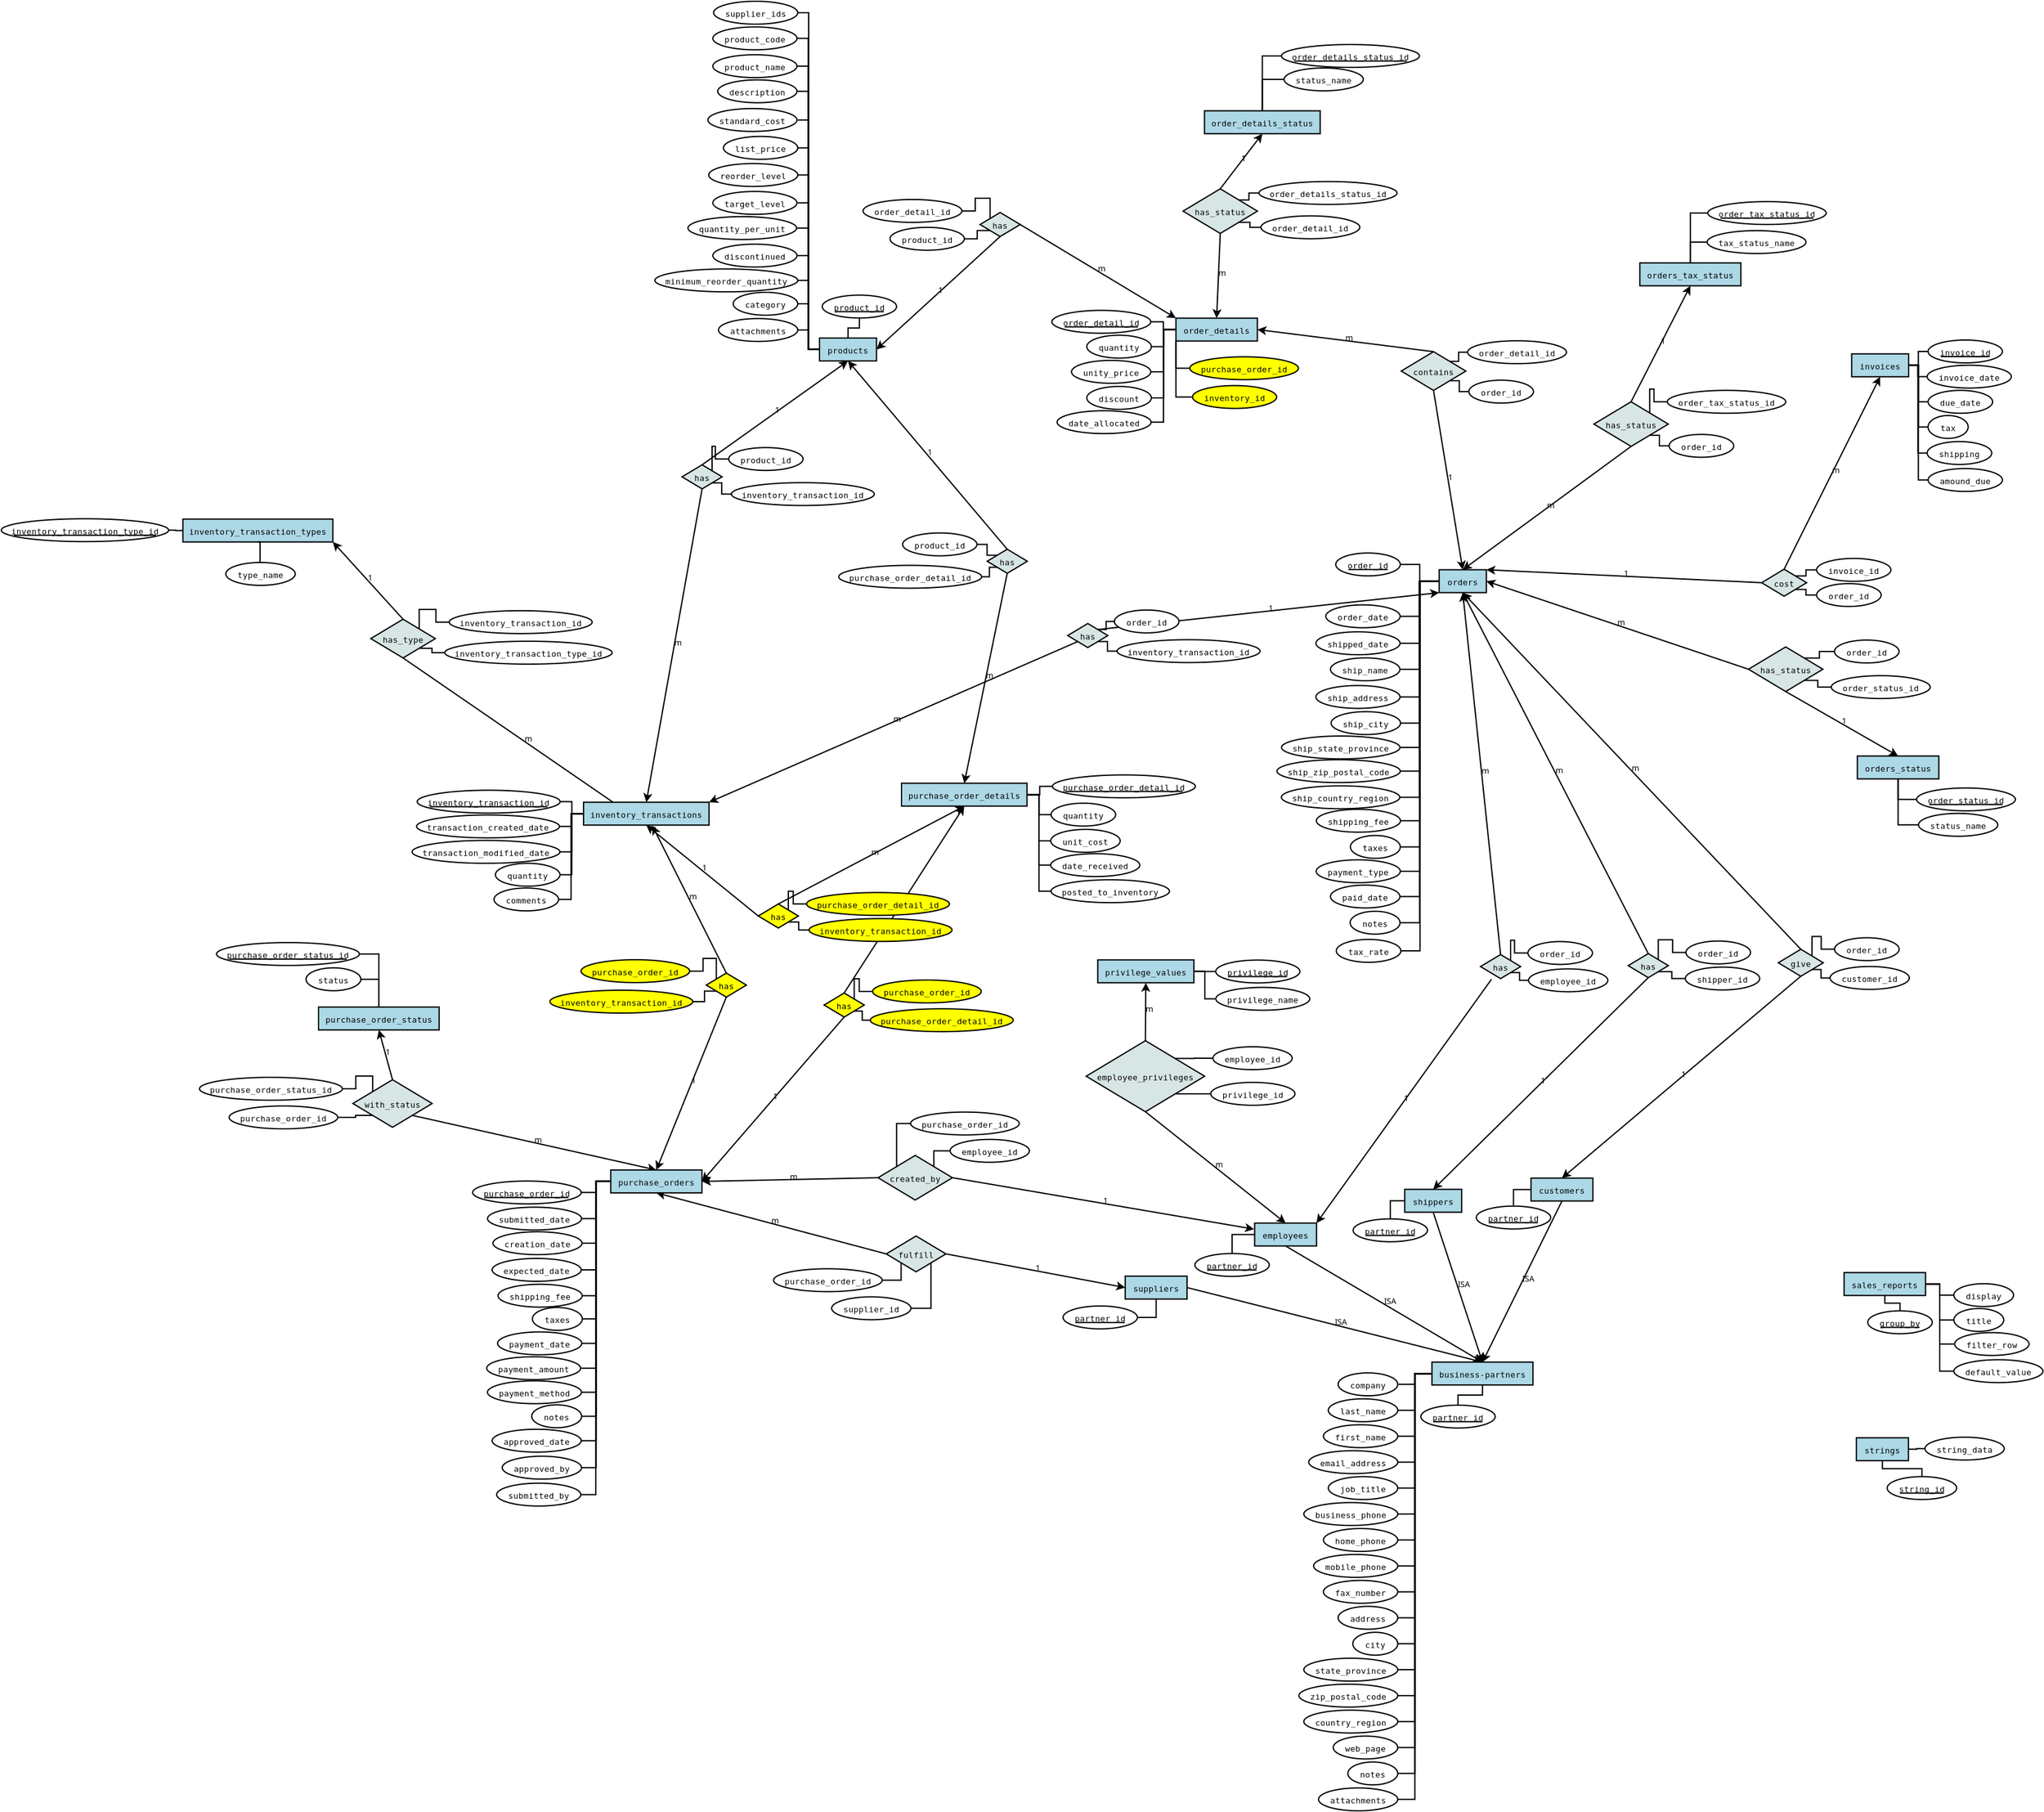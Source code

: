 <?xml version="1.0" encoding="UTF-8"?>
<dia:diagram xmlns:dia="http://www.lysator.liu.se/~alla/dia/">
  <dia:layer name="Hintergrund" visible="true" active="true">
    <dia:object type="Standard - Line" version="0" id="O0">
      <dia:attribute name="obj_pos">
        <dia:point val="41.245,45.362"/>
      </dia:attribute>
      <dia:attribute name="obj_bb">
        <dia:rectangle val="41.175,45.292;52.357,54.194"/>
      </dia:attribute>
      <dia:attribute name="conn_endpoints">
        <dia:point val="41.245,45.362"/>
        <dia:point val="52.27,54.123"/>
      </dia:attribute>
      <dia:attribute name="numcp">
        <dia:int val="1"/>
      </dia:attribute>
      <dia:attribute name="end_arrow">
        <dia:enum val="22"/>
      </dia:attribute>
      <dia:attribute name="end_arrow_length">
        <dia:real val="0.5"/>
      </dia:attribute>
      <dia:attribute name="end_arrow_width">
        <dia:real val="0.5"/>
      </dia:attribute>
      <dia:connections>
        <dia:connection handle="0" to="O143" connection="6"/>
        <dia:connection handle="1" to="O367" connection="1"/>
      </dia:connections>
    </dia:object>
    <dia:object type="Standard - Line" version="0" id="O1">
      <dia:attribute name="obj_pos">
        <dia:point val="41.245,39.773"/>
      </dia:attribute>
      <dia:attribute name="obj_bb">
        <dia:rectangle val="40.912,35.105;41.636,39.823"/>
      </dia:attribute>
      <dia:attribute name="conn_endpoints">
        <dia:point val="41.245,39.773"/>
        <dia:point val="41.278,35.217"/>
      </dia:attribute>
      <dia:attribute name="numcp">
        <dia:int val="1"/>
      </dia:attribute>
      <dia:attribute name="end_arrow">
        <dia:enum val="22"/>
      </dia:attribute>
      <dia:attribute name="end_arrow_length">
        <dia:real val="0.5"/>
      </dia:attribute>
      <dia:attribute name="end_arrow_width">
        <dia:real val="0.5"/>
      </dia:attribute>
      <dia:connections>
        <dia:connection handle="0" to="O143" connection="2"/>
        <dia:connection handle="1" to="O390" connection="6"/>
      </dia:connections>
    </dia:object>
    <dia:object type="Standard - Text" version="1" id="O2">
      <dia:attribute name="obj_pos">
        <dia:point val="41.262,37.495"/>
      </dia:attribute>
      <dia:attribute name="obj_bb">
        <dia:rectangle val="41.262,36.9;41.884,37.645"/>
      </dia:attribute>
      <dia:attribute name="text">
        <dia:composite type="text">
          <dia:attribute name="string">
            <dia:string>#m#</dia:string>
          </dia:attribute>
          <dia:attribute name="font">
            <dia:font family="sans" style="0" name="Helvetica"/>
          </dia:attribute>
          <dia:attribute name="height">
            <dia:real val="0.8"/>
          </dia:attribute>
          <dia:attribute name="pos">
            <dia:point val="41.262,37.495"/>
          </dia:attribute>
          <dia:attribute name="color">
            <dia:color val="#000000"/>
          </dia:attribute>
          <dia:attribute name="alignment">
            <dia:enum val="0"/>
          </dia:attribute>
        </dia:composite>
      </dia:attribute>
      <dia:attribute name="valign">
        <dia:enum val="3"/>
      </dia:attribute>
      <dia:connections>
        <dia:connection handle="0" to="O1" connection="0"/>
      </dia:connections>
    </dia:object>
    <dia:object type="Standard - Text" version="1" id="O3">
      <dia:attribute name="obj_pos">
        <dia:point val="46.757,49.743"/>
      </dia:attribute>
      <dia:attribute name="obj_bb">
        <dia:rectangle val="46.757,49.148;47.38,49.893"/>
      </dia:attribute>
      <dia:attribute name="text">
        <dia:composite type="text">
          <dia:attribute name="string">
            <dia:string>#m#</dia:string>
          </dia:attribute>
          <dia:attribute name="font">
            <dia:font family="sans" style="0" name="Helvetica"/>
          </dia:attribute>
          <dia:attribute name="height">
            <dia:real val="0.8"/>
          </dia:attribute>
          <dia:attribute name="pos">
            <dia:point val="46.757,49.743"/>
          </dia:attribute>
          <dia:attribute name="color">
            <dia:color val="#000000"/>
          </dia:attribute>
          <dia:attribute name="alignment">
            <dia:enum val="0"/>
          </dia:attribute>
        </dia:composite>
      </dia:attribute>
      <dia:attribute name="valign">
        <dia:enum val="3"/>
      </dia:attribute>
      <dia:connections>
        <dia:connection handle="0" to="O0" connection="0"/>
      </dia:connections>
    </dia:object>
    <dia:group>
      <dia:object type="ER - Entity" version="0" id="O4">
        <dia:attribute name="obj_pos">
          <dia:point val="97.157,71.013"/>
        </dia:attribute>
        <dia:attribute name="obj_bb">
          <dia:rectangle val="97.107,70.963;101.302,72.863"/>
        </dia:attribute>
        <dia:attribute name="elem_corner">
          <dia:point val="97.157,71.013"/>
        </dia:attribute>
        <dia:attribute name="elem_width">
          <dia:real val="4.095"/>
        </dia:attribute>
        <dia:attribute name="elem_height">
          <dia:real val="1.8"/>
        </dia:attribute>
        <dia:attribute name="border_width">
          <dia:real val="0.1"/>
        </dia:attribute>
        <dia:attribute name="border_color">
          <dia:color val="#000000"/>
        </dia:attribute>
        <dia:attribute name="inner_color">
          <dia:color val="#add8e6"/>
        </dia:attribute>
        <dia:attribute name="name">
          <dia:string>#strings#</dia:string>
        </dia:attribute>
        <dia:attribute name="weak">
          <dia:boolean val="false"/>
        </dia:attribute>
        <dia:attribute name="associative">
          <dia:boolean val="false"/>
        </dia:attribute>
        <dia:attribute name="font">
          <dia:font family="monospace" style="0" name="Courier"/>
        </dia:attribute>
        <dia:attribute name="font_height">
          <dia:real val="0.8"/>
        </dia:attribute>
      </dia:object>
      <dia:object type="ER - Attribute" version="0" id="O5">
        <dia:attribute name="obj_pos">
          <dia:point val="99.581,74.067"/>
        </dia:attribute>
        <dia:attribute name="obj_bb">
          <dia:rectangle val="99.531,74.017;105.096,75.917"/>
        </dia:attribute>
        <dia:attribute name="elem_corner">
          <dia:point val="99.581,74.067"/>
        </dia:attribute>
        <dia:attribute name="elem_width">
          <dia:real val="5.465"/>
        </dia:attribute>
        <dia:attribute name="elem_height">
          <dia:real val="1.8"/>
        </dia:attribute>
        <dia:attribute name="border_width">
          <dia:real val="0.1"/>
        </dia:attribute>
        <dia:attribute name="border_color">
          <dia:color val="#000000"/>
        </dia:attribute>
        <dia:attribute name="inner_color">
          <dia:color val="#ffffff"/>
        </dia:attribute>
        <dia:attribute name="name">
          <dia:string>#string_id#</dia:string>
        </dia:attribute>
        <dia:attribute name="key">
          <dia:boolean val="true"/>
        </dia:attribute>
        <dia:attribute name="weak_key">
          <dia:boolean val="false"/>
        </dia:attribute>
        <dia:attribute name="derived">
          <dia:boolean val="false"/>
        </dia:attribute>
        <dia:attribute name="multivalued">
          <dia:boolean val="false"/>
        </dia:attribute>
        <dia:attribute name="font">
          <dia:font family="monospace" style="0" name="Courier"/>
        </dia:attribute>
        <dia:attribute name="font_height">
          <dia:real val="0.8"/>
        </dia:attribute>
      </dia:object>
      <dia:object type="ER - Participation" version="1" id="O6">
        <dia:attribute name="obj_pos">
          <dia:point val="102.314,74.017"/>
        </dia:attribute>
        <dia:attribute name="obj_bb">
          <dia:rectangle val="99.155,72.814;102.364,74.067"/>
        </dia:attribute>
        <dia:attribute name="orth_points">
          <dia:point val="102.314,74.017"/>
          <dia:point val="102.314,73.44"/>
          <dia:point val="99.205,73.44"/>
          <dia:point val="99.205,72.864"/>
        </dia:attribute>
        <dia:attribute name="orth_orient">
          <dia:enum val="1"/>
          <dia:enum val="0"/>
          <dia:enum val="1"/>
        </dia:attribute>
        <dia:attribute name="autorouting">
          <dia:boolean val="true"/>
        </dia:attribute>
        <dia:attribute name="total">
          <dia:boolean val="false"/>
        </dia:attribute>
        <dia:connections>
          <dia:connection handle="0" to="O5" connection="8"/>
          <dia:connection handle="1" to="O4" connection="8"/>
        </dia:connections>
      </dia:object>
      <dia:object type="ER - Attribute" version="0" id="O7">
        <dia:attribute name="obj_pos">
          <dia:point val="102.554,70.964"/>
        </dia:attribute>
        <dia:attribute name="obj_bb">
          <dia:rectangle val="102.504,70.914;108.839,72.814"/>
        </dia:attribute>
        <dia:attribute name="elem_corner">
          <dia:point val="102.554,70.964"/>
        </dia:attribute>
        <dia:attribute name="elem_width">
          <dia:real val="6.235"/>
        </dia:attribute>
        <dia:attribute name="elem_height">
          <dia:real val="1.8"/>
        </dia:attribute>
        <dia:attribute name="border_width">
          <dia:real val="0.1"/>
        </dia:attribute>
        <dia:attribute name="border_color">
          <dia:color val="#000000"/>
        </dia:attribute>
        <dia:attribute name="inner_color">
          <dia:color val="#ffffff"/>
        </dia:attribute>
        <dia:attribute name="name">
          <dia:string>#string_data#</dia:string>
        </dia:attribute>
        <dia:attribute name="key">
          <dia:boolean val="false"/>
        </dia:attribute>
        <dia:attribute name="weak_key">
          <dia:boolean val="false"/>
        </dia:attribute>
        <dia:attribute name="derived">
          <dia:boolean val="false"/>
        </dia:attribute>
        <dia:attribute name="multivalued">
          <dia:boolean val="false"/>
        </dia:attribute>
        <dia:attribute name="font">
          <dia:font family="monospace" style="0" name="Courier"/>
        </dia:attribute>
        <dia:attribute name="font_height">
          <dia:real val="0.8"/>
        </dia:attribute>
      </dia:object>
      <dia:object type="ER - Participation" version="1" id="O8">
        <dia:attribute name="obj_pos">
          <dia:point val="102.554,71.864"/>
        </dia:attribute>
        <dia:attribute name="obj_bb">
          <dia:rectangle val="101.202,71.814;102.604,71.963"/>
        </dia:attribute>
        <dia:attribute name="orth_points">
          <dia:point val="102.554,71.864"/>
          <dia:point val="101.903,71.864"/>
          <dia:point val="101.903,71.913"/>
          <dia:point val="101.252,71.913"/>
        </dia:attribute>
        <dia:attribute name="orth_orient">
          <dia:enum val="0"/>
          <dia:enum val="1"/>
          <dia:enum val="0"/>
        </dia:attribute>
        <dia:attribute name="autorouting">
          <dia:boolean val="true"/>
        </dia:attribute>
        <dia:attribute name="total">
          <dia:boolean val="false"/>
        </dia:attribute>
        <dia:connections>
          <dia:connection handle="0" to="O7" connection="3"/>
          <dia:connection handle="1" to="O4" connection="4"/>
        </dia:connections>
      </dia:object>
    </dia:group>
    <dia:group>
      <dia:object type="ER - Entity" version="0" id="O9">
        <dia:attribute name="obj_pos">
          <dia:point val="15.617,-15.506"/>
        </dia:attribute>
        <dia:attribute name="obj_bb">
          <dia:rectangle val="15.567,-15.556;20.147,-13.656"/>
        </dia:attribute>
        <dia:attribute name="elem_corner">
          <dia:point val="15.617,-15.506"/>
        </dia:attribute>
        <dia:attribute name="elem_width">
          <dia:real val="4.48"/>
        </dia:attribute>
        <dia:attribute name="elem_height">
          <dia:real val="1.8"/>
        </dia:attribute>
        <dia:attribute name="border_width">
          <dia:real val="0.1"/>
        </dia:attribute>
        <dia:attribute name="border_color">
          <dia:color val="#000000"/>
        </dia:attribute>
        <dia:attribute name="inner_color">
          <dia:color val="#add8e6"/>
        </dia:attribute>
        <dia:attribute name="name">
          <dia:string>#products#</dia:string>
        </dia:attribute>
        <dia:attribute name="weak">
          <dia:boolean val="false"/>
        </dia:attribute>
        <dia:attribute name="associative">
          <dia:boolean val="false"/>
        </dia:attribute>
        <dia:attribute name="font">
          <dia:font family="monospace" style="0" name="Courier"/>
        </dia:attribute>
        <dia:attribute name="font_height">
          <dia:real val="0.8"/>
        </dia:attribute>
      </dia:object>
      <dia:object type="ER - Attribute" version="0" id="O10">
        <dia:attribute name="obj_pos">
          <dia:point val="15.826,-18.881"/>
        </dia:attribute>
        <dia:attribute name="obj_bb">
          <dia:rectangle val="15.776,-18.931;21.726,-17.031"/>
        </dia:attribute>
        <dia:attribute name="elem_corner">
          <dia:point val="15.826,-18.881"/>
        </dia:attribute>
        <dia:attribute name="elem_width">
          <dia:real val="5.85"/>
        </dia:attribute>
        <dia:attribute name="elem_height">
          <dia:real val="1.8"/>
        </dia:attribute>
        <dia:attribute name="border_width">
          <dia:real val="0.1"/>
        </dia:attribute>
        <dia:attribute name="border_color">
          <dia:color val="#000000"/>
        </dia:attribute>
        <dia:attribute name="inner_color">
          <dia:color val="#ffffff"/>
        </dia:attribute>
        <dia:attribute name="name">
          <dia:string>#product_id#</dia:string>
        </dia:attribute>
        <dia:attribute name="key">
          <dia:boolean val="true"/>
        </dia:attribute>
        <dia:attribute name="weak_key">
          <dia:boolean val="false"/>
        </dia:attribute>
        <dia:attribute name="derived">
          <dia:boolean val="false"/>
        </dia:attribute>
        <dia:attribute name="multivalued">
          <dia:boolean val="false"/>
        </dia:attribute>
        <dia:attribute name="font">
          <dia:font family="monospace" style="0" name="Courier"/>
        </dia:attribute>
        <dia:attribute name="font_height">
          <dia:real val="0.8"/>
        </dia:attribute>
      </dia:object>
      <dia:object type="ER - Participation" version="1" id="O11">
        <dia:attribute name="obj_pos">
          <dia:point val="18.751,-17.081"/>
        </dia:attribute>
        <dia:attribute name="obj_bb">
          <dia:rectangle val="17.807,-17.131;18.801,-15.456"/>
        </dia:attribute>
        <dia:attribute name="orth_points">
          <dia:point val="18.751,-17.081"/>
          <dia:point val="18.751,-16.294"/>
          <dia:point val="17.857,-16.294"/>
          <dia:point val="17.857,-15.506"/>
        </dia:attribute>
        <dia:attribute name="orth_orient">
          <dia:enum val="1"/>
          <dia:enum val="0"/>
          <dia:enum val="1"/>
        </dia:attribute>
        <dia:attribute name="autorouting">
          <dia:boolean val="true"/>
        </dia:attribute>
        <dia:attribute name="total">
          <dia:boolean val="false"/>
        </dia:attribute>
        <dia:connections>
          <dia:connection handle="0" to="O10" connection="6"/>
          <dia:connection handle="1" to="O9" connection="1"/>
        </dia:connections>
      </dia:object>
      <dia:object type="ER - Attribute" version="0" id="O12">
        <dia:attribute name="obj_pos">
          <dia:point val="7.286,-41.999"/>
        </dia:attribute>
        <dia:attribute name="obj_bb">
          <dia:rectangle val="7.236,-42.049;13.956,-40.149"/>
        </dia:attribute>
        <dia:attribute name="elem_corner">
          <dia:point val="7.286,-41.999"/>
        </dia:attribute>
        <dia:attribute name="elem_width">
          <dia:real val="6.62"/>
        </dia:attribute>
        <dia:attribute name="elem_height">
          <dia:real val="1.8"/>
        </dia:attribute>
        <dia:attribute name="border_width">
          <dia:real val="0.1"/>
        </dia:attribute>
        <dia:attribute name="border_color">
          <dia:color val="#000000"/>
        </dia:attribute>
        <dia:attribute name="inner_color">
          <dia:color val="#ffffff"/>
        </dia:attribute>
        <dia:attribute name="name">
          <dia:string>#supplier_ids#</dia:string>
        </dia:attribute>
        <dia:attribute name="key">
          <dia:boolean val="false"/>
        </dia:attribute>
        <dia:attribute name="weak_key">
          <dia:boolean val="false"/>
        </dia:attribute>
        <dia:attribute name="derived">
          <dia:boolean val="false"/>
        </dia:attribute>
        <dia:attribute name="multivalued">
          <dia:boolean val="false"/>
        </dia:attribute>
        <dia:attribute name="font">
          <dia:font family="monospace" style="0" name="Courier"/>
        </dia:attribute>
        <dia:attribute name="font_height">
          <dia:real val="0.8"/>
        </dia:attribute>
      </dia:object>
      <dia:object type="ER - Participation" version="1" id="O13">
        <dia:attribute name="obj_pos">
          <dia:point val="13.906,-41.099"/>
        </dia:attribute>
        <dia:attribute name="obj_bb">
          <dia:rectangle val="13.856,-41.149;15.667,-14.556"/>
        </dia:attribute>
        <dia:attribute name="orth_points">
          <dia:point val="13.906,-41.099"/>
          <dia:point val="14.762,-41.099"/>
          <dia:point val="14.762,-14.606"/>
          <dia:point val="15.617,-14.606"/>
        </dia:attribute>
        <dia:attribute name="orth_orient">
          <dia:enum val="0"/>
          <dia:enum val="1"/>
          <dia:enum val="0"/>
        </dia:attribute>
        <dia:attribute name="autorouting">
          <dia:boolean val="true"/>
        </dia:attribute>
        <dia:attribute name="total">
          <dia:boolean val="false"/>
        </dia:attribute>
        <dia:connections>
          <dia:connection handle="0" to="O12" connection="4"/>
          <dia:connection handle="1" to="O9" connection="3"/>
        </dia:connections>
      </dia:object>
      <dia:object type="ER - Attribute" version="0" id="O14">
        <dia:attribute name="obj_pos">
          <dia:point val="7.225,-39.98"/>
        </dia:attribute>
        <dia:attribute name="obj_bb">
          <dia:rectangle val="7.175,-40.03;13.895,-38.13"/>
        </dia:attribute>
        <dia:attribute name="elem_corner">
          <dia:point val="7.225,-39.98"/>
        </dia:attribute>
        <dia:attribute name="elem_width">
          <dia:real val="6.62"/>
        </dia:attribute>
        <dia:attribute name="elem_height">
          <dia:real val="1.8"/>
        </dia:attribute>
        <dia:attribute name="border_width">
          <dia:real val="0.1"/>
        </dia:attribute>
        <dia:attribute name="border_color">
          <dia:color val="#000000"/>
        </dia:attribute>
        <dia:attribute name="inner_color">
          <dia:color val="#ffffff"/>
        </dia:attribute>
        <dia:attribute name="name">
          <dia:string>#product_code#</dia:string>
        </dia:attribute>
        <dia:attribute name="key">
          <dia:boolean val="false"/>
        </dia:attribute>
        <dia:attribute name="weak_key">
          <dia:boolean val="false"/>
        </dia:attribute>
        <dia:attribute name="derived">
          <dia:boolean val="false"/>
        </dia:attribute>
        <dia:attribute name="multivalued">
          <dia:boolean val="false"/>
        </dia:attribute>
        <dia:attribute name="font">
          <dia:font family="monospace" style="0" name="Courier"/>
        </dia:attribute>
        <dia:attribute name="font_height">
          <dia:real val="0.8"/>
        </dia:attribute>
      </dia:object>
      <dia:object type="ER - Attribute" version="0" id="O15">
        <dia:attribute name="obj_pos">
          <dia:point val="7.225,-37.793"/>
        </dia:attribute>
        <dia:attribute name="obj_bb">
          <dia:rectangle val="7.175,-37.843;13.895,-35.943"/>
        </dia:attribute>
        <dia:attribute name="elem_corner">
          <dia:point val="7.225,-37.793"/>
        </dia:attribute>
        <dia:attribute name="elem_width">
          <dia:real val="6.62"/>
        </dia:attribute>
        <dia:attribute name="elem_height">
          <dia:real val="1.8"/>
        </dia:attribute>
        <dia:attribute name="border_width">
          <dia:real val="0.1"/>
        </dia:attribute>
        <dia:attribute name="border_color">
          <dia:color val="#000000"/>
        </dia:attribute>
        <dia:attribute name="inner_color">
          <dia:color val="#ffffff"/>
        </dia:attribute>
        <dia:attribute name="name">
          <dia:string>#product_name#</dia:string>
        </dia:attribute>
        <dia:attribute name="key">
          <dia:boolean val="false"/>
        </dia:attribute>
        <dia:attribute name="weak_key">
          <dia:boolean val="false"/>
        </dia:attribute>
        <dia:attribute name="derived">
          <dia:boolean val="false"/>
        </dia:attribute>
        <dia:attribute name="multivalued">
          <dia:boolean val="false"/>
        </dia:attribute>
        <dia:attribute name="font">
          <dia:font family="monospace" style="0" name="Courier"/>
        </dia:attribute>
        <dia:attribute name="font_height">
          <dia:real val="0.8"/>
        </dia:attribute>
      </dia:object>
      <dia:object type="ER - Attribute" version="0" id="O16">
        <dia:attribute name="obj_pos">
          <dia:point val="7.61,-35.816"/>
        </dia:attribute>
        <dia:attribute name="obj_bb">
          <dia:rectangle val="7.56,-35.866;13.895,-33.966"/>
        </dia:attribute>
        <dia:attribute name="elem_corner">
          <dia:point val="7.61,-35.816"/>
        </dia:attribute>
        <dia:attribute name="elem_width">
          <dia:real val="6.235"/>
        </dia:attribute>
        <dia:attribute name="elem_height">
          <dia:real val="1.8"/>
        </dia:attribute>
        <dia:attribute name="border_width">
          <dia:real val="0.1"/>
        </dia:attribute>
        <dia:attribute name="border_color">
          <dia:color val="#000000"/>
        </dia:attribute>
        <dia:attribute name="inner_color">
          <dia:color val="#ffffff"/>
        </dia:attribute>
        <dia:attribute name="name">
          <dia:string>#description#</dia:string>
        </dia:attribute>
        <dia:attribute name="key">
          <dia:boolean val="false"/>
        </dia:attribute>
        <dia:attribute name="weak_key">
          <dia:boolean val="false"/>
        </dia:attribute>
        <dia:attribute name="derived">
          <dia:boolean val="false"/>
        </dia:attribute>
        <dia:attribute name="multivalued">
          <dia:boolean val="false"/>
        </dia:attribute>
        <dia:attribute name="font">
          <dia:font family="monospace" style="0" name="Courier"/>
        </dia:attribute>
        <dia:attribute name="font_height">
          <dia:real val="0.8"/>
        </dia:attribute>
      </dia:object>
      <dia:object type="ER - Attribute" version="0" id="O17">
        <dia:attribute name="obj_pos">
          <dia:point val="6.84,-33.56"/>
        </dia:attribute>
        <dia:attribute name="obj_bb">
          <dia:rectangle val="6.79,-33.61;13.895,-31.71"/>
        </dia:attribute>
        <dia:attribute name="elem_corner">
          <dia:point val="6.84,-33.56"/>
        </dia:attribute>
        <dia:attribute name="elem_width">
          <dia:real val="7.005"/>
        </dia:attribute>
        <dia:attribute name="elem_height">
          <dia:real val="1.8"/>
        </dia:attribute>
        <dia:attribute name="border_width">
          <dia:real val="0.1"/>
        </dia:attribute>
        <dia:attribute name="border_color">
          <dia:color val="#000000"/>
        </dia:attribute>
        <dia:attribute name="inner_color">
          <dia:color val="#ffffff"/>
        </dia:attribute>
        <dia:attribute name="name">
          <dia:string>#standard_cost#</dia:string>
        </dia:attribute>
        <dia:attribute name="key">
          <dia:boolean val="false"/>
        </dia:attribute>
        <dia:attribute name="weak_key">
          <dia:boolean val="false"/>
        </dia:attribute>
        <dia:attribute name="derived">
          <dia:boolean val="false"/>
        </dia:attribute>
        <dia:attribute name="multivalued">
          <dia:boolean val="false"/>
        </dia:attribute>
        <dia:attribute name="font">
          <dia:font family="monospace" style="0" name="Courier"/>
        </dia:attribute>
        <dia:attribute name="font_height">
          <dia:real val="0.8"/>
        </dia:attribute>
      </dia:object>
      <dia:object type="ER - Attribute" version="0" id="O18">
        <dia:attribute name="obj_pos">
          <dia:point val="8.056,-31.366"/>
        </dia:attribute>
        <dia:attribute name="obj_bb">
          <dia:rectangle val="8.006,-31.416;13.956,-29.516"/>
        </dia:attribute>
        <dia:attribute name="elem_corner">
          <dia:point val="8.056,-31.366"/>
        </dia:attribute>
        <dia:attribute name="elem_width">
          <dia:real val="5.85"/>
        </dia:attribute>
        <dia:attribute name="elem_height">
          <dia:real val="1.8"/>
        </dia:attribute>
        <dia:attribute name="border_width">
          <dia:real val="0.1"/>
        </dia:attribute>
        <dia:attribute name="border_color">
          <dia:color val="#000000"/>
        </dia:attribute>
        <dia:attribute name="inner_color">
          <dia:color val="#ffffff"/>
        </dia:attribute>
        <dia:attribute name="name">
          <dia:string>#list_price#</dia:string>
        </dia:attribute>
        <dia:attribute name="key">
          <dia:boolean val="false"/>
        </dia:attribute>
        <dia:attribute name="weak_key">
          <dia:boolean val="false"/>
        </dia:attribute>
        <dia:attribute name="derived">
          <dia:boolean val="false"/>
        </dia:attribute>
        <dia:attribute name="multivalued">
          <dia:boolean val="false"/>
        </dia:attribute>
        <dia:attribute name="font">
          <dia:font family="monospace" style="0" name="Courier"/>
        </dia:attribute>
        <dia:attribute name="font_height">
          <dia:real val="0.8"/>
        </dia:attribute>
      </dia:object>
      <dia:object type="ER - Attribute" version="0" id="O19">
        <dia:attribute name="obj_pos">
          <dia:point val="6.901,-29.232"/>
        </dia:attribute>
        <dia:attribute name="obj_bb">
          <dia:rectangle val="6.851,-29.282;13.956,-27.382"/>
        </dia:attribute>
        <dia:attribute name="elem_corner">
          <dia:point val="6.901,-29.232"/>
        </dia:attribute>
        <dia:attribute name="elem_width">
          <dia:real val="7.005"/>
        </dia:attribute>
        <dia:attribute name="elem_height">
          <dia:real val="1.8"/>
        </dia:attribute>
        <dia:attribute name="border_width">
          <dia:real val="0.1"/>
        </dia:attribute>
        <dia:attribute name="border_color">
          <dia:color val="#000000"/>
        </dia:attribute>
        <dia:attribute name="inner_color">
          <dia:color val="#ffffff"/>
        </dia:attribute>
        <dia:attribute name="name">
          <dia:string>#reorder_level#</dia:string>
        </dia:attribute>
        <dia:attribute name="key">
          <dia:boolean val="false"/>
        </dia:attribute>
        <dia:attribute name="weak_key">
          <dia:boolean val="false"/>
        </dia:attribute>
        <dia:attribute name="derived">
          <dia:boolean val="false"/>
        </dia:attribute>
        <dia:attribute name="multivalued">
          <dia:boolean val="false"/>
        </dia:attribute>
        <dia:attribute name="font">
          <dia:font family="monospace" style="0" name="Courier"/>
        </dia:attribute>
        <dia:attribute name="font_height">
          <dia:real val="0.8"/>
        </dia:attribute>
      </dia:object>
      <dia:object type="ER - Attribute" version="0" id="O20">
        <dia:attribute name="obj_pos">
          <dia:point val="7.225,-27.038"/>
        </dia:attribute>
        <dia:attribute name="obj_bb">
          <dia:rectangle val="7.175,-27.088;13.895,-25.188"/>
        </dia:attribute>
        <dia:attribute name="elem_corner">
          <dia:point val="7.225,-27.038"/>
        </dia:attribute>
        <dia:attribute name="elem_width">
          <dia:real val="6.62"/>
        </dia:attribute>
        <dia:attribute name="elem_height">
          <dia:real val="1.8"/>
        </dia:attribute>
        <dia:attribute name="border_width">
          <dia:real val="0.1"/>
        </dia:attribute>
        <dia:attribute name="border_color">
          <dia:color val="#000000"/>
        </dia:attribute>
        <dia:attribute name="inner_color">
          <dia:color val="#ffffff"/>
        </dia:attribute>
        <dia:attribute name="name">
          <dia:string>#target_level#</dia:string>
        </dia:attribute>
        <dia:attribute name="key">
          <dia:boolean val="false"/>
        </dia:attribute>
        <dia:attribute name="weak_key">
          <dia:boolean val="false"/>
        </dia:attribute>
        <dia:attribute name="derived">
          <dia:boolean val="false"/>
        </dia:attribute>
        <dia:attribute name="multivalued">
          <dia:boolean val="false"/>
        </dia:attribute>
        <dia:attribute name="font">
          <dia:font family="monospace" style="0" name="Courier"/>
        </dia:attribute>
        <dia:attribute name="font_height">
          <dia:real val="0.8"/>
        </dia:attribute>
      </dia:object>
      <dia:object type="ER - Attribute" version="0" id="O21">
        <dia:attribute name="obj_pos">
          <dia:point val="5.269,-25.058"/>
        </dia:attribute>
        <dia:attribute name="obj_bb">
          <dia:rectangle val="5.219,-25.108;13.864,-23.208"/>
        </dia:attribute>
        <dia:attribute name="elem_corner">
          <dia:point val="5.269,-25.058"/>
        </dia:attribute>
        <dia:attribute name="elem_width">
          <dia:real val="8.545"/>
        </dia:attribute>
        <dia:attribute name="elem_height">
          <dia:real val="1.8"/>
        </dia:attribute>
        <dia:attribute name="border_width">
          <dia:real val="0.1"/>
        </dia:attribute>
        <dia:attribute name="border_color">
          <dia:color val="#000000"/>
        </dia:attribute>
        <dia:attribute name="inner_color">
          <dia:color val="#ffffff"/>
        </dia:attribute>
        <dia:attribute name="name">
          <dia:string>#quantity_per_unit#</dia:string>
        </dia:attribute>
        <dia:attribute name="key">
          <dia:boolean val="false"/>
        </dia:attribute>
        <dia:attribute name="weak_key">
          <dia:boolean val="false"/>
        </dia:attribute>
        <dia:attribute name="derived">
          <dia:boolean val="false"/>
        </dia:attribute>
        <dia:attribute name="multivalued">
          <dia:boolean val="false"/>
        </dia:attribute>
        <dia:attribute name="font">
          <dia:font family="monospace" style="0" name="Courier"/>
        </dia:attribute>
        <dia:attribute name="font_height">
          <dia:real val="0.8"/>
        </dia:attribute>
      </dia:object>
      <dia:object type="ER - Attribute" version="0" id="O22">
        <dia:attribute name="obj_pos">
          <dia:point val="7.225,-22.89"/>
        </dia:attribute>
        <dia:attribute name="obj_bb">
          <dia:rectangle val="7.175,-22.94;13.895,-21.04"/>
        </dia:attribute>
        <dia:attribute name="elem_corner">
          <dia:point val="7.225,-22.89"/>
        </dia:attribute>
        <dia:attribute name="elem_width">
          <dia:real val="6.62"/>
        </dia:attribute>
        <dia:attribute name="elem_height">
          <dia:real val="1.8"/>
        </dia:attribute>
        <dia:attribute name="border_width">
          <dia:real val="0.1"/>
        </dia:attribute>
        <dia:attribute name="border_color">
          <dia:color val="#000000"/>
        </dia:attribute>
        <dia:attribute name="inner_color">
          <dia:color val="#ffffff"/>
        </dia:attribute>
        <dia:attribute name="name">
          <dia:string>#discontinued#</dia:string>
        </dia:attribute>
        <dia:attribute name="key">
          <dia:boolean val="false"/>
        </dia:attribute>
        <dia:attribute name="weak_key">
          <dia:boolean val="false"/>
        </dia:attribute>
        <dia:attribute name="derived">
          <dia:boolean val="false"/>
        </dia:attribute>
        <dia:attribute name="multivalued">
          <dia:boolean val="false"/>
        </dia:attribute>
        <dia:attribute name="font">
          <dia:font family="monospace" style="0" name="Courier"/>
        </dia:attribute>
        <dia:attribute name="font_height">
          <dia:real val="0.8"/>
        </dia:attribute>
      </dia:object>
      <dia:object type="ER - Attribute" version="0" id="O23">
        <dia:attribute name="obj_pos">
          <dia:point val="2.666,-20.939"/>
        </dia:attribute>
        <dia:attribute name="obj_bb">
          <dia:rectangle val="2.616,-20.989;13.956,-19.089"/>
        </dia:attribute>
        <dia:attribute name="elem_corner">
          <dia:point val="2.666,-20.939"/>
        </dia:attribute>
        <dia:attribute name="elem_width">
          <dia:real val="11.24"/>
        </dia:attribute>
        <dia:attribute name="elem_height">
          <dia:real val="1.8"/>
        </dia:attribute>
        <dia:attribute name="border_width">
          <dia:real val="0.1"/>
        </dia:attribute>
        <dia:attribute name="border_color">
          <dia:color val="#000000"/>
        </dia:attribute>
        <dia:attribute name="inner_color">
          <dia:color val="#ffffff"/>
        </dia:attribute>
        <dia:attribute name="name">
          <dia:string>#minimum_reorder_quantity#</dia:string>
        </dia:attribute>
        <dia:attribute name="key">
          <dia:boolean val="false"/>
        </dia:attribute>
        <dia:attribute name="weak_key">
          <dia:boolean val="false"/>
        </dia:attribute>
        <dia:attribute name="derived">
          <dia:boolean val="false"/>
        </dia:attribute>
        <dia:attribute name="multivalued">
          <dia:boolean val="false"/>
        </dia:attribute>
        <dia:attribute name="font">
          <dia:font family="monospace" style="0" name="Courier"/>
        </dia:attribute>
        <dia:attribute name="font_height">
          <dia:real val="0.8"/>
        </dia:attribute>
      </dia:object>
      <dia:object type="ER - Attribute" version="0" id="O24">
        <dia:attribute name="obj_pos">
          <dia:point val="8.826,-19.102"/>
        </dia:attribute>
        <dia:attribute name="obj_bb">
          <dia:rectangle val="8.776,-19.152;13.956,-17.252"/>
        </dia:attribute>
        <dia:attribute name="elem_corner">
          <dia:point val="8.826,-19.102"/>
        </dia:attribute>
        <dia:attribute name="elem_width">
          <dia:real val="5.08"/>
        </dia:attribute>
        <dia:attribute name="elem_height">
          <dia:real val="1.8"/>
        </dia:attribute>
        <dia:attribute name="border_width">
          <dia:real val="0.1"/>
        </dia:attribute>
        <dia:attribute name="border_color">
          <dia:color val="#000000"/>
        </dia:attribute>
        <dia:attribute name="inner_color">
          <dia:color val="#ffffff"/>
        </dia:attribute>
        <dia:attribute name="name">
          <dia:string>#category#</dia:string>
        </dia:attribute>
        <dia:attribute name="key">
          <dia:boolean val="false"/>
        </dia:attribute>
        <dia:attribute name="weak_key">
          <dia:boolean val="false"/>
        </dia:attribute>
        <dia:attribute name="derived">
          <dia:boolean val="false"/>
        </dia:attribute>
        <dia:attribute name="multivalued">
          <dia:boolean val="false"/>
        </dia:attribute>
        <dia:attribute name="font">
          <dia:font family="monospace" style="0" name="Courier"/>
        </dia:attribute>
        <dia:attribute name="font_height">
          <dia:real val="0.8"/>
        </dia:attribute>
      </dia:object>
      <dia:object type="ER - Attribute" version="0" id="O25">
        <dia:attribute name="obj_pos">
          <dia:point val="7.671,-17.038"/>
        </dia:attribute>
        <dia:attribute name="obj_bb">
          <dia:rectangle val="7.621,-17.088;13.956,-15.188"/>
        </dia:attribute>
        <dia:attribute name="elem_corner">
          <dia:point val="7.671,-17.038"/>
        </dia:attribute>
        <dia:attribute name="elem_width">
          <dia:real val="6.235"/>
        </dia:attribute>
        <dia:attribute name="elem_height">
          <dia:real val="1.8"/>
        </dia:attribute>
        <dia:attribute name="border_width">
          <dia:real val="0.1"/>
        </dia:attribute>
        <dia:attribute name="border_color">
          <dia:color val="#000000"/>
        </dia:attribute>
        <dia:attribute name="inner_color">
          <dia:color val="#ffffff"/>
        </dia:attribute>
        <dia:attribute name="name">
          <dia:string>#attachments#</dia:string>
        </dia:attribute>
        <dia:attribute name="key">
          <dia:boolean val="false"/>
        </dia:attribute>
        <dia:attribute name="weak_key">
          <dia:boolean val="false"/>
        </dia:attribute>
        <dia:attribute name="derived">
          <dia:boolean val="false"/>
        </dia:attribute>
        <dia:attribute name="multivalued">
          <dia:boolean val="false"/>
        </dia:attribute>
        <dia:attribute name="font">
          <dia:font family="monospace" style="0" name="Courier"/>
        </dia:attribute>
        <dia:attribute name="font_height">
          <dia:real val="0.8"/>
        </dia:attribute>
      </dia:object>
      <dia:object type="ER - Participation" version="1" id="O26">
        <dia:attribute name="obj_pos">
          <dia:point val="13.845,-39.08"/>
        </dia:attribute>
        <dia:attribute name="obj_bb">
          <dia:rectangle val="13.795,-39.13;15.667,-14.556"/>
        </dia:attribute>
        <dia:attribute name="orth_points">
          <dia:point val="13.845,-39.08"/>
          <dia:point val="14.731,-39.08"/>
          <dia:point val="14.731,-14.606"/>
          <dia:point val="15.617,-14.606"/>
        </dia:attribute>
        <dia:attribute name="orth_orient">
          <dia:enum val="0"/>
          <dia:enum val="1"/>
          <dia:enum val="0"/>
        </dia:attribute>
        <dia:attribute name="autorouting">
          <dia:boolean val="true"/>
        </dia:attribute>
        <dia:attribute name="total">
          <dia:boolean val="false"/>
        </dia:attribute>
        <dia:connections>
          <dia:connection handle="0" to="O14" connection="4"/>
          <dia:connection handle="1" to="O9" connection="3"/>
        </dia:connections>
      </dia:object>
      <dia:object type="ER - Participation" version="1" id="O27">
        <dia:attribute name="obj_pos">
          <dia:point val="13.845,-36.893"/>
        </dia:attribute>
        <dia:attribute name="obj_bb">
          <dia:rectangle val="13.795,-36.943;15.667,-14.556"/>
        </dia:attribute>
        <dia:attribute name="orth_points">
          <dia:point val="13.845,-36.893"/>
          <dia:point val="14.731,-36.893"/>
          <dia:point val="14.731,-14.606"/>
          <dia:point val="15.617,-14.606"/>
        </dia:attribute>
        <dia:attribute name="orth_orient">
          <dia:enum val="0"/>
          <dia:enum val="1"/>
          <dia:enum val="0"/>
        </dia:attribute>
        <dia:attribute name="autorouting">
          <dia:boolean val="true"/>
        </dia:attribute>
        <dia:attribute name="total">
          <dia:boolean val="false"/>
        </dia:attribute>
        <dia:connections>
          <dia:connection handle="0" to="O15" connection="4"/>
          <dia:connection handle="1" to="O9" connection="3"/>
        </dia:connections>
      </dia:object>
      <dia:object type="ER - Participation" version="1" id="O28">
        <dia:attribute name="obj_pos">
          <dia:point val="13.845,-34.916"/>
        </dia:attribute>
        <dia:attribute name="obj_bb">
          <dia:rectangle val="13.795,-34.966;15.667,-14.556"/>
        </dia:attribute>
        <dia:attribute name="orth_points">
          <dia:point val="13.845,-34.916"/>
          <dia:point val="14.731,-34.916"/>
          <dia:point val="14.731,-14.606"/>
          <dia:point val="15.617,-14.606"/>
        </dia:attribute>
        <dia:attribute name="orth_orient">
          <dia:enum val="0"/>
          <dia:enum val="1"/>
          <dia:enum val="0"/>
        </dia:attribute>
        <dia:attribute name="autorouting">
          <dia:boolean val="true"/>
        </dia:attribute>
        <dia:attribute name="total">
          <dia:boolean val="false"/>
        </dia:attribute>
        <dia:connections>
          <dia:connection handle="0" to="O16" connection="4"/>
          <dia:connection handle="1" to="O9" connection="3"/>
        </dia:connections>
      </dia:object>
      <dia:object type="ER - Participation" version="1" id="O29">
        <dia:attribute name="obj_pos">
          <dia:point val="13.896,-32.66"/>
        </dia:attribute>
        <dia:attribute name="obj_bb">
          <dia:rectangle val="13.846,-32.71;15.667,-14.556"/>
        </dia:attribute>
        <dia:attribute name="orth_points">
          <dia:point val="13.896,-32.66"/>
          <dia:point val="14.756,-32.66"/>
          <dia:point val="14.756,-14.606"/>
          <dia:point val="15.617,-14.606"/>
        </dia:attribute>
        <dia:attribute name="orth_orient">
          <dia:enum val="0"/>
          <dia:enum val="1"/>
          <dia:enum val="0"/>
        </dia:attribute>
        <dia:attribute name="autorouting">
          <dia:boolean val="true"/>
        </dia:attribute>
        <dia:attribute name="total">
          <dia:boolean val="false"/>
        </dia:attribute>
        <dia:connections>
          <dia:connection handle="0" to="O17" connection="8"/>
          <dia:connection handle="1" to="O9" connection="3"/>
        </dia:connections>
      </dia:object>
      <dia:object type="ER - Participation" version="1" id="O30">
        <dia:attribute name="obj_pos">
          <dia:point val="13.906,-30.466"/>
        </dia:attribute>
        <dia:attribute name="obj_bb">
          <dia:rectangle val="13.856,-30.516;15.667,-14.556"/>
        </dia:attribute>
        <dia:attribute name="orth_points">
          <dia:point val="13.906,-30.466"/>
          <dia:point val="14.762,-30.466"/>
          <dia:point val="14.762,-14.606"/>
          <dia:point val="15.617,-14.606"/>
        </dia:attribute>
        <dia:attribute name="orth_orient">
          <dia:enum val="0"/>
          <dia:enum val="1"/>
          <dia:enum val="0"/>
        </dia:attribute>
        <dia:attribute name="autorouting">
          <dia:boolean val="true"/>
        </dia:attribute>
        <dia:attribute name="total">
          <dia:boolean val="false"/>
        </dia:attribute>
        <dia:connections>
          <dia:connection handle="0" to="O18" connection="4"/>
          <dia:connection handle="1" to="O9" connection="3"/>
        </dia:connections>
      </dia:object>
      <dia:object type="ER - Participation" version="1" id="O31">
        <dia:attribute name="obj_pos">
          <dia:point val="13.906,-28.332"/>
        </dia:attribute>
        <dia:attribute name="obj_bb">
          <dia:rectangle val="13.856,-28.382;15.667,-14.556"/>
        </dia:attribute>
        <dia:attribute name="orth_points">
          <dia:point val="13.906,-28.332"/>
          <dia:point val="14.762,-28.332"/>
          <dia:point val="14.762,-14.606"/>
          <dia:point val="15.617,-14.606"/>
        </dia:attribute>
        <dia:attribute name="orth_orient">
          <dia:enum val="0"/>
          <dia:enum val="1"/>
          <dia:enum val="0"/>
        </dia:attribute>
        <dia:attribute name="autorouting">
          <dia:boolean val="true"/>
        </dia:attribute>
        <dia:attribute name="total">
          <dia:boolean val="false"/>
        </dia:attribute>
        <dia:connections>
          <dia:connection handle="0" to="O19" connection="4"/>
          <dia:connection handle="1" to="O9" connection="3"/>
        </dia:connections>
      </dia:object>
      <dia:object type="ER - Participation" version="1" id="O32">
        <dia:attribute name="obj_pos">
          <dia:point val="13.896,-26.138"/>
        </dia:attribute>
        <dia:attribute name="obj_bb">
          <dia:rectangle val="13.846,-26.188;15.667,-14.556"/>
        </dia:attribute>
        <dia:attribute name="orth_points">
          <dia:point val="13.896,-26.138"/>
          <dia:point val="14.756,-26.138"/>
          <dia:point val="14.756,-14.606"/>
          <dia:point val="15.617,-14.606"/>
        </dia:attribute>
        <dia:attribute name="orth_orient">
          <dia:enum val="0"/>
          <dia:enum val="1"/>
          <dia:enum val="0"/>
        </dia:attribute>
        <dia:attribute name="autorouting">
          <dia:boolean val="true"/>
        </dia:attribute>
        <dia:attribute name="total">
          <dia:boolean val="false"/>
        </dia:attribute>
        <dia:connections>
          <dia:connection handle="0" to="O20" connection="8"/>
          <dia:connection handle="1" to="O9" connection="3"/>
        </dia:connections>
      </dia:object>
      <dia:object type="ER - Participation" version="1" id="O33">
        <dia:attribute name="obj_pos">
          <dia:point val="13.864,-24.158"/>
        </dia:attribute>
        <dia:attribute name="obj_bb">
          <dia:rectangle val="13.814,-24.208;15.667,-14.556"/>
        </dia:attribute>
        <dia:attribute name="orth_points">
          <dia:point val="13.864,-24.158"/>
          <dia:point val="14.741,-24.158"/>
          <dia:point val="14.741,-14.606"/>
          <dia:point val="15.617,-14.606"/>
        </dia:attribute>
        <dia:attribute name="orth_orient">
          <dia:enum val="0"/>
          <dia:enum val="1"/>
          <dia:enum val="0"/>
        </dia:attribute>
        <dia:attribute name="autorouting">
          <dia:boolean val="true"/>
        </dia:attribute>
        <dia:attribute name="total">
          <dia:boolean val="false"/>
        </dia:attribute>
        <dia:connections>
          <dia:connection handle="0" to="O21" connection="8"/>
          <dia:connection handle="1" to="O9" connection="3"/>
        </dia:connections>
      </dia:object>
      <dia:object type="ER - Participation" version="1" id="O34">
        <dia:attribute name="obj_pos">
          <dia:point val="13.845,-21.99"/>
        </dia:attribute>
        <dia:attribute name="obj_bb">
          <dia:rectangle val="13.795,-22.04;15.667,-14.556"/>
        </dia:attribute>
        <dia:attribute name="orth_points">
          <dia:point val="13.845,-21.99"/>
          <dia:point val="14.731,-21.99"/>
          <dia:point val="14.731,-14.606"/>
          <dia:point val="15.617,-14.606"/>
        </dia:attribute>
        <dia:attribute name="orth_orient">
          <dia:enum val="0"/>
          <dia:enum val="1"/>
          <dia:enum val="0"/>
        </dia:attribute>
        <dia:attribute name="autorouting">
          <dia:boolean val="true"/>
        </dia:attribute>
        <dia:attribute name="total">
          <dia:boolean val="false"/>
        </dia:attribute>
        <dia:connections>
          <dia:connection handle="0" to="O22" connection="4"/>
          <dia:connection handle="1" to="O9" connection="3"/>
        </dia:connections>
      </dia:object>
      <dia:object type="ER - Participation" version="1" id="O35">
        <dia:attribute name="obj_pos">
          <dia:point val="13.906,-20.039"/>
        </dia:attribute>
        <dia:attribute name="obj_bb">
          <dia:rectangle val="13.856,-20.089;15.667,-14.556"/>
        </dia:attribute>
        <dia:attribute name="orth_points">
          <dia:point val="13.906,-20.039"/>
          <dia:point val="14.762,-20.039"/>
          <dia:point val="14.762,-14.606"/>
          <dia:point val="15.617,-14.606"/>
        </dia:attribute>
        <dia:attribute name="orth_orient">
          <dia:enum val="0"/>
          <dia:enum val="1"/>
          <dia:enum val="0"/>
        </dia:attribute>
        <dia:attribute name="autorouting">
          <dia:boolean val="true"/>
        </dia:attribute>
        <dia:attribute name="total">
          <dia:boolean val="false"/>
        </dia:attribute>
        <dia:connections>
          <dia:connection handle="0" to="O23" connection="4"/>
          <dia:connection handle="1" to="O9" connection="3"/>
        </dia:connections>
      </dia:object>
      <dia:object type="ER - Participation" version="1" id="O36">
        <dia:attribute name="obj_pos">
          <dia:point val="13.906,-18.202"/>
        </dia:attribute>
        <dia:attribute name="obj_bb">
          <dia:rectangle val="13.856,-18.252;15.667,-14.556"/>
        </dia:attribute>
        <dia:attribute name="orth_points">
          <dia:point val="13.906,-18.202"/>
          <dia:point val="14.762,-18.202"/>
          <dia:point val="14.762,-14.606"/>
          <dia:point val="15.617,-14.606"/>
        </dia:attribute>
        <dia:attribute name="orth_orient">
          <dia:enum val="0"/>
          <dia:enum val="1"/>
          <dia:enum val="0"/>
        </dia:attribute>
        <dia:attribute name="autorouting">
          <dia:boolean val="true"/>
        </dia:attribute>
        <dia:attribute name="total">
          <dia:boolean val="false"/>
        </dia:attribute>
        <dia:connections>
          <dia:connection handle="0" to="O24" connection="4"/>
          <dia:connection handle="1" to="O9" connection="3"/>
        </dia:connections>
      </dia:object>
      <dia:object type="ER - Participation" version="1" id="O37">
        <dia:attribute name="obj_pos">
          <dia:point val="13.906,-16.139"/>
        </dia:attribute>
        <dia:attribute name="obj_bb">
          <dia:rectangle val="13.856,-16.189;15.667,-14.556"/>
        </dia:attribute>
        <dia:attribute name="orth_points">
          <dia:point val="13.906,-16.139"/>
          <dia:point val="14.762,-16.139"/>
          <dia:point val="14.762,-14.606"/>
          <dia:point val="15.617,-14.606"/>
        </dia:attribute>
        <dia:attribute name="orth_orient">
          <dia:enum val="0"/>
          <dia:enum val="1"/>
          <dia:enum val="0"/>
        </dia:attribute>
        <dia:attribute name="autorouting">
          <dia:boolean val="true"/>
        </dia:attribute>
        <dia:attribute name="total">
          <dia:boolean val="false"/>
        </dia:attribute>
        <dia:connections>
          <dia:connection handle="0" to="O25" connection="4"/>
          <dia:connection handle="1" to="O9" connection="3"/>
        </dia:connections>
      </dia:object>
    </dia:group>
    <dia:object type="Standard - Line" version="0" id="O38">
      <dia:attribute name="obj_pos">
        <dia:point val="26.067,50.553"/>
      </dia:attribute>
      <dia:attribute name="obj_bb">
        <dia:rectangle val="26.009,50.495;49.897,54.854"/>
      </dia:attribute>
      <dia:attribute name="conn_endpoints">
        <dia:point val="26.067,50.553"/>
        <dia:point val="49.787,54.6"/>
      </dia:attribute>
      <dia:attribute name="numcp">
        <dia:int val="1"/>
      </dia:attribute>
      <dia:attribute name="end_arrow">
        <dia:enum val="22"/>
      </dia:attribute>
      <dia:attribute name="end_arrow_length">
        <dia:real val="0.5"/>
      </dia:attribute>
      <dia:attribute name="end_arrow_width">
        <dia:real val="0.5"/>
      </dia:attribute>
      <dia:connections>
        <dia:connection handle="0" to="O115" connection="4"/>
        <dia:connection handle="1" to="O367" connection="8"/>
      </dia:connections>
    </dia:object>
    <dia:object type="Standard - Line" version="0" id="O39">
      <dia:attribute name="obj_pos">
        <dia:point val="20.861,56.546"/>
      </dia:attribute>
      <dia:attribute name="obj_bb">
        <dia:rectangle val="2.676,51.551;20.922,56.607"/>
      </dia:attribute>
      <dia:attribute name="conn_endpoints">
        <dia:point val="20.861,56.546"/>
        <dia:point val="2.784,51.744"/>
      </dia:attribute>
      <dia:attribute name="numcp">
        <dia:int val="1"/>
      </dia:attribute>
      <dia:attribute name="end_arrow">
        <dia:enum val="22"/>
      </dia:attribute>
      <dia:attribute name="end_arrow_length">
        <dia:real val="0.5"/>
      </dia:attribute>
      <dia:attribute name="end_arrow_width">
        <dia:real val="0.5"/>
      </dia:attribute>
      <dia:connections>
        <dia:connection handle="0" to="O263" connection="0"/>
        <dia:connection handle="1" to="O393" connection="6"/>
      </dia:connections>
    </dia:object>
    <dia:object type="Standard - Line" version="0" id="O40">
      <dia:attribute name="obj_pos">
        <dia:point val="25.556,56.546"/>
      </dia:attribute>
      <dia:attribute name="obj_bb">
        <dia:rectangle val="25.497,56.488;39.767,59.437"/>
      </dia:attribute>
      <dia:attribute name="conn_endpoints">
        <dia:point val="25.556,56.546"/>
        <dia:point val="39.657,59.195"/>
      </dia:attribute>
      <dia:attribute name="numcp">
        <dia:int val="1"/>
      </dia:attribute>
      <dia:attribute name="end_arrow">
        <dia:enum val="22"/>
      </dia:attribute>
      <dia:attribute name="end_arrow_length">
        <dia:real val="0.5"/>
      </dia:attribute>
      <dia:attribute name="end_arrow_width">
        <dia:real val="0.5"/>
      </dia:attribute>
      <dia:connections>
        <dia:connection handle="0" to="O263" connection="4"/>
        <dia:connection handle="1" to="O369" connection="3"/>
      </dia:connections>
    </dia:object>
    <dia:object type="Standard - Text" version="1" id="O41">
      <dia:attribute name="obj_pos">
        <dia:point val="11.822,54.145"/>
      </dia:attribute>
      <dia:attribute name="obj_bb">
        <dia:rectangle val="11.822,53.55;12.445,54.295"/>
      </dia:attribute>
      <dia:attribute name="text">
        <dia:composite type="text">
          <dia:attribute name="string">
            <dia:string>#m#</dia:string>
          </dia:attribute>
          <dia:attribute name="font">
            <dia:font family="sans" style="0" name="Helvetica"/>
          </dia:attribute>
          <dia:attribute name="height">
            <dia:real val="0.8"/>
          </dia:attribute>
          <dia:attribute name="pos">
            <dia:point val="11.822,54.145"/>
          </dia:attribute>
          <dia:attribute name="color">
            <dia:color val="#000000"/>
          </dia:attribute>
          <dia:attribute name="alignment">
            <dia:enum val="0"/>
          </dia:attribute>
        </dia:composite>
      </dia:attribute>
      <dia:attribute name="valign">
        <dia:enum val="3"/>
      </dia:attribute>
      <dia:connections>
        <dia:connection handle="0" to="O39" connection="0"/>
      </dia:connections>
    </dia:object>
    <dia:object type="Standard - Text" version="1" id="O42">
      <dia:attribute name="obj_pos">
        <dia:point val="32.607,57.87"/>
      </dia:attribute>
      <dia:attribute name="obj_bb">
        <dia:rectangle val="32.607,57.276;33.014,58.02"/>
      </dia:attribute>
      <dia:attribute name="text">
        <dia:composite type="text">
          <dia:attribute name="string">
            <dia:string>#1#</dia:string>
          </dia:attribute>
          <dia:attribute name="font">
            <dia:font family="sans" style="0" name="Helvetica"/>
          </dia:attribute>
          <dia:attribute name="height">
            <dia:real val="0.8"/>
          </dia:attribute>
          <dia:attribute name="pos">
            <dia:point val="32.607,57.87"/>
          </dia:attribute>
          <dia:attribute name="color">
            <dia:color val="#000000"/>
          </dia:attribute>
          <dia:attribute name="alignment">
            <dia:enum val="0"/>
          </dia:attribute>
        </dia:composite>
      </dia:attribute>
      <dia:attribute name="valign">
        <dia:enum val="3"/>
      </dia:attribute>
      <dia:connections>
        <dia:connection handle="0" to="O40" connection="0"/>
      </dia:connections>
    </dia:object>
    <dia:object type="Standard - Line" version="0" id="O43">
      <dia:attribute name="obj_pos">
        <dia:point val="-16.408,45.649"/>
      </dia:attribute>
      <dia:attribute name="obj_bb">
        <dia:rectangle val="-16.467,45.59;2.893,50.163"/>
      </dia:attribute>
      <dia:attribute name="conn_endpoints">
        <dia:point val="-16.408,45.649"/>
        <dia:point val="2.784,49.944"/>
      </dia:attribute>
      <dia:attribute name="numcp">
        <dia:int val="1"/>
      </dia:attribute>
      <dia:attribute name="end_arrow">
        <dia:enum val="22"/>
      </dia:attribute>
      <dia:attribute name="end_arrow_length">
        <dia:real val="0.5"/>
      </dia:attribute>
      <dia:attribute name="end_arrow_width">
        <dia:real val="0.5"/>
      </dia:attribute>
      <dia:connections>
        <dia:connection handle="0" to="O153" connection="5"/>
        <dia:connection handle="1" to="O393" connection="1"/>
      </dia:connections>
    </dia:object>
    <dia:object type="Standard - Line" version="0" id="O44">
      <dia:attribute name="obj_pos">
        <dia:point val="-17.966,42.843"/>
      </dia:attribute>
      <dia:attribute name="obj_bb">
        <dia:rectangle val="-19.228,38.819;-17.905,42.905"/>
      </dia:attribute>
      <dia:attribute name="conn_endpoints">
        <dia:point val="-17.966,42.843"/>
        <dia:point val="-19.041,38.927"/>
      </dia:attribute>
      <dia:attribute name="numcp">
        <dia:int val="1"/>
      </dia:attribute>
      <dia:attribute name="end_arrow">
        <dia:enum val="22"/>
      </dia:attribute>
      <dia:attribute name="end_arrow_length">
        <dia:real val="0.5"/>
      </dia:attribute>
      <dia:attribute name="end_arrow_width">
        <dia:real val="0.5"/>
      </dia:attribute>
      <dia:connections>
        <dia:connection handle="0" to="O153" connection="2"/>
        <dia:connection handle="1" to="O110" connection="6"/>
      </dia:connections>
    </dia:object>
    <dia:object type="Standard - Text" version="1" id="O45">
      <dia:attribute name="obj_pos">
        <dia:point val="-18.504,40.885"/>
      </dia:attribute>
      <dia:attribute name="obj_bb">
        <dia:rectangle val="-18.504,40.29;-18.096,41.035"/>
      </dia:attribute>
      <dia:attribute name="text">
        <dia:composite type="text">
          <dia:attribute name="string">
            <dia:string>#1#</dia:string>
          </dia:attribute>
          <dia:attribute name="font">
            <dia:font family="sans" style="0" name="Helvetica"/>
          </dia:attribute>
          <dia:attribute name="height">
            <dia:real val="0.8"/>
          </dia:attribute>
          <dia:attribute name="pos">
            <dia:point val="-18.504,40.885"/>
          </dia:attribute>
          <dia:attribute name="color">
            <dia:color val="#000000"/>
          </dia:attribute>
          <dia:attribute name="alignment">
            <dia:enum val="0"/>
          </dia:attribute>
        </dia:composite>
      </dia:attribute>
      <dia:attribute name="valign">
        <dia:enum val="3"/>
      </dia:attribute>
      <dia:connections>
        <dia:connection handle="0" to="O44" connection="0"/>
      </dia:connections>
    </dia:object>
    <dia:object type="Standard - Text" version="1" id="O46">
      <dia:attribute name="obj_pos">
        <dia:point val="-6.812,47.797"/>
      </dia:attribute>
      <dia:attribute name="obj_bb">
        <dia:rectangle val="-6.812,47.202;-6.189,47.947"/>
      </dia:attribute>
      <dia:attribute name="text">
        <dia:composite type="text">
          <dia:attribute name="string">
            <dia:string>#m#</dia:string>
          </dia:attribute>
          <dia:attribute name="font">
            <dia:font family="sans" style="0" name="Helvetica"/>
          </dia:attribute>
          <dia:attribute name="height">
            <dia:real val="0.8"/>
          </dia:attribute>
          <dia:attribute name="pos">
            <dia:point val="-6.812,47.797"/>
          </dia:attribute>
          <dia:attribute name="color">
            <dia:color val="#000000"/>
          </dia:attribute>
          <dia:attribute name="alignment">
            <dia:enum val="0"/>
          </dia:attribute>
        </dia:composite>
      </dia:attribute>
      <dia:attribute name="valign">
        <dia:enum val="3"/>
      </dia:attribute>
      <dia:connections>
        <dia:connection handle="0" to="O43" connection="0"/>
      </dia:connections>
    </dia:object>
    <dia:object type="Standard - Line" version="0" id="O47">
      <dia:attribute name="obj_pos">
        <dia:point val="17.554,36.02"/>
      </dia:attribute>
      <dia:attribute name="obj_bb">
        <dia:rectangle val="17.485,21.225;27.069,36.089"/>
      </dia:attribute>
      <dia:attribute name="conn_endpoints">
        <dia:point val="17.554,36.02"/>
        <dia:point val="27.0,21.319"/>
      </dia:attribute>
      <dia:attribute name="numcp">
        <dia:int val="1"/>
      </dia:attribute>
      <dia:attribute name="end_arrow">
        <dia:enum val="22"/>
      </dia:attribute>
      <dia:attribute name="end_arrow_length">
        <dia:real val="0.5"/>
      </dia:attribute>
      <dia:attribute name="end_arrow_width">
        <dia:real val="0.5"/>
      </dia:attribute>
      <dia:connections>
        <dia:connection handle="0" to="O279" connection="2"/>
        <dia:connection handle="1" to="O268" connection="6"/>
      </dia:connections>
    </dia:object>
    <dia:object type="Standard - Line" version="0" id="O48">
      <dia:attribute name="obj_pos">
        <dia:point val="8.286,34.451"/>
      </dia:attribute>
      <dia:attribute name="obj_bb">
        <dia:rectangle val="2.401,22.764;8.353,34.518"/>
      </dia:attribute>
      <dia:attribute name="conn_endpoints">
        <dia:point val="8.286,34.451"/>
        <dia:point val="2.471,22.863"/>
      </dia:attribute>
      <dia:attribute name="numcp">
        <dia:int val="1"/>
      </dia:attribute>
      <dia:attribute name="end_arrow">
        <dia:enum val="22"/>
      </dia:attribute>
      <dia:attribute name="end_arrow_length">
        <dia:real val="0.5"/>
      </dia:attribute>
      <dia:attribute name="end_arrow_width">
        <dia:real val="0.5"/>
      </dia:attribute>
      <dia:connections>
        <dia:connection handle="0" to="O191" connection="2"/>
        <dia:connection handle="1" to="O208" connection="8"/>
      </dia:connections>
    </dia:object>
    <dia:object type="Standard - Text" version="1" id="O49">
      <dia:attribute name="obj_pos">
        <dia:point val="22.277,28.67"/>
      </dia:attribute>
      <dia:attribute name="obj_bb">
        <dia:rectangle val="22.277,28.075;22.899,28.82"/>
      </dia:attribute>
      <dia:attribute name="text">
        <dia:composite type="text">
          <dia:attribute name="string">
            <dia:string>#m#</dia:string>
          </dia:attribute>
          <dia:attribute name="font">
            <dia:font family="sans" style="0" name="Helvetica"/>
          </dia:attribute>
          <dia:attribute name="height">
            <dia:real val="0.8"/>
          </dia:attribute>
          <dia:attribute name="pos">
            <dia:point val="22.277,28.67"/>
          </dia:attribute>
          <dia:attribute name="color">
            <dia:color val="#000000"/>
          </dia:attribute>
          <dia:attribute name="alignment">
            <dia:enum val="0"/>
          </dia:attribute>
        </dia:composite>
      </dia:attribute>
      <dia:attribute name="valign">
        <dia:enum val="3"/>
      </dia:attribute>
      <dia:connections>
        <dia:connection handle="0" to="O47" connection="0"/>
      </dia:connections>
    </dia:object>
    <dia:object type="Standard - Text" version="1" id="O50">
      <dia:attribute name="obj_pos">
        <dia:point val="5.535,43.144"/>
      </dia:attribute>
      <dia:attribute name="obj_bb">
        <dia:rectangle val="5.535,42.549;5.942,43.294"/>
      </dia:attribute>
      <dia:attribute name="text">
        <dia:composite type="text">
          <dia:attribute name="string">
            <dia:string>#1#</dia:string>
          </dia:attribute>
          <dia:attribute name="font">
            <dia:font family="sans" style="0" name="Helvetica"/>
          </dia:attribute>
          <dia:attribute name="height">
            <dia:real val="0.8"/>
          </dia:attribute>
          <dia:attribute name="pos">
            <dia:point val="5.535,43.144"/>
          </dia:attribute>
          <dia:attribute name="color">
            <dia:color val="#000000"/>
          </dia:attribute>
          <dia:attribute name="alignment">
            <dia:enum val="0"/>
          </dia:attribute>
        </dia:composite>
      </dia:attribute>
      <dia:attribute name="valign">
        <dia:enum val="3"/>
      </dia:attribute>
      <dia:connections>
        <dia:connection handle="0" to="O189" connection="0"/>
      </dia:connections>
    </dia:object>
    <dia:object type="Standard - Line" version="0" id="O51">
      <dia:attribute name="obj_pos">
        <dia:point val="17.554,37.913"/>
      </dia:attribute>
      <dia:attribute name="obj_bb">
        <dia:rectangle val="6.298,37.842;17.625,50.928"/>
      </dia:attribute>
      <dia:attribute name="conn_endpoints">
        <dia:point val="17.554,37.913"/>
        <dia:point val="6.371,50.844"/>
      </dia:attribute>
      <dia:attribute name="numcp">
        <dia:int val="1"/>
      </dia:attribute>
      <dia:attribute name="end_arrow">
        <dia:enum val="22"/>
      </dia:attribute>
      <dia:attribute name="end_arrow_length">
        <dia:real val="0.5"/>
      </dia:attribute>
      <dia:attribute name="end_arrow_width">
        <dia:real val="0.5"/>
      </dia:attribute>
      <dia:connections>
        <dia:connection handle="0" to="O279" connection="6"/>
        <dia:connection handle="1" to="O393" connection="4"/>
      </dia:connections>
    </dia:object>
    <dia:object type="Standard - Text" version="1" id="O52">
      <dia:attribute name="obj_pos">
        <dia:point val="11.963,44.378"/>
      </dia:attribute>
      <dia:attribute name="obj_bb">
        <dia:rectangle val="11.963,43.783;12.37,44.528"/>
      </dia:attribute>
      <dia:attribute name="text">
        <dia:composite type="text">
          <dia:attribute name="string">
            <dia:string>#1#</dia:string>
          </dia:attribute>
          <dia:attribute name="font">
            <dia:font family="sans" style="0" name="Helvetica"/>
          </dia:attribute>
          <dia:attribute name="height">
            <dia:real val="0.8"/>
          </dia:attribute>
          <dia:attribute name="pos">
            <dia:point val="11.963,44.378"/>
          </dia:attribute>
          <dia:attribute name="color">
            <dia:color val="#000000"/>
          </dia:attribute>
          <dia:attribute name="alignment">
            <dia:enum val="0"/>
          </dia:attribute>
        </dia:composite>
      </dia:attribute>
      <dia:attribute name="valign">
        <dia:enum val="3"/>
      </dia:attribute>
      <dia:connections>
        <dia:connection handle="0" to="O51" connection="0"/>
      </dia:connections>
    </dia:object>
    <dia:object type="Standard - Line" version="0" id="O53">
      <dia:attribute name="obj_pos">
        <dia:point val="-17.137,9.663"/>
      </dia:attribute>
      <dia:attribute name="obj_bb">
        <dia:rectangle val="-17.206,9.593;2.086,22.883"/>
      </dia:attribute>
      <dia:attribute name="conn_endpoints">
        <dia:point val="-17.137,9.663"/>
        <dia:point val="1.994,22.814"/>
      </dia:attribute>
      <dia:attribute name="numcp">
        <dia:int val="1"/>
      </dia:attribute>
      <dia:attribute name="end_arrow">
        <dia:enum val="22"/>
      </dia:attribute>
      <dia:attribute name="end_arrow_length">
        <dia:real val="0.5"/>
      </dia:attribute>
      <dia:attribute name="end_arrow_width">
        <dia:real val="0.5"/>
      </dia:attribute>
      <dia:connections>
        <dia:connection handle="0" to="O120" connection="6"/>
        <dia:connection handle="1" to="O208" connection="6"/>
      </dia:connections>
    </dia:object>
    <dia:object type="Standard - Line" version="0" id="O54">
      <dia:attribute name="obj_pos">
        <dia:point val="-17.137,6.615"/>
      </dia:attribute>
      <dia:attribute name="obj_bb">
        <dia:rectangle val="-22.733,0.455;-17.066,6.685"/>
      </dia:attribute>
      <dia:attribute name="conn_endpoints">
        <dia:point val="-17.137,6.615"/>
        <dia:point val="-22.658,0.537"/>
      </dia:attribute>
      <dia:attribute name="numcp">
        <dia:int val="1"/>
      </dia:attribute>
      <dia:attribute name="end_arrow">
        <dia:enum val="22"/>
      </dia:attribute>
      <dia:attribute name="end_arrow_length">
        <dia:real val="0.5"/>
      </dia:attribute>
      <dia:attribute name="end_arrow_width">
        <dia:real val="0.5"/>
      </dia:attribute>
      <dia:connections>
        <dia:connection handle="0" to="O120" connection="2"/>
        <dia:connection handle="1" to="O156" connection="7"/>
      </dia:connections>
    </dia:object>
    <dia:object type="Standard - Text" version="1" id="O55">
      <dia:attribute name="obj_pos">
        <dia:point val="-7.571,16.238"/>
      </dia:attribute>
      <dia:attribute name="obj_bb">
        <dia:rectangle val="-7.571,15.643;-6.949,16.388"/>
      </dia:attribute>
      <dia:attribute name="text">
        <dia:composite type="text">
          <dia:attribute name="string">
            <dia:string>#m#</dia:string>
          </dia:attribute>
          <dia:attribute name="font">
            <dia:font family="sans" style="0" name="Helvetica"/>
          </dia:attribute>
          <dia:attribute name="height">
            <dia:real val="0.8"/>
          </dia:attribute>
          <dia:attribute name="pos">
            <dia:point val="-7.571,16.238"/>
          </dia:attribute>
          <dia:attribute name="color">
            <dia:color val="#000000"/>
          </dia:attribute>
          <dia:attribute name="alignment">
            <dia:enum val="0"/>
          </dia:attribute>
        </dia:composite>
      </dia:attribute>
      <dia:attribute name="valign">
        <dia:enum val="3"/>
      </dia:attribute>
      <dia:connections>
        <dia:connection handle="0" to="O53" connection="0"/>
      </dia:connections>
    </dia:object>
    <dia:object type="Standard - Text" version="1" id="O56">
      <dia:attribute name="obj_pos">
        <dia:point val="-19.897,3.576"/>
      </dia:attribute>
      <dia:attribute name="obj_bb">
        <dia:rectangle val="-19.897,2.981;-19.49,3.726"/>
      </dia:attribute>
      <dia:attribute name="text">
        <dia:composite type="text">
          <dia:attribute name="string">
            <dia:string>#1#</dia:string>
          </dia:attribute>
          <dia:attribute name="font">
            <dia:font family="sans" style="0" name="Helvetica"/>
          </dia:attribute>
          <dia:attribute name="height">
            <dia:real val="0.8"/>
          </dia:attribute>
          <dia:attribute name="pos">
            <dia:point val="-19.897,3.576"/>
          </dia:attribute>
          <dia:attribute name="color">
            <dia:color val="#000000"/>
          </dia:attribute>
          <dia:attribute name="alignment">
            <dia:enum val="0"/>
          </dia:attribute>
        </dia:composite>
      </dia:attribute>
      <dia:attribute name="valign">
        <dia:enum val="3"/>
      </dia:attribute>
      <dia:connections>
        <dia:connection handle="0" to="O54" connection="0"/>
      </dia:connections>
    </dia:object>
    <dia:object type="Standard - Line" version="0" id="O57">
      <dia:attribute name="obj_pos">
        <dia:point val="88.675,10.549"/>
      </dia:attribute>
      <dia:attribute name="obj_bb">
        <dia:rectangle val="67.951,3.475;88.738,10.613"/>
      </dia:attribute>
      <dia:attribute name="conn_endpoints">
        <dia:point val="88.675,10.549"/>
        <dia:point val="68.058,3.624"/>
      </dia:attribute>
      <dia:attribute name="numcp">
        <dia:int val="1"/>
      </dia:attribute>
      <dia:attribute name="end_arrow">
        <dia:enum val="22"/>
      </dia:attribute>
      <dia:attribute name="end_arrow_length">
        <dia:real val="0.5"/>
      </dia:attribute>
      <dia:attribute name="end_arrow_width">
        <dia:real val="0.5"/>
      </dia:attribute>
      <dia:connections>
        <dia:connection handle="0" to="O135" connection="0"/>
        <dia:connection handle="1" to="O289" connection="4"/>
      </dia:connections>
    </dia:object>
    <dia:object type="Standard - Line" version="0" id="O58">
      <dia:attribute name="obj_pos">
        <dia:point val="91.6,12.304"/>
      </dia:attribute>
      <dia:attribute name="obj_bb">
        <dia:rectangle val="91.532,12.236;100.538,17.446"/>
      </dia:attribute>
      <dia:attribute name="conn_endpoints">
        <dia:point val="91.6,12.304"/>
        <dia:point val="100.441,17.377"/>
      </dia:attribute>
      <dia:attribute name="numcp">
        <dia:int val="1"/>
      </dia:attribute>
      <dia:attribute name="end_arrow">
        <dia:enum val="22"/>
      </dia:attribute>
      <dia:attribute name="end_arrow_length">
        <dia:real val="0.5"/>
      </dia:attribute>
      <dia:attribute name="end_arrow_width">
        <dia:real val="0.5"/>
      </dia:attribute>
      <dia:connections>
        <dia:connection handle="0" to="O135" connection="6"/>
        <dia:connection handle="1" to="O125" connection="1"/>
      </dia:connections>
    </dia:object>
    <dia:object type="Standard - Text" version="1" id="O59">
      <dia:attribute name="obj_pos">
        <dia:point val="78.366,7.086"/>
      </dia:attribute>
      <dia:attribute name="obj_bb">
        <dia:rectangle val="78.366,6.491;78.989,7.236"/>
      </dia:attribute>
      <dia:attribute name="text">
        <dia:composite type="text">
          <dia:attribute name="string">
            <dia:string>#m#</dia:string>
          </dia:attribute>
          <dia:attribute name="font">
            <dia:font family="sans" style="0" name="Helvetica"/>
          </dia:attribute>
          <dia:attribute name="height">
            <dia:real val="0.8"/>
          </dia:attribute>
          <dia:attribute name="pos">
            <dia:point val="78.366,7.086"/>
          </dia:attribute>
          <dia:attribute name="color">
            <dia:color val="#000000"/>
          </dia:attribute>
          <dia:attribute name="alignment">
            <dia:enum val="0"/>
          </dia:attribute>
        </dia:composite>
      </dia:attribute>
      <dia:attribute name="valign">
        <dia:enum val="3"/>
      </dia:attribute>
      <dia:connections>
        <dia:connection handle="0" to="O57" connection="0"/>
      </dia:connections>
    </dia:object>
    <dia:object type="Standard - Text" version="1" id="O60">
      <dia:attribute name="obj_pos">
        <dia:point val="96.02,14.841"/>
      </dia:attribute>
      <dia:attribute name="obj_bb">
        <dia:rectangle val="96.02,14.246;96.428,14.991"/>
      </dia:attribute>
      <dia:attribute name="text">
        <dia:composite type="text">
          <dia:attribute name="string">
            <dia:string>#1#</dia:string>
          </dia:attribute>
          <dia:attribute name="font">
            <dia:font family="sans" style="0" name="Helvetica"/>
          </dia:attribute>
          <dia:attribute name="height">
            <dia:real val="0.8"/>
          </dia:attribute>
          <dia:attribute name="pos">
            <dia:point val="96.02,14.841"/>
          </dia:attribute>
          <dia:attribute name="color">
            <dia:color val="#000000"/>
          </dia:attribute>
          <dia:attribute name="alignment">
            <dia:enum val="0"/>
          </dia:attribute>
        </dia:composite>
      </dia:attribute>
      <dia:attribute name="valign">
        <dia:enum val="3"/>
      </dia:attribute>
      <dia:connections>
        <dia:connection handle="0" to="O58" connection="0"/>
      </dia:connections>
    </dia:object>
    <dia:object type="Standard - Line" version="0" id="O61">
      <dia:attribute name="obj_pos">
        <dia:point val="92.787,32.58"/>
      </dia:attribute>
      <dia:attribute name="obj_bb">
        <dia:rectangle val="66.126,4.442;92.858,32.65"/>
      </dia:attribute>
      <dia:attribute name="conn_endpoints">
        <dia:point val="92.787,32.58"/>
        <dia:point val="66.203,4.524"/>
      </dia:attribute>
      <dia:attribute name="numcp">
        <dia:int val="1"/>
      </dia:attribute>
      <dia:attribute name="end_arrow">
        <dia:enum val="22"/>
      </dia:attribute>
      <dia:attribute name="end_arrow_length">
        <dia:real val="0.5"/>
      </dia:attribute>
      <dia:attribute name="end_arrow_width">
        <dia:real val="0.5"/>
      </dia:attribute>
      <dia:connections>
        <dia:connection handle="0" to="O284" connection="2"/>
        <dia:connection handle="1" to="O289" connection="6"/>
      </dia:connections>
    </dia:object>
    <dia:object type="Standard - Line" version="0" id="O62">
      <dia:attribute name="obj_pos">
        <dia:point val="92.787,34.704"/>
      </dia:attribute>
      <dia:attribute name="obj_bb">
        <dia:rectangle val="73.92,34.633;92.858,50.654"/>
      </dia:attribute>
      <dia:attribute name="conn_endpoints">
        <dia:point val="92.787,34.704"/>
        <dia:point val="74.005,50.582"/>
      </dia:attribute>
      <dia:attribute name="numcp">
        <dia:int val="1"/>
      </dia:attribute>
      <dia:attribute name="end_arrow">
        <dia:enum val="22"/>
      </dia:attribute>
      <dia:attribute name="end_arrow_length">
        <dia:real val="0.5"/>
      </dia:attribute>
      <dia:attribute name="end_arrow_width">
        <dia:real val="0.5"/>
      </dia:attribute>
      <dia:connections>
        <dia:connection handle="0" to="O284" connection="6"/>
        <dia:connection handle="1" to="O360" connection="1"/>
      </dia:connections>
    </dia:object>
    <dia:object type="Standard - Text" version="1" id="O63">
      <dia:attribute name="obj_pos">
        <dia:point val="83.396,42.643"/>
      </dia:attribute>
      <dia:attribute name="obj_bb">
        <dia:rectangle val="83.396,42.048;83.804,42.793"/>
      </dia:attribute>
      <dia:attribute name="text">
        <dia:composite type="text">
          <dia:attribute name="string">
            <dia:string>#1#</dia:string>
          </dia:attribute>
          <dia:attribute name="font">
            <dia:font family="sans" style="0" name="Helvetica"/>
          </dia:attribute>
          <dia:attribute name="height">
            <dia:real val="0.8"/>
          </dia:attribute>
          <dia:attribute name="pos">
            <dia:point val="83.396,42.643"/>
          </dia:attribute>
          <dia:attribute name="color">
            <dia:color val="#000000"/>
          </dia:attribute>
          <dia:attribute name="alignment">
            <dia:enum val="0"/>
          </dia:attribute>
        </dia:composite>
      </dia:attribute>
      <dia:attribute name="valign">
        <dia:enum val="3"/>
      </dia:attribute>
      <dia:connections>
        <dia:connection handle="0" to="O62" connection="0"/>
      </dia:connections>
    </dia:object>
    <dia:object type="Standard - Text" version="1" id="O64">
      <dia:attribute name="obj_pos">
        <dia:point val="79.495,18.552"/>
      </dia:attribute>
      <dia:attribute name="obj_bb">
        <dia:rectangle val="79.495,17.957;80.117,18.702"/>
      </dia:attribute>
      <dia:attribute name="text">
        <dia:composite type="text">
          <dia:attribute name="string">
            <dia:string>#m#</dia:string>
          </dia:attribute>
          <dia:attribute name="font">
            <dia:font family="sans" style="0" name="Helvetica"/>
          </dia:attribute>
          <dia:attribute name="height">
            <dia:real val="0.8"/>
          </dia:attribute>
          <dia:attribute name="pos">
            <dia:point val="79.495,18.552"/>
          </dia:attribute>
          <dia:attribute name="color">
            <dia:color val="#000000"/>
          </dia:attribute>
          <dia:attribute name="alignment">
            <dia:enum val="0"/>
          </dia:attribute>
        </dia:composite>
      </dia:attribute>
      <dia:attribute name="valign">
        <dia:enum val="3"/>
      </dia:attribute>
      <dia:connections>
        <dia:connection handle="0" to="O61" connection="0"/>
      </dia:connections>
    </dia:object>
    <dia:object type="Standard - Line" version="0" id="O65">
      <dia:attribute name="obj_pos">
        <dia:point val="89.706,3.743"/>
      </dia:attribute>
      <dia:attribute name="obj_bb">
        <dia:rectangle val="67.946,2.391;89.759,3.796"/>
      </dia:attribute>
      <dia:attribute name="conn_endpoints">
        <dia:point val="89.706,3.743"/>
        <dia:point val="68.058,2.724"/>
      </dia:attribute>
      <dia:attribute name="numcp">
        <dia:int val="1"/>
      </dia:attribute>
      <dia:attribute name="end_arrow">
        <dia:enum val="22"/>
      </dia:attribute>
      <dia:attribute name="end_arrow_length">
        <dia:real val="0.5"/>
      </dia:attribute>
      <dia:attribute name="end_arrow_width">
        <dia:real val="0.5"/>
      </dia:attribute>
      <dia:connections>
        <dia:connection handle="0" to="O174" connection="0"/>
        <dia:connection handle="1" to="O289" connection="2"/>
      </dia:connections>
    </dia:object>
    <dia:object type="Standard - Line" version="0" id="O66">
      <dia:attribute name="obj_pos">
        <dia:point val="91.476,2.681"/>
      </dia:attribute>
      <dia:attribute name="obj_bb">
        <dia:rectangle val="91.409,-12.561;99.1,2.748"/>
      </dia:attribute>
      <dia:attribute name="conn_endpoints">
        <dia:point val="91.476,2.681"/>
        <dia:point val="99.03,-12.461"/>
      </dia:attribute>
      <dia:attribute name="numcp">
        <dia:int val="1"/>
      </dia:attribute>
      <dia:attribute name="end_arrow">
        <dia:enum val="22"/>
      </dia:attribute>
      <dia:attribute name="end_arrow_length">
        <dia:real val="0.5"/>
      </dia:attribute>
      <dia:attribute name="end_arrow_width">
        <dia:real val="0.5"/>
      </dia:attribute>
      <dia:connections>
        <dia:connection handle="0" to="O174" connection="2"/>
        <dia:connection handle="1" to="O161" connection="6"/>
      </dia:connections>
    </dia:object>
    <dia:object type="Standard - Text" version="1" id="O67">
      <dia:attribute name="obj_pos">
        <dia:point val="78.882,3.233"/>
      </dia:attribute>
      <dia:attribute name="obj_bb">
        <dia:rectangle val="78.882,2.638;79.29,3.383"/>
      </dia:attribute>
      <dia:attribute name="text">
        <dia:composite type="text">
          <dia:attribute name="string">
            <dia:string>#1#</dia:string>
          </dia:attribute>
          <dia:attribute name="font">
            <dia:font family="sans" style="0" name="Helvetica"/>
          </dia:attribute>
          <dia:attribute name="height">
            <dia:real val="0.8"/>
          </dia:attribute>
          <dia:attribute name="pos">
            <dia:point val="78.882,3.233"/>
          </dia:attribute>
          <dia:attribute name="color">
            <dia:color val="#000000"/>
          </dia:attribute>
          <dia:attribute name="alignment">
            <dia:enum val="0"/>
          </dia:attribute>
        </dia:composite>
      </dia:attribute>
      <dia:attribute name="valign">
        <dia:enum val="3"/>
      </dia:attribute>
      <dia:connections>
        <dia:connection handle="0" to="O65" connection="0"/>
      </dia:connections>
    </dia:object>
    <dia:object type="Standard - Text" version="1" id="O68">
      <dia:attribute name="obj_pos">
        <dia:point val="95.253,-4.89"/>
      </dia:attribute>
      <dia:attribute name="obj_bb">
        <dia:rectangle val="95.253,-5.485;95.876,-4.74"/>
      </dia:attribute>
      <dia:attribute name="text">
        <dia:composite type="text">
          <dia:attribute name="string">
            <dia:string>#m#</dia:string>
          </dia:attribute>
          <dia:attribute name="font">
            <dia:font family="sans" style="0" name="Helvetica"/>
          </dia:attribute>
          <dia:attribute name="height">
            <dia:real val="0.8"/>
          </dia:attribute>
          <dia:attribute name="pos">
            <dia:point val="95.253,-4.89"/>
          </dia:attribute>
          <dia:attribute name="color">
            <dia:color val="#000000"/>
          </dia:attribute>
          <dia:attribute name="alignment">
            <dia:enum val="0"/>
          </dia:attribute>
        </dia:composite>
      </dia:attribute>
      <dia:attribute name="valign">
        <dia:enum val="3"/>
      </dia:attribute>
      <dia:connections>
        <dia:connection handle="0" to="O66" connection="0"/>
      </dia:connections>
    </dia:object>
    <dia:object type="Standard - Line" version="0" id="O69">
      <dia:attribute name="obj_pos">
        <dia:point val="79.441,-6.981"/>
      </dia:attribute>
      <dia:attribute name="obj_bb">
        <dia:rectangle val="66.112,-7.051;79.511,2.793"/>
      </dia:attribute>
      <dia:attribute name="conn_endpoints">
        <dia:point val="79.441,-6.981"/>
        <dia:point val="66.203,2.724"/>
      </dia:attribute>
      <dia:attribute name="numcp">
        <dia:int val="1"/>
      </dia:attribute>
      <dia:attribute name="end_arrow">
        <dia:enum val="22"/>
      </dia:attribute>
      <dia:attribute name="end_arrow_length">
        <dia:real val="0.5"/>
      </dia:attribute>
      <dia:attribute name="end_arrow_width">
        <dia:real val="0.5"/>
      </dia:attribute>
      <dia:connections>
        <dia:connection handle="0" to="O184" connection="6"/>
        <dia:connection handle="1" to="O289" connection="1"/>
      </dia:connections>
    </dia:object>
    <dia:object type="Standard - Line" version="0" id="O70">
      <dia:attribute name="obj_pos">
        <dia:point val="79.441,-10.491"/>
      </dia:attribute>
      <dia:attribute name="obj_bb">
        <dia:rectangle val="79.374,-19.716;84.173,-10.424"/>
      </dia:attribute>
      <dia:attribute name="conn_endpoints">
        <dia:point val="79.441,-10.491"/>
        <dia:point val="84.103,-19.617"/>
      </dia:attribute>
      <dia:attribute name="numcp">
        <dia:int val="1"/>
      </dia:attribute>
      <dia:attribute name="end_arrow">
        <dia:enum val="22"/>
      </dia:attribute>
      <dia:attribute name="end_arrow_length">
        <dia:real val="0.5"/>
      </dia:attribute>
      <dia:attribute name="end_arrow_width">
        <dia:real val="0.5"/>
      </dia:attribute>
      <dia:connections>
        <dia:connection handle="0" to="O184" connection="2"/>
        <dia:connection handle="1" to="O179" connection="6"/>
      </dia:connections>
    </dia:object>
    <dia:object type="Standard - Text" version="1" id="O71">
      <dia:attribute name="obj_pos">
        <dia:point val="81.772,-15.054"/>
      </dia:attribute>
      <dia:attribute name="obj_bb">
        <dia:rectangle val="81.772,-15.649;82.18,-14.904"/>
      </dia:attribute>
      <dia:attribute name="text">
        <dia:composite type="text">
          <dia:attribute name="string">
            <dia:string>#1#</dia:string>
          </dia:attribute>
          <dia:attribute name="font">
            <dia:font family="sans" style="0" name="Helvetica"/>
          </dia:attribute>
          <dia:attribute name="height">
            <dia:real val="0.8"/>
          </dia:attribute>
          <dia:attribute name="pos">
            <dia:point val="81.772,-15.054"/>
          </dia:attribute>
          <dia:attribute name="color">
            <dia:color val="#000000"/>
          </dia:attribute>
          <dia:attribute name="alignment">
            <dia:enum val="0"/>
          </dia:attribute>
        </dia:composite>
      </dia:attribute>
      <dia:attribute name="valign">
        <dia:enum val="3"/>
      </dia:attribute>
      <dia:connections>
        <dia:connection handle="0" to="O70" connection="0"/>
      </dia:connections>
    </dia:object>
    <dia:object type="Standard - Text" version="1" id="O72">
      <dia:attribute name="obj_pos">
        <dia:point val="72.822,-2.129"/>
      </dia:attribute>
      <dia:attribute name="obj_bb">
        <dia:rectangle val="72.822,-2.724;73.444,-1.979"/>
      </dia:attribute>
      <dia:attribute name="text">
        <dia:composite type="text">
          <dia:attribute name="string">
            <dia:string>#m#</dia:string>
          </dia:attribute>
          <dia:attribute name="font">
            <dia:font family="sans" style="0" name="Helvetica"/>
          </dia:attribute>
          <dia:attribute name="height">
            <dia:real val="0.8"/>
          </dia:attribute>
          <dia:attribute name="pos">
            <dia:point val="72.822,-2.129"/>
          </dia:attribute>
          <dia:attribute name="color">
            <dia:color val="#000000"/>
          </dia:attribute>
          <dia:attribute name="alignment">
            <dia:enum val="0"/>
          </dia:attribute>
        </dia:composite>
      </dia:attribute>
      <dia:attribute name="valign">
        <dia:enum val="3"/>
      </dia:attribute>
      <dia:connections>
        <dia:connection handle="0" to="O69" connection="0"/>
      </dia:connections>
    </dia:object>
    <dia:object type="Standard - Line" version="0" id="O73">
      <dia:attribute name="obj_pos">
        <dia:point val="47.131,-23.734"/>
      </dia:attribute>
      <dia:attribute name="obj_bb">
        <dia:rectangle val="46.512,-23.786;47.235,-16.96"/>
      </dia:attribute>
      <dia:attribute name="conn_endpoints">
        <dia:point val="47.131,-23.734"/>
        <dia:point val="46.847,-17.071"/>
      </dia:attribute>
      <dia:attribute name="numcp">
        <dia:int val="1"/>
      </dia:attribute>
      <dia:attribute name="end_arrow">
        <dia:enum val="22"/>
      </dia:attribute>
      <dia:attribute name="end_arrow_length">
        <dia:real val="0.5"/>
      </dia:attribute>
      <dia:attribute name="end_arrow_width">
        <dia:real val="0.5"/>
      </dia:attribute>
      <dia:connections>
        <dia:connection handle="0" to="O372" connection="6"/>
        <dia:connection handle="1" to="O233" connection="1"/>
      </dia:connections>
    </dia:object>
    <dia:object type="Standard - Line" version="0" id="O74">
      <dia:attribute name="obj_pos">
        <dia:point val="47.131,-27.244"/>
      </dia:attribute>
      <dia:attribute name="obj_bb">
        <dia:rectangle val="47.061,-31.669;50.511,-27.174"/>
      </dia:attribute>
      <dia:attribute name="conn_endpoints">
        <dia:point val="47.131,-27.244"/>
        <dia:point val="50.441,-31.58"/>
      </dia:attribute>
      <dia:attribute name="numcp">
        <dia:int val="1"/>
      </dia:attribute>
      <dia:attribute name="end_arrow">
        <dia:enum val="22"/>
      </dia:attribute>
      <dia:attribute name="end_arrow_length">
        <dia:real val="0.5"/>
      </dia:attribute>
      <dia:attribute name="end_arrow_width">
        <dia:real val="0.5"/>
      </dia:attribute>
      <dia:connections>
        <dia:connection handle="0" to="O372" connection="2"/>
        <dia:connection handle="1" to="O104" connection="6"/>
      </dia:connections>
    </dia:object>
    <dia:object type="Standard - Text" version="1" id="O75">
      <dia:attribute name="obj_pos">
        <dia:point val="48.786,-29.412"/>
      </dia:attribute>
      <dia:attribute name="obj_bb">
        <dia:rectangle val="48.786,-30.007;49.193,-29.262"/>
      </dia:attribute>
      <dia:attribute name="text">
        <dia:composite type="text">
          <dia:attribute name="string">
            <dia:string>#1#</dia:string>
          </dia:attribute>
          <dia:attribute name="font">
            <dia:font family="sans" style="0" name="Helvetica"/>
          </dia:attribute>
          <dia:attribute name="height">
            <dia:real val="0.8"/>
          </dia:attribute>
          <dia:attribute name="pos">
            <dia:point val="48.786,-29.412"/>
          </dia:attribute>
          <dia:attribute name="color">
            <dia:color val="#000000"/>
          </dia:attribute>
          <dia:attribute name="alignment">
            <dia:enum val="0"/>
          </dia:attribute>
        </dia:composite>
      </dia:attribute>
      <dia:attribute name="valign">
        <dia:enum val="3"/>
      </dia:attribute>
      <dia:connections>
        <dia:connection handle="0" to="O74" connection="0"/>
      </dia:connections>
    </dia:object>
    <dia:object type="Standard - Text" version="1" id="O76">
      <dia:attribute name="obj_pos">
        <dia:point val="46.989,-20.403"/>
      </dia:attribute>
      <dia:attribute name="obj_bb">
        <dia:rectangle val="46.989,-20.998;47.612,-20.253"/>
      </dia:attribute>
      <dia:attribute name="text">
        <dia:composite type="text">
          <dia:attribute name="string">
            <dia:string>#m#</dia:string>
          </dia:attribute>
          <dia:attribute name="font">
            <dia:font family="sans" style="0" name="Helvetica"/>
          </dia:attribute>
          <dia:attribute name="height">
            <dia:real val="0.8"/>
          </dia:attribute>
          <dia:attribute name="pos">
            <dia:point val="46.989,-20.403"/>
          </dia:attribute>
          <dia:attribute name="color">
            <dia:color val="#000000"/>
          </dia:attribute>
          <dia:attribute name="alignment">
            <dia:enum val="0"/>
          </dia:attribute>
        </dia:composite>
      </dia:attribute>
      <dia:attribute name="valign">
        <dia:enum val="3"/>
      </dia:attribute>
      <dia:connections>
        <dia:connection handle="0" to="O73" connection="0"/>
      </dia:connections>
    </dia:object>
    <dia:object type="Standard - Line" version="0" id="O77">
      <dia:attribute name="obj_pos">
        <dia:point val="63.905,-14.432"/>
      </dia:attribute>
      <dia:attribute name="obj_bb">
        <dia:rectangle val="49.939,-16.454;63.961,-14.376"/>
      </dia:attribute>
      <dia:attribute name="conn_endpoints">
        <dia:point val="63.905,-14.432"/>
        <dia:point val="50.05,-16.171"/>
      </dia:attribute>
      <dia:attribute name="numcp">
        <dia:int val="1"/>
      </dia:attribute>
      <dia:attribute name="end_arrow">
        <dia:enum val="22"/>
      </dia:attribute>
      <dia:attribute name="end_arrow_length">
        <dia:real val="0.5"/>
      </dia:attribute>
      <dia:attribute name="end_arrow_width">
        <dia:real val="0.5"/>
      </dia:attribute>
      <dia:connections>
        <dia:connection handle="0" to="O254" connection="2"/>
        <dia:connection handle="1" to="O233" connection="4"/>
      </dia:connections>
    </dia:object>
    <dia:object type="Standard - Line" version="0" id="O78">
      <dia:attribute name="obj_pos">
        <dia:point val="63.905,-11.384"/>
      </dia:attribute>
      <dia:attribute name="obj_bb">
        <dia:rectangle val="63.848,-11.441;66.461,2.834"/>
      </dia:attribute>
      <dia:attribute name="conn_endpoints">
        <dia:point val="63.905,-11.384"/>
        <dia:point val="66.203,2.724"/>
      </dia:attribute>
      <dia:attribute name="numcp">
        <dia:int val="1"/>
      </dia:attribute>
      <dia:attribute name="end_arrow">
        <dia:enum val="22"/>
      </dia:attribute>
      <dia:attribute name="end_arrow_length">
        <dia:real val="0.5"/>
      </dia:attribute>
      <dia:attribute name="end_arrow_width">
        <dia:real val="0.5"/>
      </dia:attribute>
      <dia:connections>
        <dia:connection handle="0" to="O254" connection="6"/>
        <dia:connection handle="1" to="O289" connection="1"/>
      </dia:connections>
    </dia:object>
    <dia:object type="Standard - Text" version="1" id="O79">
      <dia:attribute name="obj_pos">
        <dia:point val="56.978,-15.302"/>
      </dia:attribute>
      <dia:attribute name="obj_bb">
        <dia:rectangle val="56.978,-15.896;57.6,-15.152"/>
      </dia:attribute>
      <dia:attribute name="text">
        <dia:composite type="text">
          <dia:attribute name="string">
            <dia:string>#m#</dia:string>
          </dia:attribute>
          <dia:attribute name="font">
            <dia:font family="sans" style="0" name="Helvetica"/>
          </dia:attribute>
          <dia:attribute name="height">
            <dia:real val="0.8"/>
          </dia:attribute>
          <dia:attribute name="pos">
            <dia:point val="56.978,-15.302"/>
          </dia:attribute>
          <dia:attribute name="color">
            <dia:color val="#000000"/>
          </dia:attribute>
          <dia:attribute name="alignment">
            <dia:enum val="0"/>
          </dia:attribute>
        </dia:composite>
      </dia:attribute>
      <dia:attribute name="valign">
        <dia:enum val="3"/>
      </dia:attribute>
      <dia:connections>
        <dia:connection handle="0" to="O77" connection="0"/>
      </dia:connections>
    </dia:object>
    <dia:object type="Standard - Text" version="1" id="O80">
      <dia:attribute name="obj_pos">
        <dia:point val="65.054,-4.33"/>
      </dia:attribute>
      <dia:attribute name="obj_bb">
        <dia:rectangle val="65.054,-4.925;65.461,-4.18"/>
      </dia:attribute>
      <dia:attribute name="text">
        <dia:composite type="text">
          <dia:attribute name="string">
            <dia:string>#1#</dia:string>
          </dia:attribute>
          <dia:attribute name="font">
            <dia:font family="sans" style="0" name="Helvetica"/>
          </dia:attribute>
          <dia:attribute name="height">
            <dia:real val="0.8"/>
          </dia:attribute>
          <dia:attribute name="pos">
            <dia:point val="65.054,-4.33"/>
          </dia:attribute>
          <dia:attribute name="color">
            <dia:color val="#000000"/>
          </dia:attribute>
          <dia:attribute name="alignment">
            <dia:enum val="0"/>
          </dia:attribute>
        </dia:composite>
      </dia:attribute>
      <dia:attribute name="valign">
        <dia:enum val="3"/>
      </dia:attribute>
      <dia:connections>
        <dia:connection handle="0" to="O78" connection="0"/>
      </dia:connections>
    </dia:object>
    <dia:object type="Standard - Line" version="0" id="O81">
      <dia:attribute name="obj_pos">
        <dia:point val="69.178,32.995"/>
      </dia:attribute>
      <dia:attribute name="obj_bb">
        <dia:rectangle val="65.906,4.412;69.233,33.05"/>
      </dia:attribute>
      <dia:attribute name="conn_endpoints">
        <dia:point val="69.178,32.995"/>
        <dia:point val="66.203,4.524"/>
      </dia:attribute>
      <dia:attribute name="numcp">
        <dia:int val="1"/>
      </dia:attribute>
      <dia:attribute name="end_arrow">
        <dia:enum val="22"/>
      </dia:attribute>
      <dia:attribute name="end_arrow_length">
        <dia:real val="0.5"/>
      </dia:attribute>
      <dia:attribute name="end_arrow_width">
        <dia:real val="0.5"/>
      </dia:attribute>
      <dia:connections>
        <dia:connection handle="0" to="O146" connection="2"/>
        <dia:connection handle="1" to="O289" connection="6"/>
      </dia:connections>
    </dia:object>
    <dia:object type="Standard - Line" version="0" id="O82">
      <dia:attribute name="obj_pos">
        <dia:point val="68.463,34.937"/>
      </dia:attribute>
      <dia:attribute name="obj_bb">
        <dia:rectangle val="54.632,34.867;68.533,54.214"/>
      </dia:attribute>
      <dia:attribute name="conn_endpoints">
        <dia:point val="68.463,34.937"/>
        <dia:point val="54.702,54.123"/>
      </dia:attribute>
      <dia:attribute name="numcp">
        <dia:int val="1"/>
      </dia:attribute>
      <dia:attribute name="end_arrow">
        <dia:enum val="22"/>
      </dia:attribute>
      <dia:attribute name="end_arrow_length">
        <dia:real val="0.5"/>
      </dia:attribute>
      <dia:attribute name="end_arrow_width">
        <dia:real val="0.5"/>
      </dia:attribute>
      <dia:connections>
        <dia:connection handle="0" to="O146" connection="8"/>
        <dia:connection handle="1" to="O367" connection="2"/>
      </dia:connections>
    </dia:object>
    <dia:object type="Standard - Text" version="1" id="O83">
      <dia:attribute name="obj_pos">
        <dia:point val="61.583,44.53"/>
      </dia:attribute>
      <dia:attribute name="obj_bb">
        <dia:rectangle val="61.583,43.935;61.99,44.68"/>
      </dia:attribute>
      <dia:attribute name="text">
        <dia:composite type="text">
          <dia:attribute name="string">
            <dia:string>#1#</dia:string>
          </dia:attribute>
          <dia:attribute name="font">
            <dia:font family="sans" style="0" name="Helvetica"/>
          </dia:attribute>
          <dia:attribute name="height">
            <dia:real val="0.8"/>
          </dia:attribute>
          <dia:attribute name="pos">
            <dia:point val="61.583,44.53"/>
          </dia:attribute>
          <dia:attribute name="color">
            <dia:color val="#000000"/>
          </dia:attribute>
          <dia:attribute name="alignment">
            <dia:enum val="0"/>
          </dia:attribute>
        </dia:composite>
      </dia:attribute>
      <dia:attribute name="valign">
        <dia:enum val="3"/>
      </dia:attribute>
      <dia:connections>
        <dia:connection handle="0" to="O82" connection="0"/>
      </dia:connections>
    </dia:object>
    <dia:object type="Standard - Text" version="1" id="O84">
      <dia:attribute name="obj_pos">
        <dia:point val="67.69,18.759"/>
      </dia:attribute>
      <dia:attribute name="obj_bb">
        <dia:rectangle val="67.69,18.164;68.313,18.909"/>
      </dia:attribute>
      <dia:attribute name="text">
        <dia:composite type="text">
          <dia:attribute name="string">
            <dia:string>#m#</dia:string>
          </dia:attribute>
          <dia:attribute name="font">
            <dia:font family="sans" style="0" name="Helvetica"/>
          </dia:attribute>
          <dia:attribute name="height">
            <dia:real val="0.8"/>
          </dia:attribute>
          <dia:attribute name="pos">
            <dia:point val="67.69,18.759"/>
          </dia:attribute>
          <dia:attribute name="color">
            <dia:color val="#000000"/>
          </dia:attribute>
          <dia:attribute name="alignment">
            <dia:enum val="0"/>
          </dia:attribute>
        </dia:composite>
      </dia:attribute>
      <dia:attribute name="valign">
        <dia:enum val="3"/>
      </dia:attribute>
      <dia:connections>
        <dia:connection handle="0" to="O81" connection="0"/>
      </dia:connections>
    </dia:object>
    <dia:object type="Standard - Line" version="0" id="O85">
      <dia:attribute name="obj_pos">
        <dia:point val="35.924,8.371"/>
      </dia:attribute>
      <dia:attribute name="obj_bb">
        <dia:rectangle val="6.827,8.305;35.989,21.113"/>
      </dia:attribute>
      <dia:attribute name="conn_endpoints">
        <dia:point val="35.924,8.371"/>
        <dia:point val="6.929,21.014"/>
      </dia:attribute>
      <dia:attribute name="numcp">
        <dia:int val="1"/>
      </dia:attribute>
      <dia:attribute name="end_arrow">
        <dia:enum val="22"/>
      </dia:attribute>
      <dia:attribute name="end_arrow_length">
        <dia:real val="0.5"/>
      </dia:attribute>
      <dia:attribute name="end_arrow_width">
        <dia:real val="0.5"/>
      </dia:attribute>
      <dia:connections>
        <dia:connection handle="0" to="O248" connection="7"/>
        <dia:connection handle="1" to="O208" connection="2"/>
      </dia:connections>
    </dia:object>
    <dia:object type="Standard - Line" version="0" id="O86">
      <dia:attribute name="obj_pos">
        <dia:point val="37.501,7.425"/>
      </dia:attribute>
      <dia:attribute name="obj_bb">
        <dia:rectangle val="37.446,4.23;64.459,7.48"/>
      </dia:attribute>
      <dia:attribute name="conn_endpoints">
        <dia:point val="37.501,7.425"/>
        <dia:point val="64.347,4.524"/>
      </dia:attribute>
      <dia:attribute name="numcp">
        <dia:int val="1"/>
      </dia:attribute>
      <dia:attribute name="end_arrow">
        <dia:enum val="22"/>
      </dia:attribute>
      <dia:attribute name="end_arrow_length">
        <dia:real val="0.5"/>
      </dia:attribute>
      <dia:attribute name="end_arrow_width">
        <dia:real val="0.5"/>
      </dia:attribute>
      <dia:connections>
        <dia:connection handle="0" to="O248" connection="3"/>
        <dia:connection handle="1" to="O289" connection="5"/>
      </dia:connections>
    </dia:object>
    <dia:object type="Standard - Line" version="0" id="O87">
      <dia:attribute name="obj_pos">
        <dia:point val="20.217,50.553"/>
      </dia:attribute>
      <dia:attribute name="obj_bb">
        <dia:rectangle val="6.26,50.469;20.268,51.193"/>
      </dia:attribute>
      <dia:attribute name="conn_endpoints">
        <dia:point val="20.217,50.553"/>
        <dia:point val="6.371,50.844"/>
      </dia:attribute>
      <dia:attribute name="numcp">
        <dia:int val="1"/>
      </dia:attribute>
      <dia:attribute name="end_arrow">
        <dia:enum val="22"/>
      </dia:attribute>
      <dia:attribute name="end_arrow_length">
        <dia:real val="0.5"/>
      </dia:attribute>
      <dia:attribute name="end_arrow_width">
        <dia:real val="0.5"/>
      </dia:attribute>
      <dia:connections>
        <dia:connection handle="0" to="O115" connection="0"/>
        <dia:connection handle="1" to="O393" connection="4"/>
      </dia:connections>
    </dia:object>
    <dia:object type="Standard - Text" version="1" id="O88">
      <dia:attribute name="obj_pos">
        <dia:point val="21.426,14.693"/>
      </dia:attribute>
      <dia:attribute name="obj_bb">
        <dia:rectangle val="21.426,14.098;22.049,14.842"/>
      </dia:attribute>
      <dia:attribute name="text">
        <dia:composite type="text">
          <dia:attribute name="string">
            <dia:string>#m#</dia:string>
          </dia:attribute>
          <dia:attribute name="font">
            <dia:font family="sans" style="0" name="Helvetica"/>
          </dia:attribute>
          <dia:attribute name="height">
            <dia:real val="0.8"/>
          </dia:attribute>
          <dia:attribute name="pos">
            <dia:point val="21.426,14.693"/>
          </dia:attribute>
          <dia:attribute name="color">
            <dia:color val="#000000"/>
          </dia:attribute>
          <dia:attribute name="alignment">
            <dia:enum val="0"/>
          </dia:attribute>
        </dia:composite>
      </dia:attribute>
      <dia:attribute name="valign">
        <dia:enum val="3"/>
      </dia:attribute>
      <dia:connections>
        <dia:connection handle="0" to="O85" connection="0"/>
      </dia:connections>
    </dia:object>
    <dia:object type="Standard - Text" version="1" id="O89">
      <dia:attribute name="obj_pos">
        <dia:point val="50.924,5.974"/>
      </dia:attribute>
      <dia:attribute name="obj_bb">
        <dia:rectangle val="50.924,5.379;51.332,6.124"/>
      </dia:attribute>
      <dia:attribute name="text">
        <dia:composite type="text">
          <dia:attribute name="string">
            <dia:string>#1#</dia:string>
          </dia:attribute>
          <dia:attribute name="font">
            <dia:font family="sans" style="0" name="Helvetica"/>
          </dia:attribute>
          <dia:attribute name="height">
            <dia:real val="0.8"/>
          </dia:attribute>
          <dia:attribute name="pos">
            <dia:point val="50.924,5.974"/>
          </dia:attribute>
          <dia:attribute name="color">
            <dia:color val="#000000"/>
          </dia:attribute>
          <dia:attribute name="alignment">
            <dia:enum val="0"/>
          </dia:attribute>
        </dia:composite>
      </dia:attribute>
      <dia:attribute name="valign">
        <dia:enum val="3"/>
      </dia:attribute>
      <dia:connections>
        <dia:connection handle="0" to="O86" connection="0"/>
      </dia:connections>
    </dia:object>
    <dia:object type="Standard - Text" version="1" id="O90">
      <dia:attribute name="obj_pos">
        <dia:point val="37.927,52.576"/>
      </dia:attribute>
      <dia:attribute name="obj_bb">
        <dia:rectangle val="37.927,51.981;38.335,52.726"/>
      </dia:attribute>
      <dia:attribute name="text">
        <dia:composite type="text">
          <dia:attribute name="string">
            <dia:string>#1#</dia:string>
          </dia:attribute>
          <dia:attribute name="font">
            <dia:font family="sans" style="0" name="Helvetica"/>
          </dia:attribute>
          <dia:attribute name="height">
            <dia:real val="0.8"/>
          </dia:attribute>
          <dia:attribute name="pos">
            <dia:point val="37.927,52.576"/>
          </dia:attribute>
          <dia:attribute name="color">
            <dia:color val="#000000"/>
          </dia:attribute>
          <dia:attribute name="alignment">
            <dia:enum val="0"/>
          </dia:attribute>
        </dia:composite>
      </dia:attribute>
      <dia:attribute name="valign">
        <dia:enum val="3"/>
      </dia:attribute>
      <dia:connections>
        <dia:connection handle="0" to="O38" connection="0"/>
      </dia:connections>
    </dia:object>
    <dia:object type="Standard - Text" version="1" id="O91">
      <dia:attribute name="obj_pos">
        <dia:point val="13.294,50.698"/>
      </dia:attribute>
      <dia:attribute name="obj_bb">
        <dia:rectangle val="13.294,50.103;13.917,50.848"/>
      </dia:attribute>
      <dia:attribute name="text">
        <dia:composite type="text">
          <dia:attribute name="string">
            <dia:string>#m#</dia:string>
          </dia:attribute>
          <dia:attribute name="font">
            <dia:font family="sans" style="0" name="Helvetica"/>
          </dia:attribute>
          <dia:attribute name="height">
            <dia:real val="0.8"/>
          </dia:attribute>
          <dia:attribute name="pos">
            <dia:point val="13.294,50.698"/>
          </dia:attribute>
          <dia:attribute name="color">
            <dia:color val="#000000"/>
          </dia:attribute>
          <dia:attribute name="alignment">
            <dia:enum val="0"/>
          </dia:attribute>
        </dia:composite>
      </dia:attribute>
      <dia:attribute name="valign">
        <dia:enum val="3"/>
      </dia:attribute>
      <dia:connections>
        <dia:connection handle="0" to="O87" connection="0"/>
      </dia:connections>
    </dia:object>
    <dia:object type="Standard - Line" version="0" id="O92">
      <dia:attribute name="obj_pos">
        <dia:point val="30.377,1.109"/>
      </dia:attribute>
      <dia:attribute name="obj_bb">
        <dia:rectangle val="17.785,-13.791;30.448,1.179"/>
      </dia:attribute>
      <dia:attribute name="conn_endpoints">
        <dia:point val="30.377,1.109"/>
        <dia:point val="17.857,-13.706"/>
      </dia:attribute>
      <dia:attribute name="numcp">
        <dia:int val="1"/>
      </dia:attribute>
      <dia:attribute name="end_arrow">
        <dia:enum val="22"/>
      </dia:attribute>
      <dia:attribute name="end_arrow_length">
        <dia:real val="0.5"/>
      </dia:attribute>
      <dia:attribute name="end_arrow_width">
        <dia:real val="0.5"/>
      </dia:attribute>
      <dia:connections>
        <dia:connection handle="0" to="O228" connection="2"/>
        <dia:connection handle="1" to="O9" connection="6"/>
      </dia:connections>
    </dia:object>
    <dia:object type="Standard - Line" version="0" id="O93">
      <dia:attribute name="obj_pos">
        <dia:point val="30.377,3.002"/>
      </dia:attribute>
      <dia:attribute name="obj_bb">
        <dia:rectangle val="26.768,2.943;30.436,19.629"/>
      </dia:attribute>
      <dia:attribute name="conn_endpoints">
        <dia:point val="30.377,3.002"/>
        <dia:point val="27.0,19.519"/>
      </dia:attribute>
      <dia:attribute name="numcp">
        <dia:int val="1"/>
      </dia:attribute>
      <dia:attribute name="end_arrow">
        <dia:enum val="22"/>
      </dia:attribute>
      <dia:attribute name="end_arrow_length">
        <dia:real val="0.5"/>
      </dia:attribute>
      <dia:attribute name="end_arrow_width">
        <dia:real val="0.5"/>
      </dia:attribute>
      <dia:connections>
        <dia:connection handle="0" to="O228" connection="6"/>
        <dia:connection handle="1" to="O268" connection="1"/>
      </dia:connections>
    </dia:object>
    <dia:object type="Standard - Text" version="1" id="O94">
      <dia:attribute name="obj_pos">
        <dia:point val="24.117,-6.299"/>
      </dia:attribute>
      <dia:attribute name="obj_bb">
        <dia:rectangle val="24.117,-6.894;24.525,-6.149"/>
      </dia:attribute>
      <dia:attribute name="text">
        <dia:composite type="text">
          <dia:attribute name="string">
            <dia:string>#1#</dia:string>
          </dia:attribute>
          <dia:attribute name="font">
            <dia:font family="sans" style="0" name="Helvetica"/>
          </dia:attribute>
          <dia:attribute name="height">
            <dia:real val="0.8"/>
          </dia:attribute>
          <dia:attribute name="pos">
            <dia:point val="24.117,-6.299"/>
          </dia:attribute>
          <dia:attribute name="color">
            <dia:color val="#000000"/>
          </dia:attribute>
          <dia:attribute name="alignment">
            <dia:enum val="0"/>
          </dia:attribute>
        </dia:composite>
      </dia:attribute>
      <dia:attribute name="valign">
        <dia:enum val="3"/>
      </dia:attribute>
      <dia:connections>
        <dia:connection handle="0" to="O92" connection="0"/>
      </dia:connections>
    </dia:object>
    <dia:object type="Standard - Text" version="1" id="O95">
      <dia:attribute name="obj_pos">
        <dia:point val="28.689,11.261"/>
      </dia:attribute>
      <dia:attribute name="obj_bb">
        <dia:rectangle val="28.689,10.666;29.311,11.411"/>
      </dia:attribute>
      <dia:attribute name="text">
        <dia:composite type="text">
          <dia:attribute name="string">
            <dia:string>#m#</dia:string>
          </dia:attribute>
          <dia:attribute name="font">
            <dia:font family="sans" style="0" name="Helvetica"/>
          </dia:attribute>
          <dia:attribute name="height">
            <dia:real val="0.8"/>
          </dia:attribute>
          <dia:attribute name="pos">
            <dia:point val="28.689,11.261"/>
          </dia:attribute>
          <dia:attribute name="color">
            <dia:color val="#000000"/>
          </dia:attribute>
          <dia:attribute name="alignment">
            <dia:enum val="0"/>
          </dia:attribute>
        </dia:composite>
      </dia:attribute>
      <dia:attribute name="valign">
        <dia:enum val="3"/>
      </dia:attribute>
      <dia:connections>
        <dia:connection handle="0" to="O93" connection="0"/>
      </dia:connections>
    </dia:object>
    <dia:object type="Standard - Line" version="0" id="O96">
      <dia:attribute name="obj_pos">
        <dia:point val="6.38,-3.639"/>
      </dia:attribute>
      <dia:attribute name="obj_bb">
        <dia:rectangle val="1.745,-3.697;6.438,21.124"/>
      </dia:attribute>
      <dia:attribute name="conn_endpoints">
        <dia:point val="6.38,-3.639"/>
        <dia:point val="1.994,21.014"/>
      </dia:attribute>
      <dia:attribute name="numcp">
        <dia:int val="1"/>
      </dia:attribute>
      <dia:attribute name="end_arrow">
        <dia:enum val="22"/>
      </dia:attribute>
      <dia:attribute name="end_arrow_length">
        <dia:real val="0.5"/>
      </dia:attribute>
      <dia:attribute name="end_arrow_width">
        <dia:real val="0.5"/>
      </dia:attribute>
      <dia:connections>
        <dia:connection handle="0" to="O203" connection="6"/>
        <dia:connection handle="1" to="O208" connection="1"/>
      </dia:connections>
    </dia:object>
    <dia:object type="Standard - Line" version="0" id="O97">
      <dia:attribute name="obj_pos">
        <dia:point val="6.38,-5.532"/>
      </dia:attribute>
      <dia:attribute name="obj_bb">
        <dia:rectangle val="6.31,-13.776;17.948,-5.462"/>
      </dia:attribute>
      <dia:attribute name="conn_endpoints">
        <dia:point val="6.38,-5.532"/>
        <dia:point val="17.857,-13.706"/>
      </dia:attribute>
      <dia:attribute name="numcp">
        <dia:int val="1"/>
      </dia:attribute>
      <dia:attribute name="end_arrow">
        <dia:enum val="22"/>
      </dia:attribute>
      <dia:attribute name="end_arrow_length">
        <dia:real val="0.5"/>
      </dia:attribute>
      <dia:attribute name="end_arrow_width">
        <dia:real val="0.5"/>
      </dia:attribute>
      <dia:connections>
        <dia:connection handle="0" to="O203" connection="2"/>
        <dia:connection handle="1" to="O9" connection="6"/>
      </dia:connections>
    </dia:object>
    <dia:object type="Standard - Text" version="1" id="O98">
      <dia:attribute name="obj_pos">
        <dia:point val="12.118,-9.619"/>
      </dia:attribute>
      <dia:attribute name="obj_bb">
        <dia:rectangle val="12.118,-10.214;12.526,-9.469"/>
      </dia:attribute>
      <dia:attribute name="text">
        <dia:composite type="text">
          <dia:attribute name="string">
            <dia:string>#1#</dia:string>
          </dia:attribute>
          <dia:attribute name="font">
            <dia:font family="sans" style="0" name="Helvetica"/>
          </dia:attribute>
          <dia:attribute name="height">
            <dia:real val="0.8"/>
          </dia:attribute>
          <dia:attribute name="pos">
            <dia:point val="12.118,-9.619"/>
          </dia:attribute>
          <dia:attribute name="color">
            <dia:color val="#000000"/>
          </dia:attribute>
          <dia:attribute name="alignment">
            <dia:enum val="0"/>
          </dia:attribute>
        </dia:composite>
      </dia:attribute>
      <dia:attribute name="valign">
        <dia:enum val="3"/>
      </dia:attribute>
      <dia:connections>
        <dia:connection handle="0" to="O97" connection="0"/>
      </dia:connections>
    </dia:object>
    <dia:object type="Standard - Text" version="1" id="O99">
      <dia:attribute name="obj_pos">
        <dia:point val="4.187,8.687"/>
      </dia:attribute>
      <dia:attribute name="obj_bb">
        <dia:rectangle val="4.187,8.092;4.809,8.837"/>
      </dia:attribute>
      <dia:attribute name="text">
        <dia:composite type="text">
          <dia:attribute name="string">
            <dia:string>#m#</dia:string>
          </dia:attribute>
          <dia:attribute name="font">
            <dia:font family="sans" style="0" name="Helvetica"/>
          </dia:attribute>
          <dia:attribute name="height">
            <dia:real val="0.8"/>
          </dia:attribute>
          <dia:attribute name="pos">
            <dia:point val="4.187,8.687"/>
          </dia:attribute>
          <dia:attribute name="color">
            <dia:color val="#000000"/>
          </dia:attribute>
          <dia:attribute name="alignment">
            <dia:enum val="0"/>
          </dia:attribute>
        </dia:composite>
      </dia:attribute>
      <dia:attribute name="valign">
        <dia:enum val="3"/>
      </dia:attribute>
      <dia:connections>
        <dia:connection handle="0" to="O96" connection="0"/>
      </dia:connections>
    </dia:object>
    <dia:object type="Standard - Line" version="0" id="O100">
      <dia:attribute name="obj_pos">
        <dia:point val="31.397,-24.436"/>
      </dia:attribute>
      <dia:attribute name="obj_bb">
        <dia:rectangle val="31.328,-24.505;43.741,-17.002"/>
      </dia:attribute>
      <dia:attribute name="conn_endpoints">
        <dia:point val="31.397,-24.436"/>
        <dia:point val="43.645,-17.071"/>
      </dia:attribute>
      <dia:attribute name="numcp">
        <dia:int val="1"/>
      </dia:attribute>
      <dia:attribute name="end_arrow">
        <dia:enum val="22"/>
      </dia:attribute>
      <dia:attribute name="end_arrow_length">
        <dia:real val="0.5"/>
      </dia:attribute>
      <dia:attribute name="end_arrow_width">
        <dia:real val="0.5"/>
      </dia:attribute>
      <dia:connections>
        <dia:connection handle="0" to="O221" connection="4"/>
        <dia:connection handle="1" to="O233" connection="0"/>
      </dia:connections>
    </dia:object>
    <dia:object type="Standard - Line" version="0" id="O101">
      <dia:attribute name="obj_pos">
        <dia:point val="29.819,-23.489"/>
      </dia:attribute>
      <dia:attribute name="obj_bb">
        <dia:rectangle val="20.014,-23.56;29.89,-14.531"/>
      </dia:attribute>
      <dia:attribute name="conn_endpoints">
        <dia:point val="29.819,-23.489"/>
        <dia:point val="20.097,-14.606"/>
      </dia:attribute>
      <dia:attribute name="numcp">
        <dia:int val="1"/>
      </dia:attribute>
      <dia:attribute name="end_arrow">
        <dia:enum val="22"/>
      </dia:attribute>
      <dia:attribute name="end_arrow_length">
        <dia:real val="0.5"/>
      </dia:attribute>
      <dia:attribute name="end_arrow_width">
        <dia:real val="0.5"/>
      </dia:attribute>
      <dia:connections>
        <dia:connection handle="0" to="O221" connection="6"/>
        <dia:connection handle="1" to="O9" connection="4"/>
      </dia:connections>
    </dia:object>
    <dia:group>
      <dia:object type="ER - Participation" version="1" id="O102">
        <dia:attribute name="obj_pos">
          <dia:point val="51.944,-37.696"/>
        </dia:attribute>
        <dia:attribute name="obj_bb">
          <dia:rectangle val="50.391,-37.746;51.994,-33.33"/>
        </dia:attribute>
        <dia:attribute name="orth_points">
          <dia:point val="51.944,-37.696"/>
          <dia:point val="50.441,-37.696"/>
          <dia:point val="50.441,-33.38"/>
        </dia:attribute>
        <dia:attribute name="orth_orient">
          <dia:enum val="0"/>
          <dia:enum val="1"/>
        </dia:attribute>
        <dia:attribute name="autorouting">
          <dia:boolean val="true"/>
        </dia:attribute>
        <dia:attribute name="total">
          <dia:boolean val="false"/>
        </dia:attribute>
        <dia:connections>
          <dia:connection handle="0" to="O105" connection="3"/>
          <dia:connection handle="1" to="O104" connection="1"/>
        </dia:connections>
      </dia:object>
      <dia:object type="ER - Participation" version="1" id="O103">
        <dia:attribute name="obj_pos">
          <dia:point val="52.149,-35.852"/>
        </dia:attribute>
        <dia:attribute name="obj_bb">
          <dia:rectangle val="50.391,-35.901;52.199,-33.33"/>
        </dia:attribute>
        <dia:attribute name="orth_points">
          <dia:point val="52.149,-35.852"/>
          <dia:point val="50.441,-35.852"/>
          <dia:point val="50.441,-33.38"/>
        </dia:attribute>
        <dia:attribute name="orth_orient">
          <dia:enum val="0"/>
          <dia:enum val="1"/>
        </dia:attribute>
        <dia:attribute name="autorouting">
          <dia:boolean val="true"/>
        </dia:attribute>
        <dia:attribute name="total">
          <dia:boolean val="false"/>
        </dia:attribute>
        <dia:connections>
          <dia:connection handle="0" to="O106" connection="3"/>
          <dia:connection handle="1" to="O104" connection="1"/>
        </dia:connections>
      </dia:object>
      <dia:object type="ER - Entity" version="0" id="O104">
        <dia:attribute name="obj_pos">
          <dia:point val="45.891,-33.38"/>
        </dia:attribute>
        <dia:attribute name="obj_bb">
          <dia:rectangle val="45.841,-33.43;55.041,-31.53"/>
        </dia:attribute>
        <dia:attribute name="elem_corner">
          <dia:point val="45.891,-33.38"/>
        </dia:attribute>
        <dia:attribute name="elem_width">
          <dia:real val="9.1"/>
        </dia:attribute>
        <dia:attribute name="elem_height">
          <dia:real val="1.8"/>
        </dia:attribute>
        <dia:attribute name="border_width">
          <dia:real val="0.1"/>
        </dia:attribute>
        <dia:attribute name="border_color">
          <dia:color val="#000000"/>
        </dia:attribute>
        <dia:attribute name="inner_color">
          <dia:color val="#add8e6"/>
        </dia:attribute>
        <dia:attribute name="name">
          <dia:string>#order_details_status#</dia:string>
        </dia:attribute>
        <dia:attribute name="weak">
          <dia:boolean val="false"/>
        </dia:attribute>
        <dia:attribute name="associative">
          <dia:boolean val="false"/>
        </dia:attribute>
        <dia:attribute name="font">
          <dia:font family="monospace" style="0" name="Courier"/>
        </dia:attribute>
        <dia:attribute name="font_height">
          <dia:real val="0.8"/>
        </dia:attribute>
      </dia:object>
      <dia:object type="ER - Attribute" version="0" id="O105">
        <dia:attribute name="obj_pos">
          <dia:point val="51.944,-38.596"/>
        </dia:attribute>
        <dia:attribute name="obj_bb">
          <dia:rectangle val="51.894,-38.646;62.849,-36.746"/>
        </dia:attribute>
        <dia:attribute name="elem_corner">
          <dia:point val="51.944,-38.596"/>
        </dia:attribute>
        <dia:attribute name="elem_width">
          <dia:real val="10.855"/>
        </dia:attribute>
        <dia:attribute name="elem_height">
          <dia:real val="1.8"/>
        </dia:attribute>
        <dia:attribute name="border_width">
          <dia:real val="0.1"/>
        </dia:attribute>
        <dia:attribute name="border_color">
          <dia:color val="#000000"/>
        </dia:attribute>
        <dia:attribute name="inner_color">
          <dia:color val="#ffffff"/>
        </dia:attribute>
        <dia:attribute name="name">
          <dia:string>#order_details_status_id#</dia:string>
        </dia:attribute>
        <dia:attribute name="key">
          <dia:boolean val="true"/>
        </dia:attribute>
        <dia:attribute name="weak_key">
          <dia:boolean val="false"/>
        </dia:attribute>
        <dia:attribute name="derived">
          <dia:boolean val="false"/>
        </dia:attribute>
        <dia:attribute name="multivalued">
          <dia:boolean val="false"/>
        </dia:attribute>
        <dia:attribute name="font">
          <dia:font family="monospace" style="0" name="Courier"/>
        </dia:attribute>
        <dia:attribute name="font_height">
          <dia:real val="0.8"/>
        </dia:attribute>
      </dia:object>
      <dia:object type="ER - Attribute" version="0" id="O106">
        <dia:attribute name="obj_pos">
          <dia:point val="52.149,-36.752"/>
        </dia:attribute>
        <dia:attribute name="obj_bb">
          <dia:rectangle val="52.099,-36.801;58.434,-34.901"/>
        </dia:attribute>
        <dia:attribute name="elem_corner">
          <dia:point val="52.149,-36.752"/>
        </dia:attribute>
        <dia:attribute name="elem_width">
          <dia:real val="6.235"/>
        </dia:attribute>
        <dia:attribute name="elem_height">
          <dia:real val="1.8"/>
        </dia:attribute>
        <dia:attribute name="border_width">
          <dia:real val="0.1"/>
        </dia:attribute>
        <dia:attribute name="border_color">
          <dia:color val="#000000"/>
        </dia:attribute>
        <dia:attribute name="inner_color">
          <dia:color val="#ffffff"/>
        </dia:attribute>
        <dia:attribute name="name">
          <dia:string>#status_name#</dia:string>
        </dia:attribute>
        <dia:attribute name="key">
          <dia:boolean val="false"/>
        </dia:attribute>
        <dia:attribute name="weak_key">
          <dia:boolean val="false"/>
        </dia:attribute>
        <dia:attribute name="derived">
          <dia:boolean val="false"/>
        </dia:attribute>
        <dia:attribute name="multivalued">
          <dia:boolean val="false"/>
        </dia:attribute>
        <dia:attribute name="font">
          <dia:font family="monospace" style="0" name="Courier"/>
        </dia:attribute>
        <dia:attribute name="font_height">
          <dia:real val="0.8"/>
        </dia:attribute>
      </dia:object>
    </dia:group>
    <dia:object type="Standard - Line" version="0" id="O107">
      <dia:attribute name="obj_pos">
        <dia:point val="80.792,32.92"/>
      </dia:attribute>
      <dia:attribute name="obj_bb">
        <dia:rectangle val="66.133,4.424;80.859,32.988"/>
      </dia:attribute>
      <dia:attribute name="conn_endpoints">
        <dia:point val="80.792,32.92"/>
        <dia:point val="66.203,4.524"/>
      </dia:attribute>
      <dia:attribute name="numcp">
        <dia:int val="1"/>
      </dia:attribute>
      <dia:attribute name="end_arrow">
        <dia:enum val="22"/>
      </dia:attribute>
      <dia:attribute name="end_arrow_length">
        <dia:real val="0.5"/>
      </dia:attribute>
      <dia:attribute name="end_arrow_width">
        <dia:real val="0.5"/>
      </dia:attribute>
      <dia:connections>
        <dia:connection handle="0" to="O130" connection="2"/>
        <dia:connection handle="1" to="O289" connection="6"/>
      </dia:connections>
    </dia:object>
    <dia:object type="Standard - Text" version="1" id="O108">
      <dia:attribute name="obj_pos">
        <dia:point val="72.335,43.141"/>
      </dia:attribute>
      <dia:attribute name="obj_bb">
        <dia:rectangle val="72.335,42.545;72.743,43.291"/>
      </dia:attribute>
      <dia:attribute name="text">
        <dia:composite type="text">
          <dia:attribute name="string">
            <dia:string>#1#</dia:string>
          </dia:attribute>
          <dia:attribute name="font">
            <dia:font family="sans" style="0" name="Helvetica"/>
          </dia:attribute>
          <dia:attribute name="height">
            <dia:real val="0.8"/>
          </dia:attribute>
          <dia:attribute name="pos">
            <dia:point val="72.335,43.141"/>
          </dia:attribute>
          <dia:attribute name="color">
            <dia:color val="#000000"/>
          </dia:attribute>
          <dia:attribute name="alignment">
            <dia:enum val="0"/>
          </dia:attribute>
        </dia:composite>
      </dia:attribute>
      <dia:attribute name="valign">
        <dia:enum val="3"/>
      </dia:attribute>
      <dia:connections>
        <dia:connection handle="0" to="O140" connection="0"/>
      </dia:connections>
    </dia:object>
    <dia:object type="Standard - Text" version="1" id="O109">
      <dia:attribute name="obj_pos">
        <dia:point val="73.497,18.722"/>
      </dia:attribute>
      <dia:attribute name="obj_bb">
        <dia:rectangle val="73.497,18.127;74.12,18.872"/>
      </dia:attribute>
      <dia:attribute name="text">
        <dia:composite type="text">
          <dia:attribute name="string">
            <dia:string>#m#</dia:string>
          </dia:attribute>
          <dia:attribute name="font">
            <dia:font family="sans" style="0" name="Helvetica"/>
          </dia:attribute>
          <dia:attribute name="height">
            <dia:real val="0.8"/>
          </dia:attribute>
          <dia:attribute name="pos">
            <dia:point val="73.497,18.722"/>
          </dia:attribute>
          <dia:attribute name="color">
            <dia:color val="#000000"/>
          </dia:attribute>
          <dia:attribute name="alignment">
            <dia:enum val="0"/>
          </dia:attribute>
        </dia:composite>
      </dia:attribute>
      <dia:attribute name="valign">
        <dia:enum val="3"/>
      </dia:attribute>
      <dia:connections>
        <dia:connection handle="0" to="O107" connection="0"/>
      </dia:connections>
    </dia:object>
    <dia:group>
      <dia:object type="ER - Entity" version="0" id="O110">
        <dia:attribute name="obj_pos">
          <dia:point val="-23.784,37.127"/>
        </dia:attribute>
        <dia:attribute name="obj_bb">
          <dia:rectangle val="-23.834,37.077;-14.249,38.977"/>
        </dia:attribute>
        <dia:attribute name="elem_corner">
          <dia:point val="-23.784,37.127"/>
        </dia:attribute>
        <dia:attribute name="elem_width">
          <dia:real val="9.485"/>
        </dia:attribute>
        <dia:attribute name="elem_height">
          <dia:real val="1.8"/>
        </dia:attribute>
        <dia:attribute name="border_width">
          <dia:real val="0.1"/>
        </dia:attribute>
        <dia:attribute name="border_color">
          <dia:color val="#000000"/>
        </dia:attribute>
        <dia:attribute name="inner_color">
          <dia:color val="#add8e6"/>
        </dia:attribute>
        <dia:attribute name="name">
          <dia:string>#purchase_order_status#</dia:string>
        </dia:attribute>
        <dia:attribute name="weak">
          <dia:boolean val="false"/>
        </dia:attribute>
        <dia:attribute name="associative">
          <dia:boolean val="false"/>
        </dia:attribute>
        <dia:attribute name="font">
          <dia:font family="monospace" style="0" name="Courier"/>
        </dia:attribute>
        <dia:attribute name="font_height">
          <dia:real val="0.8"/>
        </dia:attribute>
      </dia:object>
      <dia:object type="ER - Attribute" version="0" id="O111">
        <dia:attribute name="obj_pos">
          <dia:point val="-24.767,34.041"/>
        </dia:attribute>
        <dia:attribute name="obj_bb">
          <dia:rectangle val="-24.817,33.991;-20.407,35.891"/>
        </dia:attribute>
        <dia:attribute name="elem_corner">
          <dia:point val="-24.767,34.041"/>
        </dia:attribute>
        <dia:attribute name="elem_width">
          <dia:real val="4.31"/>
        </dia:attribute>
        <dia:attribute name="elem_height">
          <dia:real val="1.8"/>
        </dia:attribute>
        <dia:attribute name="border_width">
          <dia:real val="0.1"/>
        </dia:attribute>
        <dia:attribute name="border_color">
          <dia:color val="#000000"/>
        </dia:attribute>
        <dia:attribute name="inner_color">
          <dia:color val="#ffffff"/>
        </dia:attribute>
        <dia:attribute name="name">
          <dia:string>#status#</dia:string>
        </dia:attribute>
        <dia:attribute name="key">
          <dia:boolean val="false"/>
        </dia:attribute>
        <dia:attribute name="weak_key">
          <dia:boolean val="false"/>
        </dia:attribute>
        <dia:attribute name="derived">
          <dia:boolean val="false"/>
        </dia:attribute>
        <dia:attribute name="multivalued">
          <dia:boolean val="false"/>
        </dia:attribute>
        <dia:attribute name="font">
          <dia:font family="monospace" style="0" name="Courier"/>
        </dia:attribute>
        <dia:attribute name="font_height">
          <dia:real val="0.8"/>
        </dia:attribute>
      </dia:object>
      <dia:object type="ER - Attribute" version="0" id="O112">
        <dia:attribute name="obj_pos">
          <dia:point val="-31.809,32.053"/>
        </dia:attribute>
        <dia:attribute name="obj_bb">
          <dia:rectangle val="-31.86,32.003;-20.52,33.903"/>
        </dia:attribute>
        <dia:attribute name="elem_corner">
          <dia:point val="-31.809,32.053"/>
        </dia:attribute>
        <dia:attribute name="elem_width">
          <dia:real val="11.24"/>
        </dia:attribute>
        <dia:attribute name="elem_height">
          <dia:real val="1.8"/>
        </dia:attribute>
        <dia:attribute name="border_width">
          <dia:real val="0.1"/>
        </dia:attribute>
        <dia:attribute name="border_color">
          <dia:color val="#000000"/>
        </dia:attribute>
        <dia:attribute name="inner_color">
          <dia:color val="#ffffff"/>
        </dia:attribute>
        <dia:attribute name="name">
          <dia:string>#purchase_order_status_id#</dia:string>
        </dia:attribute>
        <dia:attribute name="key">
          <dia:boolean val="true"/>
        </dia:attribute>
        <dia:attribute name="weak_key">
          <dia:boolean val="false"/>
        </dia:attribute>
        <dia:attribute name="derived">
          <dia:boolean val="false"/>
        </dia:attribute>
        <dia:attribute name="multivalued">
          <dia:boolean val="false"/>
        </dia:attribute>
        <dia:attribute name="font">
          <dia:font family="monospace" style="0" name="Courier"/>
        </dia:attribute>
        <dia:attribute name="font_height">
          <dia:real val="0.8"/>
        </dia:attribute>
      </dia:object>
      <dia:object type="ER - Participation" version="1" id="O113">
        <dia:attribute name="obj_pos">
          <dia:point val="-19.041,37.127"/>
        </dia:attribute>
        <dia:attribute name="obj_bb">
          <dia:rectangle val="-20.619,32.903;-18.991,37.177"/>
        </dia:attribute>
        <dia:attribute name="orth_points">
          <dia:point val="-19.041,37.127"/>
          <dia:point val="-19.041,32.953"/>
          <dia:point val="-20.57,32.953"/>
        </dia:attribute>
        <dia:attribute name="orth_orient">
          <dia:enum val="1"/>
          <dia:enum val="0"/>
        </dia:attribute>
        <dia:attribute name="autorouting">
          <dia:boolean val="true"/>
        </dia:attribute>
        <dia:attribute name="total">
          <dia:boolean val="false"/>
        </dia:attribute>
        <dia:connections>
          <dia:connection handle="0" to="O110" connection="1"/>
          <dia:connection handle="1" to="O112" connection="4"/>
        </dia:connections>
      </dia:object>
      <dia:object type="ER - Participation" version="1" id="O114">
        <dia:attribute name="obj_pos">
          <dia:point val="-20.457,34.941"/>
        </dia:attribute>
        <dia:attribute name="obj_bb">
          <dia:rectangle val="-20.507,34.891;-18.991,37.177"/>
        </dia:attribute>
        <dia:attribute name="orth_points">
          <dia:point val="-20.457,34.941"/>
          <dia:point val="-19.041,34.941"/>
          <dia:point val="-19.041,37.127"/>
        </dia:attribute>
        <dia:attribute name="orth_orient">
          <dia:enum val="0"/>
          <dia:enum val="1"/>
        </dia:attribute>
        <dia:attribute name="autorouting">
          <dia:boolean val="true"/>
        </dia:attribute>
        <dia:attribute name="total">
          <dia:boolean val="false"/>
        </dia:attribute>
        <dia:connections>
          <dia:connection handle="0" to="O111" connection="4"/>
          <dia:connection handle="1" to="O110" connection="1"/>
        </dia:connections>
      </dia:object>
    </dia:group>
    <dia:group>
      <dia:object type="ER - Relationship" version="0" id="O115">
        <dia:attribute name="obj_pos">
          <dia:point val="20.217,48.798"/>
        </dia:attribute>
        <dia:attribute name="obj_bb">
          <dia:rectangle val="19.867,48.748;26.417,52.358"/>
        </dia:attribute>
        <dia:attribute name="elem_corner">
          <dia:point val="20.217,48.798"/>
        </dia:attribute>
        <dia:attribute name="elem_width">
          <dia:real val="5.85"/>
        </dia:attribute>
        <dia:attribute name="elem_height">
          <dia:real val="3.51"/>
        </dia:attribute>
        <dia:attribute name="border_width">
          <dia:real val="0.1"/>
        </dia:attribute>
        <dia:attribute name="border_color">
          <dia:color val="#000000"/>
        </dia:attribute>
        <dia:attribute name="inner_color">
          <dia:color val="#d8e5e5"/>
        </dia:attribute>
        <dia:attribute name="name">
          <dia:string>#created_by#</dia:string>
        </dia:attribute>
        <dia:attribute name="left_card">
          <dia:string>##</dia:string>
        </dia:attribute>
        <dia:attribute name="right_card">
          <dia:string>##</dia:string>
        </dia:attribute>
        <dia:attribute name="identifying">
          <dia:boolean val="false"/>
        </dia:attribute>
        <dia:attribute name="rotated">
          <dia:boolean val="false"/>
        </dia:attribute>
        <dia:attribute name="font">
          <dia:font family="monospace" style="0" name="Courier"/>
        </dia:attribute>
        <dia:attribute name="font_height">
          <dia:real val="0.8"/>
        </dia:attribute>
      </dia:object>
      <dia:object type="ER - Attribute" version="0" id="O116">
        <dia:attribute name="obj_pos">
          <dia:point val="22.781,45.387"/>
        </dia:attribute>
        <dia:attribute name="obj_bb">
          <dia:rectangle val="22.731,45.337;31.376,47.237"/>
        </dia:attribute>
        <dia:attribute name="elem_corner">
          <dia:point val="22.781,45.387"/>
        </dia:attribute>
        <dia:attribute name="elem_width">
          <dia:real val="8.545"/>
        </dia:attribute>
        <dia:attribute name="elem_height">
          <dia:real val="1.8"/>
        </dia:attribute>
        <dia:attribute name="border_width">
          <dia:real val="0.1"/>
        </dia:attribute>
        <dia:attribute name="border_color">
          <dia:color val="#000000"/>
        </dia:attribute>
        <dia:attribute name="inner_color">
          <dia:color val="#ffffff"/>
        </dia:attribute>
        <dia:attribute name="name">
          <dia:string>#purchase_order_id#</dia:string>
        </dia:attribute>
        <dia:attribute name="key">
          <dia:boolean val="false"/>
        </dia:attribute>
        <dia:attribute name="weak_key">
          <dia:boolean val="false"/>
        </dia:attribute>
        <dia:attribute name="derived">
          <dia:boolean val="false"/>
        </dia:attribute>
        <dia:attribute name="multivalued">
          <dia:boolean val="false"/>
        </dia:attribute>
        <dia:attribute name="font">
          <dia:font family="monospace" style="0" name="Courier"/>
        </dia:attribute>
        <dia:attribute name="font_height">
          <dia:real val="0.8"/>
        </dia:attribute>
      </dia:object>
      <dia:object type="ER - Participation" version="1" id="O117">
        <dia:attribute name="obj_pos">
          <dia:point val="22.781,46.287"/>
        </dia:attribute>
        <dia:attribute name="obj_bb">
          <dia:rectangle val="21.63,46.237;22.831,49.725"/>
        </dia:attribute>
        <dia:attribute name="orth_points">
          <dia:point val="22.781,46.287"/>
          <dia:point val="21.68,46.287"/>
          <dia:point val="21.68,49.675"/>
        </dia:attribute>
        <dia:attribute name="orth_orient">
          <dia:enum val="0"/>
          <dia:enum val="1"/>
        </dia:attribute>
        <dia:attribute name="autorouting">
          <dia:boolean val="true"/>
        </dia:attribute>
        <dia:attribute name="total">
          <dia:boolean val="false"/>
        </dia:attribute>
        <dia:connections>
          <dia:connection handle="0" to="O116" connection="3"/>
          <dia:connection handle="1" to="O115" connection="1"/>
        </dia:connections>
      </dia:object>
      <dia:object type="ER - Attribute" version="0" id="O118">
        <dia:attribute name="obj_pos">
          <dia:point val="25.885,47.537"/>
        </dia:attribute>
        <dia:attribute name="obj_bb">
          <dia:rectangle val="25.835,47.487;32.17,49.387"/>
        </dia:attribute>
        <dia:attribute name="elem_corner">
          <dia:point val="25.885,47.537"/>
        </dia:attribute>
        <dia:attribute name="elem_width">
          <dia:real val="6.235"/>
        </dia:attribute>
        <dia:attribute name="elem_height">
          <dia:real val="1.8"/>
        </dia:attribute>
        <dia:attribute name="border_width">
          <dia:real val="0.1"/>
        </dia:attribute>
        <dia:attribute name="border_color">
          <dia:color val="#000000"/>
        </dia:attribute>
        <dia:attribute name="inner_color">
          <dia:color val="#ffffff"/>
        </dia:attribute>
        <dia:attribute name="name">
          <dia:string>#employee_id#</dia:string>
        </dia:attribute>
        <dia:attribute name="key">
          <dia:boolean val="false"/>
        </dia:attribute>
        <dia:attribute name="weak_key">
          <dia:boolean val="false"/>
        </dia:attribute>
        <dia:attribute name="derived">
          <dia:boolean val="false"/>
        </dia:attribute>
        <dia:attribute name="multivalued">
          <dia:boolean val="false"/>
        </dia:attribute>
        <dia:attribute name="font">
          <dia:font family="monospace" style="0" name="Courier"/>
        </dia:attribute>
        <dia:attribute name="font_height">
          <dia:real val="0.8"/>
        </dia:attribute>
      </dia:object>
      <dia:object type="ER - Participation" version="1" id="O119">
        <dia:attribute name="obj_pos">
          <dia:point val="25.885,48.437"/>
        </dia:attribute>
        <dia:attribute name="obj_bb">
          <dia:rectangle val="24.555,48.387;25.935,49.725"/>
        </dia:attribute>
        <dia:attribute name="orth_points">
          <dia:point val="25.885,48.437"/>
          <dia:point val="24.605,48.437"/>
          <dia:point val="24.605,49.675"/>
        </dia:attribute>
        <dia:attribute name="orth_orient">
          <dia:enum val="0"/>
          <dia:enum val="1"/>
        </dia:attribute>
        <dia:attribute name="autorouting">
          <dia:boolean val="true"/>
        </dia:attribute>
        <dia:attribute name="total">
          <dia:boolean val="false"/>
        </dia:attribute>
        <dia:connections>
          <dia:connection handle="0" to="O118" connection="3"/>
          <dia:connection handle="1" to="O115" connection="3"/>
        </dia:connections>
      </dia:object>
    </dia:group>
    <dia:group>
      <dia:object type="ER - Relationship" version="0" id="O120">
        <dia:attribute name="obj_pos">
          <dia:point val="-19.677,6.615"/>
        </dia:attribute>
        <dia:attribute name="obj_bb">
          <dia:rectangle val="-20.026,6.565;-14.246,9.713"/>
        </dia:attribute>
        <dia:attribute name="elem_corner">
          <dia:point val="-19.677,6.615"/>
        </dia:attribute>
        <dia:attribute name="elem_width">
          <dia:real val="5.08"/>
        </dia:attribute>
        <dia:attribute name="elem_height">
          <dia:real val="3.048"/>
        </dia:attribute>
        <dia:attribute name="border_width">
          <dia:real val="0.1"/>
        </dia:attribute>
        <dia:attribute name="border_color">
          <dia:color val="#000000"/>
        </dia:attribute>
        <dia:attribute name="inner_color">
          <dia:color val="#d8e5e5"/>
        </dia:attribute>
        <dia:attribute name="name">
          <dia:string>#has_type#</dia:string>
        </dia:attribute>
        <dia:attribute name="left_card">
          <dia:string>##</dia:string>
        </dia:attribute>
        <dia:attribute name="right_card">
          <dia:string>##</dia:string>
        </dia:attribute>
        <dia:attribute name="identifying">
          <dia:boolean val="false"/>
        </dia:attribute>
        <dia:attribute name="rotated">
          <dia:boolean val="false"/>
        </dia:attribute>
        <dia:attribute name="font">
          <dia:font family="monospace" style="0" name="Courier"/>
        </dia:attribute>
        <dia:attribute name="font_height">
          <dia:real val="0.8"/>
        </dia:attribute>
      </dia:object>
      <dia:object type="ER - Attribute" version="0" id="O121">
        <dia:attribute name="obj_pos">
          <dia:point val="-13.857,8.348"/>
        </dia:attribute>
        <dia:attribute name="obj_bb">
          <dia:rectangle val="-13.907,8.298;-0.642,10.198"/>
        </dia:attribute>
        <dia:attribute name="elem_corner">
          <dia:point val="-13.857,8.348"/>
        </dia:attribute>
        <dia:attribute name="elem_width">
          <dia:real val="13.165"/>
        </dia:attribute>
        <dia:attribute name="elem_height">
          <dia:real val="1.8"/>
        </dia:attribute>
        <dia:attribute name="border_width">
          <dia:real val="0.1"/>
        </dia:attribute>
        <dia:attribute name="border_color">
          <dia:color val="#000000"/>
        </dia:attribute>
        <dia:attribute name="inner_color">
          <dia:color val="#ffffff"/>
        </dia:attribute>
        <dia:attribute name="name">
          <dia:string>#inventory_transaction_type_id#</dia:string>
        </dia:attribute>
        <dia:attribute name="key">
          <dia:boolean val="false"/>
        </dia:attribute>
        <dia:attribute name="weak_key">
          <dia:boolean val="false"/>
        </dia:attribute>
        <dia:attribute name="derived">
          <dia:boolean val="false"/>
        </dia:attribute>
        <dia:attribute name="multivalued">
          <dia:boolean val="false"/>
        </dia:attribute>
        <dia:attribute name="font">
          <dia:font family="monospace" style="0" name="Courier"/>
        </dia:attribute>
        <dia:attribute name="font_height">
          <dia:real val="0.8"/>
        </dia:attribute>
      </dia:object>
      <dia:object type="ER - Participation" version="1" id="O122">
        <dia:attribute name="obj_pos">
          <dia:point val="-13.857,9.248"/>
        </dia:attribute>
        <dia:attribute name="obj_bb">
          <dia:rectangle val="-15.916,8.851;-13.807,9.298"/>
        </dia:attribute>
        <dia:attribute name="orth_points">
          <dia:point val="-13.857,9.248"/>
          <dia:point val="-14.862,9.248"/>
          <dia:point val="-14.862,8.901"/>
          <dia:point val="-15.867,8.901"/>
        </dia:attribute>
        <dia:attribute name="orth_orient">
          <dia:enum val="0"/>
          <dia:enum val="1"/>
          <dia:enum val="0"/>
        </dia:attribute>
        <dia:attribute name="autorouting">
          <dia:boolean val="true"/>
        </dia:attribute>
        <dia:attribute name="total">
          <dia:boolean val="false"/>
        </dia:attribute>
        <dia:connections>
          <dia:connection handle="0" to="O121" connection="3"/>
          <dia:connection handle="1" to="O120" connection="5"/>
        </dia:connections>
      </dia:object>
      <dia:object type="ER - Attribute" version="0" id="O123">
        <dia:attribute name="obj_pos">
          <dia:point val="-13.504,5.944"/>
        </dia:attribute>
        <dia:attribute name="obj_bb">
          <dia:rectangle val="-13.554,5.894;-2.214,7.794"/>
        </dia:attribute>
        <dia:attribute name="elem_corner">
          <dia:point val="-13.504,5.944"/>
        </dia:attribute>
        <dia:attribute name="elem_width">
          <dia:real val="11.24"/>
        </dia:attribute>
        <dia:attribute name="elem_height">
          <dia:real val="1.8"/>
        </dia:attribute>
        <dia:attribute name="border_width">
          <dia:real val="0.1"/>
        </dia:attribute>
        <dia:attribute name="border_color">
          <dia:color val="#000000"/>
        </dia:attribute>
        <dia:attribute name="inner_color">
          <dia:color val="#ffffff"/>
        </dia:attribute>
        <dia:attribute name="name">
          <dia:string>#inventory_transaction_id#</dia:string>
        </dia:attribute>
        <dia:attribute name="key">
          <dia:boolean val="false"/>
        </dia:attribute>
        <dia:attribute name="weak_key">
          <dia:boolean val="false"/>
        </dia:attribute>
        <dia:attribute name="derived">
          <dia:boolean val="false"/>
        </dia:attribute>
        <dia:attribute name="multivalued">
          <dia:boolean val="false"/>
        </dia:attribute>
        <dia:attribute name="font">
          <dia:font family="monospace" style="0" name="Courier"/>
        </dia:attribute>
        <dia:attribute name="font_height">
          <dia:real val="0.8"/>
        </dia:attribute>
      </dia:object>
      <dia:object type="ER - Participation" version="1" id="O124">
        <dia:attribute name="obj_pos">
          <dia:point val="-13.504,6.844"/>
        </dia:attribute>
        <dia:attribute name="obj_bb">
          <dia:rectangle val="-15.916,6.794;-13.454,7.427"/>
        </dia:attribute>
        <dia:attribute name="orth_points">
          <dia:point val="-13.504,6.844"/>
          <dia:point val="-14.685,6.844"/>
          <dia:point val="-14.685,7.377"/>
          <dia:point val="-15.867,7.377"/>
        </dia:attribute>
        <dia:attribute name="orth_orient">
          <dia:enum val="0"/>
          <dia:enum val="1"/>
          <dia:enum val="0"/>
        </dia:attribute>
        <dia:attribute name="autorouting">
          <dia:boolean val="true"/>
        </dia:attribute>
        <dia:attribute name="total">
          <dia:boolean val="false"/>
        </dia:attribute>
        <dia:connections>
          <dia:connection handle="0" to="O123" connection="3"/>
          <dia:connection handle="1" to="O120" connection="3"/>
        </dia:connections>
      </dia:object>
    </dia:group>
    <dia:group>
      <dia:object type="ER - Entity" version="0" id="O125">
        <dia:attribute name="obj_pos">
          <dia:point val="97.238,17.377"/>
        </dia:attribute>
        <dia:attribute name="obj_bb">
          <dia:rectangle val="97.188,17.327;103.693,19.227"/>
        </dia:attribute>
        <dia:attribute name="elem_corner">
          <dia:point val="97.238,17.377"/>
        </dia:attribute>
        <dia:attribute name="elem_width">
          <dia:real val="6.405"/>
        </dia:attribute>
        <dia:attribute name="elem_height">
          <dia:real val="1.8"/>
        </dia:attribute>
        <dia:attribute name="border_width">
          <dia:real val="0.1"/>
        </dia:attribute>
        <dia:attribute name="border_color">
          <dia:color val="#000000"/>
        </dia:attribute>
        <dia:attribute name="inner_color">
          <dia:color val="#add8e6"/>
        </dia:attribute>
        <dia:attribute name="name">
          <dia:string>#orders_status#</dia:string>
        </dia:attribute>
        <dia:attribute name="weak">
          <dia:boolean val="false"/>
        </dia:attribute>
        <dia:attribute name="associative">
          <dia:boolean val="false"/>
        </dia:attribute>
        <dia:attribute name="font">
          <dia:font family="monospace" style="0" name="Courier"/>
        </dia:attribute>
        <dia:attribute name="font_height">
          <dia:real val="0.8"/>
        </dia:attribute>
      </dia:object>
      <dia:object type="ER - Attribute" version="0" id="O126">
        <dia:attribute name="obj_pos">
          <dia:point val="101.892,19.89"/>
        </dia:attribute>
        <dia:attribute name="obj_bb">
          <dia:rectangle val="101.842,19.84;109.717,21.74"/>
        </dia:attribute>
        <dia:attribute name="elem_corner">
          <dia:point val="101.892,19.89"/>
        </dia:attribute>
        <dia:attribute name="elem_width">
          <dia:real val="7.775"/>
        </dia:attribute>
        <dia:attribute name="elem_height">
          <dia:real val="1.8"/>
        </dia:attribute>
        <dia:attribute name="border_width">
          <dia:real val="0.1"/>
        </dia:attribute>
        <dia:attribute name="border_color">
          <dia:color val="#000000"/>
        </dia:attribute>
        <dia:attribute name="inner_color">
          <dia:color val="#ffffff"/>
        </dia:attribute>
        <dia:attribute name="name">
          <dia:string>#order_status_id#</dia:string>
        </dia:attribute>
        <dia:attribute name="key">
          <dia:boolean val="true"/>
        </dia:attribute>
        <dia:attribute name="weak_key">
          <dia:boolean val="false"/>
        </dia:attribute>
        <dia:attribute name="derived">
          <dia:boolean val="false"/>
        </dia:attribute>
        <dia:attribute name="multivalued">
          <dia:boolean val="false"/>
        </dia:attribute>
        <dia:attribute name="font">
          <dia:font family="monospace" style="0" name="Courier"/>
        </dia:attribute>
        <dia:attribute name="font_height">
          <dia:real val="0.8"/>
        </dia:attribute>
      </dia:object>
      <dia:object type="ER - Participation" version="1" id="O127">
        <dia:attribute name="obj_pos">
          <dia:point val="101.892,20.79"/>
        </dia:attribute>
        <dia:attribute name="obj_bb">
          <dia:rectangle val="100.391,19.127;101.942,20.84"/>
        </dia:attribute>
        <dia:attribute name="orth_points">
          <dia:point val="101.892,20.79"/>
          <dia:point val="100.441,20.79"/>
          <dia:point val="100.441,19.177"/>
        </dia:attribute>
        <dia:attribute name="orth_orient">
          <dia:enum val="0"/>
          <dia:enum val="1"/>
        </dia:attribute>
        <dia:attribute name="autorouting">
          <dia:boolean val="true"/>
        </dia:attribute>
        <dia:attribute name="total">
          <dia:boolean val="false"/>
        </dia:attribute>
        <dia:connections>
          <dia:connection handle="0" to="O126" connection="3"/>
          <dia:connection handle="1" to="O125" connection="6"/>
        </dia:connections>
      </dia:object>
      <dia:object type="ER - Attribute" version="0" id="O128">
        <dia:attribute name="obj_pos">
          <dia:point val="102.045,21.89"/>
        </dia:attribute>
        <dia:attribute name="obj_bb">
          <dia:rectangle val="101.995,21.84;108.33,23.74"/>
        </dia:attribute>
        <dia:attribute name="elem_corner">
          <dia:point val="102.045,21.89"/>
        </dia:attribute>
        <dia:attribute name="elem_width">
          <dia:real val="6.235"/>
        </dia:attribute>
        <dia:attribute name="elem_height">
          <dia:real val="1.8"/>
        </dia:attribute>
        <dia:attribute name="border_width">
          <dia:real val="0.1"/>
        </dia:attribute>
        <dia:attribute name="border_color">
          <dia:color val="#000000"/>
        </dia:attribute>
        <dia:attribute name="inner_color">
          <dia:color val="#ffffff"/>
        </dia:attribute>
        <dia:attribute name="name">
          <dia:string>#status_name#</dia:string>
        </dia:attribute>
        <dia:attribute name="key">
          <dia:boolean val="false"/>
        </dia:attribute>
        <dia:attribute name="weak_key">
          <dia:boolean val="false"/>
        </dia:attribute>
        <dia:attribute name="derived">
          <dia:boolean val="false"/>
        </dia:attribute>
        <dia:attribute name="multivalued">
          <dia:boolean val="false"/>
        </dia:attribute>
        <dia:attribute name="font">
          <dia:font family="monospace" style="0" name="Courier"/>
        </dia:attribute>
        <dia:attribute name="font_height">
          <dia:real val="0.8"/>
        </dia:attribute>
      </dia:object>
      <dia:object type="ER - Participation" version="1" id="O129">
        <dia:attribute name="obj_pos">
          <dia:point val="102.045,22.79"/>
        </dia:attribute>
        <dia:attribute name="obj_bb">
          <dia:rectangle val="100.391,19.127;102.095,22.84"/>
        </dia:attribute>
        <dia:attribute name="orth_points">
          <dia:point val="102.045,22.79"/>
          <dia:point val="100.441,22.79"/>
          <dia:point val="100.441,19.177"/>
        </dia:attribute>
        <dia:attribute name="orth_orient">
          <dia:enum val="0"/>
          <dia:enum val="1"/>
        </dia:attribute>
        <dia:attribute name="autorouting">
          <dia:boolean val="true"/>
        </dia:attribute>
        <dia:attribute name="total">
          <dia:boolean val="false"/>
        </dia:attribute>
        <dia:connections>
          <dia:connection handle="0" to="O128" connection="3"/>
          <dia:connection handle="1" to="O125" connection="6"/>
        </dia:connections>
      </dia:object>
    </dia:group>
    <dia:group>
      <dia:object type="ER - Relationship" version="0" id="O130">
        <dia:attribute name="obj_pos">
          <dia:point val="79.215,32.92"/>
        </dia:attribute>
        <dia:attribute name="obj_bb">
          <dia:rectangle val="78.865,32.87;82.72,34.863"/>
        </dia:attribute>
        <dia:attribute name="elem_corner">
          <dia:point val="79.215,32.92"/>
        </dia:attribute>
        <dia:attribute name="elem_width">
          <dia:real val="3.155"/>
        </dia:attribute>
        <dia:attribute name="elem_height">
          <dia:real val="1.893"/>
        </dia:attribute>
        <dia:attribute name="border_width">
          <dia:real val="0.1"/>
        </dia:attribute>
        <dia:attribute name="border_color">
          <dia:color val="#000000"/>
        </dia:attribute>
        <dia:attribute name="inner_color">
          <dia:color val="#d8e5e5"/>
        </dia:attribute>
        <dia:attribute name="name">
          <dia:string>#has#</dia:string>
        </dia:attribute>
        <dia:attribute name="left_card">
          <dia:string>##</dia:string>
        </dia:attribute>
        <dia:attribute name="right_card">
          <dia:string>##</dia:string>
        </dia:attribute>
        <dia:attribute name="identifying">
          <dia:boolean val="false"/>
        </dia:attribute>
        <dia:attribute name="rotated">
          <dia:boolean val="false"/>
        </dia:attribute>
        <dia:attribute name="font">
          <dia:font family="monospace" style="0" name="Courier"/>
        </dia:attribute>
        <dia:attribute name="font_height">
          <dia:real val="0.8"/>
        </dia:attribute>
      </dia:object>
      <dia:object type="ER - Attribute" version="0" id="O131">
        <dia:attribute name="obj_pos">
          <dia:point val="83.755,31.932"/>
        </dia:attribute>
        <dia:attribute name="obj_bb">
          <dia:rectangle val="83.705,31.882;88.885,33.782"/>
        </dia:attribute>
        <dia:attribute name="elem_corner">
          <dia:point val="83.755,31.932"/>
        </dia:attribute>
        <dia:attribute name="elem_width">
          <dia:real val="5.08"/>
        </dia:attribute>
        <dia:attribute name="elem_height">
          <dia:real val="1.8"/>
        </dia:attribute>
        <dia:attribute name="border_width">
          <dia:real val="0.1"/>
        </dia:attribute>
        <dia:attribute name="border_color">
          <dia:color val="#000000"/>
        </dia:attribute>
        <dia:attribute name="inner_color">
          <dia:color val="#ffffff"/>
        </dia:attribute>
        <dia:attribute name="name">
          <dia:string>#order_id#</dia:string>
        </dia:attribute>
        <dia:attribute name="key">
          <dia:boolean val="false"/>
        </dia:attribute>
        <dia:attribute name="weak_key">
          <dia:boolean val="false"/>
        </dia:attribute>
        <dia:attribute name="derived">
          <dia:boolean val="false"/>
        </dia:attribute>
        <dia:attribute name="multivalued">
          <dia:boolean val="false"/>
        </dia:attribute>
        <dia:attribute name="font">
          <dia:font family="monospace" style="0" name="Courier"/>
        </dia:attribute>
        <dia:attribute name="font_height">
          <dia:real val="0.8"/>
        </dia:attribute>
      </dia:object>
      <dia:object type="ER - Participation" version="1" id="O132">
        <dia:attribute name="obj_pos">
          <dia:point val="83.755,32.832"/>
        </dia:attribute>
        <dia:attribute name="obj_bb">
          <dia:rectangle val="81.531,32.782;83.805,33.444"/>
        </dia:attribute>
        <dia:attribute name="orth_points">
          <dia:point val="83.755,32.832"/>
          <dia:point val="82.668,32.832"/>
          <dia:point val="82.668,33.394"/>
          <dia:point val="81.581,33.394"/>
        </dia:attribute>
        <dia:attribute name="orth_orient">
          <dia:enum val="0"/>
          <dia:enum val="1"/>
          <dia:enum val="0"/>
        </dia:attribute>
        <dia:attribute name="autorouting">
          <dia:boolean val="true"/>
        </dia:attribute>
        <dia:attribute name="total">
          <dia:boolean val="false"/>
        </dia:attribute>
        <dia:connections>
          <dia:connection handle="0" to="O131" connection="3"/>
          <dia:connection handle="1" to="O130" connection="3"/>
        </dia:connections>
      </dia:object>
      <dia:object type="ER - Attribute" version="0" id="O133">
        <dia:attribute name="obj_pos">
          <dia:point val="83.705,33.982"/>
        </dia:attribute>
        <dia:attribute name="obj_bb">
          <dia:rectangle val="83.655,33.932;89.605,35.832"/>
        </dia:attribute>
        <dia:attribute name="elem_corner">
          <dia:point val="83.705,33.982"/>
        </dia:attribute>
        <dia:attribute name="elem_width">
          <dia:real val="5.85"/>
        </dia:attribute>
        <dia:attribute name="elem_height">
          <dia:real val="1.8"/>
        </dia:attribute>
        <dia:attribute name="border_width">
          <dia:real val="0.1"/>
        </dia:attribute>
        <dia:attribute name="border_color">
          <dia:color val="#000000"/>
        </dia:attribute>
        <dia:attribute name="inner_color">
          <dia:color val="#ffffff"/>
        </dia:attribute>
        <dia:attribute name="name">
          <dia:string>#shipper_id#</dia:string>
        </dia:attribute>
        <dia:attribute name="key">
          <dia:boolean val="false"/>
        </dia:attribute>
        <dia:attribute name="weak_key">
          <dia:boolean val="false"/>
        </dia:attribute>
        <dia:attribute name="derived">
          <dia:boolean val="false"/>
        </dia:attribute>
        <dia:attribute name="multivalued">
          <dia:boolean val="false"/>
        </dia:attribute>
        <dia:attribute name="font">
          <dia:font family="monospace" style="0" name="Courier"/>
        </dia:attribute>
        <dia:attribute name="font_height">
          <dia:real val="0.8"/>
        </dia:attribute>
      </dia:object>
      <dia:object type="ER - Participation" version="1" id="O134">
        <dia:attribute name="obj_pos">
          <dia:point val="83.705,34.882"/>
        </dia:attribute>
        <dia:attribute name="obj_bb">
          <dia:rectangle val="81.531,34.29;83.755,34.932"/>
        </dia:attribute>
        <dia:attribute name="orth_points">
          <dia:point val="83.705,34.882"/>
          <dia:point val="82.643,34.882"/>
          <dia:point val="82.643,34.34"/>
          <dia:point val="81.581,34.34"/>
        </dia:attribute>
        <dia:attribute name="orth_orient">
          <dia:enum val="0"/>
          <dia:enum val="1"/>
          <dia:enum val="0"/>
        </dia:attribute>
        <dia:attribute name="autorouting">
          <dia:boolean val="true"/>
        </dia:attribute>
        <dia:attribute name="total">
          <dia:boolean val="false"/>
        </dia:attribute>
        <dia:connections>
          <dia:connection handle="0" to="O133" connection="3"/>
          <dia:connection handle="1" to="O130" connection="5"/>
        </dia:connections>
      </dia:object>
    </dia:group>
    <dia:group>
      <dia:object type="ER - Relationship" version="0" id="O135">
        <dia:attribute name="obj_pos">
          <dia:point val="88.675,8.794"/>
        </dia:attribute>
        <dia:attribute name="obj_bb">
          <dia:rectangle val="88.325,8.744;94.875,12.354"/>
        </dia:attribute>
        <dia:attribute name="elem_corner">
          <dia:point val="88.675,8.794"/>
        </dia:attribute>
        <dia:attribute name="elem_width">
          <dia:real val="5.85"/>
        </dia:attribute>
        <dia:attribute name="elem_height">
          <dia:real val="3.51"/>
        </dia:attribute>
        <dia:attribute name="border_width">
          <dia:real val="0.1"/>
        </dia:attribute>
        <dia:attribute name="border_color">
          <dia:color val="#000000"/>
        </dia:attribute>
        <dia:attribute name="inner_color">
          <dia:color val="#d8e5e5"/>
        </dia:attribute>
        <dia:attribute name="name">
          <dia:string>#has_status#</dia:string>
        </dia:attribute>
        <dia:attribute name="left_card">
          <dia:string>##</dia:string>
        </dia:attribute>
        <dia:attribute name="right_card">
          <dia:string>##</dia:string>
        </dia:attribute>
        <dia:attribute name="identifying">
          <dia:boolean val="false"/>
        </dia:attribute>
        <dia:attribute name="rotated">
          <dia:boolean val="false"/>
        </dia:attribute>
        <dia:attribute name="font">
          <dia:font family="monospace" style="0" name="Courier"/>
        </dia:attribute>
        <dia:attribute name="font_height">
          <dia:real val="0.8"/>
        </dia:attribute>
      </dia:object>
      <dia:object type="ER - Attribute" version="0" id="O136">
        <dia:attribute name="obj_pos">
          <dia:point val="95.436,8.255"/>
        </dia:attribute>
        <dia:attribute name="obj_bb">
          <dia:rectangle val="95.386,8.205;100.566,10.105"/>
        </dia:attribute>
        <dia:attribute name="elem_corner">
          <dia:point val="95.436,8.255"/>
        </dia:attribute>
        <dia:attribute name="elem_width">
          <dia:real val="5.08"/>
        </dia:attribute>
        <dia:attribute name="elem_height">
          <dia:real val="1.8"/>
        </dia:attribute>
        <dia:attribute name="border_width">
          <dia:real val="0.1"/>
        </dia:attribute>
        <dia:attribute name="border_color">
          <dia:color val="#000000"/>
        </dia:attribute>
        <dia:attribute name="inner_color">
          <dia:color val="#ffffff"/>
        </dia:attribute>
        <dia:attribute name="name">
          <dia:string>#order_id#</dia:string>
        </dia:attribute>
        <dia:attribute name="key">
          <dia:boolean val="false"/>
        </dia:attribute>
        <dia:attribute name="weak_key">
          <dia:boolean val="false"/>
        </dia:attribute>
        <dia:attribute name="derived">
          <dia:boolean val="false"/>
        </dia:attribute>
        <dia:attribute name="multivalued">
          <dia:boolean val="false"/>
        </dia:attribute>
        <dia:attribute name="font">
          <dia:font family="monospace" style="0" name="Courier"/>
        </dia:attribute>
        <dia:attribute name="font_height">
          <dia:real val="0.8"/>
        </dia:attribute>
      </dia:object>
      <dia:object type="ER - Participation" version="1" id="O137">
        <dia:attribute name="obj_pos">
          <dia:point val="93.063,9.672"/>
        </dia:attribute>
        <dia:attribute name="obj_bb">
          <dia:rectangle val="93.013,9.105;95.486,9.722"/>
        </dia:attribute>
        <dia:attribute name="orth_points">
          <dia:point val="93.063,9.672"/>
          <dia:point val="94.249,9.672"/>
          <dia:point val="94.249,9.155"/>
          <dia:point val="95.436,9.155"/>
        </dia:attribute>
        <dia:attribute name="orth_orient">
          <dia:enum val="0"/>
          <dia:enum val="1"/>
          <dia:enum val="0"/>
        </dia:attribute>
        <dia:attribute name="autorouting">
          <dia:boolean val="true"/>
        </dia:attribute>
        <dia:attribute name="total">
          <dia:boolean val="false"/>
        </dia:attribute>
        <dia:connections>
          <dia:connection handle="0" to="O135" connection="3"/>
          <dia:connection handle="1" to="O136" connection="3"/>
        </dia:connections>
      </dia:object>
      <dia:object type="ER - Attribute" version="0" id="O138">
        <dia:attribute name="obj_pos">
          <dia:point val="95.189,11.056"/>
        </dia:attribute>
        <dia:attribute name="obj_bb">
          <dia:rectangle val="95.139,11.005;103.014,12.905"/>
        </dia:attribute>
        <dia:attribute name="elem_corner">
          <dia:point val="95.189,11.056"/>
        </dia:attribute>
        <dia:attribute name="elem_width">
          <dia:real val="7.775"/>
        </dia:attribute>
        <dia:attribute name="elem_height">
          <dia:real val="1.8"/>
        </dia:attribute>
        <dia:attribute name="border_width">
          <dia:real val="0.1"/>
        </dia:attribute>
        <dia:attribute name="border_color">
          <dia:color val="#000000"/>
        </dia:attribute>
        <dia:attribute name="inner_color">
          <dia:color val="#ffffff"/>
        </dia:attribute>
        <dia:attribute name="name">
          <dia:string>#order_status_id#</dia:string>
        </dia:attribute>
        <dia:attribute name="key">
          <dia:boolean val="false"/>
        </dia:attribute>
        <dia:attribute name="weak_key">
          <dia:boolean val="false"/>
        </dia:attribute>
        <dia:attribute name="derived">
          <dia:boolean val="false"/>
        </dia:attribute>
        <dia:attribute name="multivalued">
          <dia:boolean val="false"/>
        </dia:attribute>
        <dia:attribute name="font">
          <dia:font family="monospace" style="0" name="Courier"/>
        </dia:attribute>
        <dia:attribute name="font_height">
          <dia:real val="0.8"/>
        </dia:attribute>
      </dia:object>
      <dia:object type="ER - Participation" version="1" id="O139">
        <dia:attribute name="obj_pos">
          <dia:point val="95.189,11.956"/>
        </dia:attribute>
        <dia:attribute name="obj_bb">
          <dia:rectangle val="93.013,11.377;95.239,12.005"/>
        </dia:attribute>
        <dia:attribute name="orth_points">
          <dia:point val="95.189,11.956"/>
          <dia:point val="94.126,11.956"/>
          <dia:point val="94.126,11.427"/>
          <dia:point val="93.063,11.427"/>
        </dia:attribute>
        <dia:attribute name="orth_orient">
          <dia:enum val="0"/>
          <dia:enum val="1"/>
          <dia:enum val="0"/>
        </dia:attribute>
        <dia:attribute name="autorouting">
          <dia:boolean val="true"/>
        </dia:attribute>
        <dia:attribute name="total">
          <dia:boolean val="false"/>
        </dia:attribute>
        <dia:connections>
          <dia:connection handle="0" to="O138" connection="3"/>
          <dia:connection handle="1" to="O135" connection="5"/>
        </dia:connections>
      </dia:object>
    </dia:group>
    <dia:object type="Standard - Line" version="0" id="O140">
      <dia:attribute name="obj_pos">
        <dia:point val="80.792,34.813"/>
      </dia:attribute>
      <dia:attribute name="obj_bb">
        <dia:rectangle val="63.798,34.743;80.863,51.546"/>
      </dia:attribute>
      <dia:attribute name="conn_endpoints">
        <dia:point val="80.792,34.813"/>
        <dia:point val="63.878,51.468"/>
      </dia:attribute>
      <dia:attribute name="numcp">
        <dia:int val="1"/>
      </dia:attribute>
      <dia:attribute name="end_arrow">
        <dia:enum val="22"/>
      </dia:attribute>
      <dia:attribute name="end_arrow_length">
        <dia:real val="0.5"/>
      </dia:attribute>
      <dia:attribute name="end_arrow_width">
        <dia:real val="0.5"/>
      </dia:attribute>
      <dia:connections>
        <dia:connection handle="0" to="O130" connection="6"/>
        <dia:connection handle="1" to="O363" connection="1"/>
      </dia:connections>
    </dia:object>
    <dia:group>
      <dia:object type="ER - Participation" version="1" id="O141">
        <dia:attribute name="obj_pos">
          <dia:point val="43.574,41.17"/>
        </dia:attribute>
        <dia:attribute name="obj_bb">
          <dia:rectangle val="43.524,41.101;46.605,41.22"/>
        </dia:attribute>
        <dia:attribute name="orth_points">
          <dia:point val="43.574,41.17"/>
          <dia:point val="45.065,41.17"/>
          <dia:point val="45.065,41.151"/>
          <dia:point val="46.555,41.151"/>
        </dia:attribute>
        <dia:attribute name="orth_orient">
          <dia:enum val="0"/>
          <dia:enum val="1"/>
          <dia:enum val="0"/>
        </dia:attribute>
        <dia:attribute name="autorouting">
          <dia:boolean val="true"/>
        </dia:attribute>
        <dia:attribute name="total">
          <dia:boolean val="false"/>
        </dia:attribute>
        <dia:connections>
          <dia:connection handle="0" to="O143" connection="3"/>
          <dia:connection handle="1" to="O144" connection="3"/>
        </dia:connections>
      </dia:object>
      <dia:object type="ER - Participation" version="1" id="O142">
        <dia:attribute name="obj_pos">
          <dia:point val="43.574,43.965"/>
        </dia:attribute>
        <dia:attribute name="obj_bb">
          <dia:rectangle val="42.588,43.902;46.437,44.015"/>
        </dia:attribute>
        <dia:attribute name="orth_points">
          <dia:point val="43.574,43.965"/>
          <dia:point val="42.638,43.965"/>
          <dia:point val="42.638,43.952"/>
          <dia:point val="46.387,43.952"/>
        </dia:attribute>
        <dia:attribute name="orth_orient">
          <dia:enum val="0"/>
          <dia:enum val="1"/>
          <dia:enum val="0"/>
        </dia:attribute>
        <dia:attribute name="autorouting">
          <dia:boolean val="false"/>
        </dia:attribute>
        <dia:attribute name="total">
          <dia:boolean val="false"/>
        </dia:attribute>
        <dia:connections>
          <dia:connection handle="0" to="O143" connection="5"/>
          <dia:connection handle="1" to="O145" connection="3"/>
        </dia:connections>
      </dia:object>
      <dia:object type="ER - Relationship" version="0" id="O143">
        <dia:attribute name="obj_pos">
          <dia:point val="36.588,39.773"/>
        </dia:attribute>
        <dia:attribute name="obj_bb">
          <dia:rectangle val="36.238,39.723;46.253,45.412"/>
        </dia:attribute>
        <dia:attribute name="elem_corner">
          <dia:point val="36.588,39.773"/>
        </dia:attribute>
        <dia:attribute name="elem_width">
          <dia:real val="9.315"/>
        </dia:attribute>
        <dia:attribute name="elem_height">
          <dia:real val="5.589"/>
        </dia:attribute>
        <dia:attribute name="border_width">
          <dia:real val="0.1"/>
        </dia:attribute>
        <dia:attribute name="border_color">
          <dia:color val="#000000"/>
        </dia:attribute>
        <dia:attribute name="inner_color">
          <dia:color val="#d8e5e5"/>
        </dia:attribute>
        <dia:attribute name="name">
          <dia:string>#employee_privileges#</dia:string>
        </dia:attribute>
        <dia:attribute name="left_card">
          <dia:string>##</dia:string>
        </dia:attribute>
        <dia:attribute name="right_card">
          <dia:string>##</dia:string>
        </dia:attribute>
        <dia:attribute name="identifying">
          <dia:boolean val="false"/>
        </dia:attribute>
        <dia:attribute name="rotated">
          <dia:boolean val="false"/>
        </dia:attribute>
        <dia:attribute name="font">
          <dia:font family="monospace" style="0" name="Courier"/>
        </dia:attribute>
        <dia:attribute name="font_height">
          <dia:real val="0.8"/>
        </dia:attribute>
      </dia:object>
      <dia:object type="ER - Attribute" version="0" id="O144">
        <dia:attribute name="obj_pos">
          <dia:point val="46.555,40.251"/>
        </dia:attribute>
        <dia:attribute name="obj_bb">
          <dia:rectangle val="46.505,40.201;52.84,42.101"/>
        </dia:attribute>
        <dia:attribute name="elem_corner">
          <dia:point val="46.555,40.251"/>
        </dia:attribute>
        <dia:attribute name="elem_width">
          <dia:real val="6.235"/>
        </dia:attribute>
        <dia:attribute name="elem_height">
          <dia:real val="1.8"/>
        </dia:attribute>
        <dia:attribute name="border_width">
          <dia:real val="0.1"/>
        </dia:attribute>
        <dia:attribute name="border_color">
          <dia:color val="#000000"/>
        </dia:attribute>
        <dia:attribute name="inner_color">
          <dia:color val="#ffffff"/>
        </dia:attribute>
        <dia:attribute name="name">
          <dia:string>#employee_id#</dia:string>
        </dia:attribute>
        <dia:attribute name="key">
          <dia:boolean val="false"/>
        </dia:attribute>
        <dia:attribute name="weak_key">
          <dia:boolean val="false"/>
        </dia:attribute>
        <dia:attribute name="derived">
          <dia:boolean val="false"/>
        </dia:attribute>
        <dia:attribute name="multivalued">
          <dia:boolean val="false"/>
        </dia:attribute>
        <dia:attribute name="font">
          <dia:font family="monospace" style="0" name="Courier"/>
        </dia:attribute>
        <dia:attribute name="font_height">
          <dia:real val="0.8"/>
        </dia:attribute>
      </dia:object>
      <dia:object type="ER - Attribute" version="0" id="O145">
        <dia:attribute name="obj_pos">
          <dia:point val="46.387,43.052"/>
        </dia:attribute>
        <dia:attribute name="obj_bb">
          <dia:rectangle val="46.337,43.002;53.057,44.902"/>
        </dia:attribute>
        <dia:attribute name="elem_corner">
          <dia:point val="46.387,43.052"/>
        </dia:attribute>
        <dia:attribute name="elem_width">
          <dia:real val="6.62"/>
        </dia:attribute>
        <dia:attribute name="elem_height">
          <dia:real val="1.8"/>
        </dia:attribute>
        <dia:attribute name="border_width">
          <dia:real val="0.1"/>
        </dia:attribute>
        <dia:attribute name="border_color">
          <dia:color val="#000000"/>
        </dia:attribute>
        <dia:attribute name="inner_color">
          <dia:color val="#ffffff"/>
        </dia:attribute>
        <dia:attribute name="name">
          <dia:string>#privilege_id#</dia:string>
        </dia:attribute>
        <dia:attribute name="key">
          <dia:boolean val="false"/>
        </dia:attribute>
        <dia:attribute name="weak_key">
          <dia:boolean val="false"/>
        </dia:attribute>
        <dia:attribute name="derived">
          <dia:boolean val="false"/>
        </dia:attribute>
        <dia:attribute name="multivalued">
          <dia:boolean val="false"/>
        </dia:attribute>
        <dia:attribute name="font">
          <dia:font family="monospace" style="0" name="Courier"/>
        </dia:attribute>
        <dia:attribute name="font_height">
          <dia:real val="0.8"/>
        </dia:attribute>
      </dia:object>
    </dia:group>
    <dia:group>
      <dia:object type="ER - Relationship" version="0" id="O146">
        <dia:attribute name="obj_pos">
          <dia:point val="67.6,32.995"/>
        </dia:attribute>
        <dia:attribute name="obj_bb">
          <dia:rectangle val="67.25,32.945;71.105,34.938"/>
        </dia:attribute>
        <dia:attribute name="elem_corner">
          <dia:point val="67.6,32.995"/>
        </dia:attribute>
        <dia:attribute name="elem_width">
          <dia:real val="3.155"/>
        </dia:attribute>
        <dia:attribute name="elem_height">
          <dia:real val="1.893"/>
        </dia:attribute>
        <dia:attribute name="border_width">
          <dia:real val="0.1"/>
        </dia:attribute>
        <dia:attribute name="border_color">
          <dia:color val="#000000"/>
        </dia:attribute>
        <dia:attribute name="inner_color">
          <dia:color val="#d8e5e5"/>
        </dia:attribute>
        <dia:attribute name="name">
          <dia:string>#has#</dia:string>
        </dia:attribute>
        <dia:attribute name="left_card">
          <dia:string>##</dia:string>
        </dia:attribute>
        <dia:attribute name="right_card">
          <dia:string>##</dia:string>
        </dia:attribute>
        <dia:attribute name="identifying">
          <dia:boolean val="false"/>
        </dia:attribute>
        <dia:attribute name="rotated">
          <dia:boolean val="false"/>
        </dia:attribute>
        <dia:attribute name="font">
          <dia:font family="monospace" style="0" name="Courier"/>
        </dia:attribute>
        <dia:attribute name="font_height">
          <dia:real val="0.8"/>
        </dia:attribute>
      </dia:object>
      <dia:object type="ER - Attribute" version="0" id="O147">
        <dia:attribute name="obj_pos">
          <dia:point val="71.327,31.973"/>
        </dia:attribute>
        <dia:attribute name="obj_bb">
          <dia:rectangle val="71.277,31.922;76.457,33.822"/>
        </dia:attribute>
        <dia:attribute name="elem_corner">
          <dia:point val="71.327,31.973"/>
        </dia:attribute>
        <dia:attribute name="elem_width">
          <dia:real val="5.08"/>
        </dia:attribute>
        <dia:attribute name="elem_height">
          <dia:real val="1.8"/>
        </dia:attribute>
        <dia:attribute name="border_width">
          <dia:real val="0.1"/>
        </dia:attribute>
        <dia:attribute name="border_color">
          <dia:color val="#000000"/>
        </dia:attribute>
        <dia:attribute name="inner_color">
          <dia:color val="#ffffff"/>
        </dia:attribute>
        <dia:attribute name="name">
          <dia:string>#order_id#</dia:string>
        </dia:attribute>
        <dia:attribute name="key">
          <dia:boolean val="false"/>
        </dia:attribute>
        <dia:attribute name="weak_key">
          <dia:boolean val="false"/>
        </dia:attribute>
        <dia:attribute name="derived">
          <dia:boolean val="false"/>
        </dia:attribute>
        <dia:attribute name="multivalued">
          <dia:boolean val="false"/>
        </dia:attribute>
        <dia:attribute name="font">
          <dia:font family="monospace" style="0" name="Courier"/>
        </dia:attribute>
        <dia:attribute name="font_height">
          <dia:real val="0.8"/>
        </dia:attribute>
      </dia:object>
      <dia:object type="ER - Participation" version="1" id="O148">
        <dia:attribute name="obj_pos">
          <dia:point val="71.327,32.873"/>
        </dia:attribute>
        <dia:attribute name="obj_bb">
          <dia:rectangle val="69.917,32.822;71.377,33.518"/>
        </dia:attribute>
        <dia:attribute name="orth_points">
          <dia:point val="71.327,32.873"/>
          <dia:point val="70.647,32.873"/>
          <dia:point val="70.647,33.468"/>
          <dia:point val="69.966,33.468"/>
        </dia:attribute>
        <dia:attribute name="orth_orient">
          <dia:enum val="0"/>
          <dia:enum val="1"/>
          <dia:enum val="0"/>
        </dia:attribute>
        <dia:attribute name="autorouting">
          <dia:boolean val="true"/>
        </dia:attribute>
        <dia:attribute name="total">
          <dia:boolean val="false"/>
        </dia:attribute>
        <dia:connections>
          <dia:connection handle="0" to="O147" connection="3"/>
          <dia:connection handle="1" to="O146" connection="3"/>
        </dia:connections>
      </dia:object>
      <dia:object type="ER - Attribute" version="0" id="O149">
        <dia:attribute name="obj_pos">
          <dia:point val="71.377,34.123"/>
        </dia:attribute>
        <dia:attribute name="obj_bb">
          <dia:rectangle val="71.327,34.072;77.662,35.972"/>
        </dia:attribute>
        <dia:attribute name="elem_corner">
          <dia:point val="71.377,34.123"/>
        </dia:attribute>
        <dia:attribute name="elem_width">
          <dia:real val="6.235"/>
        </dia:attribute>
        <dia:attribute name="elem_height">
          <dia:real val="1.8"/>
        </dia:attribute>
        <dia:attribute name="border_width">
          <dia:real val="0.1"/>
        </dia:attribute>
        <dia:attribute name="border_color">
          <dia:color val="#000000"/>
        </dia:attribute>
        <dia:attribute name="inner_color">
          <dia:color val="#ffffff"/>
        </dia:attribute>
        <dia:attribute name="name">
          <dia:string>#employee_id#</dia:string>
        </dia:attribute>
        <dia:attribute name="key">
          <dia:boolean val="false"/>
        </dia:attribute>
        <dia:attribute name="weak_key">
          <dia:boolean val="false"/>
        </dia:attribute>
        <dia:attribute name="derived">
          <dia:boolean val="false"/>
        </dia:attribute>
        <dia:attribute name="multivalued">
          <dia:boolean val="false"/>
        </dia:attribute>
        <dia:attribute name="font">
          <dia:font family="monospace" style="0" name="Courier"/>
        </dia:attribute>
        <dia:attribute name="font_height">
          <dia:real val="0.8"/>
        </dia:attribute>
      </dia:object>
      <dia:object type="ER - Participation" version="1" id="O150">
        <dia:attribute name="obj_pos">
          <dia:point val="71.377,35.023"/>
        </dia:attribute>
        <dia:attribute name="obj_bb">
          <dia:rectangle val="69.917,34.364;71.427,35.072"/>
        </dia:attribute>
        <dia:attribute name="orth_points">
          <dia:point val="71.377,35.023"/>
          <dia:point val="70.672,35.023"/>
          <dia:point val="70.672,34.414"/>
          <dia:point val="69.966,34.414"/>
        </dia:attribute>
        <dia:attribute name="orth_orient">
          <dia:enum val="0"/>
          <dia:enum val="1"/>
          <dia:enum val="0"/>
        </dia:attribute>
        <dia:attribute name="autorouting">
          <dia:boolean val="true"/>
        </dia:attribute>
        <dia:attribute name="total">
          <dia:boolean val="false"/>
        </dia:attribute>
        <dia:connections>
          <dia:connection handle="0" to="O149" connection="3"/>
          <dia:connection handle="1" to="O146" connection="5"/>
        </dia:connections>
      </dia:object>
    </dia:group>
    <dia:group>
      <dia:object type="ER - Attribute" version="0" id="O151">
        <dia:attribute name="obj_pos">
          <dia:point val="-33.146,42.655"/>
        </dia:attribute>
        <dia:attribute name="obj_bb">
          <dia:rectangle val="-33.196,42.605;-21.856,44.505"/>
        </dia:attribute>
        <dia:attribute name="elem_corner">
          <dia:point val="-33.146,42.655"/>
        </dia:attribute>
        <dia:attribute name="elem_width">
          <dia:real val="11.24"/>
        </dia:attribute>
        <dia:attribute name="elem_height">
          <dia:real val="1.8"/>
        </dia:attribute>
        <dia:attribute name="border_width">
          <dia:real val="0.1"/>
        </dia:attribute>
        <dia:attribute name="border_color">
          <dia:color val="#000000"/>
        </dia:attribute>
        <dia:attribute name="inner_color">
          <dia:color val="#ffffff"/>
        </dia:attribute>
        <dia:attribute name="name">
          <dia:string>#purchase_order_status_id#</dia:string>
        </dia:attribute>
        <dia:attribute name="key">
          <dia:boolean val="false"/>
        </dia:attribute>
        <dia:attribute name="weak_key">
          <dia:boolean val="false"/>
        </dia:attribute>
        <dia:attribute name="derived">
          <dia:boolean val="false"/>
        </dia:attribute>
        <dia:attribute name="multivalued">
          <dia:boolean val="false"/>
        </dia:attribute>
        <dia:attribute name="font">
          <dia:font family="monospace" style="0" name="Courier"/>
        </dia:attribute>
        <dia:attribute name="font_height">
          <dia:real val="0.8"/>
        </dia:attribute>
      </dia:object>
      <dia:object type="ER - Participation" version="1" id="O152">
        <dia:attribute name="obj_pos">
          <dia:point val="-21.906,43.555"/>
        </dia:attribute>
        <dia:attribute name="obj_bb">
          <dia:rectangle val="-21.956,43.505;-19.475,43.829"/>
        </dia:attribute>
        <dia:attribute name="orth_points">
          <dia:point val="-21.906,43.555"/>
          <dia:point val="-20.715,43.555"/>
          <dia:point val="-20.715,43.779"/>
          <dia:point val="-19.525,43.779"/>
        </dia:attribute>
        <dia:attribute name="orth_orient">
          <dia:enum val="0"/>
          <dia:enum val="1"/>
          <dia:enum val="0"/>
        </dia:attribute>
        <dia:attribute name="autorouting">
          <dia:boolean val="true"/>
        </dia:attribute>
        <dia:attribute name="total">
          <dia:boolean val="false"/>
        </dia:attribute>
        <dia:connections>
          <dia:connection handle="0" to="O151" connection="4"/>
          <dia:connection handle="1" to="O153" connection="1"/>
        </dia:connections>
      </dia:object>
      <dia:object type="ER - Relationship" version="0" id="O153">
        <dia:attribute name="obj_pos">
          <dia:point val="-21.084,42.843"/>
        </dia:attribute>
        <dia:attribute name="obj_bb">
          <dia:rectangle val="-21.434,42.794;-14.499,46.635"/>
        </dia:attribute>
        <dia:attribute name="elem_corner">
          <dia:point val="-21.084,42.843"/>
        </dia:attribute>
        <dia:attribute name="elem_width">
          <dia:real val="6.235"/>
        </dia:attribute>
        <dia:attribute name="elem_height">
          <dia:real val="3.741"/>
        </dia:attribute>
        <dia:attribute name="border_width">
          <dia:real val="0.1"/>
        </dia:attribute>
        <dia:attribute name="border_color">
          <dia:color val="#000000"/>
        </dia:attribute>
        <dia:attribute name="inner_color">
          <dia:color val="#d8e5e5"/>
        </dia:attribute>
        <dia:attribute name="name">
          <dia:string>#with_status#</dia:string>
        </dia:attribute>
        <dia:attribute name="left_card">
          <dia:string>##</dia:string>
        </dia:attribute>
        <dia:attribute name="right_card">
          <dia:string>##</dia:string>
        </dia:attribute>
        <dia:attribute name="identifying">
          <dia:boolean val="false"/>
        </dia:attribute>
        <dia:attribute name="rotated">
          <dia:boolean val="false"/>
        </dia:attribute>
        <dia:attribute name="font">
          <dia:font family="monospace" style="0" name="Courier"/>
        </dia:attribute>
        <dia:attribute name="font_height">
          <dia:real val="0.8"/>
        </dia:attribute>
      </dia:object>
      <dia:object type="ER - Attribute" version="0" id="O154">
        <dia:attribute name="obj_pos">
          <dia:point val="-30.815,44.907"/>
        </dia:attribute>
        <dia:attribute name="obj_bb">
          <dia:rectangle val="-30.865,44.857;-22.22,46.757"/>
        </dia:attribute>
        <dia:attribute name="elem_corner">
          <dia:point val="-30.815,44.907"/>
        </dia:attribute>
        <dia:attribute name="elem_width">
          <dia:real val="8.545"/>
        </dia:attribute>
        <dia:attribute name="elem_height">
          <dia:real val="1.8"/>
        </dia:attribute>
        <dia:attribute name="border_width">
          <dia:real val="0.1"/>
        </dia:attribute>
        <dia:attribute name="border_color">
          <dia:color val="#000000"/>
        </dia:attribute>
        <dia:attribute name="inner_color">
          <dia:color val="#ffffff"/>
        </dia:attribute>
        <dia:attribute name="name">
          <dia:string>#purchase_order_id#</dia:string>
        </dia:attribute>
        <dia:attribute name="key">
          <dia:boolean val="false"/>
        </dia:attribute>
        <dia:attribute name="weak_key">
          <dia:boolean val="false"/>
        </dia:attribute>
        <dia:attribute name="derived">
          <dia:boolean val="false"/>
        </dia:attribute>
        <dia:attribute name="multivalued">
          <dia:boolean val="false"/>
        </dia:attribute>
        <dia:attribute name="font">
          <dia:font family="monospace" style="0" name="Courier"/>
        </dia:attribute>
        <dia:attribute name="font_height">
          <dia:real val="0.8"/>
        </dia:attribute>
      </dia:object>
      <dia:object type="ER - Participation" version="1" id="O155">
        <dia:attribute name="obj_pos">
          <dia:point val="-22.22,45.807"/>
        </dia:attribute>
        <dia:attribute name="obj_bb">
          <dia:rectangle val="-22.27,45.599;-19.475,45.857"/>
        </dia:attribute>
        <dia:attribute name="orth_points">
          <dia:point val="-22.22,45.807"/>
          <dia:point val="-20.872,45.807"/>
          <dia:point val="-20.872,45.649"/>
          <dia:point val="-19.525,45.649"/>
        </dia:attribute>
        <dia:attribute name="orth_orient">
          <dia:enum val="0"/>
          <dia:enum val="1"/>
          <dia:enum val="0"/>
        </dia:attribute>
        <dia:attribute name="autorouting">
          <dia:boolean val="true"/>
        </dia:attribute>
        <dia:attribute name="total">
          <dia:boolean val="false"/>
        </dia:attribute>
        <dia:connections>
          <dia:connection handle="0" to="O154" connection="8"/>
          <dia:connection handle="1" to="O153" connection="7"/>
        </dia:connections>
      </dia:object>
    </dia:group>
    <dia:group>
      <dia:object type="ER - Entity" version="0" id="O156">
        <dia:attribute name="obj_pos">
          <dia:point val="-34.453,-1.263"/>
        </dia:attribute>
        <dia:attribute name="obj_bb">
          <dia:rectangle val="-34.503,-1.313;-22.608,0.587"/>
        </dia:attribute>
        <dia:attribute name="elem_corner">
          <dia:point val="-34.453,-1.263"/>
        </dia:attribute>
        <dia:attribute name="elem_width">
          <dia:real val="11.795"/>
        </dia:attribute>
        <dia:attribute name="elem_height">
          <dia:real val="1.8"/>
        </dia:attribute>
        <dia:attribute name="border_width">
          <dia:real val="0.1"/>
        </dia:attribute>
        <dia:attribute name="border_color">
          <dia:color val="#000000"/>
        </dia:attribute>
        <dia:attribute name="inner_color">
          <dia:color val="#add8e6"/>
        </dia:attribute>
        <dia:attribute name="name">
          <dia:string>#inventory_transaction_types#</dia:string>
        </dia:attribute>
        <dia:attribute name="weak">
          <dia:boolean val="false"/>
        </dia:attribute>
        <dia:attribute name="associative">
          <dia:boolean val="false"/>
        </dia:attribute>
        <dia:attribute name="font">
          <dia:font family="monospace" style="0" name="Courier"/>
        </dia:attribute>
        <dia:attribute name="font_height">
          <dia:real val="0.8"/>
        </dia:attribute>
      </dia:object>
      <dia:object type="ER - Attribute" version="0" id="O157">
        <dia:attribute name="obj_pos">
          <dia:point val="-48.735,-1.288"/>
        </dia:attribute>
        <dia:attribute name="obj_bb">
          <dia:rectangle val="-48.785,-1.338;-35.52,0.562"/>
        </dia:attribute>
        <dia:attribute name="elem_corner">
          <dia:point val="-48.735,-1.288"/>
        </dia:attribute>
        <dia:attribute name="elem_width">
          <dia:real val="13.165"/>
        </dia:attribute>
        <dia:attribute name="elem_height">
          <dia:real val="1.8"/>
        </dia:attribute>
        <dia:attribute name="border_width">
          <dia:real val="0.1"/>
        </dia:attribute>
        <dia:attribute name="border_color">
          <dia:color val="#000000"/>
        </dia:attribute>
        <dia:attribute name="inner_color">
          <dia:color val="#ffffff"/>
        </dia:attribute>
        <dia:attribute name="name">
          <dia:string>#inventory_transaction_type_id#</dia:string>
        </dia:attribute>
        <dia:attribute name="key">
          <dia:boolean val="true"/>
        </dia:attribute>
        <dia:attribute name="weak_key">
          <dia:boolean val="false"/>
        </dia:attribute>
        <dia:attribute name="derived">
          <dia:boolean val="false"/>
        </dia:attribute>
        <dia:attribute name="multivalued">
          <dia:boolean val="false"/>
        </dia:attribute>
        <dia:attribute name="font">
          <dia:font family="monospace" style="0" name="Courier"/>
        </dia:attribute>
        <dia:attribute name="font_height">
          <dia:real val="0.8"/>
        </dia:attribute>
      </dia:object>
      <dia:object type="ER - Participation" version="1" id="O158">
        <dia:attribute name="obj_pos">
          <dia:point val="-35.57,-0.388"/>
        </dia:attribute>
        <dia:attribute name="obj_bb">
          <dia:rectangle val="-35.62,-0.438;-34.403,-0.313"/>
        </dia:attribute>
        <dia:attribute name="orth_points">
          <dia:point val="-35.57,-0.388"/>
          <dia:point val="-35.011,-0.388"/>
          <dia:point val="-35.011,-0.363"/>
          <dia:point val="-34.453,-0.363"/>
        </dia:attribute>
        <dia:attribute name="orth_orient">
          <dia:enum val="0"/>
          <dia:enum val="1"/>
          <dia:enum val="0"/>
        </dia:attribute>
        <dia:attribute name="autorouting">
          <dia:boolean val="true"/>
        </dia:attribute>
        <dia:attribute name="total">
          <dia:boolean val="false"/>
        </dia:attribute>
        <dia:connections>
          <dia:connection handle="0" to="O157" connection="4"/>
          <dia:connection handle="1" to="O156" connection="3"/>
        </dia:connections>
      </dia:object>
      <dia:object type="ER - Attribute" version="0" id="O159">
        <dia:attribute name="obj_pos">
          <dia:point val="-31.076,2.151"/>
        </dia:attribute>
        <dia:attribute name="obj_bb">
          <dia:rectangle val="-31.125,2.101;-25.561,4.001"/>
        </dia:attribute>
        <dia:attribute name="elem_corner">
          <dia:point val="-31.076,2.151"/>
        </dia:attribute>
        <dia:attribute name="elem_width">
          <dia:real val="5.465"/>
        </dia:attribute>
        <dia:attribute name="elem_height">
          <dia:real val="1.8"/>
        </dia:attribute>
        <dia:attribute name="border_width">
          <dia:real val="0.1"/>
        </dia:attribute>
        <dia:attribute name="border_color">
          <dia:color val="#000000"/>
        </dia:attribute>
        <dia:attribute name="inner_color">
          <dia:color val="#ffffff"/>
        </dia:attribute>
        <dia:attribute name="name">
          <dia:string>#type_name#</dia:string>
        </dia:attribute>
        <dia:attribute name="key">
          <dia:boolean val="false"/>
        </dia:attribute>
        <dia:attribute name="weak_key">
          <dia:boolean val="false"/>
        </dia:attribute>
        <dia:attribute name="derived">
          <dia:boolean val="false"/>
        </dia:attribute>
        <dia:attribute name="multivalued">
          <dia:boolean val="false"/>
        </dia:attribute>
        <dia:attribute name="font">
          <dia:font family="monospace" style="0" name="Courier"/>
        </dia:attribute>
        <dia:attribute name="font_height">
          <dia:real val="0.8"/>
        </dia:attribute>
      </dia:object>
      <dia:object type="ER - Participation" version="1" id="O160">
        <dia:attribute name="obj_pos">
          <dia:point val="-28.343,2.151"/>
        </dia:attribute>
        <dia:attribute name="obj_bb">
          <dia:rectangle val="-28.605,0.487;-28.293,2.201"/>
        </dia:attribute>
        <dia:attribute name="orth_points">
          <dia:point val="-28.343,2.151"/>
          <dia:point val="-28.379,2.151"/>
          <dia:point val="-28.379,0.537"/>
          <dia:point val="-28.555,0.537"/>
        </dia:attribute>
        <dia:attribute name="orth_orient">
          <dia:enum val="0"/>
          <dia:enum val="1"/>
          <dia:enum val="0"/>
        </dia:attribute>
        <dia:attribute name="autorouting">
          <dia:boolean val="false"/>
        </dia:attribute>
        <dia:attribute name="total">
          <dia:boolean val="false"/>
        </dia:attribute>
        <dia:connections>
          <dia:connection handle="0" to="O159" connection="1"/>
          <dia:connection handle="1" to="O156" connection="6"/>
        </dia:connections>
      </dia:object>
    </dia:group>
    <dia:group>
      <dia:object type="ER - Entity" version="0" id="O161">
        <dia:attribute name="obj_pos">
          <dia:point val="96.79,-14.261"/>
        </dia:attribute>
        <dia:attribute name="obj_bb">
          <dia:rectangle val="96.74,-14.311;101.32,-12.411"/>
        </dia:attribute>
        <dia:attribute name="elem_corner">
          <dia:point val="96.79,-14.261"/>
        </dia:attribute>
        <dia:attribute name="elem_width">
          <dia:real val="4.48"/>
        </dia:attribute>
        <dia:attribute name="elem_height">
          <dia:real val="1.8"/>
        </dia:attribute>
        <dia:attribute name="border_width">
          <dia:real val="0.1"/>
        </dia:attribute>
        <dia:attribute name="border_color">
          <dia:color val="#000000"/>
        </dia:attribute>
        <dia:attribute name="inner_color">
          <dia:color val="#add8e6"/>
        </dia:attribute>
        <dia:attribute name="name">
          <dia:string>#invoices#</dia:string>
        </dia:attribute>
        <dia:attribute name="weak">
          <dia:boolean val="false"/>
        </dia:attribute>
        <dia:attribute name="associative">
          <dia:boolean val="false"/>
        </dia:attribute>
        <dia:attribute name="font">
          <dia:font family="monospace" style="0" name="Courier"/>
        </dia:attribute>
        <dia:attribute name="font_height">
          <dia:real val="0.8"/>
        </dia:attribute>
      </dia:object>
      <dia:object type="ER - Attribute" version="0" id="O162">
        <dia:attribute name="obj_pos">
          <dia:point val="102.797,-15.349"/>
        </dia:attribute>
        <dia:attribute name="obj_bb">
          <dia:rectangle val="102.747,-15.399;108.697,-13.499"/>
        </dia:attribute>
        <dia:attribute name="elem_corner">
          <dia:point val="102.797,-15.349"/>
        </dia:attribute>
        <dia:attribute name="elem_width">
          <dia:real val="5.85"/>
        </dia:attribute>
        <dia:attribute name="elem_height">
          <dia:real val="1.8"/>
        </dia:attribute>
        <dia:attribute name="border_width">
          <dia:real val="0.1"/>
        </dia:attribute>
        <dia:attribute name="border_color">
          <dia:color val="#000000"/>
        </dia:attribute>
        <dia:attribute name="inner_color">
          <dia:color val="#ffffff"/>
        </dia:attribute>
        <dia:attribute name="name">
          <dia:string>#invoice_id#</dia:string>
        </dia:attribute>
        <dia:attribute name="key">
          <dia:boolean val="true"/>
        </dia:attribute>
        <dia:attribute name="weak_key">
          <dia:boolean val="false"/>
        </dia:attribute>
        <dia:attribute name="derived">
          <dia:boolean val="false"/>
        </dia:attribute>
        <dia:attribute name="multivalued">
          <dia:boolean val="false"/>
        </dia:attribute>
        <dia:attribute name="font">
          <dia:font family="monospace" style="0" name="Courier"/>
        </dia:attribute>
        <dia:attribute name="font_height">
          <dia:real val="0.8"/>
        </dia:attribute>
      </dia:object>
      <dia:object type="ER - Participation" version="1" id="O163">
        <dia:attribute name="obj_pos">
          <dia:point val="102.797,-14.449"/>
        </dia:attribute>
        <dia:attribute name="obj_bb">
          <dia:rectangle val="101.22,-14.499;102.847,-13.311"/>
        </dia:attribute>
        <dia:attribute name="orth_points">
          <dia:point val="102.797,-14.449"/>
          <dia:point val="102.033,-14.449"/>
          <dia:point val="102.033,-13.361"/>
          <dia:point val="101.27,-13.361"/>
        </dia:attribute>
        <dia:attribute name="orth_orient">
          <dia:enum val="0"/>
          <dia:enum val="1"/>
          <dia:enum val="0"/>
        </dia:attribute>
        <dia:attribute name="autorouting">
          <dia:boolean val="true"/>
        </dia:attribute>
        <dia:attribute name="total">
          <dia:boolean val="false"/>
        </dia:attribute>
        <dia:connections>
          <dia:connection handle="0" to="O162" connection="3"/>
          <dia:connection handle="1" to="O161" connection="4"/>
        </dia:connections>
      </dia:object>
      <dia:object type="ER - Attribute" version="0" id="O164">
        <dia:attribute name="obj_pos">
          <dia:point val="102.727,-13.369"/>
        </dia:attribute>
        <dia:attribute name="obj_bb">
          <dia:rectangle val="102.677,-13.419;109.397,-11.519"/>
        </dia:attribute>
        <dia:attribute name="elem_corner">
          <dia:point val="102.727,-13.369"/>
        </dia:attribute>
        <dia:attribute name="elem_width">
          <dia:real val="6.62"/>
        </dia:attribute>
        <dia:attribute name="elem_height">
          <dia:real val="1.8"/>
        </dia:attribute>
        <dia:attribute name="border_width">
          <dia:real val="0.1"/>
        </dia:attribute>
        <dia:attribute name="border_color">
          <dia:color val="#000000"/>
        </dia:attribute>
        <dia:attribute name="inner_color">
          <dia:color val="#ffffff"/>
        </dia:attribute>
        <dia:attribute name="name">
          <dia:string>#invoice_date#</dia:string>
        </dia:attribute>
        <dia:attribute name="key">
          <dia:boolean val="false"/>
        </dia:attribute>
        <dia:attribute name="weak_key">
          <dia:boolean val="false"/>
        </dia:attribute>
        <dia:attribute name="derived">
          <dia:boolean val="false"/>
        </dia:attribute>
        <dia:attribute name="multivalued">
          <dia:boolean val="false"/>
        </dia:attribute>
        <dia:attribute name="font">
          <dia:font family="monospace" style="0" name="Courier"/>
        </dia:attribute>
        <dia:attribute name="font_height">
          <dia:real val="0.8"/>
        </dia:attribute>
      </dia:object>
      <dia:object type="ER - Participation" version="1" id="O165">
        <dia:attribute name="obj_pos">
          <dia:point val="102.727,-12.469"/>
        </dia:attribute>
        <dia:attribute name="obj_bb">
          <dia:rectangle val="101.22,-13.411;102.777,-12.419"/>
        </dia:attribute>
        <dia:attribute name="orth_points">
          <dia:point val="102.727,-12.469"/>
          <dia:point val="101.998,-12.469"/>
          <dia:point val="101.998,-13.361"/>
          <dia:point val="101.27,-13.361"/>
        </dia:attribute>
        <dia:attribute name="orth_orient">
          <dia:enum val="0"/>
          <dia:enum val="1"/>
          <dia:enum val="0"/>
        </dia:attribute>
        <dia:attribute name="autorouting">
          <dia:boolean val="true"/>
        </dia:attribute>
        <dia:attribute name="total">
          <dia:boolean val="false"/>
        </dia:attribute>
        <dia:connections>
          <dia:connection handle="0" to="O164" connection="3"/>
          <dia:connection handle="1" to="O161" connection="4"/>
        </dia:connections>
      </dia:object>
      <dia:object type="ER - Attribute" version="0" id="O166">
        <dia:attribute name="obj_pos">
          <dia:point val="102.797,-11.389"/>
        </dia:attribute>
        <dia:attribute name="obj_bb">
          <dia:rectangle val="102.747,-11.439;107.927,-9.539"/>
        </dia:attribute>
        <dia:attribute name="elem_corner">
          <dia:point val="102.797,-11.389"/>
        </dia:attribute>
        <dia:attribute name="elem_width">
          <dia:real val="5.08"/>
        </dia:attribute>
        <dia:attribute name="elem_height">
          <dia:real val="1.8"/>
        </dia:attribute>
        <dia:attribute name="border_width">
          <dia:real val="0.1"/>
        </dia:attribute>
        <dia:attribute name="border_color">
          <dia:color val="#000000"/>
        </dia:attribute>
        <dia:attribute name="inner_color">
          <dia:color val="#ffffff"/>
        </dia:attribute>
        <dia:attribute name="name">
          <dia:string>#due_date#</dia:string>
        </dia:attribute>
        <dia:attribute name="key">
          <dia:boolean val="false"/>
        </dia:attribute>
        <dia:attribute name="weak_key">
          <dia:boolean val="false"/>
        </dia:attribute>
        <dia:attribute name="derived">
          <dia:boolean val="false"/>
        </dia:attribute>
        <dia:attribute name="multivalued">
          <dia:boolean val="false"/>
        </dia:attribute>
        <dia:attribute name="font">
          <dia:font family="monospace" style="0" name="Courier"/>
        </dia:attribute>
        <dia:attribute name="font_height">
          <dia:real val="0.8"/>
        </dia:attribute>
      </dia:object>
      <dia:object type="ER - Attribute" version="0" id="O167">
        <dia:attribute name="obj_pos">
          <dia:point val="102.797,-9.41"/>
        </dia:attribute>
        <dia:attribute name="obj_bb">
          <dia:rectangle val="102.747,-9.46;106.002,-7.56"/>
        </dia:attribute>
        <dia:attribute name="elem_corner">
          <dia:point val="102.797,-9.41"/>
        </dia:attribute>
        <dia:attribute name="elem_width">
          <dia:real val="3.155"/>
        </dia:attribute>
        <dia:attribute name="elem_height">
          <dia:real val="1.8"/>
        </dia:attribute>
        <dia:attribute name="border_width">
          <dia:real val="0.1"/>
        </dia:attribute>
        <dia:attribute name="border_color">
          <dia:color val="#000000"/>
        </dia:attribute>
        <dia:attribute name="inner_color">
          <dia:color val="#ffffff"/>
        </dia:attribute>
        <dia:attribute name="name">
          <dia:string>#tax#</dia:string>
        </dia:attribute>
        <dia:attribute name="key">
          <dia:boolean val="false"/>
        </dia:attribute>
        <dia:attribute name="weak_key">
          <dia:boolean val="false"/>
        </dia:attribute>
        <dia:attribute name="derived">
          <dia:boolean val="false"/>
        </dia:attribute>
        <dia:attribute name="multivalued">
          <dia:boolean val="false"/>
        </dia:attribute>
        <dia:attribute name="font">
          <dia:font family="monospace" style="0" name="Courier"/>
        </dia:attribute>
        <dia:attribute name="font_height">
          <dia:real val="0.8"/>
        </dia:attribute>
      </dia:object>
      <dia:object type="ER - Participation" version="1" id="O168">
        <dia:attribute name="obj_pos">
          <dia:point val="102.797,-10.489"/>
        </dia:attribute>
        <dia:attribute name="obj_bb">
          <dia:rectangle val="101.22,-13.411;102.847,-10.439"/>
        </dia:attribute>
        <dia:attribute name="orth_points">
          <dia:point val="102.797,-10.489"/>
          <dia:point val="102.033,-10.489"/>
          <dia:point val="102.033,-13.361"/>
          <dia:point val="101.27,-13.361"/>
        </dia:attribute>
        <dia:attribute name="orth_orient">
          <dia:enum val="0"/>
          <dia:enum val="1"/>
          <dia:enum val="0"/>
        </dia:attribute>
        <dia:attribute name="autorouting">
          <dia:boolean val="true"/>
        </dia:attribute>
        <dia:attribute name="total">
          <dia:boolean val="false"/>
        </dia:attribute>
        <dia:connections>
          <dia:connection handle="0" to="O166" connection="3"/>
          <dia:connection handle="1" to="O161" connection="4"/>
        </dia:connections>
      </dia:object>
      <dia:object type="ER - Participation" version="1" id="O169">
        <dia:attribute name="obj_pos">
          <dia:point val="102.797,-8.51"/>
        </dia:attribute>
        <dia:attribute name="obj_bb">
          <dia:rectangle val="101.22,-13.411;102.847,-8.46"/>
        </dia:attribute>
        <dia:attribute name="orth_points">
          <dia:point val="102.797,-8.51"/>
          <dia:point val="102.033,-8.51"/>
          <dia:point val="102.033,-13.361"/>
          <dia:point val="101.27,-13.361"/>
        </dia:attribute>
        <dia:attribute name="orth_orient">
          <dia:enum val="0"/>
          <dia:enum val="1"/>
          <dia:enum val="0"/>
        </dia:attribute>
        <dia:attribute name="autorouting">
          <dia:boolean val="true"/>
        </dia:attribute>
        <dia:attribute name="total">
          <dia:boolean val="false"/>
        </dia:attribute>
        <dia:connections>
          <dia:connection handle="0" to="O167" connection="3"/>
          <dia:connection handle="1" to="O161" connection="4"/>
        </dia:connections>
      </dia:object>
      <dia:object type="ER - Attribute" version="0" id="O170">
        <dia:attribute name="obj_pos">
          <dia:point val="102.727,-7.359"/>
        </dia:attribute>
        <dia:attribute name="obj_bb">
          <dia:rectangle val="102.677,-7.409;107.857,-5.509"/>
        </dia:attribute>
        <dia:attribute name="elem_corner">
          <dia:point val="102.727,-7.359"/>
        </dia:attribute>
        <dia:attribute name="elem_width">
          <dia:real val="5.08"/>
        </dia:attribute>
        <dia:attribute name="elem_height">
          <dia:real val="1.8"/>
        </dia:attribute>
        <dia:attribute name="border_width">
          <dia:real val="0.1"/>
        </dia:attribute>
        <dia:attribute name="border_color">
          <dia:color val="#000000"/>
        </dia:attribute>
        <dia:attribute name="inner_color">
          <dia:color val="#ffffff"/>
        </dia:attribute>
        <dia:attribute name="name">
          <dia:string>#shipping#</dia:string>
        </dia:attribute>
        <dia:attribute name="key">
          <dia:boolean val="false"/>
        </dia:attribute>
        <dia:attribute name="weak_key">
          <dia:boolean val="false"/>
        </dia:attribute>
        <dia:attribute name="derived">
          <dia:boolean val="false"/>
        </dia:attribute>
        <dia:attribute name="multivalued">
          <dia:boolean val="false"/>
        </dia:attribute>
        <dia:attribute name="font">
          <dia:font family="monospace" style="0" name="Courier"/>
        </dia:attribute>
        <dia:attribute name="font_height">
          <dia:real val="0.8"/>
        </dia:attribute>
      </dia:object>
      <dia:object type="ER - Attribute" version="0" id="O171">
        <dia:attribute name="obj_pos">
          <dia:point val="102.797,-5.238"/>
        </dia:attribute>
        <dia:attribute name="obj_bb">
          <dia:rectangle val="102.747,-5.288;108.697,-3.388"/>
        </dia:attribute>
        <dia:attribute name="elem_corner">
          <dia:point val="102.797,-5.238"/>
        </dia:attribute>
        <dia:attribute name="elem_width">
          <dia:real val="5.85"/>
        </dia:attribute>
        <dia:attribute name="elem_height">
          <dia:real val="1.8"/>
        </dia:attribute>
        <dia:attribute name="border_width">
          <dia:real val="0.1"/>
        </dia:attribute>
        <dia:attribute name="border_color">
          <dia:color val="#000000"/>
        </dia:attribute>
        <dia:attribute name="inner_color">
          <dia:color val="#ffffff"/>
        </dia:attribute>
        <dia:attribute name="name">
          <dia:string>#amound_due#</dia:string>
        </dia:attribute>
        <dia:attribute name="key">
          <dia:boolean val="false"/>
        </dia:attribute>
        <dia:attribute name="weak_key">
          <dia:boolean val="false"/>
        </dia:attribute>
        <dia:attribute name="derived">
          <dia:boolean val="false"/>
        </dia:attribute>
        <dia:attribute name="multivalued">
          <dia:boolean val="false"/>
        </dia:attribute>
        <dia:attribute name="font">
          <dia:font family="monospace" style="0" name="Courier"/>
        </dia:attribute>
        <dia:attribute name="font_height">
          <dia:real val="0.8"/>
        </dia:attribute>
      </dia:object>
      <dia:object type="ER - Participation" version="1" id="O172">
        <dia:attribute name="obj_pos">
          <dia:point val="102.727,-6.459"/>
        </dia:attribute>
        <dia:attribute name="obj_bb">
          <dia:rectangle val="101.22,-13.411;102.777,-6.409"/>
        </dia:attribute>
        <dia:attribute name="orth_points">
          <dia:point val="102.727,-6.459"/>
          <dia:point val="101.998,-6.459"/>
          <dia:point val="101.998,-13.361"/>
          <dia:point val="101.27,-13.361"/>
        </dia:attribute>
        <dia:attribute name="orth_orient">
          <dia:enum val="0"/>
          <dia:enum val="1"/>
          <dia:enum val="0"/>
        </dia:attribute>
        <dia:attribute name="autorouting">
          <dia:boolean val="true"/>
        </dia:attribute>
        <dia:attribute name="total">
          <dia:boolean val="false"/>
        </dia:attribute>
        <dia:connections>
          <dia:connection handle="0" to="O170" connection="3"/>
          <dia:connection handle="1" to="O161" connection="4"/>
        </dia:connections>
      </dia:object>
      <dia:object type="ER - Participation" version="1" id="O173">
        <dia:attribute name="obj_pos">
          <dia:point val="102.797,-4.338"/>
        </dia:attribute>
        <dia:attribute name="obj_bb">
          <dia:rectangle val="101.22,-13.411;102.847,-4.288"/>
        </dia:attribute>
        <dia:attribute name="orth_points">
          <dia:point val="102.797,-4.338"/>
          <dia:point val="102.033,-4.338"/>
          <dia:point val="102.033,-13.361"/>
          <dia:point val="101.27,-13.361"/>
        </dia:attribute>
        <dia:attribute name="orth_orient">
          <dia:enum val="0"/>
          <dia:enum val="1"/>
          <dia:enum val="0"/>
        </dia:attribute>
        <dia:attribute name="autorouting">
          <dia:boolean val="true"/>
        </dia:attribute>
        <dia:attribute name="total">
          <dia:boolean val="false"/>
        </dia:attribute>
        <dia:connections>
          <dia:connection handle="0" to="O171" connection="3"/>
          <dia:connection handle="1" to="O161" connection="4"/>
        </dia:connections>
      </dia:object>
    </dia:group>
    <dia:group>
      <dia:object type="ER - Relationship" version="0" id="O174">
        <dia:attribute name="obj_pos">
          <dia:point val="89.706,2.681"/>
        </dia:attribute>
        <dia:attribute name="obj_bb">
          <dia:rectangle val="89.356,2.631;93.596,4.855"/>
        </dia:attribute>
        <dia:attribute name="elem_corner">
          <dia:point val="89.706,2.681"/>
        </dia:attribute>
        <dia:attribute name="elem_width">
          <dia:real val="3.54"/>
        </dia:attribute>
        <dia:attribute name="elem_height">
          <dia:real val="2.124"/>
        </dia:attribute>
        <dia:attribute name="border_width">
          <dia:real val="0.1"/>
        </dia:attribute>
        <dia:attribute name="border_color">
          <dia:color val="#000000"/>
        </dia:attribute>
        <dia:attribute name="inner_color">
          <dia:color val="#d8e5e5"/>
        </dia:attribute>
        <dia:attribute name="name">
          <dia:string>#cost#</dia:string>
        </dia:attribute>
        <dia:attribute name="left_card">
          <dia:string>##</dia:string>
        </dia:attribute>
        <dia:attribute name="right_card">
          <dia:string>##</dia:string>
        </dia:attribute>
        <dia:attribute name="identifying">
          <dia:boolean val="false"/>
        </dia:attribute>
        <dia:attribute name="rotated">
          <dia:boolean val="false"/>
        </dia:attribute>
        <dia:attribute name="font">
          <dia:font family="monospace" style="0" name="Courier"/>
        </dia:attribute>
        <dia:attribute name="font_height">
          <dia:real val="0.8"/>
        </dia:attribute>
      </dia:object>
      <dia:object type="ER - Attribute" version="0" id="O175">
        <dia:attribute name="obj_pos">
          <dia:point val="94.029,3.813"/>
        </dia:attribute>
        <dia:attribute name="obj_bb">
          <dia:rectangle val="93.979,3.763;99.159,5.663"/>
        </dia:attribute>
        <dia:attribute name="elem_corner">
          <dia:point val="94.029,3.813"/>
        </dia:attribute>
        <dia:attribute name="elem_width">
          <dia:real val="5.08"/>
        </dia:attribute>
        <dia:attribute name="elem_height">
          <dia:real val="1.8"/>
        </dia:attribute>
        <dia:attribute name="border_width">
          <dia:real val="0.1"/>
        </dia:attribute>
        <dia:attribute name="border_color">
          <dia:color val="#000000"/>
        </dia:attribute>
        <dia:attribute name="inner_color">
          <dia:color val="#ffffff"/>
        </dia:attribute>
        <dia:attribute name="name">
          <dia:string>#order_id#</dia:string>
        </dia:attribute>
        <dia:attribute name="key">
          <dia:boolean val="false"/>
        </dia:attribute>
        <dia:attribute name="weak_key">
          <dia:boolean val="false"/>
        </dia:attribute>
        <dia:attribute name="derived">
          <dia:boolean val="false"/>
        </dia:attribute>
        <dia:attribute name="multivalued">
          <dia:boolean val="false"/>
        </dia:attribute>
        <dia:attribute name="font">
          <dia:font family="monospace" style="0" name="Courier"/>
        </dia:attribute>
        <dia:attribute name="font_height">
          <dia:real val="0.8"/>
        </dia:attribute>
      </dia:object>
      <dia:object type="ER - Participation" version="1" id="O176">
        <dia:attribute name="obj_pos">
          <dia:point val="92.361,4.274"/>
        </dia:attribute>
        <dia:attribute name="obj_bb">
          <dia:rectangle val="92.311,4.224;94.079,4.763"/>
        </dia:attribute>
        <dia:attribute name="orth_points">
          <dia:point val="92.361,4.274"/>
          <dia:point val="93.195,4.274"/>
          <dia:point val="93.195,4.713"/>
          <dia:point val="94.029,4.713"/>
        </dia:attribute>
        <dia:attribute name="orth_orient">
          <dia:enum val="0"/>
          <dia:enum val="1"/>
          <dia:enum val="0"/>
        </dia:attribute>
        <dia:attribute name="autorouting">
          <dia:boolean val="false"/>
        </dia:attribute>
        <dia:attribute name="total">
          <dia:boolean val="false"/>
        </dia:attribute>
        <dia:connections>
          <dia:connection handle="0" to="O174" connection="5"/>
          <dia:connection handle="1" to="O175" connection="3"/>
        </dia:connections>
      </dia:object>
      <dia:object type="ER - Attribute" version="0" id="O177">
        <dia:attribute name="obj_pos">
          <dia:point val="94.029,1.833"/>
        </dia:attribute>
        <dia:attribute name="obj_bb">
          <dia:rectangle val="93.979,1.783;99.929,3.683"/>
        </dia:attribute>
        <dia:attribute name="elem_corner">
          <dia:point val="94.029,1.833"/>
        </dia:attribute>
        <dia:attribute name="elem_width">
          <dia:real val="5.85"/>
        </dia:attribute>
        <dia:attribute name="elem_height">
          <dia:real val="1.8"/>
        </dia:attribute>
        <dia:attribute name="border_width">
          <dia:real val="0.1"/>
        </dia:attribute>
        <dia:attribute name="border_color">
          <dia:color val="#000000"/>
        </dia:attribute>
        <dia:attribute name="inner_color">
          <dia:color val="#ffffff"/>
        </dia:attribute>
        <dia:attribute name="name">
          <dia:string>#invoice_id#</dia:string>
        </dia:attribute>
        <dia:attribute name="key">
          <dia:boolean val="false"/>
        </dia:attribute>
        <dia:attribute name="weak_key">
          <dia:boolean val="false"/>
        </dia:attribute>
        <dia:attribute name="derived">
          <dia:boolean val="false"/>
        </dia:attribute>
        <dia:attribute name="multivalued">
          <dia:boolean val="false"/>
        </dia:attribute>
        <dia:attribute name="font">
          <dia:font family="monospace" style="0" name="Courier"/>
        </dia:attribute>
        <dia:attribute name="font_height">
          <dia:real val="0.8"/>
        </dia:attribute>
      </dia:object>
      <dia:object type="ER - Participation" version="1" id="O178">
        <dia:attribute name="obj_pos">
          <dia:point val="94.029,2.733"/>
        </dia:attribute>
        <dia:attribute name="obj_bb">
          <dia:rectangle val="92.311,2.683;94.079,3.262"/>
        </dia:attribute>
        <dia:attribute name="orth_points">
          <dia:point val="94.029,2.733"/>
          <dia:point val="93.195,2.733"/>
          <dia:point val="93.195,3.212"/>
          <dia:point val="92.361,3.212"/>
        </dia:attribute>
        <dia:attribute name="orth_orient">
          <dia:enum val="0"/>
          <dia:enum val="1"/>
          <dia:enum val="0"/>
        </dia:attribute>
        <dia:attribute name="autorouting">
          <dia:boolean val="false"/>
        </dia:attribute>
        <dia:attribute name="total">
          <dia:boolean val="false"/>
        </dia:attribute>
        <dia:connections>
          <dia:connection handle="0" to="O177" connection="3"/>
          <dia:connection handle="1" to="O174" connection="3"/>
        </dia:connections>
      </dia:object>
    </dia:group>
    <dia:group>
      <dia:object type="ER - Entity" version="0" id="O179">
        <dia:attribute name="obj_pos">
          <dia:point val="80.131,-21.417"/>
        </dia:attribute>
        <dia:attribute name="obj_bb">
          <dia:rectangle val="80.081,-21.467;88.126,-19.567"/>
        </dia:attribute>
        <dia:attribute name="elem_corner">
          <dia:point val="80.131,-21.417"/>
        </dia:attribute>
        <dia:attribute name="elem_width">
          <dia:real val="7.945"/>
        </dia:attribute>
        <dia:attribute name="elem_height">
          <dia:real val="1.8"/>
        </dia:attribute>
        <dia:attribute name="border_width">
          <dia:real val="0.1"/>
        </dia:attribute>
        <dia:attribute name="border_color">
          <dia:color val="#000000"/>
        </dia:attribute>
        <dia:attribute name="inner_color">
          <dia:color val="#add8e6"/>
        </dia:attribute>
        <dia:attribute name="name">
          <dia:string>#orders_tax_status#</dia:string>
        </dia:attribute>
        <dia:attribute name="weak">
          <dia:boolean val="false"/>
        </dia:attribute>
        <dia:attribute name="associative">
          <dia:boolean val="false"/>
        </dia:attribute>
        <dia:attribute name="font">
          <dia:font family="monospace" style="0" name="Courier"/>
        </dia:attribute>
        <dia:attribute name="font_height">
          <dia:real val="0.8"/>
        </dia:attribute>
      </dia:object>
      <dia:object type="ER - Attribute" version="0" id="O180">
        <dia:attribute name="obj_pos">
          <dia:point val="85.423,-23.955"/>
        </dia:attribute>
        <dia:attribute name="obj_bb">
          <dia:rectangle val="85.373,-24.005;93.248,-22.105"/>
        </dia:attribute>
        <dia:attribute name="elem_corner">
          <dia:point val="85.423,-23.955"/>
        </dia:attribute>
        <dia:attribute name="elem_width">
          <dia:real val="7.775"/>
        </dia:attribute>
        <dia:attribute name="elem_height">
          <dia:real val="1.8"/>
        </dia:attribute>
        <dia:attribute name="border_width">
          <dia:real val="0.1"/>
        </dia:attribute>
        <dia:attribute name="border_color">
          <dia:color val="#000000"/>
        </dia:attribute>
        <dia:attribute name="inner_color">
          <dia:color val="#ffffff"/>
        </dia:attribute>
        <dia:attribute name="name">
          <dia:string>#tax_status_name#</dia:string>
        </dia:attribute>
        <dia:attribute name="key">
          <dia:boolean val="false"/>
        </dia:attribute>
        <dia:attribute name="weak_key">
          <dia:boolean val="false"/>
        </dia:attribute>
        <dia:attribute name="derived">
          <dia:boolean val="false"/>
        </dia:attribute>
        <dia:attribute name="multivalued">
          <dia:boolean val="false"/>
        </dia:attribute>
        <dia:attribute name="font">
          <dia:font family="monospace" style="0" name="Courier"/>
        </dia:attribute>
        <dia:attribute name="font_height">
          <dia:real val="0.8"/>
        </dia:attribute>
      </dia:object>
      <dia:object type="ER - Attribute" version="0" id="O181">
        <dia:attribute name="obj_pos">
          <dia:point val="85.473,-26.239"/>
        </dia:attribute>
        <dia:attribute name="obj_bb">
          <dia:rectangle val="85.423,-26.289;94.838,-24.389"/>
        </dia:attribute>
        <dia:attribute name="elem_corner">
          <dia:point val="85.473,-26.239"/>
        </dia:attribute>
        <dia:attribute name="elem_width">
          <dia:real val="9.315"/>
        </dia:attribute>
        <dia:attribute name="elem_height">
          <dia:real val="1.8"/>
        </dia:attribute>
        <dia:attribute name="border_width">
          <dia:real val="0.1"/>
        </dia:attribute>
        <dia:attribute name="border_color">
          <dia:color val="#000000"/>
        </dia:attribute>
        <dia:attribute name="inner_color">
          <dia:color val="#ffffff"/>
        </dia:attribute>
        <dia:attribute name="name">
          <dia:string>#order_tax_status_id#</dia:string>
        </dia:attribute>
        <dia:attribute name="key">
          <dia:boolean val="true"/>
        </dia:attribute>
        <dia:attribute name="weak_key">
          <dia:boolean val="false"/>
        </dia:attribute>
        <dia:attribute name="derived">
          <dia:boolean val="false"/>
        </dia:attribute>
        <dia:attribute name="multivalued">
          <dia:boolean val="false"/>
        </dia:attribute>
        <dia:attribute name="font">
          <dia:font family="monospace" style="0" name="Courier"/>
        </dia:attribute>
        <dia:attribute name="font_height">
          <dia:real val="0.8"/>
        </dia:attribute>
      </dia:object>
      <dia:object type="ER - Participation" version="1" id="O182">
        <dia:attribute name="obj_pos">
          <dia:point val="85.473,-25.339"/>
        </dia:attribute>
        <dia:attribute name="obj_bb">
          <dia:rectangle val="84.053,-25.389;85.523,-21.367"/>
        </dia:attribute>
        <dia:attribute name="orth_points">
          <dia:point val="85.473,-25.339"/>
          <dia:point val="84.103,-25.339"/>
          <dia:point val="84.103,-21.417"/>
        </dia:attribute>
        <dia:attribute name="orth_orient">
          <dia:enum val="0"/>
          <dia:enum val="1"/>
        </dia:attribute>
        <dia:attribute name="autorouting">
          <dia:boolean val="true"/>
        </dia:attribute>
        <dia:attribute name="total">
          <dia:boolean val="false"/>
        </dia:attribute>
        <dia:connections>
          <dia:connection handle="0" to="O181" connection="3"/>
          <dia:connection handle="1" to="O179" connection="1"/>
        </dia:connections>
      </dia:object>
      <dia:object type="ER - Participation" version="1" id="O183">
        <dia:attribute name="obj_pos">
          <dia:point val="85.423,-23.055"/>
        </dia:attribute>
        <dia:attribute name="obj_bb">
          <dia:rectangle val="84.053,-23.105;85.473,-21.367"/>
        </dia:attribute>
        <dia:attribute name="orth_points">
          <dia:point val="85.423,-23.055"/>
          <dia:point val="84.103,-23.055"/>
          <dia:point val="84.103,-21.417"/>
        </dia:attribute>
        <dia:attribute name="orth_orient">
          <dia:enum val="0"/>
          <dia:enum val="1"/>
        </dia:attribute>
        <dia:attribute name="autorouting">
          <dia:boolean val="true"/>
        </dia:attribute>
        <dia:attribute name="total">
          <dia:boolean val="false"/>
        </dia:attribute>
        <dia:connections>
          <dia:connection handle="0" to="O180" connection="3"/>
          <dia:connection handle="1" to="O179" connection="1"/>
        </dia:connections>
      </dia:object>
    </dia:group>
    <dia:group>
      <dia:object type="ER - Relationship" version="0" id="O184">
        <dia:attribute name="obj_pos">
          <dia:point val="76.516,-10.491"/>
        </dia:attribute>
        <dia:attribute name="obj_bb">
          <dia:rectangle val="76.166,-10.541;82.716,-6.931"/>
        </dia:attribute>
        <dia:attribute name="elem_corner">
          <dia:point val="76.516,-10.491"/>
        </dia:attribute>
        <dia:attribute name="elem_width">
          <dia:real val="5.85"/>
        </dia:attribute>
        <dia:attribute name="elem_height">
          <dia:real val="3.51"/>
        </dia:attribute>
        <dia:attribute name="border_width">
          <dia:real val="0.1"/>
        </dia:attribute>
        <dia:attribute name="border_color">
          <dia:color val="#000000"/>
        </dia:attribute>
        <dia:attribute name="inner_color">
          <dia:color val="#d8e5e5"/>
        </dia:attribute>
        <dia:attribute name="name">
          <dia:string>#has_status#</dia:string>
        </dia:attribute>
        <dia:attribute name="left_card">
          <dia:string>##</dia:string>
        </dia:attribute>
        <dia:attribute name="right_card">
          <dia:string>##</dia:string>
        </dia:attribute>
        <dia:attribute name="identifying">
          <dia:boolean val="false"/>
        </dia:attribute>
        <dia:attribute name="rotated">
          <dia:boolean val="false"/>
        </dia:attribute>
        <dia:attribute name="font">
          <dia:font family="monospace" style="0" name="Courier"/>
        </dia:attribute>
        <dia:attribute name="font_height">
          <dia:real val="0.8"/>
        </dia:attribute>
      </dia:object>
      <dia:object type="ER - Attribute" version="0" id="O185">
        <dia:attribute name="obj_pos">
          <dia:point val="82.291,-11.389"/>
        </dia:attribute>
        <dia:attribute name="obj_bb">
          <dia:rectangle val="82.241,-11.439;91.656,-9.539"/>
        </dia:attribute>
        <dia:attribute name="elem_corner">
          <dia:point val="82.291,-11.389"/>
        </dia:attribute>
        <dia:attribute name="elem_width">
          <dia:real val="9.315"/>
        </dia:attribute>
        <dia:attribute name="elem_height">
          <dia:real val="1.8"/>
        </dia:attribute>
        <dia:attribute name="border_width">
          <dia:real val="0.1"/>
        </dia:attribute>
        <dia:attribute name="border_color">
          <dia:color val="#000000"/>
        </dia:attribute>
        <dia:attribute name="inner_color">
          <dia:color val="#ffffff"/>
        </dia:attribute>
        <dia:attribute name="name">
          <dia:string>#order_tax_status_id#</dia:string>
        </dia:attribute>
        <dia:attribute name="key">
          <dia:boolean val="false"/>
        </dia:attribute>
        <dia:attribute name="weak_key">
          <dia:boolean val="false"/>
        </dia:attribute>
        <dia:attribute name="derived">
          <dia:boolean val="false"/>
        </dia:attribute>
        <dia:attribute name="multivalued">
          <dia:boolean val="false"/>
        </dia:attribute>
        <dia:attribute name="font">
          <dia:font family="monospace" style="0" name="Courier"/>
        </dia:attribute>
        <dia:attribute name="font_height">
          <dia:real val="0.8"/>
        </dia:attribute>
      </dia:object>
      <dia:object type="ER - Participation" version="1" id="O186">
        <dia:attribute name="obj_pos">
          <dia:point val="82.291,-10.489"/>
        </dia:attribute>
        <dia:attribute name="obj_bb">
          <dia:rectangle val="80.854,-10.539;82.341,-9.563"/>
        </dia:attribute>
        <dia:attribute name="orth_points">
          <dia:point val="82.291,-10.489"/>
          <dia:point val="81.597,-10.489"/>
          <dia:point val="81.597,-9.613"/>
          <dia:point val="80.904,-9.613"/>
        </dia:attribute>
        <dia:attribute name="orth_orient">
          <dia:enum val="0"/>
          <dia:enum val="1"/>
          <dia:enum val="0"/>
        </dia:attribute>
        <dia:attribute name="autorouting">
          <dia:boolean val="true"/>
        </dia:attribute>
        <dia:attribute name="total">
          <dia:boolean val="false"/>
        </dia:attribute>
        <dia:connections>
          <dia:connection handle="0" to="O185" connection="3"/>
          <dia:connection handle="1" to="O184" connection="3"/>
        </dia:connections>
      </dia:object>
      <dia:object type="ER - Attribute" version="0" id="O187">
        <dia:attribute name="obj_pos">
          <dia:point val="82.433,-7.925"/>
        </dia:attribute>
        <dia:attribute name="obj_bb">
          <dia:rectangle val="82.383,-7.975;87.563,-6.075"/>
        </dia:attribute>
        <dia:attribute name="elem_corner">
          <dia:point val="82.433,-7.925"/>
        </dia:attribute>
        <dia:attribute name="elem_width">
          <dia:real val="5.08"/>
        </dia:attribute>
        <dia:attribute name="elem_height">
          <dia:real val="1.8"/>
        </dia:attribute>
        <dia:attribute name="border_width">
          <dia:real val="0.1"/>
        </dia:attribute>
        <dia:attribute name="border_color">
          <dia:color val="#000000"/>
        </dia:attribute>
        <dia:attribute name="inner_color">
          <dia:color val="#ffffff"/>
        </dia:attribute>
        <dia:attribute name="name">
          <dia:string>#order_id#</dia:string>
        </dia:attribute>
        <dia:attribute name="key">
          <dia:boolean val="false"/>
        </dia:attribute>
        <dia:attribute name="weak_key">
          <dia:boolean val="false"/>
        </dia:attribute>
        <dia:attribute name="derived">
          <dia:boolean val="false"/>
        </dia:attribute>
        <dia:attribute name="multivalued">
          <dia:boolean val="false"/>
        </dia:attribute>
        <dia:attribute name="font">
          <dia:font family="monospace" style="0" name="Courier"/>
        </dia:attribute>
        <dia:attribute name="font_height">
          <dia:real val="0.8"/>
        </dia:attribute>
      </dia:object>
      <dia:object type="ER - Participation" version="1" id="O188">
        <dia:attribute name="obj_pos">
          <dia:point val="82.433,-7.025"/>
        </dia:attribute>
        <dia:attribute name="obj_bb">
          <dia:rectangle val="80.854,-7.908;82.483,-6.975"/>
        </dia:attribute>
        <dia:attribute name="orth_points">
          <dia:point val="82.433,-7.025"/>
          <dia:point val="81.668,-7.025"/>
          <dia:point val="81.668,-7.858"/>
          <dia:point val="80.904,-7.858"/>
        </dia:attribute>
        <dia:attribute name="orth_orient">
          <dia:enum val="0"/>
          <dia:enum val="1"/>
          <dia:enum val="0"/>
        </dia:attribute>
        <dia:attribute name="autorouting">
          <dia:boolean val="false"/>
        </dia:attribute>
        <dia:attribute name="total">
          <dia:boolean val="false"/>
        </dia:attribute>
        <dia:connections>
          <dia:connection handle="0" to="O187" connection="3"/>
          <dia:connection handle="1" to="O184" connection="5"/>
        </dia:connections>
      </dia:object>
    </dia:group>
    <dia:object type="Standard - Line" version="0" id="O189">
      <dia:attribute name="obj_pos">
        <dia:point val="8.286,36.344"/>
      </dia:attribute>
      <dia:attribute name="obj_bb">
        <dia:rectangle val="2.669,36.279;8.351,50.047"/>
      </dia:attribute>
      <dia:attribute name="conn_endpoints">
        <dia:point val="8.286,36.344"/>
        <dia:point val="2.784,49.944"/>
      </dia:attribute>
      <dia:attribute name="numcp">
        <dia:int val="1"/>
      </dia:attribute>
      <dia:attribute name="end_arrow">
        <dia:enum val="22"/>
      </dia:attribute>
      <dia:attribute name="end_arrow_length">
        <dia:real val="0.5"/>
      </dia:attribute>
      <dia:attribute name="end_arrow_width">
        <dia:real val="0.5"/>
      </dia:attribute>
      <dia:connections>
        <dia:connection handle="0" to="O191" connection="6"/>
        <dia:connection handle="1" to="O393" connection="1"/>
      </dia:connections>
    </dia:object>
    <dia:object type="Standard - Text" version="1" id="O190">
      <dia:attribute name="obj_pos">
        <dia:point val="5.378,28.657"/>
      </dia:attribute>
      <dia:attribute name="obj_bb">
        <dia:rectangle val="5.378,28.062;6.001,28.807"/>
      </dia:attribute>
      <dia:attribute name="text">
        <dia:composite type="text">
          <dia:attribute name="string">
            <dia:string>#m#</dia:string>
          </dia:attribute>
          <dia:attribute name="font">
            <dia:font family="sans" style="0" name="Helvetica"/>
          </dia:attribute>
          <dia:attribute name="height">
            <dia:real val="0.8"/>
          </dia:attribute>
          <dia:attribute name="pos">
            <dia:point val="5.378,28.657"/>
          </dia:attribute>
          <dia:attribute name="color">
            <dia:color val="#000000"/>
          </dia:attribute>
          <dia:attribute name="alignment">
            <dia:enum val="0"/>
          </dia:attribute>
        </dia:composite>
      </dia:attribute>
      <dia:attribute name="valign">
        <dia:enum val="3"/>
      </dia:attribute>
      <dia:connections>
        <dia:connection handle="0" to="O48" connection="0"/>
      </dia:connections>
    </dia:object>
    <dia:group>
      <dia:object type="ER - Relationship" version="0" id="O191">
        <dia:attribute name="obj_pos">
          <dia:point val="6.709,34.451"/>
        </dia:attribute>
        <dia:attribute name="obj_bb">
          <dia:rectangle val="6.359,34.401;10.214,36.394"/>
        </dia:attribute>
        <dia:attribute name="elem_corner">
          <dia:point val="6.709,34.451"/>
        </dia:attribute>
        <dia:attribute name="elem_width">
          <dia:real val="3.155"/>
        </dia:attribute>
        <dia:attribute name="elem_height">
          <dia:real val="1.893"/>
        </dia:attribute>
        <dia:attribute name="border_width">
          <dia:real val="0.1"/>
        </dia:attribute>
        <dia:attribute name="border_color">
          <dia:color val="#000000"/>
        </dia:attribute>
        <dia:attribute name="inner_color">
          <dia:color val="#ffff00"/>
        </dia:attribute>
        <dia:attribute name="name">
          <dia:string>#has#</dia:string>
        </dia:attribute>
        <dia:attribute name="left_card">
          <dia:string>##</dia:string>
        </dia:attribute>
        <dia:attribute name="right_card">
          <dia:string>##</dia:string>
        </dia:attribute>
        <dia:attribute name="identifying">
          <dia:boolean val="false"/>
        </dia:attribute>
        <dia:attribute name="rotated">
          <dia:boolean val="false"/>
        </dia:attribute>
        <dia:attribute name="font">
          <dia:font family="monospace" style="0" name="Courier"/>
        </dia:attribute>
        <dia:attribute name="font_height">
          <dia:real val="0.8"/>
        </dia:attribute>
      </dia:object>
      <dia:object type="ER - Attribute" version="0" id="O192">
        <dia:attribute name="obj_pos">
          <dia:point val="-3.141,33.401"/>
        </dia:attribute>
        <dia:attribute name="obj_bb">
          <dia:rectangle val="-3.191,33.351;5.454,35.251"/>
        </dia:attribute>
        <dia:attribute name="elem_corner">
          <dia:point val="-3.141,33.401"/>
        </dia:attribute>
        <dia:attribute name="elem_width">
          <dia:real val="8.545"/>
        </dia:attribute>
        <dia:attribute name="elem_height">
          <dia:real val="1.8"/>
        </dia:attribute>
        <dia:attribute name="border_width">
          <dia:real val="0.1"/>
        </dia:attribute>
        <dia:attribute name="border_color">
          <dia:color val="#000000"/>
        </dia:attribute>
        <dia:attribute name="inner_color">
          <dia:color val="#ffff00"/>
        </dia:attribute>
        <dia:attribute name="name">
          <dia:string>#purchase_order_id#</dia:string>
        </dia:attribute>
        <dia:attribute name="key">
          <dia:boolean val="false"/>
        </dia:attribute>
        <dia:attribute name="weak_key">
          <dia:boolean val="false"/>
        </dia:attribute>
        <dia:attribute name="derived">
          <dia:boolean val="false"/>
        </dia:attribute>
        <dia:attribute name="multivalued">
          <dia:boolean val="false"/>
        </dia:attribute>
        <dia:attribute name="font">
          <dia:font family="monospace" style="0" name="Courier"/>
        </dia:attribute>
        <dia:attribute name="font_height">
          <dia:real val="0.8"/>
        </dia:attribute>
      </dia:object>
      <dia:object type="ER - Participation" version="1" id="O193">
        <dia:attribute name="obj_pos">
          <dia:point val="5.404,34.301"/>
        </dia:attribute>
        <dia:attribute name="obj_bb">
          <dia:rectangle val="5.354,34.251;7.547,34.974"/>
        </dia:attribute>
        <dia:attribute name="orth_points">
          <dia:point val="5.404,34.301"/>
          <dia:point val="6.45,34.301"/>
          <dia:point val="6.45,34.924"/>
          <dia:point val="7.497,34.924"/>
        </dia:attribute>
        <dia:attribute name="orth_orient">
          <dia:enum val="0"/>
          <dia:enum val="1"/>
          <dia:enum val="0"/>
        </dia:attribute>
        <dia:attribute name="autorouting">
          <dia:boolean val="true"/>
        </dia:attribute>
        <dia:attribute name="total">
          <dia:boolean val="false"/>
        </dia:attribute>
        <dia:connections>
          <dia:connection handle="0" to="O192" connection="4"/>
          <dia:connection handle="1" to="O191" connection="1"/>
        </dia:connections>
      </dia:object>
      <dia:object type="ER - Attribute" version="0" id="O194">
        <dia:attribute name="obj_pos">
          <dia:point val="-5.591,35.801"/>
        </dia:attribute>
        <dia:attribute name="obj_bb">
          <dia:rectangle val="-5.641,35.751;5.699,37.651"/>
        </dia:attribute>
        <dia:attribute name="elem_corner">
          <dia:point val="-5.591,35.801"/>
        </dia:attribute>
        <dia:attribute name="elem_width">
          <dia:real val="11.24"/>
        </dia:attribute>
        <dia:attribute name="elem_height">
          <dia:real val="1.8"/>
        </dia:attribute>
        <dia:attribute name="border_width">
          <dia:real val="0.1"/>
        </dia:attribute>
        <dia:attribute name="border_color">
          <dia:color val="#000000"/>
        </dia:attribute>
        <dia:attribute name="inner_color">
          <dia:color val="#ffff00"/>
        </dia:attribute>
        <dia:attribute name="name">
          <dia:string>#inventory_transaction_id#</dia:string>
        </dia:attribute>
        <dia:attribute name="key">
          <dia:boolean val="false"/>
        </dia:attribute>
        <dia:attribute name="weak_key">
          <dia:boolean val="false"/>
        </dia:attribute>
        <dia:attribute name="derived">
          <dia:boolean val="false"/>
        </dia:attribute>
        <dia:attribute name="multivalued">
          <dia:boolean val="false"/>
        </dia:attribute>
        <dia:attribute name="font">
          <dia:font family="monospace" style="0" name="Courier"/>
        </dia:attribute>
        <dia:attribute name="font_height">
          <dia:real val="0.8"/>
        </dia:attribute>
      </dia:object>
      <dia:object type="ER - Participation" version="1" id="O195">
        <dia:attribute name="obj_pos">
          <dia:point val="5.649,36.701"/>
        </dia:attribute>
        <dia:attribute name="obj_bb">
          <dia:rectangle val="5.599,35.82;7.547,36.751"/>
        </dia:attribute>
        <dia:attribute name="orth_points">
          <dia:point val="5.649,36.701"/>
          <dia:point val="6.573,36.701"/>
          <dia:point val="6.573,35.87"/>
          <dia:point val="7.497,35.87"/>
        </dia:attribute>
        <dia:attribute name="orth_orient">
          <dia:enum val="0"/>
          <dia:enum val="1"/>
          <dia:enum val="0"/>
        </dia:attribute>
        <dia:attribute name="autorouting">
          <dia:boolean val="true"/>
        </dia:attribute>
        <dia:attribute name="total">
          <dia:boolean val="false"/>
        </dia:attribute>
        <dia:connections>
          <dia:connection handle="0" to="O194" connection="4"/>
          <dia:connection handle="1" to="O191" connection="7"/>
        </dia:connections>
      </dia:object>
    </dia:group>
    <dia:object type="Standard - Line" version="0" id="O196">
      <dia:attribute name="obj_pos">
        <dia:point val="10.797,29.961"/>
      </dia:attribute>
      <dia:attribute name="obj_bb">
        <dia:rectangle val="1.907,22.743;10.867,30.031"/>
      </dia:attribute>
      <dia:attribute name="conn_endpoints">
        <dia:point val="10.797,29.961"/>
        <dia:point val="1.994,22.814"/>
      </dia:attribute>
      <dia:attribute name="numcp">
        <dia:int val="1"/>
      </dia:attribute>
      <dia:attribute name="end_arrow">
        <dia:enum val="22"/>
      </dia:attribute>
      <dia:attribute name="end_arrow_length">
        <dia:real val="0.5"/>
      </dia:attribute>
      <dia:attribute name="end_arrow_width">
        <dia:real val="0.5"/>
      </dia:attribute>
      <dia:connections>
        <dia:connection handle="0" to="O198" connection="0"/>
        <dia:connection handle="1" to="O208" connection="6"/>
      </dia:connections>
    </dia:object>
    <dia:object type="Standard - Line" version="0" id="O197">
      <dia:attribute name="obj_pos">
        <dia:point val="12.375,29.015"/>
      </dia:attribute>
      <dia:attribute name="obj_bb">
        <dia:rectangle val="12.307,21.25;27.099,29.082"/>
      </dia:attribute>
      <dia:attribute name="conn_endpoints">
        <dia:point val="12.375,29.015"/>
        <dia:point val="27.0,21.319"/>
      </dia:attribute>
      <dia:attribute name="numcp">
        <dia:int val="1"/>
      </dia:attribute>
      <dia:attribute name="end_arrow">
        <dia:enum val="22"/>
      </dia:attribute>
      <dia:attribute name="end_arrow_length">
        <dia:real val="0.5"/>
      </dia:attribute>
      <dia:attribute name="end_arrow_width">
        <dia:real val="0.5"/>
      </dia:attribute>
      <dia:connections>
        <dia:connection handle="0" to="O198" connection="2"/>
        <dia:connection handle="1" to="O268" connection="6"/>
      </dia:connections>
    </dia:object>
    <dia:group>
      <dia:object type="ER - Relationship" version="0" id="O198">
        <dia:attribute name="obj_pos">
          <dia:point val="10.797,29.015"/>
        </dia:attribute>
        <dia:attribute name="obj_bb">
          <dia:rectangle val="10.447,28.965;14.302,30.958"/>
        </dia:attribute>
        <dia:attribute name="elem_corner">
          <dia:point val="10.797,29.015"/>
        </dia:attribute>
        <dia:attribute name="elem_width">
          <dia:real val="3.155"/>
        </dia:attribute>
        <dia:attribute name="elem_height">
          <dia:real val="1.893"/>
        </dia:attribute>
        <dia:attribute name="border_width">
          <dia:real val="0.1"/>
        </dia:attribute>
        <dia:attribute name="border_color">
          <dia:color val="#000000"/>
        </dia:attribute>
        <dia:attribute name="inner_color">
          <dia:color val="#ffff00"/>
        </dia:attribute>
        <dia:attribute name="name">
          <dia:string>#has#</dia:string>
        </dia:attribute>
        <dia:attribute name="left_card">
          <dia:string>##</dia:string>
        </dia:attribute>
        <dia:attribute name="right_card">
          <dia:string>##</dia:string>
        </dia:attribute>
        <dia:attribute name="identifying">
          <dia:boolean val="false"/>
        </dia:attribute>
        <dia:attribute name="rotated">
          <dia:boolean val="false"/>
        </dia:attribute>
        <dia:attribute name="font">
          <dia:font family="monospace" style="0" name="Courier"/>
        </dia:attribute>
        <dia:attribute name="font_height">
          <dia:real val="0.8"/>
        </dia:attribute>
      </dia:object>
      <dia:object type="ER - Attribute" version="0" id="O199">
        <dia:attribute name="obj_pos">
          <dia:point val="14.597,28.115"/>
        </dia:attribute>
        <dia:attribute name="obj_bb">
          <dia:rectangle val="14.547,28.065;25.887,29.965"/>
        </dia:attribute>
        <dia:attribute name="elem_corner">
          <dia:point val="14.597,28.115"/>
        </dia:attribute>
        <dia:attribute name="elem_width">
          <dia:real val="11.24"/>
        </dia:attribute>
        <dia:attribute name="elem_height">
          <dia:real val="1.8"/>
        </dia:attribute>
        <dia:attribute name="border_width">
          <dia:real val="0.1"/>
        </dia:attribute>
        <dia:attribute name="border_color">
          <dia:color val="#000000"/>
        </dia:attribute>
        <dia:attribute name="inner_color">
          <dia:color val="#ffff00"/>
        </dia:attribute>
        <dia:attribute name="name">
          <dia:string>#purchase_order_detail_id#</dia:string>
        </dia:attribute>
        <dia:attribute name="key">
          <dia:boolean val="false"/>
        </dia:attribute>
        <dia:attribute name="weak_key">
          <dia:boolean val="false"/>
        </dia:attribute>
        <dia:attribute name="derived">
          <dia:boolean val="false"/>
        </dia:attribute>
        <dia:attribute name="multivalued">
          <dia:boolean val="false"/>
        </dia:attribute>
        <dia:attribute name="font">
          <dia:font family="monospace" style="0" name="Courier"/>
        </dia:attribute>
        <dia:attribute name="font_height">
          <dia:real val="0.8"/>
        </dia:attribute>
      </dia:object>
      <dia:object type="ER - Participation" version="1" id="O200">
        <dia:attribute name="obj_pos">
          <dia:point val="14.597,29.015"/>
        </dia:attribute>
        <dia:attribute name="obj_bb">
          <dia:rectangle val="13.113,28.965;14.647,29.538"/>
        </dia:attribute>
        <dia:attribute name="orth_points">
          <dia:point val="14.597,29.015"/>
          <dia:point val="13.88,29.015"/>
          <dia:point val="13.88,29.488"/>
          <dia:point val="13.163,29.488"/>
        </dia:attribute>
        <dia:attribute name="orth_orient">
          <dia:enum val="0"/>
          <dia:enum val="1"/>
          <dia:enum val="0"/>
        </dia:attribute>
        <dia:attribute name="autorouting">
          <dia:boolean val="true"/>
        </dia:attribute>
        <dia:attribute name="total">
          <dia:boolean val="false"/>
        </dia:attribute>
        <dia:connections>
          <dia:connection handle="0" to="O199" connection="3"/>
          <dia:connection handle="1" to="O198" connection="3"/>
        </dia:connections>
      </dia:object>
      <dia:object type="ER - Attribute" version="0" id="O201">
        <dia:attribute name="obj_pos">
          <dia:point val="14.797,30.165"/>
        </dia:attribute>
        <dia:attribute name="obj_bb">
          <dia:rectangle val="14.747,30.115;26.087,32.015"/>
        </dia:attribute>
        <dia:attribute name="elem_corner">
          <dia:point val="14.797,30.165"/>
        </dia:attribute>
        <dia:attribute name="elem_width">
          <dia:real val="11.24"/>
        </dia:attribute>
        <dia:attribute name="elem_height">
          <dia:real val="1.8"/>
        </dia:attribute>
        <dia:attribute name="border_width">
          <dia:real val="0.1"/>
        </dia:attribute>
        <dia:attribute name="border_color">
          <dia:color val="#000000"/>
        </dia:attribute>
        <dia:attribute name="inner_color">
          <dia:color val="#ffff00"/>
        </dia:attribute>
        <dia:attribute name="name">
          <dia:string>#inventory_transaction_id#</dia:string>
        </dia:attribute>
        <dia:attribute name="key">
          <dia:boolean val="false"/>
        </dia:attribute>
        <dia:attribute name="weak_key">
          <dia:boolean val="false"/>
        </dia:attribute>
        <dia:attribute name="derived">
          <dia:boolean val="false"/>
        </dia:attribute>
        <dia:attribute name="multivalued">
          <dia:boolean val="false"/>
        </dia:attribute>
        <dia:attribute name="font">
          <dia:font family="monospace" style="0" name="Courier"/>
        </dia:attribute>
        <dia:attribute name="font_height">
          <dia:real val="0.8"/>
        </dia:attribute>
      </dia:object>
      <dia:object type="ER - Participation" version="1" id="O202">
        <dia:attribute name="obj_pos">
          <dia:point val="14.797,31.065"/>
        </dia:attribute>
        <dia:attribute name="obj_bb">
          <dia:rectangle val="13.113,30.384;14.847,31.115"/>
        </dia:attribute>
        <dia:attribute name="orth_points">
          <dia:point val="14.797,31.065"/>
          <dia:point val="13.98,31.065"/>
          <dia:point val="13.98,30.434"/>
          <dia:point val="13.163,30.434"/>
        </dia:attribute>
        <dia:attribute name="orth_orient">
          <dia:enum val="0"/>
          <dia:enum val="1"/>
          <dia:enum val="0"/>
        </dia:attribute>
        <dia:attribute name="autorouting">
          <dia:boolean val="false"/>
        </dia:attribute>
        <dia:attribute name="total">
          <dia:boolean val="false"/>
        </dia:attribute>
        <dia:connections>
          <dia:connection handle="0" to="O201" connection="3"/>
          <dia:connection handle="1" to="O198" connection="5"/>
        </dia:connections>
      </dia:object>
    </dia:group>
    <dia:group>
      <dia:object type="ER - Relationship" version="0" id="O203">
        <dia:attribute name="obj_pos">
          <dia:point val="4.802,-5.532"/>
        </dia:attribute>
        <dia:attribute name="obj_bb">
          <dia:rectangle val="4.452,-5.582;8.307,-3.589"/>
        </dia:attribute>
        <dia:attribute name="elem_corner">
          <dia:point val="4.802,-5.532"/>
        </dia:attribute>
        <dia:attribute name="elem_width">
          <dia:real val="3.155"/>
        </dia:attribute>
        <dia:attribute name="elem_height">
          <dia:real val="1.893"/>
        </dia:attribute>
        <dia:attribute name="border_width">
          <dia:real val="0.1"/>
        </dia:attribute>
        <dia:attribute name="border_color">
          <dia:color val="#000000"/>
        </dia:attribute>
        <dia:attribute name="inner_color">
          <dia:color val="#d8e5e5"/>
        </dia:attribute>
        <dia:attribute name="name">
          <dia:string>#has#</dia:string>
        </dia:attribute>
        <dia:attribute name="left_card">
          <dia:string>##</dia:string>
        </dia:attribute>
        <dia:attribute name="right_card">
          <dia:string>##</dia:string>
        </dia:attribute>
        <dia:attribute name="identifying">
          <dia:boolean val="false"/>
        </dia:attribute>
        <dia:attribute name="rotated">
          <dia:boolean val="false"/>
        </dia:attribute>
        <dia:attribute name="font">
          <dia:font family="monospace" style="0" name="Courier"/>
        </dia:attribute>
        <dia:attribute name="font_height">
          <dia:real val="0.8"/>
        </dia:attribute>
      </dia:object>
      <dia:object type="ER - Attribute" version="0" id="O204">
        <dia:attribute name="obj_pos">
          <dia:point val="8.472,-6.888"/>
        </dia:attribute>
        <dia:attribute name="obj_bb">
          <dia:rectangle val="8.422,-6.938;14.372,-5.038"/>
        </dia:attribute>
        <dia:attribute name="elem_corner">
          <dia:point val="8.472,-6.888"/>
        </dia:attribute>
        <dia:attribute name="elem_width">
          <dia:real val="5.85"/>
        </dia:attribute>
        <dia:attribute name="elem_height">
          <dia:real val="1.8"/>
        </dia:attribute>
        <dia:attribute name="border_width">
          <dia:real val="0.1"/>
        </dia:attribute>
        <dia:attribute name="border_color">
          <dia:color val="#000000"/>
        </dia:attribute>
        <dia:attribute name="inner_color">
          <dia:color val="#ffffff"/>
        </dia:attribute>
        <dia:attribute name="name">
          <dia:string>#product_id#</dia:string>
        </dia:attribute>
        <dia:attribute name="key">
          <dia:boolean val="false"/>
        </dia:attribute>
        <dia:attribute name="weak_key">
          <dia:boolean val="false"/>
        </dia:attribute>
        <dia:attribute name="derived">
          <dia:boolean val="false"/>
        </dia:attribute>
        <dia:attribute name="multivalued">
          <dia:boolean val="false"/>
        </dia:attribute>
        <dia:attribute name="font">
          <dia:font family="monospace" style="0" name="Courier"/>
        </dia:attribute>
        <dia:attribute name="font_height">
          <dia:real val="0.8"/>
        </dia:attribute>
      </dia:object>
      <dia:object type="ER - Participation" version="1" id="O205">
        <dia:attribute name="obj_pos">
          <dia:point val="8.472,-5.988"/>
        </dia:attribute>
        <dia:attribute name="obj_bb">
          <dia:rectangle val="7.119,-6.038;8.522,-5.009"/>
        </dia:attribute>
        <dia:attribute name="orth_points">
          <dia:point val="8.472,-5.988"/>
          <dia:point val="7.82,-5.988"/>
          <dia:point val="7.82,-5.059"/>
          <dia:point val="7.169,-5.059"/>
        </dia:attribute>
        <dia:attribute name="orth_orient">
          <dia:enum val="0"/>
          <dia:enum val="1"/>
          <dia:enum val="0"/>
        </dia:attribute>
        <dia:attribute name="autorouting">
          <dia:boolean val="true"/>
        </dia:attribute>
        <dia:attribute name="total">
          <dia:boolean val="false"/>
        </dia:attribute>
        <dia:connections>
          <dia:connection handle="0" to="O204" connection="3"/>
          <dia:connection handle="1" to="O203" connection="3"/>
        </dia:connections>
      </dia:object>
      <dia:object type="ER - Attribute" version="0" id="O206">
        <dia:attribute name="obj_pos">
          <dia:point val="8.684,-4.13"/>
        </dia:attribute>
        <dia:attribute name="obj_bb">
          <dia:rectangle val="8.634,-4.18;19.974,-2.28"/>
        </dia:attribute>
        <dia:attribute name="elem_corner">
          <dia:point val="8.684,-4.13"/>
        </dia:attribute>
        <dia:attribute name="elem_width">
          <dia:real val="11.24"/>
        </dia:attribute>
        <dia:attribute name="elem_height">
          <dia:real val="1.8"/>
        </dia:attribute>
        <dia:attribute name="border_width">
          <dia:real val="0.1"/>
        </dia:attribute>
        <dia:attribute name="border_color">
          <dia:color val="#000000"/>
        </dia:attribute>
        <dia:attribute name="inner_color">
          <dia:color val="#ffffff"/>
        </dia:attribute>
        <dia:attribute name="name">
          <dia:string>#inventory_transaction_id#</dia:string>
        </dia:attribute>
        <dia:attribute name="key">
          <dia:boolean val="false"/>
        </dia:attribute>
        <dia:attribute name="weak_key">
          <dia:boolean val="false"/>
        </dia:attribute>
        <dia:attribute name="derived">
          <dia:boolean val="false"/>
        </dia:attribute>
        <dia:attribute name="multivalued">
          <dia:boolean val="false"/>
        </dia:attribute>
        <dia:attribute name="font">
          <dia:font family="monospace" style="0" name="Courier"/>
        </dia:attribute>
        <dia:attribute name="font_height">
          <dia:real val="0.8"/>
        </dia:attribute>
      </dia:object>
      <dia:object type="ER - Participation" version="1" id="O207">
        <dia:attribute name="obj_pos">
          <dia:point val="8.684,-3.23"/>
        </dia:attribute>
        <dia:attribute name="obj_bb">
          <dia:rectangle val="7.119,-4.162;8.734,-3.18"/>
        </dia:attribute>
        <dia:attribute name="orth_points">
          <dia:point val="8.684,-3.23"/>
          <dia:point val="7.926,-3.23"/>
          <dia:point val="7.926,-4.112"/>
          <dia:point val="7.169,-4.112"/>
        </dia:attribute>
        <dia:attribute name="orth_orient">
          <dia:enum val="0"/>
          <dia:enum val="1"/>
          <dia:enum val="0"/>
        </dia:attribute>
        <dia:attribute name="autorouting">
          <dia:boolean val="false"/>
        </dia:attribute>
        <dia:attribute name="total">
          <dia:boolean val="false"/>
        </dia:attribute>
        <dia:connections>
          <dia:connection handle="0" to="O206" connection="3"/>
          <dia:connection handle="1" to="O203" connection="5"/>
        </dia:connections>
      </dia:object>
    </dia:group>
    <dia:group>
      <dia:object type="ER - Entity" version="0" id="O208">
        <dia:attribute name="obj_pos">
          <dia:point val="-2.941,21.014"/>
        </dia:attribute>
        <dia:attribute name="obj_bb">
          <dia:rectangle val="-2.991,20.964;6.979,22.864"/>
        </dia:attribute>
        <dia:attribute name="elem_corner">
          <dia:point val="-2.941,21.014"/>
        </dia:attribute>
        <dia:attribute name="elem_width">
          <dia:real val="9.87"/>
        </dia:attribute>
        <dia:attribute name="elem_height">
          <dia:real val="1.8"/>
        </dia:attribute>
        <dia:attribute name="border_width">
          <dia:real val="0.1"/>
        </dia:attribute>
        <dia:attribute name="border_color">
          <dia:color val="#000000"/>
        </dia:attribute>
        <dia:attribute name="inner_color">
          <dia:color val="#add8e6"/>
        </dia:attribute>
        <dia:attribute name="name">
          <dia:string>#inventory_transactions#</dia:string>
        </dia:attribute>
        <dia:attribute name="weak">
          <dia:boolean val="false"/>
        </dia:attribute>
        <dia:attribute name="associative">
          <dia:boolean val="false"/>
        </dia:attribute>
        <dia:attribute name="font">
          <dia:font family="monospace" style="0" name="Courier"/>
        </dia:attribute>
        <dia:attribute name="font_height">
          <dia:real val="0.8"/>
        </dia:attribute>
      </dia:object>
      <dia:object type="ER - Attribute" version="0" id="O209">
        <dia:attribute name="obj_pos">
          <dia:point val="-16.025,20.068"/>
        </dia:attribute>
        <dia:attribute name="obj_bb">
          <dia:rectangle val="-16.075,20.018;-4.735,21.918"/>
        </dia:attribute>
        <dia:attribute name="elem_corner">
          <dia:point val="-16.025,20.068"/>
        </dia:attribute>
        <dia:attribute name="elem_width">
          <dia:real val="11.24"/>
        </dia:attribute>
        <dia:attribute name="elem_height">
          <dia:real val="1.8"/>
        </dia:attribute>
        <dia:attribute name="border_width">
          <dia:real val="0.1"/>
        </dia:attribute>
        <dia:attribute name="border_color">
          <dia:color val="#000000"/>
        </dia:attribute>
        <dia:attribute name="inner_color">
          <dia:color val="#ffffff"/>
        </dia:attribute>
        <dia:attribute name="name">
          <dia:string>#inventory_transaction_id#</dia:string>
        </dia:attribute>
        <dia:attribute name="key">
          <dia:boolean val="true"/>
        </dia:attribute>
        <dia:attribute name="weak_key">
          <dia:boolean val="false"/>
        </dia:attribute>
        <dia:attribute name="derived">
          <dia:boolean val="false"/>
        </dia:attribute>
        <dia:attribute name="multivalued">
          <dia:boolean val="false"/>
        </dia:attribute>
        <dia:attribute name="font">
          <dia:font family="monospace" style="0" name="Courier"/>
        </dia:attribute>
        <dia:attribute name="font_height">
          <dia:real val="0.8"/>
        </dia:attribute>
      </dia:object>
      <dia:object type="ER - Participation" version="1" id="O210">
        <dia:attribute name="obj_pos">
          <dia:point val="-4.785,20.968"/>
        </dia:attribute>
        <dia:attribute name="obj_bb">
          <dia:rectangle val="-4.835,20.918;-2.891,21.964"/>
        </dia:attribute>
        <dia:attribute name="orth_points">
          <dia:point val="-4.785,20.968"/>
          <dia:point val="-3.863,20.968"/>
          <dia:point val="-3.863,21.914"/>
          <dia:point val="-2.941,21.914"/>
        </dia:attribute>
        <dia:attribute name="orth_orient">
          <dia:enum val="0"/>
          <dia:enum val="1"/>
          <dia:enum val="0"/>
        </dia:attribute>
        <dia:attribute name="autorouting">
          <dia:boolean val="true"/>
        </dia:attribute>
        <dia:attribute name="total">
          <dia:boolean val="false"/>
        </dia:attribute>
        <dia:connections>
          <dia:connection handle="0" to="O209" connection="4"/>
          <dia:connection handle="1" to="O208" connection="3"/>
        </dia:connections>
      </dia:object>
      <dia:object type="ER - Attribute" version="0" id="O211">
        <dia:attribute name="obj_pos">
          <dia:point val="-16.075,22.018"/>
        </dia:attribute>
        <dia:attribute name="obj_bb">
          <dia:rectangle val="-16.125,21.968;-4.785,23.868"/>
        </dia:attribute>
        <dia:attribute name="elem_corner">
          <dia:point val="-16.075,22.018"/>
        </dia:attribute>
        <dia:attribute name="elem_width">
          <dia:real val="11.24"/>
        </dia:attribute>
        <dia:attribute name="elem_height">
          <dia:real val="1.8"/>
        </dia:attribute>
        <dia:attribute name="border_width">
          <dia:real val="0.1"/>
        </dia:attribute>
        <dia:attribute name="border_color">
          <dia:color val="#000000"/>
        </dia:attribute>
        <dia:attribute name="inner_color">
          <dia:color val="#ffffff"/>
        </dia:attribute>
        <dia:attribute name="name">
          <dia:string>#transaction_created_date#</dia:string>
        </dia:attribute>
        <dia:attribute name="key">
          <dia:boolean val="false"/>
        </dia:attribute>
        <dia:attribute name="weak_key">
          <dia:boolean val="false"/>
        </dia:attribute>
        <dia:attribute name="derived">
          <dia:boolean val="false"/>
        </dia:attribute>
        <dia:attribute name="multivalued">
          <dia:boolean val="false"/>
        </dia:attribute>
        <dia:attribute name="font">
          <dia:font family="monospace" style="0" name="Courier"/>
        </dia:attribute>
        <dia:attribute name="font_height">
          <dia:real val="0.8"/>
        </dia:attribute>
      </dia:object>
      <dia:object type="ER - Participation" version="1" id="O212">
        <dia:attribute name="obj_pos">
          <dia:point val="-4.835,22.918"/>
        </dia:attribute>
        <dia:attribute name="obj_bb">
          <dia:rectangle val="-4.885,21.864;-2.891,22.968"/>
        </dia:attribute>
        <dia:attribute name="orth_points">
          <dia:point val="-4.835,22.918"/>
          <dia:point val="-3.888,22.918"/>
          <dia:point val="-3.888,21.914"/>
          <dia:point val="-2.941,21.914"/>
        </dia:attribute>
        <dia:attribute name="orth_orient">
          <dia:enum val="0"/>
          <dia:enum val="1"/>
          <dia:enum val="0"/>
        </dia:attribute>
        <dia:attribute name="autorouting">
          <dia:boolean val="true"/>
        </dia:attribute>
        <dia:attribute name="total">
          <dia:boolean val="false"/>
        </dia:attribute>
        <dia:connections>
          <dia:connection handle="0" to="O211" connection="4"/>
          <dia:connection handle="1" to="O208" connection="3"/>
        </dia:connections>
      </dia:object>
      <dia:object type="ER - Attribute" version="0" id="O213">
        <dia:attribute name="obj_pos">
          <dia:point val="-16.425,24.018"/>
        </dia:attribute>
        <dia:attribute name="obj_bb">
          <dia:rectangle val="-16.475,23.968;-4.75,25.868"/>
        </dia:attribute>
        <dia:attribute name="elem_corner">
          <dia:point val="-16.425,24.018"/>
        </dia:attribute>
        <dia:attribute name="elem_width">
          <dia:real val="11.625"/>
        </dia:attribute>
        <dia:attribute name="elem_height">
          <dia:real val="1.8"/>
        </dia:attribute>
        <dia:attribute name="border_width">
          <dia:real val="0.1"/>
        </dia:attribute>
        <dia:attribute name="border_color">
          <dia:color val="#000000"/>
        </dia:attribute>
        <dia:attribute name="inner_color">
          <dia:color val="#ffffff"/>
        </dia:attribute>
        <dia:attribute name="name">
          <dia:string>#transaction_modified_date#</dia:string>
        </dia:attribute>
        <dia:attribute name="key">
          <dia:boolean val="false"/>
        </dia:attribute>
        <dia:attribute name="weak_key">
          <dia:boolean val="false"/>
        </dia:attribute>
        <dia:attribute name="derived">
          <dia:boolean val="false"/>
        </dia:attribute>
        <dia:attribute name="multivalued">
          <dia:boolean val="false"/>
        </dia:attribute>
        <dia:attribute name="font">
          <dia:font family="monospace" style="0" name="Courier"/>
        </dia:attribute>
        <dia:attribute name="font_height">
          <dia:real val="0.8"/>
        </dia:attribute>
      </dia:object>
      <dia:object type="ER - Participation" version="1" id="O214">
        <dia:attribute name="obj_pos">
          <dia:point val="-4.8,24.918"/>
        </dia:attribute>
        <dia:attribute name="obj_bb">
          <dia:rectangle val="-4.85,21.864;-2.891,24.968"/>
        </dia:attribute>
        <dia:attribute name="orth_points">
          <dia:point val="-4.8,24.918"/>
          <dia:point val="-3.871,24.918"/>
          <dia:point val="-3.871,21.914"/>
          <dia:point val="-2.941,21.914"/>
        </dia:attribute>
        <dia:attribute name="orth_orient">
          <dia:enum val="0"/>
          <dia:enum val="1"/>
          <dia:enum val="0"/>
        </dia:attribute>
        <dia:attribute name="autorouting">
          <dia:boolean val="true"/>
        </dia:attribute>
        <dia:attribute name="total">
          <dia:boolean val="false"/>
        </dia:attribute>
        <dia:connections>
          <dia:connection handle="0" to="O213" connection="4"/>
          <dia:connection handle="1" to="O208" connection="3"/>
        </dia:connections>
      </dia:object>
      <dia:object type="ER - Attribute" version="0" id="O215">
        <dia:attribute name="obj_pos">
          <dia:point val="-9.875,25.818"/>
        </dia:attribute>
        <dia:attribute name="obj_bb">
          <dia:rectangle val="-9.925,25.768;-4.745,27.668"/>
        </dia:attribute>
        <dia:attribute name="elem_corner">
          <dia:point val="-9.875,25.818"/>
        </dia:attribute>
        <dia:attribute name="elem_width">
          <dia:real val="5.08"/>
        </dia:attribute>
        <dia:attribute name="elem_height">
          <dia:real val="1.8"/>
        </dia:attribute>
        <dia:attribute name="border_width">
          <dia:real val="0.1"/>
        </dia:attribute>
        <dia:attribute name="border_color">
          <dia:color val="#000000"/>
        </dia:attribute>
        <dia:attribute name="inner_color">
          <dia:color val="#ffffff"/>
        </dia:attribute>
        <dia:attribute name="name">
          <dia:string>#quantity#</dia:string>
        </dia:attribute>
        <dia:attribute name="key">
          <dia:boolean val="false"/>
        </dia:attribute>
        <dia:attribute name="weak_key">
          <dia:boolean val="false"/>
        </dia:attribute>
        <dia:attribute name="derived">
          <dia:boolean val="false"/>
        </dia:attribute>
        <dia:attribute name="multivalued">
          <dia:boolean val="false"/>
        </dia:attribute>
        <dia:attribute name="font">
          <dia:font family="monospace" style="0" name="Courier"/>
        </dia:attribute>
        <dia:attribute name="font_height">
          <dia:real val="0.8"/>
        </dia:attribute>
      </dia:object>
      <dia:object type="ER - Participation" version="1" id="O216">
        <dia:attribute name="obj_pos">
          <dia:point val="-4.795,26.718"/>
        </dia:attribute>
        <dia:attribute name="obj_bb">
          <dia:rectangle val="-4.845,21.864;-2.891,26.768"/>
        </dia:attribute>
        <dia:attribute name="orth_points">
          <dia:point val="-4.795,26.718"/>
          <dia:point val="-3.868,26.718"/>
          <dia:point val="-3.868,21.914"/>
          <dia:point val="-2.941,21.914"/>
        </dia:attribute>
        <dia:attribute name="orth_orient">
          <dia:enum val="0"/>
          <dia:enum val="1"/>
          <dia:enum val="0"/>
        </dia:attribute>
        <dia:attribute name="autorouting">
          <dia:boolean val="true"/>
        </dia:attribute>
        <dia:attribute name="total">
          <dia:boolean val="false"/>
        </dia:attribute>
        <dia:connections>
          <dia:connection handle="0" to="O215" connection="4"/>
          <dia:connection handle="1" to="O208" connection="3"/>
        </dia:connections>
      </dia:object>
      <dia:object type="ER - Attribute" version="0" id="O217">
        <dia:attribute name="obj_pos">
          <dia:point val="-9.984,27.76"/>
        </dia:attribute>
        <dia:attribute name="obj_bb">
          <dia:rectangle val="-10.034,27.71;-4.854,29.61"/>
        </dia:attribute>
        <dia:attribute name="elem_corner">
          <dia:point val="-9.984,27.76"/>
        </dia:attribute>
        <dia:attribute name="elem_width">
          <dia:real val="5.08"/>
        </dia:attribute>
        <dia:attribute name="elem_height">
          <dia:real val="1.8"/>
        </dia:attribute>
        <dia:attribute name="border_width">
          <dia:real val="0.1"/>
        </dia:attribute>
        <dia:attribute name="border_color">
          <dia:color val="#000000"/>
        </dia:attribute>
        <dia:attribute name="inner_color">
          <dia:color val="#ffffff"/>
        </dia:attribute>
        <dia:attribute name="name">
          <dia:string>#comments#</dia:string>
        </dia:attribute>
        <dia:attribute name="key">
          <dia:boolean val="false"/>
        </dia:attribute>
        <dia:attribute name="weak_key">
          <dia:boolean val="false"/>
        </dia:attribute>
        <dia:attribute name="derived">
          <dia:boolean val="false"/>
        </dia:attribute>
        <dia:attribute name="multivalued">
          <dia:boolean val="false"/>
        </dia:attribute>
        <dia:attribute name="font">
          <dia:font family="monospace" style="0" name="Courier"/>
        </dia:attribute>
        <dia:attribute name="font_height">
          <dia:real val="0.8"/>
        </dia:attribute>
      </dia:object>
      <dia:object type="ER - Participation" version="1" id="O218">
        <dia:attribute name="obj_pos">
          <dia:point val="-4.904,28.66"/>
        </dia:attribute>
        <dia:attribute name="obj_bb">
          <dia:rectangle val="-4.954,21.864;-2.891,28.71"/>
        </dia:attribute>
        <dia:attribute name="orth_points">
          <dia:point val="-4.904,28.66"/>
          <dia:point val="-3.923,28.66"/>
          <dia:point val="-3.923,21.914"/>
          <dia:point val="-2.941,21.914"/>
        </dia:attribute>
        <dia:attribute name="orth_orient">
          <dia:enum val="0"/>
          <dia:enum val="1"/>
          <dia:enum val="0"/>
        </dia:attribute>
        <dia:attribute name="autorouting">
          <dia:boolean val="true"/>
        </dia:attribute>
        <dia:attribute name="total">
          <dia:boolean val="false"/>
        </dia:attribute>
        <dia:connections>
          <dia:connection handle="0" to="O217" connection="4"/>
          <dia:connection handle="1" to="O208" connection="3"/>
        </dia:connections>
      </dia:object>
    </dia:group>
    <dia:object type="Standard - Text" version="1" id="O219">
      <dia:attribute name="obj_pos">
        <dia:point val="19.687,25.167"/>
      </dia:attribute>
      <dia:attribute name="obj_bb">
        <dia:rectangle val="19.687,24.572;20.31,25.317"/>
      </dia:attribute>
      <dia:attribute name="text">
        <dia:composite type="text">
          <dia:attribute name="string">
            <dia:string>#m#</dia:string>
          </dia:attribute>
          <dia:attribute name="font">
            <dia:font family="sans" style="0" name="Helvetica"/>
          </dia:attribute>
          <dia:attribute name="height">
            <dia:real val="0.8"/>
          </dia:attribute>
          <dia:attribute name="pos">
            <dia:point val="19.687,25.167"/>
          </dia:attribute>
          <dia:attribute name="color">
            <dia:color val="#000000"/>
          </dia:attribute>
          <dia:attribute name="alignment">
            <dia:enum val="0"/>
          </dia:attribute>
        </dia:composite>
      </dia:attribute>
      <dia:attribute name="valign">
        <dia:enum val="3"/>
      </dia:attribute>
      <dia:connections>
        <dia:connection handle="0" to="O197" connection="0"/>
      </dia:connections>
    </dia:object>
    <dia:object type="Standard - Text" version="1" id="O220">
      <dia:attribute name="obj_pos">
        <dia:point val="6.396,26.387"/>
      </dia:attribute>
      <dia:attribute name="obj_bb">
        <dia:rectangle val="6.396,25.793;6.803,26.538"/>
      </dia:attribute>
      <dia:attribute name="text">
        <dia:composite type="text">
          <dia:attribute name="string">
            <dia:string>#1#</dia:string>
          </dia:attribute>
          <dia:attribute name="font">
            <dia:font family="sans" style="0" name="Helvetica"/>
          </dia:attribute>
          <dia:attribute name="height">
            <dia:real val="0.8"/>
          </dia:attribute>
          <dia:attribute name="pos">
            <dia:point val="6.396,26.387"/>
          </dia:attribute>
          <dia:attribute name="color">
            <dia:color val="#000000"/>
          </dia:attribute>
          <dia:attribute name="alignment">
            <dia:enum val="0"/>
          </dia:attribute>
        </dia:composite>
      </dia:attribute>
      <dia:attribute name="valign">
        <dia:enum val="3"/>
      </dia:attribute>
      <dia:connections>
        <dia:connection handle="0" to="O196" connection="0"/>
      </dia:connections>
    </dia:object>
    <dia:group>
      <dia:object type="ER - Relationship" version="0" id="O221">
        <dia:attribute name="obj_pos">
          <dia:point val="28.242,-25.383"/>
        </dia:attribute>
        <dia:attribute name="obj_bb">
          <dia:rectangle val="27.892,-25.433;31.747,-23.439"/>
        </dia:attribute>
        <dia:attribute name="elem_corner">
          <dia:point val="28.242,-25.383"/>
        </dia:attribute>
        <dia:attribute name="elem_width">
          <dia:real val="3.155"/>
        </dia:attribute>
        <dia:attribute name="elem_height">
          <dia:real val="1.893"/>
        </dia:attribute>
        <dia:attribute name="border_width">
          <dia:real val="0.1"/>
        </dia:attribute>
        <dia:attribute name="border_color">
          <dia:color val="#000000"/>
        </dia:attribute>
        <dia:attribute name="inner_color">
          <dia:color val="#d8e5e5"/>
        </dia:attribute>
        <dia:attribute name="name">
          <dia:string>#has#</dia:string>
        </dia:attribute>
        <dia:attribute name="left_card">
          <dia:string>##</dia:string>
        </dia:attribute>
        <dia:attribute name="right_card">
          <dia:string>##</dia:string>
        </dia:attribute>
        <dia:attribute name="identifying">
          <dia:boolean val="false"/>
        </dia:attribute>
        <dia:attribute name="rotated">
          <dia:boolean val="false"/>
        </dia:attribute>
        <dia:attribute name="font">
          <dia:font family="monospace" style="0" name="Courier"/>
        </dia:attribute>
        <dia:attribute name="font_height">
          <dia:real val="0.8"/>
        </dia:attribute>
      </dia:object>
      <dia:object type="ER - Attribute" version="0" id="O222">
        <dia:attribute name="obj_pos">
          <dia:point val="19.036,-26.404"/>
        </dia:attribute>
        <dia:attribute name="obj_bb">
          <dia:rectangle val="18.986,-26.454;26.861,-24.554"/>
        </dia:attribute>
        <dia:attribute name="elem_corner">
          <dia:point val="19.036,-26.404"/>
        </dia:attribute>
        <dia:attribute name="elem_width">
          <dia:real val="7.775"/>
        </dia:attribute>
        <dia:attribute name="elem_height">
          <dia:real val="1.8"/>
        </dia:attribute>
        <dia:attribute name="border_width">
          <dia:real val="0.1"/>
        </dia:attribute>
        <dia:attribute name="border_color">
          <dia:color val="#000000"/>
        </dia:attribute>
        <dia:attribute name="inner_color">
          <dia:color val="#ffffff"/>
        </dia:attribute>
        <dia:attribute name="name">
          <dia:string>#order_detail_id#</dia:string>
        </dia:attribute>
        <dia:attribute name="key">
          <dia:boolean val="false"/>
        </dia:attribute>
        <dia:attribute name="weak_key">
          <dia:boolean val="false"/>
        </dia:attribute>
        <dia:attribute name="derived">
          <dia:boolean val="false"/>
        </dia:attribute>
        <dia:attribute name="multivalued">
          <dia:boolean val="false"/>
        </dia:attribute>
        <dia:attribute name="font">
          <dia:font family="monospace" style="0" name="Courier"/>
        </dia:attribute>
        <dia:attribute name="font_height">
          <dia:real val="0.8"/>
        </dia:attribute>
      </dia:object>
      <dia:object type="ER - Participation" version="1" id="O223">
        <dia:attribute name="obj_pos">
          <dia:point val="26.811,-25.504"/>
        </dia:attribute>
        <dia:attribute name="obj_bb">
          <dia:rectangle val="26.761,-25.554;29.081,-24.859"/>
        </dia:attribute>
        <dia:attribute name="orth_points">
          <dia:point val="26.811,-25.504"/>
          <dia:point val="27.921,-25.504"/>
          <dia:point val="27.921,-24.909"/>
          <dia:point val="29.03,-24.909"/>
        </dia:attribute>
        <dia:attribute name="orth_orient">
          <dia:enum val="0"/>
          <dia:enum val="1"/>
          <dia:enum val="0"/>
        </dia:attribute>
        <dia:attribute name="autorouting">
          <dia:boolean val="true"/>
        </dia:attribute>
        <dia:attribute name="total">
          <dia:boolean val="false"/>
        </dia:attribute>
        <dia:connections>
          <dia:connection handle="0" to="O222" connection="4"/>
          <dia:connection handle="1" to="O221" connection="1"/>
        </dia:connections>
      </dia:object>
      <dia:object type="ER - Attribute" version="0" id="O224">
        <dia:attribute name="obj_pos">
          <dia:point val="21.158,-24.212"/>
        </dia:attribute>
        <dia:attribute name="obj_bb">
          <dia:rectangle val="21.108,-24.262;27.058,-22.362"/>
        </dia:attribute>
        <dia:attribute name="elem_corner">
          <dia:point val="21.158,-24.212"/>
        </dia:attribute>
        <dia:attribute name="elem_width">
          <dia:real val="5.85"/>
        </dia:attribute>
        <dia:attribute name="elem_height">
          <dia:real val="1.8"/>
        </dia:attribute>
        <dia:attribute name="border_width">
          <dia:real val="0.1"/>
        </dia:attribute>
        <dia:attribute name="border_color">
          <dia:color val="#000000"/>
        </dia:attribute>
        <dia:attribute name="inner_color">
          <dia:color val="#ffffff"/>
        </dia:attribute>
        <dia:attribute name="name">
          <dia:string>#product_id#</dia:string>
        </dia:attribute>
        <dia:attribute name="key">
          <dia:boolean val="false"/>
        </dia:attribute>
        <dia:attribute name="weak_key">
          <dia:boolean val="false"/>
        </dia:attribute>
        <dia:attribute name="derived">
          <dia:boolean val="false"/>
        </dia:attribute>
        <dia:attribute name="multivalued">
          <dia:boolean val="false"/>
        </dia:attribute>
        <dia:attribute name="font">
          <dia:font family="monospace" style="0" name="Courier"/>
        </dia:attribute>
        <dia:attribute name="font_height">
          <dia:real val="0.8"/>
        </dia:attribute>
      </dia:object>
      <dia:object type="ER - Participation" version="1" id="O225">
        <dia:attribute name="obj_pos">
          <dia:point val="27.008,-23.312"/>
        </dia:attribute>
        <dia:attribute name="obj_bb">
          <dia:rectangle val="26.958,-24.013;29.081,-23.262"/>
        </dia:attribute>
        <dia:attribute name="orth_points">
          <dia:point val="27.008,-23.312"/>
          <dia:point val="28.019,-23.312"/>
          <dia:point val="28.019,-23.963"/>
          <dia:point val="29.03,-23.963"/>
        </dia:attribute>
        <dia:attribute name="orth_orient">
          <dia:enum val="0"/>
          <dia:enum val="1"/>
          <dia:enum val="0"/>
        </dia:attribute>
        <dia:attribute name="autorouting">
          <dia:boolean val="true"/>
        </dia:attribute>
        <dia:attribute name="total">
          <dia:boolean val="false"/>
        </dia:attribute>
        <dia:connections>
          <dia:connection handle="0" to="O224" connection="4"/>
          <dia:connection handle="1" to="O221" connection="7"/>
        </dia:connections>
      </dia:object>
    </dia:group>
    <dia:object type="Standard - Text" version="1" id="O226">
      <dia:attribute name="obj_pos">
        <dia:point val="37.521,-20.754"/>
      </dia:attribute>
      <dia:attribute name="obj_bb">
        <dia:rectangle val="37.521,-21.349;38.143,-20.604"/>
      </dia:attribute>
      <dia:attribute name="text">
        <dia:composite type="text">
          <dia:attribute name="string">
            <dia:string>#m#</dia:string>
          </dia:attribute>
          <dia:attribute name="font">
            <dia:font family="sans" style="0" name="Helvetica"/>
          </dia:attribute>
          <dia:attribute name="height">
            <dia:real val="0.8"/>
          </dia:attribute>
          <dia:attribute name="pos">
            <dia:point val="37.521,-20.754"/>
          </dia:attribute>
          <dia:attribute name="color">
            <dia:color val="#000000"/>
          </dia:attribute>
          <dia:attribute name="alignment">
            <dia:enum val="0"/>
          </dia:attribute>
        </dia:composite>
      </dia:attribute>
      <dia:attribute name="valign">
        <dia:enum val="3"/>
      </dia:attribute>
      <dia:connections>
        <dia:connection handle="0" to="O100" connection="0"/>
      </dia:connections>
    </dia:object>
    <dia:object type="Standard - Text" version="1" id="O227">
      <dia:attribute name="obj_pos">
        <dia:point val="24.958,-19.048"/>
      </dia:attribute>
      <dia:attribute name="obj_bb">
        <dia:rectangle val="24.958,-19.643;25.366,-18.898"/>
      </dia:attribute>
      <dia:attribute name="text">
        <dia:composite type="text">
          <dia:attribute name="string">
            <dia:string>#1#</dia:string>
          </dia:attribute>
          <dia:attribute name="font">
            <dia:font family="sans" style="0" name="Helvetica"/>
          </dia:attribute>
          <dia:attribute name="height">
            <dia:real val="0.8"/>
          </dia:attribute>
          <dia:attribute name="pos">
            <dia:point val="24.958,-19.048"/>
          </dia:attribute>
          <dia:attribute name="color">
            <dia:color val="#000000"/>
          </dia:attribute>
          <dia:attribute name="alignment">
            <dia:enum val="0"/>
          </dia:attribute>
        </dia:composite>
      </dia:attribute>
      <dia:attribute name="valign">
        <dia:enum val="3"/>
      </dia:attribute>
      <dia:connections>
        <dia:connection handle="0" to="O101" connection="0"/>
      </dia:connections>
    </dia:object>
    <dia:group>
      <dia:object type="ER - Relationship" version="0" id="O228">
        <dia:attribute name="obj_pos">
          <dia:point val="28.8,1.109"/>
        </dia:attribute>
        <dia:attribute name="obj_bb">
          <dia:rectangle val="28.45,1.059;32.305,3.052"/>
        </dia:attribute>
        <dia:attribute name="elem_corner">
          <dia:point val="28.8,1.109"/>
        </dia:attribute>
        <dia:attribute name="elem_width">
          <dia:real val="3.155"/>
        </dia:attribute>
        <dia:attribute name="elem_height">
          <dia:real val="1.893"/>
        </dia:attribute>
        <dia:attribute name="border_width">
          <dia:real val="0.1"/>
        </dia:attribute>
        <dia:attribute name="border_color">
          <dia:color val="#000000"/>
        </dia:attribute>
        <dia:attribute name="inner_color">
          <dia:color val="#d8e5e5"/>
        </dia:attribute>
        <dia:attribute name="name">
          <dia:string>#has#</dia:string>
        </dia:attribute>
        <dia:attribute name="left_card">
          <dia:string>##</dia:string>
        </dia:attribute>
        <dia:attribute name="right_card">
          <dia:string>##</dia:string>
        </dia:attribute>
        <dia:attribute name="identifying">
          <dia:boolean val="false"/>
        </dia:attribute>
        <dia:attribute name="rotated">
          <dia:boolean val="false"/>
        </dia:attribute>
        <dia:attribute name="font">
          <dia:font family="monospace" style="0" name="Courier"/>
        </dia:attribute>
        <dia:attribute name="font_height">
          <dia:real val="0.8"/>
        </dia:attribute>
      </dia:object>
      <dia:object type="ER - Attribute" version="0" id="O229">
        <dia:attribute name="obj_pos">
          <dia:point val="22.148,-0.171"/>
        </dia:attribute>
        <dia:attribute name="obj_bb">
          <dia:rectangle val="22.098,-0.221;28.048,1.679"/>
        </dia:attribute>
        <dia:attribute name="elem_corner">
          <dia:point val="22.148,-0.171"/>
        </dia:attribute>
        <dia:attribute name="elem_width">
          <dia:real val="5.85"/>
        </dia:attribute>
        <dia:attribute name="elem_height">
          <dia:real val="1.8"/>
        </dia:attribute>
        <dia:attribute name="border_width">
          <dia:real val="0.1"/>
        </dia:attribute>
        <dia:attribute name="border_color">
          <dia:color val="#000000"/>
        </dia:attribute>
        <dia:attribute name="inner_color">
          <dia:color val="#ffffff"/>
        </dia:attribute>
        <dia:attribute name="name">
          <dia:string>#product_id#</dia:string>
        </dia:attribute>
        <dia:attribute name="key">
          <dia:boolean val="false"/>
        </dia:attribute>
        <dia:attribute name="weak_key">
          <dia:boolean val="false"/>
        </dia:attribute>
        <dia:attribute name="derived">
          <dia:boolean val="false"/>
        </dia:attribute>
        <dia:attribute name="multivalued">
          <dia:boolean val="false"/>
        </dia:attribute>
        <dia:attribute name="font">
          <dia:font family="monospace" style="0" name="Courier"/>
        </dia:attribute>
        <dia:attribute name="font_height">
          <dia:real val="0.8"/>
        </dia:attribute>
      </dia:object>
      <dia:object type="ER - Participation" version="1" id="O230">
        <dia:attribute name="obj_pos">
          <dia:point val="29.589,1.582"/>
        </dia:attribute>
        <dia:attribute name="obj_bb">
          <dia:rectangle val="27.948,0.679;29.639,1.632"/>
        </dia:attribute>
        <dia:attribute name="orth_points">
          <dia:point val="29.589,1.582"/>
          <dia:point val="28.793,1.582"/>
          <dia:point val="28.793,0.729"/>
          <dia:point val="27.998,0.729"/>
        </dia:attribute>
        <dia:attribute name="orth_orient">
          <dia:enum val="0"/>
          <dia:enum val="1"/>
          <dia:enum val="0"/>
        </dia:attribute>
        <dia:attribute name="autorouting">
          <dia:boolean val="true"/>
        </dia:attribute>
        <dia:attribute name="total">
          <dia:boolean val="false"/>
        </dia:attribute>
        <dia:connections>
          <dia:connection handle="0" to="O228" connection="1"/>
          <dia:connection handle="1" to="O229" connection="4"/>
        </dia:connections>
      </dia:object>
      <dia:object type="ER - Attribute" version="0" id="O231">
        <dia:attribute name="obj_pos">
          <dia:point val="17.127,2.375"/>
        </dia:attribute>
        <dia:attribute name="obj_bb">
          <dia:rectangle val="17.077,2.325;28.417,4.225"/>
        </dia:attribute>
        <dia:attribute name="elem_corner">
          <dia:point val="17.127,2.375"/>
        </dia:attribute>
        <dia:attribute name="elem_width">
          <dia:real val="11.24"/>
        </dia:attribute>
        <dia:attribute name="elem_height">
          <dia:real val="1.8"/>
        </dia:attribute>
        <dia:attribute name="border_width">
          <dia:real val="0.1"/>
        </dia:attribute>
        <dia:attribute name="border_color">
          <dia:color val="#000000"/>
        </dia:attribute>
        <dia:attribute name="inner_color">
          <dia:color val="#ffffff"/>
        </dia:attribute>
        <dia:attribute name="name">
          <dia:string>#purchase_order_detail_id#</dia:string>
        </dia:attribute>
        <dia:attribute name="key">
          <dia:boolean val="false"/>
        </dia:attribute>
        <dia:attribute name="weak_key">
          <dia:boolean val="false"/>
        </dia:attribute>
        <dia:attribute name="derived">
          <dia:boolean val="false"/>
        </dia:attribute>
        <dia:attribute name="multivalued">
          <dia:boolean val="false"/>
        </dia:attribute>
        <dia:attribute name="font">
          <dia:font family="monospace" style="0" name="Courier"/>
        </dia:attribute>
        <dia:attribute name="font_height">
          <dia:real val="0.8"/>
        </dia:attribute>
      </dia:object>
      <dia:object type="ER - Participation" version="1" id="O232">
        <dia:attribute name="obj_pos">
          <dia:point val="28.367,3.275"/>
        </dia:attribute>
        <dia:attribute name="obj_bb">
          <dia:rectangle val="28.317,2.479;29.639,3.325"/>
        </dia:attribute>
        <dia:attribute name="orth_points">
          <dia:point val="28.367,3.275"/>
          <dia:point val="28.978,3.275"/>
          <dia:point val="28.978,2.529"/>
          <dia:point val="29.589,2.529"/>
        </dia:attribute>
        <dia:attribute name="orth_orient">
          <dia:enum val="0"/>
          <dia:enum val="1"/>
          <dia:enum val="0"/>
        </dia:attribute>
        <dia:attribute name="autorouting">
          <dia:boolean val="true"/>
        </dia:attribute>
        <dia:attribute name="total">
          <dia:boolean val="false"/>
        </dia:attribute>
        <dia:connections>
          <dia:connection handle="0" to="O231" connection="4"/>
          <dia:connection handle="1" to="O228" connection="7"/>
        </dia:connections>
      </dia:object>
    </dia:group>
    <dia:group>
      <dia:object type="ER - Entity" version="0" id="O233">
        <dia:attribute name="obj_pos">
          <dia:point val="43.645,-17.071"/>
        </dia:attribute>
        <dia:attribute name="obj_bb">
          <dia:rectangle val="43.595,-17.121;50.1,-15.221"/>
        </dia:attribute>
        <dia:attribute name="elem_corner">
          <dia:point val="43.645,-17.071"/>
        </dia:attribute>
        <dia:attribute name="elem_width">
          <dia:real val="6.405"/>
        </dia:attribute>
        <dia:attribute name="elem_height">
          <dia:real val="1.8"/>
        </dia:attribute>
        <dia:attribute name="border_width">
          <dia:real val="0.1"/>
        </dia:attribute>
        <dia:attribute name="border_color">
          <dia:color val="#000000"/>
        </dia:attribute>
        <dia:attribute name="inner_color">
          <dia:color val="#add8e6"/>
        </dia:attribute>
        <dia:attribute name="name">
          <dia:string>#order_details#</dia:string>
        </dia:attribute>
        <dia:attribute name="weak">
          <dia:boolean val="false"/>
        </dia:attribute>
        <dia:attribute name="associative">
          <dia:boolean val="false"/>
        </dia:attribute>
        <dia:attribute name="font">
          <dia:font family="monospace" style="0" name="Courier"/>
        </dia:attribute>
        <dia:attribute name="font_height">
          <dia:real val="0.8"/>
        </dia:attribute>
      </dia:object>
      <dia:object type="ER - Attribute" version="0" id="O234">
        <dia:attribute name="obj_pos">
          <dia:point val="33.89,-17.682"/>
        </dia:attribute>
        <dia:attribute name="obj_bb">
          <dia:rectangle val="33.84,-17.732;41.715,-15.832"/>
        </dia:attribute>
        <dia:attribute name="elem_corner">
          <dia:point val="33.89,-17.682"/>
        </dia:attribute>
        <dia:attribute name="elem_width">
          <dia:real val="7.775"/>
        </dia:attribute>
        <dia:attribute name="elem_height">
          <dia:real val="1.8"/>
        </dia:attribute>
        <dia:attribute name="border_width">
          <dia:real val="0.1"/>
        </dia:attribute>
        <dia:attribute name="border_color">
          <dia:color val="#000000"/>
        </dia:attribute>
        <dia:attribute name="inner_color">
          <dia:color val="#ffffff"/>
        </dia:attribute>
        <dia:attribute name="name">
          <dia:string>#order_detail_id#</dia:string>
        </dia:attribute>
        <dia:attribute name="key">
          <dia:boolean val="true"/>
        </dia:attribute>
        <dia:attribute name="weak_key">
          <dia:boolean val="false"/>
        </dia:attribute>
        <dia:attribute name="derived">
          <dia:boolean val="false"/>
        </dia:attribute>
        <dia:attribute name="multivalued">
          <dia:boolean val="false"/>
        </dia:attribute>
        <dia:attribute name="font">
          <dia:font family="monospace" style="0" name="Courier"/>
        </dia:attribute>
        <dia:attribute name="font_height">
          <dia:real val="0.8"/>
        </dia:attribute>
      </dia:object>
      <dia:object type="ER - Participation" version="1" id="O235">
        <dia:attribute name="obj_pos">
          <dia:point val="41.665,-16.782"/>
        </dia:attribute>
        <dia:attribute name="obj_bb">
          <dia:rectangle val="41.615,-16.832;43.695,-16.121"/>
        </dia:attribute>
        <dia:attribute name="orth_points">
          <dia:point val="41.665,-16.782"/>
          <dia:point val="42.655,-16.782"/>
          <dia:point val="42.655,-16.171"/>
          <dia:point val="43.645,-16.171"/>
        </dia:attribute>
        <dia:attribute name="orth_orient">
          <dia:enum val="0"/>
          <dia:enum val="1"/>
          <dia:enum val="0"/>
        </dia:attribute>
        <dia:attribute name="autorouting">
          <dia:boolean val="true"/>
        </dia:attribute>
        <dia:attribute name="total">
          <dia:boolean val="false"/>
        </dia:attribute>
        <dia:connections>
          <dia:connection handle="0" to="O234" connection="4"/>
          <dia:connection handle="1" to="O233" connection="3"/>
        </dia:connections>
      </dia:object>
      <dia:object type="ER - Attribute" version="0" id="O236">
        <dia:attribute name="obj_pos">
          <dia:point val="36.635,-15.727"/>
        </dia:attribute>
        <dia:attribute name="obj_bb">
          <dia:rectangle val="36.585,-15.777;41.765,-13.877"/>
        </dia:attribute>
        <dia:attribute name="elem_corner">
          <dia:point val="36.635,-15.727"/>
        </dia:attribute>
        <dia:attribute name="elem_width">
          <dia:real val="5.08"/>
        </dia:attribute>
        <dia:attribute name="elem_height">
          <dia:real val="1.8"/>
        </dia:attribute>
        <dia:attribute name="border_width">
          <dia:real val="0.1"/>
        </dia:attribute>
        <dia:attribute name="border_color">
          <dia:color val="#000000"/>
        </dia:attribute>
        <dia:attribute name="inner_color">
          <dia:color val="#ffffff"/>
        </dia:attribute>
        <dia:attribute name="name">
          <dia:string>#quantity#</dia:string>
        </dia:attribute>
        <dia:attribute name="key">
          <dia:boolean val="false"/>
        </dia:attribute>
        <dia:attribute name="weak_key">
          <dia:boolean val="false"/>
        </dia:attribute>
        <dia:attribute name="derived">
          <dia:boolean val="false"/>
        </dia:attribute>
        <dia:attribute name="multivalued">
          <dia:boolean val="false"/>
        </dia:attribute>
        <dia:attribute name="font">
          <dia:font family="monospace" style="0" name="Courier"/>
        </dia:attribute>
        <dia:attribute name="font_height">
          <dia:real val="0.8"/>
        </dia:attribute>
      </dia:object>
      <dia:object type="ER - Participation" version="1" id="O237">
        <dia:attribute name="obj_pos">
          <dia:point val="43.645,-16.171"/>
        </dia:attribute>
        <dia:attribute name="obj_bb">
          <dia:rectangle val="41.665,-16.221;43.695,-14.777"/>
        </dia:attribute>
        <dia:attribute name="orth_points">
          <dia:point val="43.645,-16.171"/>
          <dia:point val="42.68,-16.171"/>
          <dia:point val="42.68,-14.827"/>
          <dia:point val="41.715,-14.827"/>
        </dia:attribute>
        <dia:attribute name="orth_orient">
          <dia:enum val="0"/>
          <dia:enum val="1"/>
          <dia:enum val="0"/>
        </dia:attribute>
        <dia:attribute name="autorouting">
          <dia:boolean val="true"/>
        </dia:attribute>
        <dia:attribute name="total">
          <dia:boolean val="false"/>
        </dia:attribute>
        <dia:connections>
          <dia:connection handle="0" to="O233" connection="3"/>
          <dia:connection handle="1" to="O236" connection="4"/>
        </dia:connections>
      </dia:object>
      <dia:object type="ER - Attribute" version="0" id="O238">
        <dia:attribute name="obj_pos">
          <dia:point val="35.433,-13.747"/>
        </dia:attribute>
        <dia:attribute name="obj_bb">
          <dia:rectangle val="35.383,-13.797;41.718,-11.897"/>
        </dia:attribute>
        <dia:attribute name="elem_corner">
          <dia:point val="35.433,-13.747"/>
        </dia:attribute>
        <dia:attribute name="elem_width">
          <dia:real val="6.235"/>
        </dia:attribute>
        <dia:attribute name="elem_height">
          <dia:real val="1.8"/>
        </dia:attribute>
        <dia:attribute name="border_width">
          <dia:real val="0.1"/>
        </dia:attribute>
        <dia:attribute name="border_color">
          <dia:color val="#000000"/>
        </dia:attribute>
        <dia:attribute name="inner_color">
          <dia:color val="#ffffff"/>
        </dia:attribute>
        <dia:attribute name="name">
          <dia:string>#unity_price#</dia:string>
        </dia:attribute>
        <dia:attribute name="key">
          <dia:boolean val="false"/>
        </dia:attribute>
        <dia:attribute name="weak_key">
          <dia:boolean val="false"/>
        </dia:attribute>
        <dia:attribute name="derived">
          <dia:boolean val="false"/>
        </dia:attribute>
        <dia:attribute name="multivalued">
          <dia:boolean val="false"/>
        </dia:attribute>
        <dia:attribute name="font">
          <dia:font family="monospace" style="0" name="Courier"/>
        </dia:attribute>
        <dia:attribute name="font_height">
          <dia:real val="0.8"/>
        </dia:attribute>
      </dia:object>
      <dia:object type="ER - Participation" version="1" id="O239">
        <dia:attribute name="obj_pos">
          <dia:point val="43.645,-16.171"/>
        </dia:attribute>
        <dia:attribute name="obj_bb">
          <dia:rectangle val="41.618,-16.221;43.695,-12.797"/>
        </dia:attribute>
        <dia:attribute name="orth_points">
          <dia:point val="43.645,-16.171"/>
          <dia:point val="42.657,-16.171"/>
          <dia:point val="42.657,-12.847"/>
          <dia:point val="41.668,-12.847"/>
        </dia:attribute>
        <dia:attribute name="orth_orient">
          <dia:enum val="0"/>
          <dia:enum val="1"/>
          <dia:enum val="0"/>
        </dia:attribute>
        <dia:attribute name="autorouting">
          <dia:boolean val="true"/>
        </dia:attribute>
        <dia:attribute name="total">
          <dia:boolean val="false"/>
        </dia:attribute>
        <dia:connections>
          <dia:connection handle="0" to="O233" connection="3"/>
          <dia:connection handle="1" to="O238" connection="4"/>
        </dia:connections>
      </dia:object>
      <dia:object type="ER - Attribute" version="0" id="O240">
        <dia:attribute name="obj_pos">
          <dia:point val="36.635,-11.697"/>
        </dia:attribute>
        <dia:attribute name="obj_bb">
          <dia:rectangle val="36.585,-11.746;41.765,-9.847"/>
        </dia:attribute>
        <dia:attribute name="elem_corner">
          <dia:point val="36.635,-11.697"/>
        </dia:attribute>
        <dia:attribute name="elem_width">
          <dia:real val="5.08"/>
        </dia:attribute>
        <dia:attribute name="elem_height">
          <dia:real val="1.8"/>
        </dia:attribute>
        <dia:attribute name="border_width">
          <dia:real val="0.1"/>
        </dia:attribute>
        <dia:attribute name="border_color">
          <dia:color val="#000000"/>
        </dia:attribute>
        <dia:attribute name="inner_color">
          <dia:color val="#ffffff"/>
        </dia:attribute>
        <dia:attribute name="name">
          <dia:string>#discount#</dia:string>
        </dia:attribute>
        <dia:attribute name="key">
          <dia:boolean val="false"/>
        </dia:attribute>
        <dia:attribute name="weak_key">
          <dia:boolean val="false"/>
        </dia:attribute>
        <dia:attribute name="derived">
          <dia:boolean val="false"/>
        </dia:attribute>
        <dia:attribute name="multivalued">
          <dia:boolean val="false"/>
        </dia:attribute>
        <dia:attribute name="font">
          <dia:font family="monospace" style="0" name="Courier"/>
        </dia:attribute>
        <dia:attribute name="font_height">
          <dia:real val="0.8"/>
        </dia:attribute>
      </dia:object>
      <dia:object type="ER - Participation" version="1" id="O241">
        <dia:attribute name="obj_pos">
          <dia:point val="41.715,-10.796"/>
        </dia:attribute>
        <dia:attribute name="obj_bb">
          <dia:rectangle val="41.665,-16.221;43.695,-10.746"/>
        </dia:attribute>
        <dia:attribute name="orth_points">
          <dia:point val="41.715,-10.796"/>
          <dia:point val="42.68,-10.796"/>
          <dia:point val="42.68,-16.171"/>
          <dia:point val="43.645,-16.171"/>
        </dia:attribute>
        <dia:attribute name="orth_orient">
          <dia:enum val="0"/>
          <dia:enum val="1"/>
          <dia:enum val="0"/>
        </dia:attribute>
        <dia:attribute name="autorouting">
          <dia:boolean val="true"/>
        </dia:attribute>
        <dia:attribute name="total">
          <dia:boolean val="false"/>
        </dia:attribute>
        <dia:connections>
          <dia:connection handle="0" to="O240" connection="4"/>
          <dia:connection handle="1" to="O233" connection="3"/>
        </dia:connections>
      </dia:object>
      <dia:object type="ER - Attribute" version="0" id="O242">
        <dia:attribute name="obj_pos">
          <dia:point val="34.302,-9.787"/>
        </dia:attribute>
        <dia:attribute name="obj_bb">
          <dia:rectangle val="34.252,-9.837;41.742,-7.937"/>
        </dia:attribute>
        <dia:attribute name="elem_corner">
          <dia:point val="34.302,-9.787"/>
        </dia:attribute>
        <dia:attribute name="elem_width">
          <dia:real val="7.39"/>
        </dia:attribute>
        <dia:attribute name="elem_height">
          <dia:real val="1.8"/>
        </dia:attribute>
        <dia:attribute name="border_width">
          <dia:real val="0.1"/>
        </dia:attribute>
        <dia:attribute name="border_color">
          <dia:color val="#000000"/>
        </dia:attribute>
        <dia:attribute name="inner_color">
          <dia:color val="#ffffff"/>
        </dia:attribute>
        <dia:attribute name="name">
          <dia:string>#date_allocated#</dia:string>
        </dia:attribute>
        <dia:attribute name="key">
          <dia:boolean val="false"/>
        </dia:attribute>
        <dia:attribute name="weak_key">
          <dia:boolean val="false"/>
        </dia:attribute>
        <dia:attribute name="derived">
          <dia:boolean val="false"/>
        </dia:attribute>
        <dia:attribute name="multivalued">
          <dia:boolean val="false"/>
        </dia:attribute>
        <dia:attribute name="font">
          <dia:font family="monospace" style="0" name="Courier"/>
        </dia:attribute>
        <dia:attribute name="font_height">
          <dia:real val="0.8"/>
        </dia:attribute>
      </dia:object>
      <dia:object type="ER - Participation" version="1" id="O243">
        <dia:attribute name="obj_pos">
          <dia:point val="43.645,-16.171"/>
        </dia:attribute>
        <dia:attribute name="obj_bb">
          <dia:rectangle val="41.642,-16.221;43.695,-8.837"/>
        </dia:attribute>
        <dia:attribute name="orth_points">
          <dia:point val="43.645,-16.171"/>
          <dia:point val="42.669,-16.171"/>
          <dia:point val="42.669,-8.887"/>
          <dia:point val="41.692,-8.887"/>
        </dia:attribute>
        <dia:attribute name="orth_orient">
          <dia:enum val="0"/>
          <dia:enum val="1"/>
          <dia:enum val="0"/>
        </dia:attribute>
        <dia:attribute name="autorouting">
          <dia:boolean val="true"/>
        </dia:attribute>
        <dia:attribute name="total">
          <dia:boolean val="false"/>
        </dia:attribute>
        <dia:connections>
          <dia:connection handle="0" to="O233" connection="3"/>
          <dia:connection handle="1" to="O242" connection="4"/>
        </dia:connections>
      </dia:object>
      <dia:object type="ER - Attribute" version="0" id="O244">
        <dia:attribute name="obj_pos">
          <dia:point val="44.737,-14.03"/>
        </dia:attribute>
        <dia:attribute name="obj_bb">
          <dia:rectangle val="44.687,-14.08;53.332,-12.18"/>
        </dia:attribute>
        <dia:attribute name="elem_corner">
          <dia:point val="44.737,-14.03"/>
        </dia:attribute>
        <dia:attribute name="elem_width">
          <dia:real val="8.545"/>
        </dia:attribute>
        <dia:attribute name="elem_height">
          <dia:real val="1.8"/>
        </dia:attribute>
        <dia:attribute name="border_width">
          <dia:real val="0.1"/>
        </dia:attribute>
        <dia:attribute name="border_color">
          <dia:color val="#000000"/>
        </dia:attribute>
        <dia:attribute name="inner_color">
          <dia:color val="#ffff00"/>
        </dia:attribute>
        <dia:attribute name="name">
          <dia:string>#purchase_order_id#</dia:string>
        </dia:attribute>
        <dia:attribute name="key">
          <dia:boolean val="false"/>
        </dia:attribute>
        <dia:attribute name="weak_key">
          <dia:boolean val="false"/>
        </dia:attribute>
        <dia:attribute name="derived">
          <dia:boolean val="false"/>
        </dia:attribute>
        <dia:attribute name="multivalued">
          <dia:boolean val="false"/>
        </dia:attribute>
        <dia:attribute name="font">
          <dia:font family="monospace" style="0" name="Courier"/>
        </dia:attribute>
        <dia:attribute name="font_height">
          <dia:real val="0.8"/>
        </dia:attribute>
      </dia:object>
      <dia:object type="ER - Participation" version="1" id="O245">
        <dia:attribute name="obj_pos">
          <dia:point val="43.645,-15.271"/>
        </dia:attribute>
        <dia:attribute name="obj_bb">
          <dia:rectangle val="43.595,-15.321;44.787,-13.08"/>
        </dia:attribute>
        <dia:attribute name="orth_points">
          <dia:point val="43.645,-15.271"/>
          <dia:point val="43.645,-13.13"/>
          <dia:point val="44.737,-13.13"/>
        </dia:attribute>
        <dia:attribute name="orth_orient">
          <dia:enum val="1"/>
          <dia:enum val="0"/>
        </dia:attribute>
        <dia:attribute name="autorouting">
          <dia:boolean val="true"/>
        </dia:attribute>
        <dia:attribute name="total">
          <dia:boolean val="false"/>
        </dia:attribute>
        <dia:connections>
          <dia:connection handle="0" to="O233" connection="5"/>
          <dia:connection handle="1" to="O244" connection="3"/>
        </dia:connections>
      </dia:object>
      <dia:object type="ER - Attribute" version="0" id="O246">
        <dia:attribute name="obj_pos">
          <dia:point val="44.95,-11.767"/>
        </dia:attribute>
        <dia:attribute name="obj_bb">
          <dia:rectangle val="44.9,-11.817;51.62,-9.917"/>
        </dia:attribute>
        <dia:attribute name="elem_corner">
          <dia:point val="44.95,-11.767"/>
        </dia:attribute>
        <dia:attribute name="elem_width">
          <dia:real val="6.62"/>
        </dia:attribute>
        <dia:attribute name="elem_height">
          <dia:real val="1.8"/>
        </dia:attribute>
        <dia:attribute name="border_width">
          <dia:real val="0.1"/>
        </dia:attribute>
        <dia:attribute name="border_color">
          <dia:color val="#000000"/>
        </dia:attribute>
        <dia:attribute name="inner_color">
          <dia:color val="#ffff00"/>
        </dia:attribute>
        <dia:attribute name="name">
          <dia:string>#inventory_id#</dia:string>
        </dia:attribute>
        <dia:attribute name="key">
          <dia:boolean val="false"/>
        </dia:attribute>
        <dia:attribute name="weak_key">
          <dia:boolean val="false"/>
        </dia:attribute>
        <dia:attribute name="derived">
          <dia:boolean val="false"/>
        </dia:attribute>
        <dia:attribute name="multivalued">
          <dia:boolean val="false"/>
        </dia:attribute>
        <dia:attribute name="font">
          <dia:font family="monospace" style="0" name="Courier"/>
        </dia:attribute>
        <dia:attribute name="font_height">
          <dia:real val="0.8"/>
        </dia:attribute>
      </dia:object>
      <dia:object type="ER - Participation" version="1" id="O247">
        <dia:attribute name="obj_pos">
          <dia:point val="43.645,-15.271"/>
        </dia:attribute>
        <dia:attribute name="obj_bb">
          <dia:rectangle val="43.595,-15.321;44.999,-10.817"/>
        </dia:attribute>
        <dia:attribute name="orth_points">
          <dia:point val="43.645,-15.271"/>
          <dia:point val="43.645,-10.867"/>
          <dia:point val="44.95,-10.867"/>
        </dia:attribute>
        <dia:attribute name="orth_orient">
          <dia:enum val="1"/>
          <dia:enum val="0"/>
        </dia:attribute>
        <dia:attribute name="autorouting">
          <dia:boolean val="true"/>
        </dia:attribute>
        <dia:attribute name="total">
          <dia:boolean val="false"/>
        </dia:attribute>
        <dia:connections>
          <dia:connection handle="0" to="O233" connection="5"/>
          <dia:connection handle="1" to="O246" connection="3"/>
        </dia:connections>
      </dia:object>
    </dia:group>
    <dia:group>
      <dia:object type="ER - Relationship" version="0" id="O248">
        <dia:attribute name="obj_pos">
          <dia:point val="35.135,6.952"/>
        </dia:attribute>
        <dia:attribute name="obj_bb">
          <dia:rectangle val="34.785,6.902;38.64,8.895"/>
        </dia:attribute>
        <dia:attribute name="elem_corner">
          <dia:point val="35.135,6.952"/>
        </dia:attribute>
        <dia:attribute name="elem_width">
          <dia:real val="3.155"/>
        </dia:attribute>
        <dia:attribute name="elem_height">
          <dia:real val="1.893"/>
        </dia:attribute>
        <dia:attribute name="border_width">
          <dia:real val="0.1"/>
        </dia:attribute>
        <dia:attribute name="border_color">
          <dia:color val="#000000"/>
        </dia:attribute>
        <dia:attribute name="inner_color">
          <dia:color val="#d8e5e5"/>
        </dia:attribute>
        <dia:attribute name="name">
          <dia:string>#has#</dia:string>
        </dia:attribute>
        <dia:attribute name="left_card">
          <dia:string>##</dia:string>
        </dia:attribute>
        <dia:attribute name="right_card">
          <dia:string>##</dia:string>
        </dia:attribute>
        <dia:attribute name="identifying">
          <dia:boolean val="false"/>
        </dia:attribute>
        <dia:attribute name="rotated">
          <dia:boolean val="false"/>
        </dia:attribute>
        <dia:attribute name="font">
          <dia:font family="monospace" style="0" name="Courier"/>
        </dia:attribute>
        <dia:attribute name="font_height">
          <dia:real val="0.8"/>
        </dia:attribute>
      </dia:object>
      <dia:object type="ER - Attribute" version="0" id="O249">
        <dia:attribute name="obj_pos">
          <dia:point val="38.807,5.891"/>
        </dia:attribute>
        <dia:attribute name="obj_bb">
          <dia:rectangle val="38.757,5.841;43.937,7.741"/>
        </dia:attribute>
        <dia:attribute name="elem_corner">
          <dia:point val="38.807,5.891"/>
        </dia:attribute>
        <dia:attribute name="elem_width">
          <dia:real val="5.08"/>
        </dia:attribute>
        <dia:attribute name="elem_height">
          <dia:real val="1.8"/>
        </dia:attribute>
        <dia:attribute name="border_width">
          <dia:real val="0.1"/>
        </dia:attribute>
        <dia:attribute name="border_color">
          <dia:color val="#000000"/>
        </dia:attribute>
        <dia:attribute name="inner_color">
          <dia:color val="#ffffff"/>
        </dia:attribute>
        <dia:attribute name="name">
          <dia:string>#order_id#</dia:string>
        </dia:attribute>
        <dia:attribute name="key">
          <dia:boolean val="false"/>
        </dia:attribute>
        <dia:attribute name="weak_key">
          <dia:boolean val="false"/>
        </dia:attribute>
        <dia:attribute name="derived">
          <dia:boolean val="false"/>
        </dia:attribute>
        <dia:attribute name="multivalued">
          <dia:boolean val="false"/>
        </dia:attribute>
        <dia:attribute name="font">
          <dia:font family="monospace" style="0" name="Courier"/>
        </dia:attribute>
        <dia:attribute name="font_height">
          <dia:real val="0.8"/>
        </dia:attribute>
      </dia:object>
      <dia:object type="ER - Participation" version="1" id="O250">
        <dia:attribute name="obj_pos">
          <dia:point val="37.501,7.425"/>
        </dia:attribute>
        <dia:attribute name="obj_bb">
          <dia:rectangle val="37.451,6.741;38.857,7.475"/>
        </dia:attribute>
        <dia:attribute name="orth_points">
          <dia:point val="37.501,7.425"/>
          <dia:point val="38.154,7.425"/>
          <dia:point val="38.154,6.791"/>
          <dia:point val="38.807,6.791"/>
        </dia:attribute>
        <dia:attribute name="orth_orient">
          <dia:enum val="0"/>
          <dia:enum val="1"/>
          <dia:enum val="0"/>
        </dia:attribute>
        <dia:attribute name="autorouting">
          <dia:boolean val="true"/>
        </dia:attribute>
        <dia:attribute name="total">
          <dia:boolean val="false"/>
        </dia:attribute>
        <dia:connections>
          <dia:connection handle="0" to="O248" connection="3"/>
          <dia:connection handle="1" to="O249" connection="3"/>
        </dia:connections>
      </dia:object>
      <dia:object type="ER - Attribute" version="0" id="O251">
        <dia:attribute name="obj_pos">
          <dia:point val="39.02,8.225"/>
        </dia:attribute>
        <dia:attribute name="obj_bb">
          <dia:rectangle val="38.969,8.175;50.309,10.075"/>
        </dia:attribute>
        <dia:attribute name="elem_corner">
          <dia:point val="39.02,8.225"/>
        </dia:attribute>
        <dia:attribute name="elem_width">
          <dia:real val="11.24"/>
        </dia:attribute>
        <dia:attribute name="elem_height">
          <dia:real val="1.8"/>
        </dia:attribute>
        <dia:attribute name="border_width">
          <dia:real val="0.1"/>
        </dia:attribute>
        <dia:attribute name="border_color">
          <dia:color val="#000000"/>
        </dia:attribute>
        <dia:attribute name="inner_color">
          <dia:color val="#ffffff"/>
        </dia:attribute>
        <dia:attribute name="name">
          <dia:string>#inventory_transaction_id#</dia:string>
        </dia:attribute>
        <dia:attribute name="key">
          <dia:boolean val="false"/>
        </dia:attribute>
        <dia:attribute name="weak_key">
          <dia:boolean val="false"/>
        </dia:attribute>
        <dia:attribute name="derived">
          <dia:boolean val="false"/>
        </dia:attribute>
        <dia:attribute name="multivalued">
          <dia:boolean val="false"/>
        </dia:attribute>
        <dia:attribute name="font">
          <dia:font family="monospace" style="0" name="Courier"/>
        </dia:attribute>
        <dia:attribute name="font_height">
          <dia:real val="0.8"/>
        </dia:attribute>
      </dia:object>
      <dia:object type="ER - Participation" version="1" id="O252">
        <dia:attribute name="obj_pos">
          <dia:point val="37.501,8.371"/>
        </dia:attribute>
        <dia:attribute name="obj_bb">
          <dia:rectangle val="37.451,8.321;39.069,9.175"/>
        </dia:attribute>
        <dia:attribute name="orth_points">
          <dia:point val="37.501,8.371"/>
          <dia:point val="38.26,8.371"/>
          <dia:point val="38.26,9.125"/>
          <dia:point val="39.02,9.125"/>
        </dia:attribute>
        <dia:attribute name="orth_orient">
          <dia:enum val="0"/>
          <dia:enum val="1"/>
          <dia:enum val="0"/>
        </dia:attribute>
        <dia:attribute name="autorouting">
          <dia:boolean val="false"/>
        </dia:attribute>
        <dia:attribute name="total">
          <dia:boolean val="false"/>
        </dia:attribute>
        <dia:connections>
          <dia:connection handle="0" to="O248" connection="5"/>
          <dia:connection handle="1" to="O251" connection="3"/>
        </dia:connections>
      </dia:object>
    </dia:group>
    <dia:object type="ER - Participation" version="1" id="O253">
      <dia:attribute name="obj_pos">
        <dia:point val="64.347,3.624"/>
      </dia:attribute>
      <dia:attribute name="obj_bb">
        <dia:rectangle val="61.223,3.574;64.397,8.558"/>
      </dia:attribute>
      <dia:attribute name="orth_points">
        <dia:point val="64.347,3.624"/>
        <dia:point val="62.81,3.624"/>
        <dia:point val="62.81,8.508"/>
        <dia:point val="61.273,8.508"/>
      </dia:attribute>
      <dia:attribute name="orth_orient">
        <dia:enum val="0"/>
        <dia:enum val="1"/>
        <dia:enum val="0"/>
      </dia:attribute>
      <dia:attribute name="autorouting">
        <dia:boolean val="true"/>
      </dia:attribute>
      <dia:attribute name="total">
        <dia:boolean val="false"/>
      </dia:attribute>
      <dia:connections>
        <dia:connection handle="0" to="O289" connection="3"/>
        <dia:connection handle="1" to="O294" connection="4"/>
      </dia:connections>
    </dia:object>
    <dia:group>
      <dia:object type="ER - Relationship" version="0" id="O254">
        <dia:attribute name="obj_pos">
          <dia:point val="61.365,-14.432"/>
        </dia:attribute>
        <dia:attribute name="obj_bb">
          <dia:rectangle val="61.015,-14.482;66.795,-11.334"/>
        </dia:attribute>
        <dia:attribute name="elem_corner">
          <dia:point val="61.365,-14.432"/>
        </dia:attribute>
        <dia:attribute name="elem_width">
          <dia:real val="5.08"/>
        </dia:attribute>
        <dia:attribute name="elem_height">
          <dia:real val="3.048"/>
        </dia:attribute>
        <dia:attribute name="border_width">
          <dia:real val="0.1"/>
        </dia:attribute>
        <dia:attribute name="border_color">
          <dia:color val="#000000"/>
        </dia:attribute>
        <dia:attribute name="inner_color">
          <dia:color val="#d8e5e5"/>
        </dia:attribute>
        <dia:attribute name="name">
          <dia:string>#contains#</dia:string>
        </dia:attribute>
        <dia:attribute name="left_card">
          <dia:string>##</dia:string>
        </dia:attribute>
        <dia:attribute name="right_card">
          <dia:string>##</dia:string>
        </dia:attribute>
        <dia:attribute name="identifying">
          <dia:boolean val="false"/>
        </dia:attribute>
        <dia:attribute name="rotated">
          <dia:boolean val="false"/>
        </dia:attribute>
        <dia:attribute name="font">
          <dia:font family="monospace" style="0" name="Courier"/>
        </dia:attribute>
        <dia:attribute name="font_height">
          <dia:real val="0.8"/>
        </dia:attribute>
      </dia:object>
      <dia:object type="ER - Attribute" version="0" id="O255">
        <dia:attribute name="obj_pos">
          <dia:point val="66.585,-15.29"/>
        </dia:attribute>
        <dia:attribute name="obj_bb">
          <dia:rectangle val="66.535,-15.34;74.41,-13.44"/>
        </dia:attribute>
        <dia:attribute name="elem_corner">
          <dia:point val="66.585,-15.29"/>
        </dia:attribute>
        <dia:attribute name="elem_width">
          <dia:real val="7.775"/>
        </dia:attribute>
        <dia:attribute name="elem_height">
          <dia:real val="1.8"/>
        </dia:attribute>
        <dia:attribute name="border_width">
          <dia:real val="0.1"/>
        </dia:attribute>
        <dia:attribute name="border_color">
          <dia:color val="#000000"/>
        </dia:attribute>
        <dia:attribute name="inner_color">
          <dia:color val="#ffffff"/>
        </dia:attribute>
        <dia:attribute name="name">
          <dia:string>#order_detail_id#</dia:string>
        </dia:attribute>
        <dia:attribute name="key">
          <dia:boolean val="false"/>
        </dia:attribute>
        <dia:attribute name="weak_key">
          <dia:boolean val="false"/>
        </dia:attribute>
        <dia:attribute name="derived">
          <dia:boolean val="false"/>
        </dia:attribute>
        <dia:attribute name="multivalued">
          <dia:boolean val="false"/>
        </dia:attribute>
        <dia:attribute name="font">
          <dia:font family="monospace" style="0" name="Courier"/>
        </dia:attribute>
        <dia:attribute name="font_height">
          <dia:real val="0.8"/>
        </dia:attribute>
      </dia:object>
      <dia:object type="ER - Participation" version="1" id="O256">
        <dia:attribute name="obj_pos">
          <dia:point val="65.175,-13.67"/>
        </dia:attribute>
        <dia:attribute name="obj_bb">
          <dia:rectangle val="65.125,-14.44;66.635,-13.62"/>
        </dia:attribute>
        <dia:attribute name="orth_points">
          <dia:point val="65.175,-13.67"/>
          <dia:point val="65.88,-13.67"/>
          <dia:point val="65.88,-14.39"/>
          <dia:point val="66.585,-14.39"/>
        </dia:attribute>
        <dia:attribute name="orth_orient">
          <dia:enum val="0"/>
          <dia:enum val="1"/>
          <dia:enum val="0"/>
        </dia:attribute>
        <dia:attribute name="autorouting">
          <dia:boolean val="true"/>
        </dia:attribute>
        <dia:attribute name="total">
          <dia:boolean val="false"/>
        </dia:attribute>
        <dia:connections>
          <dia:connection handle="0" to="O254" connection="3"/>
          <dia:connection handle="1" to="O255" connection="3"/>
        </dia:connections>
      </dia:object>
      <dia:object type="ER - Attribute" version="0" id="O257">
        <dia:attribute name="obj_pos">
          <dia:point val="66.685,-12.19"/>
        </dia:attribute>
        <dia:attribute name="obj_bb">
          <dia:rectangle val="66.635,-12.24;71.815,-10.34"/>
        </dia:attribute>
        <dia:attribute name="elem_corner">
          <dia:point val="66.685,-12.19"/>
        </dia:attribute>
        <dia:attribute name="elem_width">
          <dia:real val="5.08"/>
        </dia:attribute>
        <dia:attribute name="elem_height">
          <dia:real val="1.8"/>
        </dia:attribute>
        <dia:attribute name="border_width">
          <dia:real val="0.1"/>
        </dia:attribute>
        <dia:attribute name="border_color">
          <dia:color val="#000000"/>
        </dia:attribute>
        <dia:attribute name="inner_color">
          <dia:color val="#ffffff"/>
        </dia:attribute>
        <dia:attribute name="name">
          <dia:string>#order_id#</dia:string>
        </dia:attribute>
        <dia:attribute name="key">
          <dia:boolean val="false"/>
        </dia:attribute>
        <dia:attribute name="weak_key">
          <dia:boolean val="false"/>
        </dia:attribute>
        <dia:attribute name="derived">
          <dia:boolean val="false"/>
        </dia:attribute>
        <dia:attribute name="multivalued">
          <dia:boolean val="false"/>
        </dia:attribute>
        <dia:attribute name="font">
          <dia:font family="monospace" style="0" name="Courier"/>
        </dia:attribute>
        <dia:attribute name="font_height">
          <dia:real val="0.8"/>
        </dia:attribute>
      </dia:object>
      <dia:object type="ER - Participation" version="1" id="O258">
        <dia:attribute name="obj_pos">
          <dia:point val="66.685,-11.29"/>
        </dia:attribute>
        <dia:attribute name="obj_bb">
          <dia:rectangle val="65.125,-12.196;66.735,-11.24"/>
        </dia:attribute>
        <dia:attribute name="orth_points">
          <dia:point val="66.685,-11.29"/>
          <dia:point val="65.93,-11.29"/>
          <dia:point val="65.93,-12.146"/>
          <dia:point val="65.175,-12.146"/>
        </dia:attribute>
        <dia:attribute name="orth_orient">
          <dia:enum val="0"/>
          <dia:enum val="1"/>
          <dia:enum val="0"/>
        </dia:attribute>
        <dia:attribute name="autorouting">
          <dia:boolean val="false"/>
        </dia:attribute>
        <dia:attribute name="total">
          <dia:boolean val="false"/>
        </dia:attribute>
        <dia:connections>
          <dia:connection handle="0" to="O257" connection="3"/>
          <dia:connection handle="1" to="O254" connection="5"/>
        </dia:connections>
      </dia:object>
    </dia:group>
    <dia:object type="Standard - Text" version="1" id="O259">
      <dia:attribute name="obj_pos">
        <dia:point val="56.138,62.127"/>
      </dia:attribute>
      <dia:attribute name="obj_bb">
        <dia:rectangle val="56.138,61.532;57.173,62.277"/>
      </dia:attribute>
      <dia:attribute name="text">
        <dia:composite type="text">
          <dia:attribute name="string">
            <dia:string>#ISA#</dia:string>
          </dia:attribute>
          <dia:attribute name="font">
            <dia:font family="sans" style="0" name="Helvetica"/>
          </dia:attribute>
          <dia:attribute name="height">
            <dia:real val="0.8"/>
          </dia:attribute>
          <dia:attribute name="pos">
            <dia:point val="56.138,62.127"/>
          </dia:attribute>
          <dia:attribute name="color">
            <dia:color val="#000000"/>
          </dia:attribute>
          <dia:attribute name="alignment">
            <dia:enum val="0"/>
          </dia:attribute>
        </dia:composite>
      </dia:attribute>
      <dia:attribute name="valign">
        <dia:enum val="3"/>
      </dia:attribute>
      <dia:connections>
        <dia:connection handle="0" to="O319" connection="0"/>
      </dia:connections>
    </dia:object>
    <dia:object type="Standard - Text" version="1" id="O260">
      <dia:attribute name="obj_pos">
        <dia:point val="60.012,60.492"/>
      </dia:attribute>
      <dia:attribute name="obj_bb">
        <dia:rectangle val="60.012,59.897;61.047,60.642"/>
      </dia:attribute>
      <dia:attribute name="text">
        <dia:composite type="text">
          <dia:attribute name="string">
            <dia:string>#ISA#</dia:string>
          </dia:attribute>
          <dia:attribute name="font">
            <dia:font family="sans" style="0" name="Helvetica"/>
          </dia:attribute>
          <dia:attribute name="height">
            <dia:real val="0.8"/>
          </dia:attribute>
          <dia:attribute name="pos">
            <dia:point val="60.012,60.492"/>
          </dia:attribute>
          <dia:attribute name="color">
            <dia:color val="#000000"/>
          </dia:attribute>
          <dia:attribute name="alignment">
            <dia:enum val="0"/>
          </dia:attribute>
        </dia:composite>
      </dia:attribute>
      <dia:attribute name="valign">
        <dia:enum val="3"/>
      </dia:attribute>
      <dia:connections>
        <dia:connection handle="0" to="O320" connection="0"/>
      </dia:connections>
    </dia:object>
    <dia:object type="Standard - Text" version="1" id="O261">
      <dia:attribute name="obj_pos">
        <dia:point val="65.816,59.164"/>
      </dia:attribute>
      <dia:attribute name="obj_bb">
        <dia:rectangle val="65.816,58.569;66.851,59.314"/>
      </dia:attribute>
      <dia:attribute name="text">
        <dia:composite type="text">
          <dia:attribute name="string">
            <dia:string>#ISA#</dia:string>
          </dia:attribute>
          <dia:attribute name="font">
            <dia:font family="sans" style="0" name="Helvetica"/>
          </dia:attribute>
          <dia:attribute name="height">
            <dia:real val="0.8"/>
          </dia:attribute>
          <dia:attribute name="pos">
            <dia:point val="65.816,59.164"/>
          </dia:attribute>
          <dia:attribute name="color">
            <dia:color val="#000000"/>
          </dia:attribute>
          <dia:attribute name="alignment">
            <dia:enum val="0"/>
          </dia:attribute>
        </dia:composite>
      </dia:attribute>
      <dia:attribute name="valign">
        <dia:enum val="3"/>
      </dia:attribute>
      <dia:connections>
        <dia:connection handle="0" to="O321" connection="0"/>
      </dia:connections>
    </dia:object>
    <dia:object type="Standard - Text" version="1" id="O262">
      <dia:attribute name="obj_pos">
        <dia:point val="70.879,58.721"/>
      </dia:attribute>
      <dia:attribute name="obj_bb">
        <dia:rectangle val="70.879,58.126;71.915,58.871"/>
      </dia:attribute>
      <dia:attribute name="text">
        <dia:composite type="text">
          <dia:attribute name="string">
            <dia:string>#ISA#</dia:string>
          </dia:attribute>
          <dia:attribute name="font">
            <dia:font family="sans" style="0" name="Helvetica"/>
          </dia:attribute>
          <dia:attribute name="height">
            <dia:real val="0.8"/>
          </dia:attribute>
          <dia:attribute name="pos">
            <dia:point val="70.879,58.721"/>
          </dia:attribute>
          <dia:attribute name="color">
            <dia:color val="#000000"/>
          </dia:attribute>
          <dia:attribute name="alignment">
            <dia:enum val="0"/>
          </dia:attribute>
        </dia:composite>
      </dia:attribute>
      <dia:attribute name="valign">
        <dia:enum val="3"/>
      </dia:attribute>
      <dia:connections>
        <dia:connection handle="0" to="O322" connection="0"/>
      </dia:connections>
    </dia:object>
    <dia:group>
      <dia:object type="ER - Relationship" version="0" id="O263">
        <dia:attribute name="obj_pos">
          <dia:point val="20.861,55.138"/>
        </dia:attribute>
        <dia:attribute name="obj_bb">
          <dia:rectangle val="20.511,55.088;25.906,58.005"/>
        </dia:attribute>
        <dia:attribute name="elem_corner">
          <dia:point val="20.861,55.138"/>
        </dia:attribute>
        <dia:attribute name="elem_width">
          <dia:real val="4.695"/>
        </dia:attribute>
        <dia:attribute name="elem_height">
          <dia:real val="2.817"/>
        </dia:attribute>
        <dia:attribute name="border_width">
          <dia:real val="0.1"/>
        </dia:attribute>
        <dia:attribute name="border_color">
          <dia:color val="#000000"/>
        </dia:attribute>
        <dia:attribute name="inner_color">
          <dia:color val="#d8e5e5"/>
        </dia:attribute>
        <dia:attribute name="name">
          <dia:string>#fulfill#</dia:string>
        </dia:attribute>
        <dia:attribute name="left_card">
          <dia:string>##</dia:string>
        </dia:attribute>
        <dia:attribute name="right_card">
          <dia:string>##</dia:string>
        </dia:attribute>
        <dia:attribute name="identifying">
          <dia:boolean val="false"/>
        </dia:attribute>
        <dia:attribute name="rotated">
          <dia:boolean val="false"/>
        </dia:attribute>
        <dia:attribute name="font">
          <dia:font family="monospace" style="0" name="Courier"/>
        </dia:attribute>
        <dia:attribute name="font_height">
          <dia:real val="0.8"/>
        </dia:attribute>
      </dia:object>
      <dia:object type="ER - Attribute" version="0" id="O264">
        <dia:attribute name="obj_pos">
          <dia:point val="16.571,59.924"/>
        </dia:attribute>
        <dia:attribute name="obj_bb">
          <dia:rectangle val="16.521,59.874;22.856,61.774"/>
        </dia:attribute>
        <dia:attribute name="elem_corner">
          <dia:point val="16.571,59.924"/>
        </dia:attribute>
        <dia:attribute name="elem_width">
          <dia:real val="6.235"/>
        </dia:attribute>
        <dia:attribute name="elem_height">
          <dia:real val="1.8"/>
        </dia:attribute>
        <dia:attribute name="border_width">
          <dia:real val="0.1"/>
        </dia:attribute>
        <dia:attribute name="border_color">
          <dia:color val="#000000"/>
        </dia:attribute>
        <dia:attribute name="inner_color">
          <dia:color val="#ffffff"/>
        </dia:attribute>
        <dia:attribute name="name">
          <dia:string>#supplier_id#</dia:string>
        </dia:attribute>
        <dia:attribute name="key">
          <dia:boolean val="false"/>
        </dia:attribute>
        <dia:attribute name="weak_key">
          <dia:boolean val="false"/>
        </dia:attribute>
        <dia:attribute name="derived">
          <dia:boolean val="false"/>
        </dia:attribute>
        <dia:attribute name="multivalued">
          <dia:boolean val="false"/>
        </dia:attribute>
        <dia:attribute name="font">
          <dia:font family="monospace" style="0" name="Courier"/>
        </dia:attribute>
        <dia:attribute name="font_height">
          <dia:real val="0.8"/>
        </dia:attribute>
      </dia:object>
      <dia:object type="ER - Participation" version="1" id="O265">
        <dia:attribute name="obj_pos">
          <dia:point val="24.382,57.25"/>
        </dia:attribute>
        <dia:attribute name="obj_bb">
          <dia:rectangle val="22.756,57.2;24.432,60.874"/>
        </dia:attribute>
        <dia:attribute name="orth_points">
          <dia:point val="24.382,57.25"/>
          <dia:point val="24.382,60.824"/>
          <dia:point val="22.806,60.824"/>
        </dia:attribute>
        <dia:attribute name="orth_orient">
          <dia:enum val="1"/>
          <dia:enum val="0"/>
        </dia:attribute>
        <dia:attribute name="autorouting">
          <dia:boolean val="true"/>
        </dia:attribute>
        <dia:attribute name="total">
          <dia:boolean val="false"/>
        </dia:attribute>
        <dia:connections>
          <dia:connection handle="0" to="O263" connection="5"/>
          <dia:connection handle="1" to="O264" connection="4"/>
        </dia:connections>
      </dia:object>
      <dia:object type="ER - Attribute" version="0" id="O266">
        <dia:attribute name="obj_pos">
          <dia:point val="11.999,57.715"/>
        </dia:attribute>
        <dia:attribute name="obj_bb">
          <dia:rectangle val="11.949,57.665;20.594,59.565"/>
        </dia:attribute>
        <dia:attribute name="elem_corner">
          <dia:point val="11.999,57.715"/>
        </dia:attribute>
        <dia:attribute name="elem_width">
          <dia:real val="8.545"/>
        </dia:attribute>
        <dia:attribute name="elem_height">
          <dia:real val="1.8"/>
        </dia:attribute>
        <dia:attribute name="border_width">
          <dia:real val="0.1"/>
        </dia:attribute>
        <dia:attribute name="border_color">
          <dia:color val="#000000"/>
        </dia:attribute>
        <dia:attribute name="inner_color">
          <dia:color val="#ffffff"/>
        </dia:attribute>
        <dia:attribute name="name">
          <dia:string>#purchase_order_id#</dia:string>
        </dia:attribute>
        <dia:attribute name="key">
          <dia:boolean val="false"/>
        </dia:attribute>
        <dia:attribute name="weak_key">
          <dia:boolean val="false"/>
        </dia:attribute>
        <dia:attribute name="derived">
          <dia:boolean val="false"/>
        </dia:attribute>
        <dia:attribute name="multivalued">
          <dia:boolean val="false"/>
        </dia:attribute>
        <dia:attribute name="font">
          <dia:font family="monospace" style="0" name="Courier"/>
        </dia:attribute>
        <dia:attribute name="font_height">
          <dia:real val="0.8"/>
        </dia:attribute>
      </dia:object>
      <dia:object type="ER - Participation" version="1" id="O267">
        <dia:attribute name="obj_pos">
          <dia:point val="22.035,57.25"/>
        </dia:attribute>
        <dia:attribute name="obj_bb">
          <dia:rectangle val="20.494,57.2;22.084,58.665"/>
        </dia:attribute>
        <dia:attribute name="orth_points">
          <dia:point val="22.035,57.25"/>
          <dia:point val="22.035,58.615"/>
          <dia:point val="20.544,58.615"/>
        </dia:attribute>
        <dia:attribute name="orth_orient">
          <dia:enum val="1"/>
          <dia:enum val="0"/>
        </dia:attribute>
        <dia:attribute name="autorouting">
          <dia:boolean val="true"/>
        </dia:attribute>
        <dia:attribute name="total">
          <dia:boolean val="false"/>
        </dia:attribute>
        <dia:connections>
          <dia:connection handle="0" to="O263" connection="7"/>
          <dia:connection handle="1" to="O266" connection="4"/>
        </dia:connections>
      </dia:object>
    </dia:group>
    <dia:group>
      <dia:object type="ER - Entity" version="0" id="O268">
        <dia:attribute name="obj_pos">
          <dia:point val="22.065,19.519"/>
        </dia:attribute>
        <dia:attribute name="obj_bb">
          <dia:rectangle val="22.015,19.469;31.985,21.369"/>
        </dia:attribute>
        <dia:attribute name="elem_corner">
          <dia:point val="22.065,19.519"/>
        </dia:attribute>
        <dia:attribute name="elem_width">
          <dia:real val="9.87"/>
        </dia:attribute>
        <dia:attribute name="elem_height">
          <dia:real val="1.8"/>
        </dia:attribute>
        <dia:attribute name="border_width">
          <dia:real val="0.1"/>
        </dia:attribute>
        <dia:attribute name="border_color">
          <dia:color val="#000000"/>
        </dia:attribute>
        <dia:attribute name="inner_color">
          <dia:color val="#add8e6"/>
        </dia:attribute>
        <dia:attribute name="name">
          <dia:string>#purchase_order_details#</dia:string>
        </dia:attribute>
        <dia:attribute name="weak">
          <dia:boolean val="false"/>
        </dia:attribute>
        <dia:attribute name="associative">
          <dia:boolean val="false"/>
        </dia:attribute>
        <dia:attribute name="font">
          <dia:font family="monospace" style="0" name="Courier"/>
        </dia:attribute>
        <dia:attribute name="font_height">
          <dia:real val="0.8"/>
        </dia:attribute>
      </dia:object>
      <dia:object type="ER - Attribute" version="0" id="O269">
        <dia:attribute name="obj_pos">
          <dia:point val="33.823,27.113"/>
        </dia:attribute>
        <dia:attribute name="obj_bb">
          <dia:rectangle val="33.773,27.063;43.188,28.963"/>
        </dia:attribute>
        <dia:attribute name="elem_corner">
          <dia:point val="33.823,27.113"/>
        </dia:attribute>
        <dia:attribute name="elem_width">
          <dia:real val="9.315"/>
        </dia:attribute>
        <dia:attribute name="elem_height">
          <dia:real val="1.8"/>
        </dia:attribute>
        <dia:attribute name="border_width">
          <dia:real val="0.1"/>
        </dia:attribute>
        <dia:attribute name="border_color">
          <dia:color val="#000000"/>
        </dia:attribute>
        <dia:attribute name="inner_color">
          <dia:color val="#ffffff"/>
        </dia:attribute>
        <dia:attribute name="name">
          <dia:string>#posted_to_inventory#</dia:string>
        </dia:attribute>
        <dia:attribute name="key">
          <dia:boolean val="false"/>
        </dia:attribute>
        <dia:attribute name="weak_key">
          <dia:boolean val="false"/>
        </dia:attribute>
        <dia:attribute name="derived">
          <dia:boolean val="false"/>
        </dia:attribute>
        <dia:attribute name="multivalued">
          <dia:boolean val="false"/>
        </dia:attribute>
        <dia:attribute name="font">
          <dia:font family="monospace" style="0" name="Courier"/>
        </dia:attribute>
        <dia:attribute name="font_height">
          <dia:real val="0.8"/>
        </dia:attribute>
      </dia:object>
      <dia:object type="ER - Attribute" version="0" id="O270">
        <dia:attribute name="obj_pos">
          <dia:point val="33.799,25.061"/>
        </dia:attribute>
        <dia:attribute name="obj_bb">
          <dia:rectangle val="33.749,25.011;40.854,26.911"/>
        </dia:attribute>
        <dia:attribute name="elem_corner">
          <dia:point val="33.799,25.061"/>
        </dia:attribute>
        <dia:attribute name="elem_width">
          <dia:real val="7.005"/>
        </dia:attribute>
        <dia:attribute name="elem_height">
          <dia:real val="1.8"/>
        </dia:attribute>
        <dia:attribute name="border_width">
          <dia:real val="0.1"/>
        </dia:attribute>
        <dia:attribute name="border_color">
          <dia:color val="#000000"/>
        </dia:attribute>
        <dia:attribute name="inner_color">
          <dia:color val="#ffffff"/>
        </dia:attribute>
        <dia:attribute name="name">
          <dia:string>#date_received#</dia:string>
        </dia:attribute>
        <dia:attribute name="key">
          <dia:boolean val="false"/>
        </dia:attribute>
        <dia:attribute name="weak_key">
          <dia:boolean val="false"/>
        </dia:attribute>
        <dia:attribute name="derived">
          <dia:boolean val="false"/>
        </dia:attribute>
        <dia:attribute name="multivalued">
          <dia:boolean val="false"/>
        </dia:attribute>
        <dia:attribute name="font">
          <dia:font family="monospace" style="0" name="Courier"/>
        </dia:attribute>
        <dia:attribute name="font_height">
          <dia:real val="0.8"/>
        </dia:attribute>
      </dia:object>
      <dia:object type="ER - Attribute" version="0" id="O271">
        <dia:attribute name="obj_pos">
          <dia:point val="33.799,23.151"/>
        </dia:attribute>
        <dia:attribute name="obj_bb">
          <dia:rectangle val="33.749,23.101;39.314,25.001"/>
        </dia:attribute>
        <dia:attribute name="elem_corner">
          <dia:point val="33.799,23.151"/>
        </dia:attribute>
        <dia:attribute name="elem_width">
          <dia:real val="5.465"/>
        </dia:attribute>
        <dia:attribute name="elem_height">
          <dia:real val="1.8"/>
        </dia:attribute>
        <dia:attribute name="border_width">
          <dia:real val="0.1"/>
        </dia:attribute>
        <dia:attribute name="border_color">
          <dia:color val="#000000"/>
        </dia:attribute>
        <dia:attribute name="inner_color">
          <dia:color val="#ffffff"/>
        </dia:attribute>
        <dia:attribute name="name">
          <dia:string>#unit_cost#</dia:string>
        </dia:attribute>
        <dia:attribute name="key">
          <dia:boolean val="false"/>
        </dia:attribute>
        <dia:attribute name="weak_key">
          <dia:boolean val="false"/>
        </dia:attribute>
        <dia:attribute name="derived">
          <dia:boolean val="false"/>
        </dia:attribute>
        <dia:attribute name="multivalued">
          <dia:boolean val="false"/>
        </dia:attribute>
        <dia:attribute name="font">
          <dia:font family="monospace" style="0" name="Courier"/>
        </dia:attribute>
        <dia:attribute name="font_height">
          <dia:real val="0.8"/>
        </dia:attribute>
      </dia:object>
      <dia:object type="ER - Attribute" version="0" id="O272">
        <dia:attribute name="obj_pos">
          <dia:point val="33.827,21.087"/>
        </dia:attribute>
        <dia:attribute name="obj_bb">
          <dia:rectangle val="33.777,21.037;38.957,22.937"/>
        </dia:attribute>
        <dia:attribute name="elem_corner">
          <dia:point val="33.827,21.087"/>
        </dia:attribute>
        <dia:attribute name="elem_width">
          <dia:real val="5.08"/>
        </dia:attribute>
        <dia:attribute name="elem_height">
          <dia:real val="1.8"/>
        </dia:attribute>
        <dia:attribute name="border_width">
          <dia:real val="0.1"/>
        </dia:attribute>
        <dia:attribute name="border_color">
          <dia:color val="#000000"/>
        </dia:attribute>
        <dia:attribute name="inner_color">
          <dia:color val="#ffffff"/>
        </dia:attribute>
        <dia:attribute name="name">
          <dia:string>#quantity#</dia:string>
        </dia:attribute>
        <dia:attribute name="key">
          <dia:boolean val="false"/>
        </dia:attribute>
        <dia:attribute name="weak_key">
          <dia:boolean val="false"/>
        </dia:attribute>
        <dia:attribute name="derived">
          <dia:boolean val="false"/>
        </dia:attribute>
        <dia:attribute name="multivalued">
          <dia:boolean val="false"/>
        </dia:attribute>
        <dia:attribute name="font">
          <dia:font family="monospace" style="0" name="Courier"/>
        </dia:attribute>
        <dia:attribute name="font_height">
          <dia:real val="0.8"/>
        </dia:attribute>
      </dia:object>
      <dia:object type="ER - Attribute" version="0" id="O273">
        <dia:attribute name="obj_pos">
          <dia:point val="33.934,18.866"/>
        </dia:attribute>
        <dia:attribute name="obj_bb">
          <dia:rectangle val="33.883,18.816;45.224,20.716"/>
        </dia:attribute>
        <dia:attribute name="elem_corner">
          <dia:point val="33.934,18.866"/>
        </dia:attribute>
        <dia:attribute name="elem_width">
          <dia:real val="11.24"/>
        </dia:attribute>
        <dia:attribute name="elem_height">
          <dia:real val="1.8"/>
        </dia:attribute>
        <dia:attribute name="border_width">
          <dia:real val="0.1"/>
        </dia:attribute>
        <dia:attribute name="border_color">
          <dia:color val="#000000"/>
        </dia:attribute>
        <dia:attribute name="inner_color">
          <dia:color val="#ffffff"/>
        </dia:attribute>
        <dia:attribute name="name">
          <dia:string>#purchase_order_detail_id#</dia:string>
        </dia:attribute>
        <dia:attribute name="key">
          <dia:boolean val="true"/>
        </dia:attribute>
        <dia:attribute name="weak_key">
          <dia:boolean val="false"/>
        </dia:attribute>
        <dia:attribute name="derived">
          <dia:boolean val="false"/>
        </dia:attribute>
        <dia:attribute name="multivalued">
          <dia:boolean val="false"/>
        </dia:attribute>
        <dia:attribute name="font">
          <dia:font family="monospace" style="0" name="Courier"/>
        </dia:attribute>
        <dia:attribute name="font_height">
          <dia:real val="0.8"/>
        </dia:attribute>
      </dia:object>
      <dia:object type="ER - Participation" version="1" id="O274">
        <dia:attribute name="obj_pos">
          <dia:point val="33.823,28.013"/>
        </dia:attribute>
        <dia:attribute name="obj_bb">
          <dia:rectangle val="31.885,20.369;33.873,28.063"/>
        </dia:attribute>
        <dia:attribute name="orth_points">
          <dia:point val="33.823,28.013"/>
          <dia:point val="32.879,28.013"/>
          <dia:point val="32.879,20.419"/>
          <dia:point val="31.935,20.419"/>
        </dia:attribute>
        <dia:attribute name="orth_orient">
          <dia:enum val="0"/>
          <dia:enum val="1"/>
          <dia:enum val="0"/>
        </dia:attribute>
        <dia:attribute name="autorouting">
          <dia:boolean val="true"/>
        </dia:attribute>
        <dia:attribute name="total">
          <dia:boolean val="false"/>
        </dia:attribute>
        <dia:connections>
          <dia:connection handle="0" to="O269" connection="3"/>
          <dia:connection handle="1" to="O268" connection="4"/>
        </dia:connections>
      </dia:object>
      <dia:object type="ER - Participation" version="1" id="O275">
        <dia:attribute name="obj_pos">
          <dia:point val="33.799,25.961"/>
        </dia:attribute>
        <dia:attribute name="obj_bb">
          <dia:rectangle val="31.885,20.369;33.849,26.011"/>
        </dia:attribute>
        <dia:attribute name="orth_points">
          <dia:point val="33.799,25.961"/>
          <dia:point val="32.867,25.961"/>
          <dia:point val="32.867,20.419"/>
          <dia:point val="31.935,20.419"/>
        </dia:attribute>
        <dia:attribute name="orth_orient">
          <dia:enum val="0"/>
          <dia:enum val="1"/>
          <dia:enum val="0"/>
        </dia:attribute>
        <dia:attribute name="autorouting">
          <dia:boolean val="true"/>
        </dia:attribute>
        <dia:attribute name="total">
          <dia:boolean val="false"/>
        </dia:attribute>
        <dia:connections>
          <dia:connection handle="0" to="O270" connection="3"/>
          <dia:connection handle="1" to="O268" connection="4"/>
        </dia:connections>
      </dia:object>
      <dia:object type="ER - Participation" version="1" id="O276">
        <dia:attribute name="obj_pos">
          <dia:point val="33.799,24.051"/>
        </dia:attribute>
        <dia:attribute name="obj_bb">
          <dia:rectangle val="31.885,20.369;33.849,24.101"/>
        </dia:attribute>
        <dia:attribute name="orth_points">
          <dia:point val="33.799,24.051"/>
          <dia:point val="32.867,24.051"/>
          <dia:point val="32.867,20.419"/>
          <dia:point val="31.935,20.419"/>
        </dia:attribute>
        <dia:attribute name="orth_orient">
          <dia:enum val="0"/>
          <dia:enum val="1"/>
          <dia:enum val="0"/>
        </dia:attribute>
        <dia:attribute name="autorouting">
          <dia:boolean val="true"/>
        </dia:attribute>
        <dia:attribute name="total">
          <dia:boolean val="false"/>
        </dia:attribute>
        <dia:connections>
          <dia:connection handle="0" to="O271" connection="3"/>
          <dia:connection handle="1" to="O268" connection="4"/>
        </dia:connections>
      </dia:object>
      <dia:object type="ER - Participation" version="1" id="O277">
        <dia:attribute name="obj_pos">
          <dia:point val="33.827,21.987"/>
        </dia:attribute>
        <dia:attribute name="obj_bb">
          <dia:rectangle val="31.885,20.369;33.877,22.037"/>
        </dia:attribute>
        <dia:attribute name="orth_points">
          <dia:point val="33.827,21.987"/>
          <dia:point val="32.881,21.987"/>
          <dia:point val="32.881,20.419"/>
          <dia:point val="31.935,20.419"/>
        </dia:attribute>
        <dia:attribute name="orth_orient">
          <dia:enum val="0"/>
          <dia:enum val="1"/>
          <dia:enum val="0"/>
        </dia:attribute>
        <dia:attribute name="autorouting">
          <dia:boolean val="true"/>
        </dia:attribute>
        <dia:attribute name="total">
          <dia:boolean val="false"/>
        </dia:attribute>
        <dia:connections>
          <dia:connection handle="0" to="O272" connection="3"/>
          <dia:connection handle="1" to="O268" connection="4"/>
        </dia:connections>
      </dia:object>
      <dia:object type="ER - Participation" version="1" id="O278">
        <dia:attribute name="obj_pos">
          <dia:point val="33.934,19.766"/>
        </dia:attribute>
        <dia:attribute name="obj_bb">
          <dia:rectangle val="31.885,19.716;33.983,20.469"/>
        </dia:attribute>
        <dia:attribute name="orth_points">
          <dia:point val="33.934,19.766"/>
          <dia:point val="32.934,19.766"/>
          <dia:point val="32.934,20.419"/>
          <dia:point val="31.935,20.419"/>
        </dia:attribute>
        <dia:attribute name="orth_orient">
          <dia:enum val="0"/>
          <dia:enum val="1"/>
          <dia:enum val="0"/>
        </dia:attribute>
        <dia:attribute name="autorouting">
          <dia:boolean val="true"/>
        </dia:attribute>
        <dia:attribute name="total">
          <dia:boolean val="false"/>
        </dia:attribute>
        <dia:connections>
          <dia:connection handle="0" to="O273" connection="3"/>
          <dia:connection handle="1" to="O268" connection="4"/>
        </dia:connections>
      </dia:object>
    </dia:group>
    <dia:group>
      <dia:object type="ER - Relationship" version="0" id="O279">
        <dia:attribute name="obj_pos">
          <dia:point val="15.977,36.02"/>
        </dia:attribute>
        <dia:attribute name="obj_bb">
          <dia:rectangle val="15.627,35.97;19.482,37.963"/>
        </dia:attribute>
        <dia:attribute name="elem_corner">
          <dia:point val="15.977,36.02"/>
        </dia:attribute>
        <dia:attribute name="elem_width">
          <dia:real val="3.155"/>
        </dia:attribute>
        <dia:attribute name="elem_height">
          <dia:real val="1.893"/>
        </dia:attribute>
        <dia:attribute name="border_width">
          <dia:real val="0.1"/>
        </dia:attribute>
        <dia:attribute name="border_color">
          <dia:color val="#000000"/>
        </dia:attribute>
        <dia:attribute name="inner_color">
          <dia:color val="#ffff00"/>
        </dia:attribute>
        <dia:attribute name="name">
          <dia:string>#has#</dia:string>
        </dia:attribute>
        <dia:attribute name="left_card">
          <dia:string>##</dia:string>
        </dia:attribute>
        <dia:attribute name="right_card">
          <dia:string>##</dia:string>
        </dia:attribute>
        <dia:attribute name="identifying">
          <dia:boolean val="false"/>
        </dia:attribute>
        <dia:attribute name="rotated">
          <dia:boolean val="false"/>
        </dia:attribute>
        <dia:attribute name="font">
          <dia:font family="monospace" style="0" name="Courier"/>
        </dia:attribute>
        <dia:attribute name="font_height">
          <dia:real val="0.8"/>
        </dia:attribute>
      </dia:object>
      <dia:object type="ER - Attribute" version="0" id="O280">
        <dia:attribute name="obj_pos">
          <dia:point val="19.79,34.998"/>
        </dia:attribute>
        <dia:attribute name="obj_bb">
          <dia:rectangle val="19.74,34.948;28.385,36.848"/>
        </dia:attribute>
        <dia:attribute name="elem_corner">
          <dia:point val="19.79,34.998"/>
        </dia:attribute>
        <dia:attribute name="elem_width">
          <dia:real val="8.545"/>
        </dia:attribute>
        <dia:attribute name="elem_height">
          <dia:real val="1.8"/>
        </dia:attribute>
        <dia:attribute name="border_width">
          <dia:real val="0.1"/>
        </dia:attribute>
        <dia:attribute name="border_color">
          <dia:color val="#000000"/>
        </dia:attribute>
        <dia:attribute name="inner_color">
          <dia:color val="#ffff00"/>
        </dia:attribute>
        <dia:attribute name="name">
          <dia:string>#purchase_order_id#</dia:string>
        </dia:attribute>
        <dia:attribute name="key">
          <dia:boolean val="false"/>
        </dia:attribute>
        <dia:attribute name="weak_key">
          <dia:boolean val="false"/>
        </dia:attribute>
        <dia:attribute name="derived">
          <dia:boolean val="false"/>
        </dia:attribute>
        <dia:attribute name="multivalued">
          <dia:boolean val="false"/>
        </dia:attribute>
        <dia:attribute name="font">
          <dia:font family="monospace" style="0" name="Courier"/>
        </dia:attribute>
        <dia:attribute name="font_height">
          <dia:real val="0.8"/>
        </dia:attribute>
      </dia:object>
      <dia:object type="ER - Participation" version="1" id="O281">
        <dia:attribute name="obj_pos">
          <dia:point val="19.79,35.898"/>
        </dia:attribute>
        <dia:attribute name="obj_bb">
          <dia:rectangle val="18.293,35.848;19.84,36.543"/>
        </dia:attribute>
        <dia:attribute name="orth_points">
          <dia:point val="19.79,35.898"/>
          <dia:point val="19.067,35.898"/>
          <dia:point val="19.067,36.493"/>
          <dia:point val="18.343,36.493"/>
        </dia:attribute>
        <dia:attribute name="orth_orient">
          <dia:enum val="0"/>
          <dia:enum val="1"/>
          <dia:enum val="0"/>
        </dia:attribute>
        <dia:attribute name="autorouting">
          <dia:boolean val="true"/>
        </dia:attribute>
        <dia:attribute name="total">
          <dia:boolean val="false"/>
        </dia:attribute>
        <dia:connections>
          <dia:connection handle="0" to="O280" connection="3"/>
          <dia:connection handle="1" to="O279" connection="3"/>
        </dia:connections>
      </dia:object>
      <dia:object type="ER - Attribute" version="0" id="O282">
        <dia:attribute name="obj_pos">
          <dia:point val="19.612,37.261"/>
        </dia:attribute>
        <dia:attribute name="obj_bb">
          <dia:rectangle val="19.562,37.211;30.902,39.111"/>
        </dia:attribute>
        <dia:attribute name="elem_corner">
          <dia:point val="19.612,37.261"/>
        </dia:attribute>
        <dia:attribute name="elem_width">
          <dia:real val="11.24"/>
        </dia:attribute>
        <dia:attribute name="elem_height">
          <dia:real val="1.8"/>
        </dia:attribute>
        <dia:attribute name="border_width">
          <dia:real val="0.1"/>
        </dia:attribute>
        <dia:attribute name="border_color">
          <dia:color val="#000000"/>
        </dia:attribute>
        <dia:attribute name="inner_color">
          <dia:color val="#ffff00"/>
        </dia:attribute>
        <dia:attribute name="name">
          <dia:string>#purchase_order_detail_id#</dia:string>
        </dia:attribute>
        <dia:attribute name="key">
          <dia:boolean val="false"/>
        </dia:attribute>
        <dia:attribute name="weak_key">
          <dia:boolean val="false"/>
        </dia:attribute>
        <dia:attribute name="derived">
          <dia:boolean val="false"/>
        </dia:attribute>
        <dia:attribute name="multivalued">
          <dia:boolean val="false"/>
        </dia:attribute>
        <dia:attribute name="font">
          <dia:font family="monospace" style="0" name="Courier"/>
        </dia:attribute>
        <dia:attribute name="font_height">
          <dia:real val="0.8"/>
        </dia:attribute>
      </dia:object>
      <dia:object type="ER - Participation" version="1" id="O283">
        <dia:attribute name="obj_pos">
          <dia:point val="18.343,37.44"/>
        </dia:attribute>
        <dia:attribute name="obj_bb">
          <dia:rectangle val="18.293,37.389;19.662,38.211"/>
        </dia:attribute>
        <dia:attribute name="orth_points">
          <dia:point val="18.343,37.44"/>
          <dia:point val="18.977,37.44"/>
          <dia:point val="18.977,38.161"/>
          <dia:point val="19.612,38.161"/>
        </dia:attribute>
        <dia:attribute name="orth_orient">
          <dia:enum val="0"/>
          <dia:enum val="1"/>
          <dia:enum val="0"/>
        </dia:attribute>
        <dia:attribute name="autorouting">
          <dia:boolean val="true"/>
        </dia:attribute>
        <dia:attribute name="total">
          <dia:boolean val="false"/>
        </dia:attribute>
        <dia:connections>
          <dia:connection handle="0" to="O279" connection="5"/>
          <dia:connection handle="1" to="O282" connection="3"/>
        </dia:connections>
      </dia:object>
    </dia:group>
    <dia:group>
      <dia:object type="ER - Relationship" version="0" id="O284">
        <dia:attribute name="obj_pos">
          <dia:point val="91.017,32.58"/>
        </dia:attribute>
        <dia:attribute name="obj_bb">
          <dia:rectangle val="90.667,32.53;94.907,34.754"/>
        </dia:attribute>
        <dia:attribute name="elem_corner">
          <dia:point val="91.017,32.58"/>
        </dia:attribute>
        <dia:attribute name="elem_width">
          <dia:real val="3.54"/>
        </dia:attribute>
        <dia:attribute name="elem_height">
          <dia:real val="2.124"/>
        </dia:attribute>
        <dia:attribute name="border_width">
          <dia:real val="0.1"/>
        </dia:attribute>
        <dia:attribute name="border_color">
          <dia:color val="#000000"/>
        </dia:attribute>
        <dia:attribute name="inner_color">
          <dia:color val="#d8e5e5"/>
        </dia:attribute>
        <dia:attribute name="name">
          <dia:string>#give#</dia:string>
        </dia:attribute>
        <dia:attribute name="left_card">
          <dia:string>##</dia:string>
        </dia:attribute>
        <dia:attribute name="right_card">
          <dia:string>##</dia:string>
        </dia:attribute>
        <dia:attribute name="identifying">
          <dia:boolean val="false"/>
        </dia:attribute>
        <dia:attribute name="rotated">
          <dia:boolean val="false"/>
        </dia:attribute>
        <dia:attribute name="font">
          <dia:font family="monospace" style="0" name="Courier"/>
        </dia:attribute>
        <dia:attribute name="font_height">
          <dia:real val="0.8"/>
        </dia:attribute>
      </dia:object>
      <dia:object type="ER - Attribute" version="0" id="O285">
        <dia:attribute name="obj_pos">
          <dia:point val="95.09,33.936"/>
        </dia:attribute>
        <dia:attribute name="obj_bb">
          <dia:rectangle val="95.04,33.886;101.375,35.786"/>
        </dia:attribute>
        <dia:attribute name="elem_corner">
          <dia:point val="95.09,33.936"/>
        </dia:attribute>
        <dia:attribute name="elem_width">
          <dia:real val="6.235"/>
        </dia:attribute>
        <dia:attribute name="elem_height">
          <dia:real val="1.8"/>
        </dia:attribute>
        <dia:attribute name="border_width">
          <dia:real val="0.1"/>
        </dia:attribute>
        <dia:attribute name="border_color">
          <dia:color val="#000000"/>
        </dia:attribute>
        <dia:attribute name="inner_color">
          <dia:color val="#ffffff"/>
        </dia:attribute>
        <dia:attribute name="name">
          <dia:string>#customer_id#</dia:string>
        </dia:attribute>
        <dia:attribute name="key">
          <dia:boolean val="false"/>
        </dia:attribute>
        <dia:attribute name="weak_key">
          <dia:boolean val="false"/>
        </dia:attribute>
        <dia:attribute name="derived">
          <dia:boolean val="false"/>
        </dia:attribute>
        <dia:attribute name="multivalued">
          <dia:boolean val="false"/>
        </dia:attribute>
        <dia:attribute name="font">
          <dia:font family="monospace" style="0" name="Courier"/>
        </dia:attribute>
        <dia:attribute name="font_height">
          <dia:real val="0.8"/>
        </dia:attribute>
      </dia:object>
      <dia:object type="ER - Participation" version="1" id="O286">
        <dia:attribute name="obj_pos">
          <dia:point val="93.672,34.173"/>
        </dia:attribute>
        <dia:attribute name="obj_bb">
          <dia:rectangle val="93.622,34.123;95.14,34.886"/>
        </dia:attribute>
        <dia:attribute name="orth_points">
          <dia:point val="93.672,34.173"/>
          <dia:point val="94.381,34.173"/>
          <dia:point val="94.381,34.836"/>
          <dia:point val="95.09,34.836"/>
        </dia:attribute>
        <dia:attribute name="orth_orient">
          <dia:enum val="0"/>
          <dia:enum val="1"/>
          <dia:enum val="0"/>
        </dia:attribute>
        <dia:attribute name="autorouting">
          <dia:boolean val="true"/>
        </dia:attribute>
        <dia:attribute name="total">
          <dia:boolean val="false"/>
        </dia:attribute>
        <dia:connections>
          <dia:connection handle="0" to="O284" connection="5"/>
          <dia:connection handle="1" to="O285" connection="3"/>
        </dia:connections>
      </dia:object>
      <dia:object type="ER - Attribute" version="0" id="O287">
        <dia:attribute name="obj_pos">
          <dia:point val="95.443,31.673"/>
        </dia:attribute>
        <dia:attribute name="obj_bb">
          <dia:rectangle val="95.393,31.623;100.573,33.523"/>
        </dia:attribute>
        <dia:attribute name="elem_corner">
          <dia:point val="95.443,31.673"/>
        </dia:attribute>
        <dia:attribute name="elem_width">
          <dia:real val="5.08"/>
        </dia:attribute>
        <dia:attribute name="elem_height">
          <dia:real val="1.8"/>
        </dia:attribute>
        <dia:attribute name="border_width">
          <dia:real val="0.1"/>
        </dia:attribute>
        <dia:attribute name="border_color">
          <dia:color val="#000000"/>
        </dia:attribute>
        <dia:attribute name="inner_color">
          <dia:color val="#ffffff"/>
        </dia:attribute>
        <dia:attribute name="name">
          <dia:string>#order_id#</dia:string>
        </dia:attribute>
        <dia:attribute name="key">
          <dia:boolean val="false"/>
        </dia:attribute>
        <dia:attribute name="weak_key">
          <dia:boolean val="false"/>
        </dia:attribute>
        <dia:attribute name="derived">
          <dia:boolean val="false"/>
        </dia:attribute>
        <dia:attribute name="multivalued">
          <dia:boolean val="false"/>
        </dia:attribute>
        <dia:attribute name="font">
          <dia:font family="monospace" style="0" name="Courier"/>
        </dia:attribute>
        <dia:attribute name="font_height">
          <dia:real val="0.8"/>
        </dia:attribute>
      </dia:object>
      <dia:object type="ER - Participation" version="1" id="O288">
        <dia:attribute name="obj_pos">
          <dia:point val="95.443,32.573"/>
        </dia:attribute>
        <dia:attribute name="obj_bb">
          <dia:rectangle val="93.622,32.523;95.493,33.161"/>
        </dia:attribute>
        <dia:attribute name="orth_points">
          <dia:point val="95.443,32.573"/>
          <dia:point val="94.558,32.573"/>
          <dia:point val="94.558,33.111"/>
          <dia:point val="93.672,33.111"/>
        </dia:attribute>
        <dia:attribute name="orth_orient">
          <dia:enum val="0"/>
          <dia:enum val="1"/>
          <dia:enum val="0"/>
        </dia:attribute>
        <dia:attribute name="autorouting">
          <dia:boolean val="true"/>
        </dia:attribute>
        <dia:attribute name="total">
          <dia:boolean val="false"/>
        </dia:attribute>
        <dia:connections>
          <dia:connection handle="0" to="O287" connection="3"/>
          <dia:connection handle="1" to="O284" connection="3"/>
        </dia:connections>
      </dia:object>
    </dia:group>
    <dia:group>
      <dia:object type="ER - Entity" version="0" id="O289">
        <dia:attribute name="obj_pos">
          <dia:point val="64.347,2.724"/>
        </dia:attribute>
        <dia:attribute name="obj_bb">
          <dia:rectangle val="64.297,2.674;68.108,4.574"/>
        </dia:attribute>
        <dia:attribute name="elem_corner">
          <dia:point val="64.347,2.724"/>
        </dia:attribute>
        <dia:attribute name="elem_width">
          <dia:real val="3.71"/>
        </dia:attribute>
        <dia:attribute name="elem_height">
          <dia:real val="1.8"/>
        </dia:attribute>
        <dia:attribute name="border_width">
          <dia:real val="0.1"/>
        </dia:attribute>
        <dia:attribute name="border_color">
          <dia:color val="#000000"/>
        </dia:attribute>
        <dia:attribute name="inner_color">
          <dia:color val="#add8e6"/>
        </dia:attribute>
        <dia:attribute name="name">
          <dia:string>#orders#</dia:string>
        </dia:attribute>
        <dia:attribute name="weak">
          <dia:boolean val="false"/>
        </dia:attribute>
        <dia:attribute name="associative">
          <dia:boolean val="false"/>
        </dia:attribute>
        <dia:attribute name="font">
          <dia:font family="monospace" style="0" name="Courier"/>
        </dia:attribute>
        <dia:attribute name="font_height">
          <dia:real val="0.8"/>
        </dia:attribute>
      </dia:object>
      <dia:object type="ER - Attribute" version="0" id="O290">
        <dia:attribute name="obj_pos">
          <dia:point val="56.213,1.407"/>
        </dia:attribute>
        <dia:attribute name="obj_bb">
          <dia:rectangle val="56.163,1.357;61.343,3.257"/>
        </dia:attribute>
        <dia:attribute name="elem_corner">
          <dia:point val="56.213,1.407"/>
        </dia:attribute>
        <dia:attribute name="elem_width">
          <dia:real val="5.08"/>
        </dia:attribute>
        <dia:attribute name="elem_height">
          <dia:real val="1.8"/>
        </dia:attribute>
        <dia:attribute name="border_width">
          <dia:real val="0.1"/>
        </dia:attribute>
        <dia:attribute name="border_color">
          <dia:color val="#000000"/>
        </dia:attribute>
        <dia:attribute name="inner_color">
          <dia:color val="#ffffff"/>
        </dia:attribute>
        <dia:attribute name="name">
          <dia:string>#order_id#</dia:string>
        </dia:attribute>
        <dia:attribute name="key">
          <dia:boolean val="true"/>
        </dia:attribute>
        <dia:attribute name="weak_key">
          <dia:boolean val="false"/>
        </dia:attribute>
        <dia:attribute name="derived">
          <dia:boolean val="false"/>
        </dia:attribute>
        <dia:attribute name="multivalued">
          <dia:boolean val="false"/>
        </dia:attribute>
        <dia:attribute name="font">
          <dia:font family="monospace" style="0" name="Courier"/>
        </dia:attribute>
        <dia:attribute name="font_height">
          <dia:real val="0.8"/>
        </dia:attribute>
      </dia:object>
      <dia:object type="ER - Participation" version="1" id="O291">
        <dia:attribute name="obj_pos">
          <dia:point val="61.293,2.307"/>
        </dia:attribute>
        <dia:attribute name="obj_bb">
          <dia:rectangle val="61.243,2.257;64.397,3.674"/>
        </dia:attribute>
        <dia:attribute name="orth_points">
          <dia:point val="61.293,2.307"/>
          <dia:point val="62.82,2.307"/>
          <dia:point val="62.82,3.624"/>
          <dia:point val="64.347,3.624"/>
        </dia:attribute>
        <dia:attribute name="orth_orient">
          <dia:enum val="0"/>
          <dia:enum val="1"/>
          <dia:enum val="0"/>
        </dia:attribute>
        <dia:attribute name="autorouting">
          <dia:boolean val="true"/>
        </dia:attribute>
        <dia:attribute name="total">
          <dia:boolean val="false"/>
        </dia:attribute>
        <dia:connections>
          <dia:connection handle="0" to="O290" connection="4"/>
          <dia:connection handle="1" to="O289" connection="3"/>
        </dia:connections>
      </dia:object>
      <dia:object type="ER - Attribute" version="0" id="O292">
        <dia:attribute name="obj_pos">
          <dia:point val="55.43,5.486"/>
        </dia:attribute>
        <dia:attribute name="obj_bb">
          <dia:rectangle val="55.38,5.436;61.33,7.336"/>
        </dia:attribute>
        <dia:attribute name="elem_corner">
          <dia:point val="55.43,5.486"/>
        </dia:attribute>
        <dia:attribute name="elem_width">
          <dia:real val="5.85"/>
        </dia:attribute>
        <dia:attribute name="elem_height">
          <dia:real val="1.8"/>
        </dia:attribute>
        <dia:attribute name="border_width">
          <dia:real val="0.1"/>
        </dia:attribute>
        <dia:attribute name="border_color">
          <dia:color val="#000000"/>
        </dia:attribute>
        <dia:attribute name="inner_color">
          <dia:color val="#ffffff"/>
        </dia:attribute>
        <dia:attribute name="name">
          <dia:string>#order_date#</dia:string>
        </dia:attribute>
        <dia:attribute name="key">
          <dia:boolean val="false"/>
        </dia:attribute>
        <dia:attribute name="weak_key">
          <dia:boolean val="false"/>
        </dia:attribute>
        <dia:attribute name="derived">
          <dia:boolean val="false"/>
        </dia:attribute>
        <dia:attribute name="multivalued">
          <dia:boolean val="false"/>
        </dia:attribute>
        <dia:attribute name="font">
          <dia:font family="monospace" style="0" name="Courier"/>
        </dia:attribute>
        <dia:attribute name="font_height">
          <dia:real val="0.8"/>
        </dia:attribute>
      </dia:object>
      <dia:object type="ER - Participation" version="1" id="O293">
        <dia:attribute name="obj_pos">
          <dia:point val="64.347,3.624"/>
        </dia:attribute>
        <dia:attribute name="obj_bb">
          <dia:rectangle val="61.23,3.574;64.397,6.436"/>
        </dia:attribute>
        <dia:attribute name="orth_points">
          <dia:point val="64.347,3.624"/>
          <dia:point val="62.814,3.624"/>
          <dia:point val="62.814,6.386"/>
          <dia:point val="61.28,6.386"/>
        </dia:attribute>
        <dia:attribute name="orth_orient">
          <dia:enum val="0"/>
          <dia:enum val="1"/>
          <dia:enum val="0"/>
        </dia:attribute>
        <dia:attribute name="autorouting">
          <dia:boolean val="true"/>
        </dia:attribute>
        <dia:attribute name="total">
          <dia:boolean val="false"/>
        </dia:attribute>
        <dia:connections>
          <dia:connection handle="0" to="O289" connection="3"/>
          <dia:connection handle="1" to="O292" connection="4"/>
        </dia:connections>
      </dia:object>
      <dia:object type="ER - Attribute" version="0" id="O294">
        <dia:attribute name="obj_pos">
          <dia:point val="54.653,7.608"/>
        </dia:attribute>
        <dia:attribute name="obj_bb">
          <dia:rectangle val="54.603,7.558;61.323,9.458"/>
        </dia:attribute>
        <dia:attribute name="elem_corner">
          <dia:point val="54.653,7.608"/>
        </dia:attribute>
        <dia:attribute name="elem_width">
          <dia:real val="6.62"/>
        </dia:attribute>
        <dia:attribute name="elem_height">
          <dia:real val="1.8"/>
        </dia:attribute>
        <dia:attribute name="border_width">
          <dia:real val="0.1"/>
        </dia:attribute>
        <dia:attribute name="border_color">
          <dia:color val="#000000"/>
        </dia:attribute>
        <dia:attribute name="inner_color">
          <dia:color val="#ffffff"/>
        </dia:attribute>
        <dia:attribute name="name">
          <dia:string>#shipped_date#</dia:string>
        </dia:attribute>
        <dia:attribute name="key">
          <dia:boolean val="false"/>
        </dia:attribute>
        <dia:attribute name="weak_key">
          <dia:boolean val="false"/>
        </dia:attribute>
        <dia:attribute name="derived">
          <dia:boolean val="false"/>
        </dia:attribute>
        <dia:attribute name="multivalued">
          <dia:boolean val="false"/>
        </dia:attribute>
        <dia:attribute name="font">
          <dia:font family="monospace" style="0" name="Courier"/>
        </dia:attribute>
        <dia:attribute name="font_height">
          <dia:real val="0.8"/>
        </dia:attribute>
      </dia:object>
      <dia:object type="ER - Attribute" version="0" id="O295">
        <dia:attribute name="obj_pos">
          <dia:point val="55.797,9.658"/>
        </dia:attribute>
        <dia:attribute name="obj_bb">
          <dia:rectangle val="55.747,9.608;61.312,11.508"/>
        </dia:attribute>
        <dia:attribute name="elem_corner">
          <dia:point val="55.797,9.658"/>
        </dia:attribute>
        <dia:attribute name="elem_width">
          <dia:real val="5.465"/>
        </dia:attribute>
        <dia:attribute name="elem_height">
          <dia:real val="1.8"/>
        </dia:attribute>
        <dia:attribute name="border_width">
          <dia:real val="0.1"/>
        </dia:attribute>
        <dia:attribute name="border_color">
          <dia:color val="#000000"/>
        </dia:attribute>
        <dia:attribute name="inner_color">
          <dia:color val="#ffffff"/>
        </dia:attribute>
        <dia:attribute name="name">
          <dia:string>#ship_name#</dia:string>
        </dia:attribute>
        <dia:attribute name="key">
          <dia:boolean val="false"/>
        </dia:attribute>
        <dia:attribute name="weak_key">
          <dia:boolean val="false"/>
        </dia:attribute>
        <dia:attribute name="derived">
          <dia:boolean val="false"/>
        </dia:attribute>
        <dia:attribute name="multivalued">
          <dia:boolean val="false"/>
        </dia:attribute>
        <dia:attribute name="font">
          <dia:font family="monospace" style="0" name="Courier"/>
        </dia:attribute>
        <dia:attribute name="font_height">
          <dia:real val="0.8"/>
        </dia:attribute>
      </dia:object>
      <dia:object type="ER - Participation" version="1" id="O296">
        <dia:attribute name="obj_pos">
          <dia:point val="64.347,3.624"/>
        </dia:attribute>
        <dia:attribute name="obj_bb">
          <dia:rectangle val="61.212,3.574;64.397,10.608"/>
        </dia:attribute>
        <dia:attribute name="orth_points">
          <dia:point val="64.347,3.624"/>
          <dia:point val="62.805,3.624"/>
          <dia:point val="62.805,10.558"/>
          <dia:point val="61.262,10.558"/>
        </dia:attribute>
        <dia:attribute name="orth_orient">
          <dia:enum val="0"/>
          <dia:enum val="1"/>
          <dia:enum val="0"/>
        </dia:attribute>
        <dia:attribute name="autorouting">
          <dia:boolean val="true"/>
        </dia:attribute>
        <dia:attribute name="total">
          <dia:boolean val="false"/>
        </dia:attribute>
        <dia:connections>
          <dia:connection handle="0" to="O289" connection="3"/>
          <dia:connection handle="1" to="O295" connection="4"/>
        </dia:connections>
      </dia:object>
      <dia:object type="ER - Attribute" version="0" id="O297">
        <dia:attribute name="obj_pos">
          <dia:point val="54.652,11.83"/>
        </dia:attribute>
        <dia:attribute name="obj_bb">
          <dia:rectangle val="54.602,11.78;61.322,13.68"/>
        </dia:attribute>
        <dia:attribute name="elem_corner">
          <dia:point val="54.652,11.83"/>
        </dia:attribute>
        <dia:attribute name="elem_width">
          <dia:real val="6.62"/>
        </dia:attribute>
        <dia:attribute name="elem_height">
          <dia:real val="1.8"/>
        </dia:attribute>
        <dia:attribute name="border_width">
          <dia:real val="0.1"/>
        </dia:attribute>
        <dia:attribute name="border_color">
          <dia:color val="#000000"/>
        </dia:attribute>
        <dia:attribute name="inner_color">
          <dia:color val="#ffffff"/>
        </dia:attribute>
        <dia:attribute name="name">
          <dia:string>#ship_address#</dia:string>
        </dia:attribute>
        <dia:attribute name="key">
          <dia:boolean val="false"/>
        </dia:attribute>
        <dia:attribute name="weak_key">
          <dia:boolean val="false"/>
        </dia:attribute>
        <dia:attribute name="derived">
          <dia:boolean val="false"/>
        </dia:attribute>
        <dia:attribute name="multivalued">
          <dia:boolean val="false"/>
        </dia:attribute>
        <dia:attribute name="font">
          <dia:font family="monospace" style="0" name="Courier"/>
        </dia:attribute>
        <dia:attribute name="font_height">
          <dia:real val="0.8"/>
        </dia:attribute>
      </dia:object>
      <dia:object type="ER - Attribute" version="0" id="O298">
        <dia:attribute name="obj_pos">
          <dia:point val="55.847,13.887"/>
        </dia:attribute>
        <dia:attribute name="obj_bb">
          <dia:rectangle val="55.797,13.837;61.362,15.737"/>
        </dia:attribute>
        <dia:attribute name="elem_corner">
          <dia:point val="55.847,13.887"/>
        </dia:attribute>
        <dia:attribute name="elem_width">
          <dia:real val="5.465"/>
        </dia:attribute>
        <dia:attribute name="elem_height">
          <dia:real val="1.8"/>
        </dia:attribute>
        <dia:attribute name="border_width">
          <dia:real val="0.1"/>
        </dia:attribute>
        <dia:attribute name="border_color">
          <dia:color val="#000000"/>
        </dia:attribute>
        <dia:attribute name="inner_color">
          <dia:color val="#ffffff"/>
        </dia:attribute>
        <dia:attribute name="name">
          <dia:string>#ship_city#</dia:string>
        </dia:attribute>
        <dia:attribute name="key">
          <dia:boolean val="false"/>
        </dia:attribute>
        <dia:attribute name="weak_key">
          <dia:boolean val="false"/>
        </dia:attribute>
        <dia:attribute name="derived">
          <dia:boolean val="false"/>
        </dia:attribute>
        <dia:attribute name="multivalued">
          <dia:boolean val="false"/>
        </dia:attribute>
        <dia:attribute name="font">
          <dia:font family="monospace" style="0" name="Courier"/>
        </dia:attribute>
        <dia:attribute name="font_height">
          <dia:real val="0.8"/>
        </dia:attribute>
      </dia:object>
      <dia:object type="ER - Attribute" version="0" id="O299">
        <dia:attribute name="obj_pos">
          <dia:point val="51.951,15.804"/>
        </dia:attribute>
        <dia:attribute name="obj_bb">
          <dia:rectangle val="51.901,15.754;61.316,17.654"/>
        </dia:attribute>
        <dia:attribute name="elem_corner">
          <dia:point val="51.951,15.804"/>
        </dia:attribute>
        <dia:attribute name="elem_width">
          <dia:real val="9.315"/>
        </dia:attribute>
        <dia:attribute name="elem_height">
          <dia:real val="1.8"/>
        </dia:attribute>
        <dia:attribute name="border_width">
          <dia:real val="0.1"/>
        </dia:attribute>
        <dia:attribute name="border_color">
          <dia:color val="#000000"/>
        </dia:attribute>
        <dia:attribute name="inner_color">
          <dia:color val="#ffffff"/>
        </dia:attribute>
        <dia:attribute name="name">
          <dia:string>#ship_state_province#</dia:string>
        </dia:attribute>
        <dia:attribute name="key">
          <dia:boolean val="false"/>
        </dia:attribute>
        <dia:attribute name="weak_key">
          <dia:boolean val="false"/>
        </dia:attribute>
        <dia:attribute name="derived">
          <dia:boolean val="false"/>
        </dia:attribute>
        <dia:attribute name="multivalued">
          <dia:boolean val="false"/>
        </dia:attribute>
        <dia:attribute name="font">
          <dia:font family="monospace" style="0" name="Courier"/>
        </dia:attribute>
        <dia:attribute name="font_height">
          <dia:real val="0.8"/>
        </dia:attribute>
      </dia:object>
      <dia:object type="ER - Attribute" version="0" id="O300">
        <dia:attribute name="obj_pos">
          <dia:point val="51.59,17.667"/>
        </dia:attribute>
        <dia:attribute name="obj_bb">
          <dia:rectangle val="51.541,17.617;61.34,19.517"/>
        </dia:attribute>
        <dia:attribute name="elem_corner">
          <dia:point val="51.59,17.667"/>
        </dia:attribute>
        <dia:attribute name="elem_width">
          <dia:real val="9.7"/>
        </dia:attribute>
        <dia:attribute name="elem_height">
          <dia:real val="1.8"/>
        </dia:attribute>
        <dia:attribute name="border_width">
          <dia:real val="0.1"/>
        </dia:attribute>
        <dia:attribute name="border_color">
          <dia:color val="#000000"/>
        </dia:attribute>
        <dia:attribute name="inner_color">
          <dia:color val="#ffffff"/>
        </dia:attribute>
        <dia:attribute name="name">
          <dia:string>#ship_zip_postal_code#</dia:string>
        </dia:attribute>
        <dia:attribute name="key">
          <dia:boolean val="false"/>
        </dia:attribute>
        <dia:attribute name="weak_key">
          <dia:boolean val="false"/>
        </dia:attribute>
        <dia:attribute name="derived">
          <dia:boolean val="false"/>
        </dia:attribute>
        <dia:attribute name="multivalued">
          <dia:boolean val="false"/>
        </dia:attribute>
        <dia:attribute name="font">
          <dia:font family="monospace" style="0" name="Courier"/>
        </dia:attribute>
        <dia:attribute name="font_height">
          <dia:real val="0.8"/>
        </dia:attribute>
      </dia:object>
      <dia:object type="ER - Attribute" version="0" id="O301">
        <dia:attribute name="obj_pos">
          <dia:point val="51.937,19.724"/>
        </dia:attribute>
        <dia:attribute name="obj_bb">
          <dia:rectangle val="51.887,19.674;61.302,21.575"/>
        </dia:attribute>
        <dia:attribute name="elem_corner">
          <dia:point val="51.937,19.724"/>
        </dia:attribute>
        <dia:attribute name="elem_width">
          <dia:real val="9.315"/>
        </dia:attribute>
        <dia:attribute name="elem_height">
          <dia:real val="1.8"/>
        </dia:attribute>
        <dia:attribute name="border_width">
          <dia:real val="0.1"/>
        </dia:attribute>
        <dia:attribute name="border_color">
          <dia:color val="#000000"/>
        </dia:attribute>
        <dia:attribute name="inner_color">
          <dia:color val="#ffffff"/>
        </dia:attribute>
        <dia:attribute name="name">
          <dia:string>#ship_country_region#</dia:string>
        </dia:attribute>
        <dia:attribute name="key">
          <dia:boolean val="false"/>
        </dia:attribute>
        <dia:attribute name="weak_key">
          <dia:boolean val="false"/>
        </dia:attribute>
        <dia:attribute name="derived">
          <dia:boolean val="false"/>
        </dia:attribute>
        <dia:attribute name="multivalued">
          <dia:boolean val="false"/>
        </dia:attribute>
        <dia:attribute name="font">
          <dia:font family="monospace" style="0" name="Courier"/>
        </dia:attribute>
        <dia:attribute name="font_height">
          <dia:real val="0.8"/>
        </dia:attribute>
      </dia:object>
      <dia:object type="ER - Attribute" version="0" id="O302">
        <dia:attribute name="obj_pos">
          <dia:point val="54.688,21.57"/>
        </dia:attribute>
        <dia:attribute name="obj_bb">
          <dia:rectangle val="54.638,21.52;61.358,23.42"/>
        </dia:attribute>
        <dia:attribute name="elem_corner">
          <dia:point val="54.688,21.57"/>
        </dia:attribute>
        <dia:attribute name="elem_width">
          <dia:real val="6.62"/>
        </dia:attribute>
        <dia:attribute name="elem_height">
          <dia:real val="1.8"/>
        </dia:attribute>
        <dia:attribute name="border_width">
          <dia:real val="0.1"/>
        </dia:attribute>
        <dia:attribute name="border_color">
          <dia:color val="#000000"/>
        </dia:attribute>
        <dia:attribute name="inner_color">
          <dia:color val="#ffffff"/>
        </dia:attribute>
        <dia:attribute name="name">
          <dia:string>#shipping_fee#</dia:string>
        </dia:attribute>
        <dia:attribute name="key">
          <dia:boolean val="false"/>
        </dia:attribute>
        <dia:attribute name="weak_key">
          <dia:boolean val="false"/>
        </dia:attribute>
        <dia:attribute name="derived">
          <dia:boolean val="false"/>
        </dia:attribute>
        <dia:attribute name="multivalued">
          <dia:boolean val="false"/>
        </dia:attribute>
        <dia:attribute name="font">
          <dia:font family="monospace" style="0" name="Courier"/>
        </dia:attribute>
        <dia:attribute name="font_height">
          <dia:real val="0.8"/>
        </dia:attribute>
      </dia:object>
      <dia:object type="ER - Attribute" version="0" id="O303">
        <dia:attribute name="obj_pos">
          <dia:point val="57.368,23.628"/>
        </dia:attribute>
        <dia:attribute name="obj_bb">
          <dia:rectangle val="57.318,23.578;61.343,25.478"/>
        </dia:attribute>
        <dia:attribute name="elem_corner">
          <dia:point val="57.368,23.628"/>
        </dia:attribute>
        <dia:attribute name="elem_width">
          <dia:real val="3.925"/>
        </dia:attribute>
        <dia:attribute name="elem_height">
          <dia:real val="1.8"/>
        </dia:attribute>
        <dia:attribute name="border_width">
          <dia:real val="0.1"/>
        </dia:attribute>
        <dia:attribute name="border_color">
          <dia:color val="#000000"/>
        </dia:attribute>
        <dia:attribute name="inner_color">
          <dia:color val="#ffffff"/>
        </dia:attribute>
        <dia:attribute name="name">
          <dia:string>#taxes#</dia:string>
        </dia:attribute>
        <dia:attribute name="key">
          <dia:boolean val="false"/>
        </dia:attribute>
        <dia:attribute name="weak_key">
          <dia:boolean val="false"/>
        </dia:attribute>
        <dia:attribute name="derived">
          <dia:boolean val="false"/>
        </dia:attribute>
        <dia:attribute name="multivalued">
          <dia:boolean val="false"/>
        </dia:attribute>
        <dia:attribute name="font">
          <dia:font family="monospace" style="0" name="Courier"/>
        </dia:attribute>
        <dia:attribute name="font_height">
          <dia:real val="0.8"/>
        </dia:attribute>
      </dia:object>
      <dia:object type="ER - Attribute" version="0" id="O304">
        <dia:attribute name="obj_pos">
          <dia:point val="54.673,25.544"/>
        </dia:attribute>
        <dia:attribute name="obj_bb">
          <dia:rectangle val="54.623,25.494;61.343,27.394"/>
        </dia:attribute>
        <dia:attribute name="elem_corner">
          <dia:point val="54.673,25.544"/>
        </dia:attribute>
        <dia:attribute name="elem_width">
          <dia:real val="6.62"/>
        </dia:attribute>
        <dia:attribute name="elem_height">
          <dia:real val="1.8"/>
        </dia:attribute>
        <dia:attribute name="border_width">
          <dia:real val="0.1"/>
        </dia:attribute>
        <dia:attribute name="border_color">
          <dia:color val="#000000"/>
        </dia:attribute>
        <dia:attribute name="inner_color">
          <dia:color val="#ffffff"/>
        </dia:attribute>
        <dia:attribute name="name">
          <dia:string>#payment_type#</dia:string>
        </dia:attribute>
        <dia:attribute name="key">
          <dia:boolean val="false"/>
        </dia:attribute>
        <dia:attribute name="weak_key">
          <dia:boolean val="false"/>
        </dia:attribute>
        <dia:attribute name="derived">
          <dia:boolean val="false"/>
        </dia:attribute>
        <dia:attribute name="multivalued">
          <dia:boolean val="false"/>
        </dia:attribute>
        <dia:attribute name="font">
          <dia:font family="monospace" style="0" name="Courier"/>
        </dia:attribute>
        <dia:attribute name="font_height">
          <dia:real val="0.8"/>
        </dia:attribute>
      </dia:object>
      <dia:object type="ER - Attribute" version="0" id="O305">
        <dia:attribute name="obj_pos">
          <dia:point val="55.798,27.531"/>
        </dia:attribute>
        <dia:attribute name="obj_bb">
          <dia:rectangle val="55.748,27.481;61.313,29.381"/>
        </dia:attribute>
        <dia:attribute name="elem_corner">
          <dia:point val="55.798,27.531"/>
        </dia:attribute>
        <dia:attribute name="elem_width">
          <dia:real val="5.465"/>
        </dia:attribute>
        <dia:attribute name="elem_height">
          <dia:real val="1.8"/>
        </dia:attribute>
        <dia:attribute name="border_width">
          <dia:real val="0.1"/>
        </dia:attribute>
        <dia:attribute name="border_color">
          <dia:color val="#000000"/>
        </dia:attribute>
        <dia:attribute name="inner_color">
          <dia:color val="#ffffff"/>
        </dia:attribute>
        <dia:attribute name="name">
          <dia:string>#paid_date#</dia:string>
        </dia:attribute>
        <dia:attribute name="key">
          <dia:boolean val="false"/>
        </dia:attribute>
        <dia:attribute name="weak_key">
          <dia:boolean val="false"/>
        </dia:attribute>
        <dia:attribute name="derived">
          <dia:boolean val="false"/>
        </dia:attribute>
        <dia:attribute name="multivalued">
          <dia:boolean val="false"/>
        </dia:attribute>
        <dia:attribute name="font">
          <dia:font family="monospace" style="0" name="Courier"/>
        </dia:attribute>
        <dia:attribute name="font_height">
          <dia:real val="0.8"/>
        </dia:attribute>
      </dia:object>
      <dia:object type="ER - Attribute" version="0" id="O306">
        <dia:attribute name="obj_pos">
          <dia:point val="57.346,29.589"/>
        </dia:attribute>
        <dia:attribute name="obj_bb">
          <dia:rectangle val="57.296,29.539;61.321,31.439"/>
        </dia:attribute>
        <dia:attribute name="elem_corner">
          <dia:point val="57.346,29.589"/>
        </dia:attribute>
        <dia:attribute name="elem_width">
          <dia:real val="3.925"/>
        </dia:attribute>
        <dia:attribute name="elem_height">
          <dia:real val="1.8"/>
        </dia:attribute>
        <dia:attribute name="border_width">
          <dia:real val="0.1"/>
        </dia:attribute>
        <dia:attribute name="border_color">
          <dia:color val="#000000"/>
        </dia:attribute>
        <dia:attribute name="inner_color">
          <dia:color val="#ffffff"/>
        </dia:attribute>
        <dia:attribute name="name">
          <dia:string>#notes#</dia:string>
        </dia:attribute>
        <dia:attribute name="key">
          <dia:boolean val="false"/>
        </dia:attribute>
        <dia:attribute name="weak_key">
          <dia:boolean val="false"/>
        </dia:attribute>
        <dia:attribute name="derived">
          <dia:boolean val="false"/>
        </dia:attribute>
        <dia:attribute name="multivalued">
          <dia:boolean val="false"/>
        </dia:attribute>
        <dia:attribute name="font">
          <dia:font family="monospace" style="0" name="Courier"/>
        </dia:attribute>
        <dia:attribute name="font_height">
          <dia:real val="0.8"/>
        </dia:attribute>
      </dia:object>
      <dia:object type="ER - Attribute" version="0" id="O307">
        <dia:attribute name="obj_pos">
          <dia:point val="56.258,31.805"/>
        </dia:attribute>
        <dia:attribute name="obj_bb">
          <dia:rectangle val="56.208,31.755;61.388,33.655"/>
        </dia:attribute>
        <dia:attribute name="elem_corner">
          <dia:point val="56.258,31.805"/>
        </dia:attribute>
        <dia:attribute name="elem_width">
          <dia:real val="5.08"/>
        </dia:attribute>
        <dia:attribute name="elem_height">
          <dia:real val="1.8"/>
        </dia:attribute>
        <dia:attribute name="border_width">
          <dia:real val="0.1"/>
        </dia:attribute>
        <dia:attribute name="border_color">
          <dia:color val="#000000"/>
        </dia:attribute>
        <dia:attribute name="inner_color">
          <dia:color val="#ffffff"/>
        </dia:attribute>
        <dia:attribute name="name">
          <dia:string>#tax_rate#</dia:string>
        </dia:attribute>
        <dia:attribute name="key">
          <dia:boolean val="false"/>
        </dia:attribute>
        <dia:attribute name="weak_key">
          <dia:boolean val="false"/>
        </dia:attribute>
        <dia:attribute name="derived">
          <dia:boolean val="false"/>
        </dia:attribute>
        <dia:attribute name="multivalued">
          <dia:boolean val="false"/>
        </dia:attribute>
        <dia:attribute name="font">
          <dia:font family="monospace" style="0" name="Courier"/>
        </dia:attribute>
        <dia:attribute name="font_height">
          <dia:real val="0.8"/>
        </dia:attribute>
      </dia:object>
      <dia:object type="ER - Participation" version="1" id="O308">
        <dia:attribute name="obj_pos">
          <dia:point val="64.347,3.624"/>
        </dia:attribute>
        <dia:attribute name="obj_bb">
          <dia:rectangle val="61.222,3.574;64.397,12.78"/>
        </dia:attribute>
        <dia:attribute name="orth_points">
          <dia:point val="64.347,3.624"/>
          <dia:point val="62.81,3.624"/>
          <dia:point val="62.81,12.73"/>
          <dia:point val="61.272,12.73"/>
        </dia:attribute>
        <dia:attribute name="orth_orient">
          <dia:enum val="0"/>
          <dia:enum val="1"/>
          <dia:enum val="0"/>
        </dia:attribute>
        <dia:attribute name="autorouting">
          <dia:boolean val="true"/>
        </dia:attribute>
        <dia:attribute name="total">
          <dia:boolean val="false"/>
        </dia:attribute>
        <dia:connections>
          <dia:connection handle="0" to="O289" connection="3"/>
          <dia:connection handle="1" to="O297" connection="4"/>
        </dia:connections>
      </dia:object>
      <dia:object type="ER - Participation" version="1" id="O309">
        <dia:attribute name="obj_pos">
          <dia:point val="64.347,3.624"/>
        </dia:attribute>
        <dia:attribute name="obj_bb">
          <dia:rectangle val="61.262,3.574;64.397,14.837"/>
        </dia:attribute>
        <dia:attribute name="orth_points">
          <dia:point val="64.347,3.624"/>
          <dia:point val="62.83,3.624"/>
          <dia:point val="62.83,14.787"/>
          <dia:point val="61.312,14.787"/>
        </dia:attribute>
        <dia:attribute name="orth_orient">
          <dia:enum val="0"/>
          <dia:enum val="1"/>
          <dia:enum val="0"/>
        </dia:attribute>
        <dia:attribute name="autorouting">
          <dia:boolean val="true"/>
        </dia:attribute>
        <dia:attribute name="total">
          <dia:boolean val="false"/>
        </dia:attribute>
        <dia:connections>
          <dia:connection handle="0" to="O289" connection="3"/>
          <dia:connection handle="1" to="O298" connection="4"/>
        </dia:connections>
      </dia:object>
      <dia:object type="ER - Participation" version="1" id="O310">
        <dia:attribute name="obj_pos">
          <dia:point val="64.347,3.624"/>
        </dia:attribute>
        <dia:attribute name="obj_bb">
          <dia:rectangle val="61.216,3.574;64.397,16.754"/>
        </dia:attribute>
        <dia:attribute name="orth_points">
          <dia:point val="64.347,3.624"/>
          <dia:point val="62.807,3.624"/>
          <dia:point val="62.807,16.704"/>
          <dia:point val="61.266,16.704"/>
        </dia:attribute>
        <dia:attribute name="orth_orient">
          <dia:enum val="0"/>
          <dia:enum val="1"/>
          <dia:enum val="0"/>
        </dia:attribute>
        <dia:attribute name="autorouting">
          <dia:boolean val="true"/>
        </dia:attribute>
        <dia:attribute name="total">
          <dia:boolean val="false"/>
        </dia:attribute>
        <dia:connections>
          <dia:connection handle="0" to="O289" connection="3"/>
          <dia:connection handle="1" to="O299" connection="4"/>
        </dia:connections>
      </dia:object>
      <dia:object type="ER - Participation" version="1" id="O311">
        <dia:attribute name="obj_pos">
          <dia:point val="64.347,3.624"/>
        </dia:attribute>
        <dia:attribute name="obj_bb">
          <dia:rectangle val="61.24,3.574;64.397,18.617"/>
        </dia:attribute>
        <dia:attribute name="orth_points">
          <dia:point val="64.347,3.624"/>
          <dia:point val="62.819,3.624"/>
          <dia:point val="62.819,18.567"/>
          <dia:point val="61.291,18.567"/>
        </dia:attribute>
        <dia:attribute name="orth_orient">
          <dia:enum val="0"/>
          <dia:enum val="1"/>
          <dia:enum val="0"/>
        </dia:attribute>
        <dia:attribute name="autorouting">
          <dia:boolean val="true"/>
        </dia:attribute>
        <dia:attribute name="total">
          <dia:boolean val="false"/>
        </dia:attribute>
        <dia:connections>
          <dia:connection handle="0" to="O289" connection="3"/>
          <dia:connection handle="1" to="O300" connection="4"/>
        </dia:connections>
      </dia:object>
      <dia:object type="ER - Participation" version="1" id="O312">
        <dia:attribute name="obj_pos">
          <dia:point val="64.347,3.624"/>
        </dia:attribute>
        <dia:attribute name="obj_bb">
          <dia:rectangle val="61.202,3.574;64.397,20.674"/>
        </dia:attribute>
        <dia:attribute name="orth_points">
          <dia:point val="64.347,3.624"/>
          <dia:point val="62.8,3.624"/>
          <dia:point val="62.8,20.625"/>
          <dia:point val="61.252,20.625"/>
        </dia:attribute>
        <dia:attribute name="orth_orient">
          <dia:enum val="0"/>
          <dia:enum val="1"/>
          <dia:enum val="0"/>
        </dia:attribute>
        <dia:attribute name="autorouting">
          <dia:boolean val="true"/>
        </dia:attribute>
        <dia:attribute name="total">
          <dia:boolean val="false"/>
        </dia:attribute>
        <dia:connections>
          <dia:connection handle="0" to="O289" connection="3"/>
          <dia:connection handle="1" to="O301" connection="4"/>
        </dia:connections>
      </dia:object>
      <dia:object type="ER - Participation" version="1" id="O313">
        <dia:attribute name="obj_pos">
          <dia:point val="64.347,3.624"/>
        </dia:attribute>
        <dia:attribute name="obj_bb">
          <dia:rectangle val="61.258,3.574;64.397,22.52"/>
        </dia:attribute>
        <dia:attribute name="orth_points">
          <dia:point val="64.347,3.624"/>
          <dia:point val="62.828,3.624"/>
          <dia:point val="62.828,22.47"/>
          <dia:point val="61.308,22.47"/>
        </dia:attribute>
        <dia:attribute name="orth_orient">
          <dia:enum val="0"/>
          <dia:enum val="1"/>
          <dia:enum val="0"/>
        </dia:attribute>
        <dia:attribute name="autorouting">
          <dia:boolean val="true"/>
        </dia:attribute>
        <dia:attribute name="total">
          <dia:boolean val="false"/>
        </dia:attribute>
        <dia:connections>
          <dia:connection handle="0" to="O289" connection="3"/>
          <dia:connection handle="1" to="O302" connection="4"/>
        </dia:connections>
      </dia:object>
      <dia:object type="ER - Participation" version="1" id="O314">
        <dia:attribute name="obj_pos">
          <dia:point val="64.347,3.624"/>
        </dia:attribute>
        <dia:attribute name="obj_bb">
          <dia:rectangle val="61.243,3.574;64.397,24.578"/>
        </dia:attribute>
        <dia:attribute name="orth_points">
          <dia:point val="64.347,3.624"/>
          <dia:point val="62.82,3.624"/>
          <dia:point val="62.82,24.528"/>
          <dia:point val="61.293,24.528"/>
        </dia:attribute>
        <dia:attribute name="orth_orient">
          <dia:enum val="0"/>
          <dia:enum val="1"/>
          <dia:enum val="0"/>
        </dia:attribute>
        <dia:attribute name="autorouting">
          <dia:boolean val="true"/>
        </dia:attribute>
        <dia:attribute name="total">
          <dia:boolean val="false"/>
        </dia:attribute>
        <dia:connections>
          <dia:connection handle="0" to="O289" connection="3"/>
          <dia:connection handle="1" to="O303" connection="4"/>
        </dia:connections>
      </dia:object>
      <dia:object type="ER - Participation" version="1" id="O315">
        <dia:attribute name="obj_pos">
          <dia:point val="64.347,3.624"/>
        </dia:attribute>
        <dia:attribute name="obj_bb">
          <dia:rectangle val="61.243,3.574;64.397,26.494"/>
        </dia:attribute>
        <dia:attribute name="orth_points">
          <dia:point val="64.347,3.624"/>
          <dia:point val="62.821,3.624"/>
          <dia:point val="62.821,26.444"/>
          <dia:point val="61.294,26.444"/>
        </dia:attribute>
        <dia:attribute name="orth_orient">
          <dia:enum val="0"/>
          <dia:enum val="1"/>
          <dia:enum val="0"/>
        </dia:attribute>
        <dia:attribute name="autorouting">
          <dia:boolean val="true"/>
        </dia:attribute>
        <dia:attribute name="total">
          <dia:boolean val="false"/>
        </dia:attribute>
        <dia:connections>
          <dia:connection handle="0" to="O289" connection="3"/>
          <dia:connection handle="1" to="O304" connection="4"/>
        </dia:connections>
      </dia:object>
      <dia:object type="ER - Participation" version="1" id="O316">
        <dia:attribute name="obj_pos">
          <dia:point val="64.347,3.624"/>
        </dia:attribute>
        <dia:attribute name="obj_bb">
          <dia:rectangle val="61.213,3.574;64.397,28.481"/>
        </dia:attribute>
        <dia:attribute name="orth_points">
          <dia:point val="64.347,3.624"/>
          <dia:point val="62.805,3.624"/>
          <dia:point val="62.805,28.431"/>
          <dia:point val="61.263,28.431"/>
        </dia:attribute>
        <dia:attribute name="orth_orient">
          <dia:enum val="0"/>
          <dia:enum val="1"/>
          <dia:enum val="0"/>
        </dia:attribute>
        <dia:attribute name="autorouting">
          <dia:boolean val="true"/>
        </dia:attribute>
        <dia:attribute name="total">
          <dia:boolean val="false"/>
        </dia:attribute>
        <dia:connections>
          <dia:connection handle="0" to="O289" connection="3"/>
          <dia:connection handle="1" to="O305" connection="4"/>
        </dia:connections>
      </dia:object>
      <dia:object type="ER - Participation" version="1" id="O317">
        <dia:attribute name="obj_pos">
          <dia:point val="64.347,3.624"/>
        </dia:attribute>
        <dia:attribute name="obj_bb">
          <dia:rectangle val="61.221,3.574;64.397,30.539"/>
        </dia:attribute>
        <dia:attribute name="orth_points">
          <dia:point val="64.347,3.624"/>
          <dia:point val="62.809,3.624"/>
          <dia:point val="62.809,30.489"/>
          <dia:point val="61.271,30.489"/>
        </dia:attribute>
        <dia:attribute name="orth_orient">
          <dia:enum val="0"/>
          <dia:enum val="1"/>
          <dia:enum val="0"/>
        </dia:attribute>
        <dia:attribute name="autorouting">
          <dia:boolean val="true"/>
        </dia:attribute>
        <dia:attribute name="total">
          <dia:boolean val="false"/>
        </dia:attribute>
        <dia:connections>
          <dia:connection handle="0" to="O289" connection="3"/>
          <dia:connection handle="1" to="O306" connection="4"/>
        </dia:connections>
      </dia:object>
      <dia:object type="ER - Participation" version="1" id="O318">
        <dia:attribute name="obj_pos">
          <dia:point val="64.347,3.624"/>
        </dia:attribute>
        <dia:attribute name="obj_bb">
          <dia:rectangle val="61.288,3.574;64.397,32.755"/>
        </dia:attribute>
        <dia:attribute name="orth_points">
          <dia:point val="64.347,3.624"/>
          <dia:point val="62.843,3.624"/>
          <dia:point val="62.843,32.705"/>
          <dia:point val="61.338,32.705"/>
        </dia:attribute>
        <dia:attribute name="orth_orient">
          <dia:enum val="0"/>
          <dia:enum val="1"/>
          <dia:enum val="0"/>
        </dia:attribute>
        <dia:attribute name="autorouting">
          <dia:boolean val="true"/>
        </dia:attribute>
        <dia:attribute name="total">
          <dia:boolean val="false"/>
        </dia:attribute>
        <dia:connections>
          <dia:connection handle="0" to="O289" connection="3"/>
          <dia:connection handle="1" to="O307" connection="4"/>
        </dia:connections>
      </dia:object>
    </dia:group>
    <dia:group>
      <dia:object type="Standard - Line" version="0" id="O319">
        <dia:attribute name="obj_pos">
          <dia:point val="44.522,59.195"/>
        </dia:attribute>
        <dia:attribute name="obj_bb">
          <dia:rectangle val="44.462,59.134;67.862,65.261"/>
        </dia:attribute>
        <dia:attribute name="conn_endpoints">
          <dia:point val="44.522,59.195"/>
          <dia:point val="67.754,65.06"/>
        </dia:attribute>
        <dia:attribute name="numcp">
          <dia:int val="1"/>
        </dia:attribute>
        <dia:attribute name="end_arrow">
          <dia:enum val="22"/>
        </dia:attribute>
        <dia:attribute name="end_arrow_length">
          <dia:real val="0.5"/>
        </dia:attribute>
        <dia:attribute name="end_arrow_width">
          <dia:real val="0.5"/>
        </dia:attribute>
      </dia:object>
      <dia:object type="Standard - Line" version="0" id="O320">
        <dia:attribute name="obj_pos">
          <dia:point val="52.27,55.923"/>
        </dia:attribute>
        <dia:attribute name="obj_bb">
          <dia:rectangle val="52.201,55.855;67.85,65.129"/>
        </dia:attribute>
        <dia:attribute name="conn_endpoints">
          <dia:point val="52.27,55.923"/>
          <dia:point val="67.754,65.06"/>
        </dia:attribute>
        <dia:attribute name="numcp">
          <dia:int val="1"/>
        </dia:attribute>
        <dia:attribute name="end_arrow">
          <dia:enum val="22"/>
        </dia:attribute>
        <dia:attribute name="end_arrow_length">
          <dia:real val="0.5"/>
        </dia:attribute>
        <dia:attribute name="end_arrow_width">
          <dia:real val="0.5"/>
        </dia:attribute>
      </dia:object>
      <dia:object type="Standard - Line" version="0" id="O321">
        <dia:attribute name="obj_pos">
          <dia:point val="63.878,53.267"/>
        </dia:attribute>
        <dia:attribute name="obj_bb">
          <dia:rectangle val="63.815,53.204;67.906,65.166"/>
        </dia:attribute>
        <dia:attribute name="conn_endpoints">
          <dia:point val="63.878,53.267"/>
          <dia:point val="67.754,65.06"/>
        </dia:attribute>
        <dia:attribute name="numcp">
          <dia:int val="1"/>
        </dia:attribute>
        <dia:attribute name="end_arrow">
          <dia:enum val="22"/>
        </dia:attribute>
        <dia:attribute name="end_arrow_length">
          <dia:real val="0.5"/>
        </dia:attribute>
        <dia:attribute name="end_arrow_width">
          <dia:real val="0.5"/>
        </dia:attribute>
      </dia:object>
      <dia:object type="Standard - Line" version="0" id="O322">
        <dia:attribute name="obj_pos">
          <dia:point val="74.005,52.382"/>
        </dia:attribute>
        <dia:attribute name="obj_bb">
          <dia:rectangle val="67.68,52.315;74.072,65.16"/>
        </dia:attribute>
        <dia:attribute name="conn_endpoints">
          <dia:point val="74.005,52.382"/>
          <dia:point val="67.754,65.06"/>
        </dia:attribute>
        <dia:attribute name="numcp">
          <dia:int val="1"/>
        </dia:attribute>
        <dia:attribute name="end_arrow">
          <dia:enum val="22"/>
        </dia:attribute>
        <dia:attribute name="end_arrow_length">
          <dia:real val="0.5"/>
        </dia:attribute>
        <dia:attribute name="end_arrow_width">
          <dia:real val="0.5"/>
        </dia:attribute>
      </dia:object>
      <dia:group>
        <dia:object type="ER - Entity" version="0" id="O323">
          <dia:attribute name="obj_pos">
            <dia:point val="63.781,65.06"/>
          </dia:attribute>
          <dia:attribute name="obj_bb">
            <dia:rectangle val="63.731,65.01;71.776,66.91"/>
          </dia:attribute>
          <dia:attribute name="elem_corner">
            <dia:point val="63.781,65.06"/>
          </dia:attribute>
          <dia:attribute name="elem_width">
            <dia:real val="7.945"/>
          </dia:attribute>
          <dia:attribute name="elem_height">
            <dia:real val="1.8"/>
          </dia:attribute>
          <dia:attribute name="border_width">
            <dia:real val="0.1"/>
          </dia:attribute>
          <dia:attribute name="border_color">
            <dia:color val="#000000"/>
          </dia:attribute>
          <dia:attribute name="inner_color">
            <dia:color val="#add8e6"/>
          </dia:attribute>
          <dia:attribute name="name">
            <dia:string>#business-partners#</dia:string>
          </dia:attribute>
          <dia:attribute name="weak">
            <dia:boolean val="false"/>
          </dia:attribute>
          <dia:attribute name="associative">
            <dia:boolean val="false"/>
          </dia:attribute>
          <dia:attribute name="font">
            <dia:font family="monospace" style="0" name="Courier"/>
          </dia:attribute>
          <dia:attribute name="font_height">
            <dia:real val="0.8"/>
          </dia:attribute>
        </dia:object>
        <dia:object type="ER - Attribute" version="0" id="O324">
          <dia:attribute name="obj_pos">
            <dia:point val="62.905,68.443"/>
          </dia:attribute>
          <dia:attribute name="obj_bb">
            <dia:rectangle val="62.855,68.393;68.805,70.293"/>
          </dia:attribute>
          <dia:attribute name="elem_corner">
            <dia:point val="62.905,68.443"/>
          </dia:attribute>
          <dia:attribute name="elem_width">
            <dia:real val="5.85"/>
          </dia:attribute>
          <dia:attribute name="elem_height">
            <dia:real val="1.8"/>
          </dia:attribute>
          <dia:attribute name="border_width">
            <dia:real val="0.1"/>
          </dia:attribute>
          <dia:attribute name="border_color">
            <dia:color val="#000000"/>
          </dia:attribute>
          <dia:attribute name="inner_color">
            <dia:color val="#ffffff"/>
          </dia:attribute>
          <dia:attribute name="name">
            <dia:string>#partner_id#</dia:string>
          </dia:attribute>
          <dia:attribute name="key">
            <dia:boolean val="true"/>
          </dia:attribute>
          <dia:attribute name="weak_key">
            <dia:boolean val="false"/>
          </dia:attribute>
          <dia:attribute name="derived">
            <dia:boolean val="false"/>
          </dia:attribute>
          <dia:attribute name="multivalued">
            <dia:boolean val="false"/>
          </dia:attribute>
          <dia:attribute name="font">
            <dia:font family="monospace" style="0" name="Courier"/>
          </dia:attribute>
          <dia:attribute name="font_height">
            <dia:real val="0.8"/>
          </dia:attribute>
        </dia:object>
        <dia:object type="ER - Attribute" version="0" id="O325">
          <dia:attribute name="obj_pos">
            <dia:point val="56.399,65.906"/>
          </dia:attribute>
          <dia:attribute name="obj_bb">
            <dia:rectangle val="56.349,65.856;61.144,67.756"/>
          </dia:attribute>
          <dia:attribute name="elem_corner">
            <dia:point val="56.399,65.906"/>
          </dia:attribute>
          <dia:attribute name="elem_width">
            <dia:real val="4.695"/>
          </dia:attribute>
          <dia:attribute name="elem_height">
            <dia:real val="1.8"/>
          </dia:attribute>
          <dia:attribute name="border_width">
            <dia:real val="0.1"/>
          </dia:attribute>
          <dia:attribute name="border_color">
            <dia:color val="#000000"/>
          </dia:attribute>
          <dia:attribute name="inner_color">
            <dia:color val="#ffffff"/>
          </dia:attribute>
          <dia:attribute name="name">
            <dia:string>#company#</dia:string>
          </dia:attribute>
          <dia:attribute name="key">
            <dia:boolean val="false"/>
          </dia:attribute>
          <dia:attribute name="weak_key">
            <dia:boolean val="false"/>
          </dia:attribute>
          <dia:attribute name="derived">
            <dia:boolean val="false"/>
          </dia:attribute>
          <dia:attribute name="multivalued">
            <dia:boolean val="false"/>
          </dia:attribute>
          <dia:attribute name="font">
            <dia:font family="monospace" style="0" name="Courier"/>
          </dia:attribute>
          <dia:attribute name="font_height">
            <dia:real val="0.8"/>
          </dia:attribute>
        </dia:object>
        <dia:object type="ER - Participation" version="1" id="O326">
          <dia:attribute name="obj_pos">
            <dia:point val="61.144,66.806"/>
          </dia:attribute>
          <dia:attribute name="obj_bb">
            <dia:rectangle val="61.094,65.91;63.781,66.856"/>
          </dia:attribute>
          <dia:attribute name="orth_points">
            <dia:point val="61.144,66.806"/>
            <dia:point val="62.438,66.806"/>
            <dia:point val="62.438,65.96"/>
            <dia:point val="63.731,65.96"/>
          </dia:attribute>
          <dia:attribute name="orth_orient">
            <dia:enum val="0"/>
            <dia:enum val="1"/>
            <dia:enum val="0"/>
          </dia:attribute>
          <dia:attribute name="autorouting">
            <dia:boolean val="true"/>
          </dia:attribute>
          <dia:attribute name="total">
            <dia:boolean val="false"/>
          </dia:attribute>
          <dia:connections>
            <dia:connection handle="0" to="O325" connection="8"/>
            <dia:connection handle="1" to="O323" connection="8"/>
          </dia:connections>
        </dia:object>
        <dia:object type="ER - Attribute" version="0" id="O327">
          <dia:attribute name="obj_pos">
            <dia:point val="55.629,67.947"/>
          </dia:attribute>
          <dia:attribute name="obj_bb">
            <dia:rectangle val="55.579,67.897;61.144,69.796"/>
          </dia:attribute>
          <dia:attribute name="elem_corner">
            <dia:point val="55.629,67.947"/>
          </dia:attribute>
          <dia:attribute name="elem_width">
            <dia:real val="5.465"/>
          </dia:attribute>
          <dia:attribute name="elem_height">
            <dia:real val="1.8"/>
          </dia:attribute>
          <dia:attribute name="border_width">
            <dia:real val="0.1"/>
          </dia:attribute>
          <dia:attribute name="border_color">
            <dia:color val="#000000"/>
          </dia:attribute>
          <dia:attribute name="inner_color">
            <dia:color val="#ffffff"/>
          </dia:attribute>
          <dia:attribute name="name">
            <dia:string>#last_name#</dia:string>
          </dia:attribute>
          <dia:attribute name="key">
            <dia:boolean val="false"/>
          </dia:attribute>
          <dia:attribute name="weak_key">
            <dia:boolean val="false"/>
          </dia:attribute>
          <dia:attribute name="derived">
            <dia:boolean val="false"/>
          </dia:attribute>
          <dia:attribute name="multivalued">
            <dia:boolean val="false"/>
          </dia:attribute>
          <dia:attribute name="font">
            <dia:font family="monospace" style="0" name="Courier"/>
          </dia:attribute>
          <dia:attribute name="font_height">
            <dia:real val="0.8"/>
          </dia:attribute>
        </dia:object>
        <dia:object type="ER - Attribute" version="0" id="O328">
          <dia:attribute name="obj_pos">
            <dia:point val="55.244,69.987"/>
          </dia:attribute>
          <dia:attribute name="obj_bb">
            <dia:rectangle val="55.194,69.937;61.144,71.837"/>
          </dia:attribute>
          <dia:attribute name="elem_corner">
            <dia:point val="55.244,69.987"/>
          </dia:attribute>
          <dia:attribute name="elem_width">
            <dia:real val="5.85"/>
          </dia:attribute>
          <dia:attribute name="elem_height">
            <dia:real val="1.8"/>
          </dia:attribute>
          <dia:attribute name="border_width">
            <dia:real val="0.1"/>
          </dia:attribute>
          <dia:attribute name="border_color">
            <dia:color val="#000000"/>
          </dia:attribute>
          <dia:attribute name="inner_color">
            <dia:color val="#ffffff"/>
          </dia:attribute>
          <dia:attribute name="name">
            <dia:string>#first_name#</dia:string>
          </dia:attribute>
          <dia:attribute name="key">
            <dia:boolean val="false"/>
          </dia:attribute>
          <dia:attribute name="weak_key">
            <dia:boolean val="false"/>
          </dia:attribute>
          <dia:attribute name="derived">
            <dia:boolean val="false"/>
          </dia:attribute>
          <dia:attribute name="multivalued">
            <dia:boolean val="false"/>
          </dia:attribute>
          <dia:attribute name="font">
            <dia:font family="monospace" style="0" name="Courier"/>
          </dia:attribute>
          <dia:attribute name="font_height">
            <dia:real val="0.8"/>
          </dia:attribute>
        </dia:object>
        <dia:object type="ER - Attribute" version="0" id="O329">
          <dia:attribute name="obj_pos">
            <dia:point val="54.089,72.028"/>
          </dia:attribute>
          <dia:attribute name="obj_bb">
            <dia:rectangle val="54.039,71.978;61.144,73.878"/>
          </dia:attribute>
          <dia:attribute name="elem_corner">
            <dia:point val="54.089,72.028"/>
          </dia:attribute>
          <dia:attribute name="elem_width">
            <dia:real val="7.005"/>
          </dia:attribute>
          <dia:attribute name="elem_height">
            <dia:real val="1.8"/>
          </dia:attribute>
          <dia:attribute name="border_width">
            <dia:real val="0.1"/>
          </dia:attribute>
          <dia:attribute name="border_color">
            <dia:color val="#000000"/>
          </dia:attribute>
          <dia:attribute name="inner_color">
            <dia:color val="#ffffff"/>
          </dia:attribute>
          <dia:attribute name="name">
            <dia:string>#email_address#</dia:string>
          </dia:attribute>
          <dia:attribute name="key">
            <dia:boolean val="false"/>
          </dia:attribute>
          <dia:attribute name="weak_key">
            <dia:boolean val="false"/>
          </dia:attribute>
          <dia:attribute name="derived">
            <dia:boolean val="false"/>
          </dia:attribute>
          <dia:attribute name="multivalued">
            <dia:boolean val="false"/>
          </dia:attribute>
          <dia:attribute name="font">
            <dia:font family="monospace" style="0" name="Courier"/>
          </dia:attribute>
          <dia:attribute name="font_height">
            <dia:real val="0.8"/>
          </dia:attribute>
        </dia:object>
        <dia:object type="ER - Participation" version="1" id="O330">
          <dia:attribute name="obj_pos">
            <dia:point val="61.094,68.847"/>
          </dia:attribute>
          <dia:attribute name="obj_bb">
            <dia:rectangle val="61.044,65.91;63.831,68.897"/>
          </dia:attribute>
          <dia:attribute name="orth_points">
            <dia:point val="61.094,68.847"/>
            <dia:point val="62.438,68.847"/>
            <dia:point val="62.438,65.96"/>
            <dia:point val="63.781,65.96"/>
          </dia:attribute>
          <dia:attribute name="orth_orient">
            <dia:enum val="0"/>
            <dia:enum val="1"/>
            <dia:enum val="0"/>
          </dia:attribute>
          <dia:attribute name="autorouting">
            <dia:boolean val="true"/>
          </dia:attribute>
          <dia:attribute name="total">
            <dia:boolean val="false"/>
          </dia:attribute>
          <dia:connections>
            <dia:connection handle="0" to="O327" connection="4"/>
            <dia:connection handle="1" to="O323" connection="3"/>
          </dia:connections>
        </dia:object>
        <dia:object type="ER - Participation" version="1" id="O331">
          <dia:attribute name="obj_pos">
            <dia:point val="61.094,70.887"/>
          </dia:attribute>
          <dia:attribute name="obj_bb">
            <dia:rectangle val="61.044,65.91;63.831,70.937"/>
          </dia:attribute>
          <dia:attribute name="orth_points">
            <dia:point val="61.094,70.887"/>
            <dia:point val="62.438,70.887"/>
            <dia:point val="62.438,65.96"/>
            <dia:point val="63.781,65.96"/>
          </dia:attribute>
          <dia:attribute name="orth_orient">
            <dia:enum val="0"/>
            <dia:enum val="1"/>
            <dia:enum val="0"/>
          </dia:attribute>
          <dia:attribute name="autorouting">
            <dia:boolean val="true"/>
          </dia:attribute>
          <dia:attribute name="total">
            <dia:boolean val="false"/>
          </dia:attribute>
          <dia:connections>
            <dia:connection handle="0" to="O328" connection="4"/>
            <dia:connection handle="1" to="O323" connection="3"/>
          </dia:connections>
        </dia:object>
        <dia:object type="ER - Participation" version="1" id="O332">
          <dia:attribute name="obj_pos">
            <dia:point val="61.094,72.928"/>
          </dia:attribute>
          <dia:attribute name="obj_bb">
            <dia:rectangle val="61.044,65.91;63.831,72.978"/>
          </dia:attribute>
          <dia:attribute name="orth_points">
            <dia:point val="61.094,72.928"/>
            <dia:point val="62.438,72.928"/>
            <dia:point val="62.438,65.96"/>
            <dia:point val="63.781,65.96"/>
          </dia:attribute>
          <dia:attribute name="orth_orient">
            <dia:enum val="0"/>
            <dia:enum val="1"/>
            <dia:enum val="0"/>
          </dia:attribute>
          <dia:attribute name="autorouting">
            <dia:boolean val="true"/>
          </dia:attribute>
          <dia:attribute name="total">
            <dia:boolean val="false"/>
          </dia:attribute>
          <dia:connections>
            <dia:connection handle="0" to="O329" connection="4"/>
            <dia:connection handle="1" to="O323" connection="3"/>
          </dia:connections>
        </dia:object>
        <dia:object type="ER - Attribute" version="0" id="O333">
          <dia:attribute name="obj_pos">
            <dia:point val="55.629,74.069"/>
          </dia:attribute>
          <dia:attribute name="obj_bb">
            <dia:rectangle val="55.579,74.019;61.144,75.919"/>
          </dia:attribute>
          <dia:attribute name="elem_corner">
            <dia:point val="55.629,74.069"/>
          </dia:attribute>
          <dia:attribute name="elem_width">
            <dia:real val="5.465"/>
          </dia:attribute>
          <dia:attribute name="elem_height">
            <dia:real val="1.8"/>
          </dia:attribute>
          <dia:attribute name="border_width">
            <dia:real val="0.1"/>
          </dia:attribute>
          <dia:attribute name="border_color">
            <dia:color val="#000000"/>
          </dia:attribute>
          <dia:attribute name="inner_color">
            <dia:color val="#ffffff"/>
          </dia:attribute>
          <dia:attribute name="name">
            <dia:string>#job_title#</dia:string>
          </dia:attribute>
          <dia:attribute name="key">
            <dia:boolean val="false"/>
          </dia:attribute>
          <dia:attribute name="weak_key">
            <dia:boolean val="false"/>
          </dia:attribute>
          <dia:attribute name="derived">
            <dia:boolean val="false"/>
          </dia:attribute>
          <dia:attribute name="multivalued">
            <dia:boolean val="false"/>
          </dia:attribute>
          <dia:attribute name="font">
            <dia:font family="monospace" style="0" name="Courier"/>
          </dia:attribute>
          <dia:attribute name="font_height">
            <dia:real val="0.8"/>
          </dia:attribute>
        </dia:object>
        <dia:object type="ER - Participation" version="1" id="O334">
          <dia:attribute name="obj_pos">
            <dia:point val="61.094,74.969"/>
          </dia:attribute>
          <dia:attribute name="obj_bb">
            <dia:rectangle val="61.044,65.91;63.831,75.019"/>
          </dia:attribute>
          <dia:attribute name="orth_points">
            <dia:point val="61.094,74.969"/>
            <dia:point val="62.438,74.969"/>
            <dia:point val="62.438,65.96"/>
            <dia:point val="63.781,65.96"/>
          </dia:attribute>
          <dia:attribute name="orth_orient">
            <dia:enum val="0"/>
            <dia:enum val="1"/>
            <dia:enum val="0"/>
          </dia:attribute>
          <dia:attribute name="autorouting">
            <dia:boolean val="true"/>
          </dia:attribute>
          <dia:attribute name="total">
            <dia:boolean val="false"/>
          </dia:attribute>
          <dia:connections>
            <dia:connection handle="0" to="O333" connection="4"/>
            <dia:connection handle="1" to="O323" connection="3"/>
          </dia:connections>
        </dia:object>
        <dia:object type="ER - Attribute" version="0" id="O335">
          <dia:attribute name="obj_pos">
            <dia:point val="53.704,76.11"/>
          </dia:attribute>
          <dia:attribute name="obj_bb">
            <dia:rectangle val="53.654,76.06;61.144,77.96"/>
          </dia:attribute>
          <dia:attribute name="elem_corner">
            <dia:point val="53.704,76.11"/>
          </dia:attribute>
          <dia:attribute name="elem_width">
            <dia:real val="7.39"/>
          </dia:attribute>
          <dia:attribute name="elem_height">
            <dia:real val="1.8"/>
          </dia:attribute>
          <dia:attribute name="border_width">
            <dia:real val="0.1"/>
          </dia:attribute>
          <dia:attribute name="border_color">
            <dia:color val="#000000"/>
          </dia:attribute>
          <dia:attribute name="inner_color">
            <dia:color val="#ffffff"/>
          </dia:attribute>
          <dia:attribute name="name">
            <dia:string>#business_phone#</dia:string>
          </dia:attribute>
          <dia:attribute name="key">
            <dia:boolean val="false"/>
          </dia:attribute>
          <dia:attribute name="weak_key">
            <dia:boolean val="false"/>
          </dia:attribute>
          <dia:attribute name="derived">
            <dia:boolean val="false"/>
          </dia:attribute>
          <dia:attribute name="multivalued">
            <dia:boolean val="false"/>
          </dia:attribute>
          <dia:attribute name="font">
            <dia:font family="monospace" style="0" name="Courier"/>
          </dia:attribute>
          <dia:attribute name="font_height">
            <dia:real val="0.8"/>
          </dia:attribute>
        </dia:object>
        <dia:object type="ER - Participation" version="1" id="O336">
          <dia:attribute name="obj_pos">
            <dia:point val="61.094,77.01"/>
          </dia:attribute>
          <dia:attribute name="obj_bb">
            <dia:rectangle val="61.044,65.91;63.831,77.06"/>
          </dia:attribute>
          <dia:attribute name="orth_points">
            <dia:point val="61.094,77.01"/>
            <dia:point val="62.438,77.01"/>
            <dia:point val="62.438,65.96"/>
            <dia:point val="63.781,65.96"/>
          </dia:attribute>
          <dia:attribute name="orth_orient">
            <dia:enum val="0"/>
            <dia:enum val="1"/>
            <dia:enum val="0"/>
          </dia:attribute>
          <dia:attribute name="autorouting">
            <dia:boolean val="true"/>
          </dia:attribute>
          <dia:attribute name="total">
            <dia:boolean val="false"/>
          </dia:attribute>
          <dia:connections>
            <dia:connection handle="0" to="O335" connection="4"/>
            <dia:connection handle="1" to="O323" connection="3"/>
          </dia:connections>
        </dia:object>
        <dia:object type="ER - Attribute" version="0" id="O337">
          <dia:attribute name="obj_pos">
            <dia:point val="55.244,78.151"/>
          </dia:attribute>
          <dia:attribute name="obj_bb">
            <dia:rectangle val="55.194,78.101;61.144,80.001"/>
          </dia:attribute>
          <dia:attribute name="elem_corner">
            <dia:point val="55.244,78.151"/>
          </dia:attribute>
          <dia:attribute name="elem_width">
            <dia:real val="5.85"/>
          </dia:attribute>
          <dia:attribute name="elem_height">
            <dia:real val="1.8"/>
          </dia:attribute>
          <dia:attribute name="border_width">
            <dia:real val="0.1"/>
          </dia:attribute>
          <dia:attribute name="border_color">
            <dia:color val="#000000"/>
          </dia:attribute>
          <dia:attribute name="inner_color">
            <dia:color val="#ffffff"/>
          </dia:attribute>
          <dia:attribute name="name">
            <dia:string>#home_phone#</dia:string>
          </dia:attribute>
          <dia:attribute name="key">
            <dia:boolean val="false"/>
          </dia:attribute>
          <dia:attribute name="weak_key">
            <dia:boolean val="false"/>
          </dia:attribute>
          <dia:attribute name="derived">
            <dia:boolean val="false"/>
          </dia:attribute>
          <dia:attribute name="multivalued">
            <dia:boolean val="false"/>
          </dia:attribute>
          <dia:attribute name="font">
            <dia:font family="monospace" style="0" name="Courier"/>
          </dia:attribute>
          <dia:attribute name="font_height">
            <dia:real val="0.8"/>
          </dia:attribute>
        </dia:object>
        <dia:object type="ER - Participation" version="1" id="O338">
          <dia:attribute name="obj_pos">
            <dia:point val="61.094,79.051"/>
          </dia:attribute>
          <dia:attribute name="obj_bb">
            <dia:rectangle val="61.044,65.91;63.831,79.101"/>
          </dia:attribute>
          <dia:attribute name="orth_points">
            <dia:point val="61.094,79.051"/>
            <dia:point val="62.438,79.051"/>
            <dia:point val="62.438,65.96"/>
            <dia:point val="63.781,65.96"/>
          </dia:attribute>
          <dia:attribute name="orth_orient">
            <dia:enum val="0"/>
            <dia:enum val="1"/>
            <dia:enum val="0"/>
          </dia:attribute>
          <dia:attribute name="autorouting">
            <dia:boolean val="true"/>
          </dia:attribute>
          <dia:attribute name="total">
            <dia:boolean val="false"/>
          </dia:attribute>
          <dia:connections>
            <dia:connection handle="0" to="O337" connection="4"/>
            <dia:connection handle="1" to="O323" connection="3"/>
          </dia:connections>
        </dia:object>
        <dia:object type="ER - Attribute" version="0" id="O339">
          <dia:attribute name="obj_pos">
            <dia:point val="54.474,80.192"/>
          </dia:attribute>
          <dia:attribute name="obj_bb">
            <dia:rectangle val="54.424,80.142;61.144,82.042"/>
          </dia:attribute>
          <dia:attribute name="elem_corner">
            <dia:point val="54.474,80.192"/>
          </dia:attribute>
          <dia:attribute name="elem_width">
            <dia:real val="6.62"/>
          </dia:attribute>
          <dia:attribute name="elem_height">
            <dia:real val="1.8"/>
          </dia:attribute>
          <dia:attribute name="border_width">
            <dia:real val="0.1"/>
          </dia:attribute>
          <dia:attribute name="border_color">
            <dia:color val="#000000"/>
          </dia:attribute>
          <dia:attribute name="inner_color">
            <dia:color val="#ffffff"/>
          </dia:attribute>
          <dia:attribute name="name">
            <dia:string>#mobile_phone#</dia:string>
          </dia:attribute>
          <dia:attribute name="key">
            <dia:boolean val="false"/>
          </dia:attribute>
          <dia:attribute name="weak_key">
            <dia:boolean val="false"/>
          </dia:attribute>
          <dia:attribute name="derived">
            <dia:boolean val="false"/>
          </dia:attribute>
          <dia:attribute name="multivalued">
            <dia:boolean val="false"/>
          </dia:attribute>
          <dia:attribute name="font">
            <dia:font family="monospace" style="0" name="Courier"/>
          </dia:attribute>
          <dia:attribute name="font_height">
            <dia:real val="0.8"/>
          </dia:attribute>
        </dia:object>
        <dia:object type="ER - Participation" version="1" id="O340">
          <dia:attribute name="obj_pos">
            <dia:point val="61.094,81.092"/>
          </dia:attribute>
          <dia:attribute name="obj_bb">
            <dia:rectangle val="61.044,65.91;63.831,81.142"/>
          </dia:attribute>
          <dia:attribute name="orth_points">
            <dia:point val="61.094,81.092"/>
            <dia:point val="62.438,81.092"/>
            <dia:point val="62.438,65.96"/>
            <dia:point val="63.781,65.96"/>
          </dia:attribute>
          <dia:attribute name="orth_orient">
            <dia:enum val="0"/>
            <dia:enum val="1"/>
            <dia:enum val="0"/>
          </dia:attribute>
          <dia:attribute name="autorouting">
            <dia:boolean val="true"/>
          </dia:attribute>
          <dia:attribute name="total">
            <dia:boolean val="false"/>
          </dia:attribute>
          <dia:connections>
            <dia:connection handle="0" to="O339" connection="4"/>
            <dia:connection handle="1" to="O323" connection="3"/>
          </dia:connections>
        </dia:object>
        <dia:object type="ER - Attribute" version="0" id="O341">
          <dia:attribute name="obj_pos">
            <dia:point val="55.244,82.232"/>
          </dia:attribute>
          <dia:attribute name="obj_bb">
            <dia:rectangle val="55.194,82.182;61.144,84.082"/>
          </dia:attribute>
          <dia:attribute name="elem_corner">
            <dia:point val="55.244,82.232"/>
          </dia:attribute>
          <dia:attribute name="elem_width">
            <dia:real val="5.85"/>
          </dia:attribute>
          <dia:attribute name="elem_height">
            <dia:real val="1.8"/>
          </dia:attribute>
          <dia:attribute name="border_width">
            <dia:real val="0.1"/>
          </dia:attribute>
          <dia:attribute name="border_color">
            <dia:color val="#000000"/>
          </dia:attribute>
          <dia:attribute name="inner_color">
            <dia:color val="#ffffff"/>
          </dia:attribute>
          <dia:attribute name="name">
            <dia:string>#fax_number#</dia:string>
          </dia:attribute>
          <dia:attribute name="key">
            <dia:boolean val="false"/>
          </dia:attribute>
          <dia:attribute name="weak_key">
            <dia:boolean val="false"/>
          </dia:attribute>
          <dia:attribute name="derived">
            <dia:boolean val="false"/>
          </dia:attribute>
          <dia:attribute name="multivalued">
            <dia:boolean val="false"/>
          </dia:attribute>
          <dia:attribute name="font">
            <dia:font family="monospace" style="0" name="Courier"/>
          </dia:attribute>
          <dia:attribute name="font_height">
            <dia:real val="0.8"/>
          </dia:attribute>
        </dia:object>
        <dia:object type="ER - Participation" version="1" id="O342">
          <dia:attribute name="obj_pos">
            <dia:point val="61.094,83.132"/>
          </dia:attribute>
          <dia:attribute name="obj_bb">
            <dia:rectangle val="61.044,65.91;63.831,83.182"/>
          </dia:attribute>
          <dia:attribute name="orth_points">
            <dia:point val="61.094,83.132"/>
            <dia:point val="62.438,83.132"/>
            <dia:point val="62.438,65.96"/>
            <dia:point val="63.781,65.96"/>
          </dia:attribute>
          <dia:attribute name="orth_orient">
            <dia:enum val="0"/>
            <dia:enum val="1"/>
            <dia:enum val="0"/>
          </dia:attribute>
          <dia:attribute name="autorouting">
            <dia:boolean val="true"/>
          </dia:attribute>
          <dia:attribute name="total">
            <dia:boolean val="false"/>
          </dia:attribute>
          <dia:connections>
            <dia:connection handle="0" to="O341" connection="4"/>
            <dia:connection handle="1" to="O323" connection="3"/>
          </dia:connections>
        </dia:object>
        <dia:object type="ER - Attribute" version="0" id="O343">
          <dia:attribute name="obj_pos">
            <dia:point val="56.399,84.273"/>
          </dia:attribute>
          <dia:attribute name="obj_bb">
            <dia:rectangle val="56.349,84.223;61.144,86.123"/>
          </dia:attribute>
          <dia:attribute name="elem_corner">
            <dia:point val="56.399,84.273"/>
          </dia:attribute>
          <dia:attribute name="elem_width">
            <dia:real val="4.695"/>
          </dia:attribute>
          <dia:attribute name="elem_height">
            <dia:real val="1.8"/>
          </dia:attribute>
          <dia:attribute name="border_width">
            <dia:real val="0.1"/>
          </dia:attribute>
          <dia:attribute name="border_color">
            <dia:color val="#000000"/>
          </dia:attribute>
          <dia:attribute name="inner_color">
            <dia:color val="#ffffff"/>
          </dia:attribute>
          <dia:attribute name="name">
            <dia:string>#address#</dia:string>
          </dia:attribute>
          <dia:attribute name="key">
            <dia:boolean val="false"/>
          </dia:attribute>
          <dia:attribute name="weak_key">
            <dia:boolean val="false"/>
          </dia:attribute>
          <dia:attribute name="derived">
            <dia:boolean val="false"/>
          </dia:attribute>
          <dia:attribute name="multivalued">
            <dia:boolean val="false"/>
          </dia:attribute>
          <dia:attribute name="font">
            <dia:font family="monospace" style="0" name="Courier"/>
          </dia:attribute>
          <dia:attribute name="font_height">
            <dia:real val="0.8"/>
          </dia:attribute>
        </dia:object>
        <dia:object type="ER - Participation" version="1" id="O344">
          <dia:attribute name="obj_pos">
            <dia:point val="61.094,85.173"/>
          </dia:attribute>
          <dia:attribute name="obj_bb">
            <dia:rectangle val="61.044,65.91;63.831,85.223"/>
          </dia:attribute>
          <dia:attribute name="orth_points">
            <dia:point val="61.094,85.173"/>
            <dia:point val="62.438,85.173"/>
            <dia:point val="62.438,65.96"/>
            <dia:point val="63.781,65.96"/>
          </dia:attribute>
          <dia:attribute name="orth_orient">
            <dia:enum val="0"/>
            <dia:enum val="1"/>
            <dia:enum val="0"/>
          </dia:attribute>
          <dia:attribute name="autorouting">
            <dia:boolean val="true"/>
          </dia:attribute>
          <dia:attribute name="total">
            <dia:boolean val="false"/>
          </dia:attribute>
          <dia:connections>
            <dia:connection handle="0" to="O343" connection="4"/>
            <dia:connection handle="1" to="O323" connection="3"/>
          </dia:connections>
        </dia:object>
        <dia:object type="ER - Attribute" version="0" id="O345">
          <dia:attribute name="obj_pos">
            <dia:point val="57.554,86.314"/>
          </dia:attribute>
          <dia:attribute name="obj_bb">
            <dia:rectangle val="57.504,86.264;61.144,88.164"/>
          </dia:attribute>
          <dia:attribute name="elem_corner">
            <dia:point val="57.554,86.314"/>
          </dia:attribute>
          <dia:attribute name="elem_width">
            <dia:real val="3.54"/>
          </dia:attribute>
          <dia:attribute name="elem_height">
            <dia:real val="1.8"/>
          </dia:attribute>
          <dia:attribute name="border_width">
            <dia:real val="0.1"/>
          </dia:attribute>
          <dia:attribute name="border_color">
            <dia:color val="#000000"/>
          </dia:attribute>
          <dia:attribute name="inner_color">
            <dia:color val="#ffffff"/>
          </dia:attribute>
          <dia:attribute name="name">
            <dia:string>#city#</dia:string>
          </dia:attribute>
          <dia:attribute name="key">
            <dia:boolean val="false"/>
          </dia:attribute>
          <dia:attribute name="weak_key">
            <dia:boolean val="false"/>
          </dia:attribute>
          <dia:attribute name="derived">
            <dia:boolean val="false"/>
          </dia:attribute>
          <dia:attribute name="multivalued">
            <dia:boolean val="false"/>
          </dia:attribute>
          <dia:attribute name="font">
            <dia:font family="monospace" style="0" name="Courier"/>
          </dia:attribute>
          <dia:attribute name="font_height">
            <dia:real val="0.8"/>
          </dia:attribute>
        </dia:object>
        <dia:object type="ER - Participation" version="1" id="O346">
          <dia:attribute name="obj_pos">
            <dia:point val="61.094,87.214"/>
          </dia:attribute>
          <dia:attribute name="obj_bb">
            <dia:rectangle val="61.044,65.91;63.831,87.264"/>
          </dia:attribute>
          <dia:attribute name="orth_points">
            <dia:point val="61.094,87.214"/>
            <dia:point val="62.438,87.214"/>
            <dia:point val="62.438,65.96"/>
            <dia:point val="63.781,65.96"/>
          </dia:attribute>
          <dia:attribute name="orth_orient">
            <dia:enum val="0"/>
            <dia:enum val="1"/>
            <dia:enum val="0"/>
          </dia:attribute>
          <dia:attribute name="autorouting">
            <dia:boolean val="true"/>
          </dia:attribute>
          <dia:attribute name="total">
            <dia:boolean val="false"/>
          </dia:attribute>
          <dia:connections>
            <dia:connection handle="0" to="O345" connection="4"/>
            <dia:connection handle="1" to="O323" connection="3"/>
          </dia:connections>
        </dia:object>
        <dia:object type="ER - Attribute" version="0" id="O347">
          <dia:attribute name="obj_pos">
            <dia:point val="53.704,88.355"/>
          </dia:attribute>
          <dia:attribute name="obj_bb">
            <dia:rectangle val="53.654,88.305;61.144,90.205"/>
          </dia:attribute>
          <dia:attribute name="elem_corner">
            <dia:point val="53.704,88.355"/>
          </dia:attribute>
          <dia:attribute name="elem_width">
            <dia:real val="7.39"/>
          </dia:attribute>
          <dia:attribute name="elem_height">
            <dia:real val="1.8"/>
          </dia:attribute>
          <dia:attribute name="border_width">
            <dia:real val="0.1"/>
          </dia:attribute>
          <dia:attribute name="border_color">
            <dia:color val="#000000"/>
          </dia:attribute>
          <dia:attribute name="inner_color">
            <dia:color val="#ffffff"/>
          </dia:attribute>
          <dia:attribute name="name">
            <dia:string>#state_province#</dia:string>
          </dia:attribute>
          <dia:attribute name="key">
            <dia:boolean val="false"/>
          </dia:attribute>
          <dia:attribute name="weak_key">
            <dia:boolean val="false"/>
          </dia:attribute>
          <dia:attribute name="derived">
            <dia:boolean val="false"/>
          </dia:attribute>
          <dia:attribute name="multivalued">
            <dia:boolean val="false"/>
          </dia:attribute>
          <dia:attribute name="font">
            <dia:font family="monospace" style="0" name="Courier"/>
          </dia:attribute>
          <dia:attribute name="font_height">
            <dia:real val="0.8"/>
          </dia:attribute>
        </dia:object>
        <dia:object type="ER - Participation" version="1" id="O348">
          <dia:attribute name="obj_pos">
            <dia:point val="61.094,89.255"/>
          </dia:attribute>
          <dia:attribute name="obj_bb">
            <dia:rectangle val="61.044,65.91;63.831,89.305"/>
          </dia:attribute>
          <dia:attribute name="orth_points">
            <dia:point val="61.094,89.255"/>
            <dia:point val="62.438,89.255"/>
            <dia:point val="62.438,65.96"/>
            <dia:point val="63.781,65.96"/>
          </dia:attribute>
          <dia:attribute name="orth_orient">
            <dia:enum val="0"/>
            <dia:enum val="1"/>
            <dia:enum val="0"/>
          </dia:attribute>
          <dia:attribute name="autorouting">
            <dia:boolean val="true"/>
          </dia:attribute>
          <dia:attribute name="total">
            <dia:boolean val="false"/>
          </dia:attribute>
          <dia:connections>
            <dia:connection handle="0" to="O347" connection="4"/>
            <dia:connection handle="1" to="O323" connection="3"/>
          </dia:connections>
        </dia:object>
        <dia:object type="ER - Attribute" version="0" id="O349">
          <dia:attribute name="obj_pos">
            <dia:point val="53.319,90.396"/>
          </dia:attribute>
          <dia:attribute name="obj_bb">
            <dia:rectangle val="53.269,90.346;61.144,92.246"/>
          </dia:attribute>
          <dia:attribute name="elem_corner">
            <dia:point val="53.319,90.396"/>
          </dia:attribute>
          <dia:attribute name="elem_width">
            <dia:real val="7.775"/>
          </dia:attribute>
          <dia:attribute name="elem_height">
            <dia:real val="1.8"/>
          </dia:attribute>
          <dia:attribute name="border_width">
            <dia:real val="0.1"/>
          </dia:attribute>
          <dia:attribute name="border_color">
            <dia:color val="#000000"/>
          </dia:attribute>
          <dia:attribute name="inner_color">
            <dia:color val="#ffffff"/>
          </dia:attribute>
          <dia:attribute name="name">
            <dia:string>#zip_postal_code#</dia:string>
          </dia:attribute>
          <dia:attribute name="key">
            <dia:boolean val="false"/>
          </dia:attribute>
          <dia:attribute name="weak_key">
            <dia:boolean val="false"/>
          </dia:attribute>
          <dia:attribute name="derived">
            <dia:boolean val="false"/>
          </dia:attribute>
          <dia:attribute name="multivalued">
            <dia:boolean val="false"/>
          </dia:attribute>
          <dia:attribute name="font">
            <dia:font family="monospace" style="0" name="Courier"/>
          </dia:attribute>
          <dia:attribute name="font_height">
            <dia:real val="0.8"/>
          </dia:attribute>
        </dia:object>
        <dia:object type="ER - Participation" version="1" id="O350">
          <dia:attribute name="obj_pos">
            <dia:point val="61.094,91.296"/>
          </dia:attribute>
          <dia:attribute name="obj_bb">
            <dia:rectangle val="61.044,65.91;63.831,91.346"/>
          </dia:attribute>
          <dia:attribute name="orth_points">
            <dia:point val="61.094,91.296"/>
            <dia:point val="62.438,91.296"/>
            <dia:point val="62.438,65.96"/>
            <dia:point val="63.781,65.96"/>
          </dia:attribute>
          <dia:attribute name="orth_orient">
            <dia:enum val="0"/>
            <dia:enum val="1"/>
            <dia:enum val="0"/>
          </dia:attribute>
          <dia:attribute name="autorouting">
            <dia:boolean val="true"/>
          </dia:attribute>
          <dia:attribute name="total">
            <dia:boolean val="false"/>
          </dia:attribute>
          <dia:connections>
            <dia:connection handle="0" to="O349" connection="4"/>
            <dia:connection handle="1" to="O323" connection="3"/>
          </dia:connections>
        </dia:object>
        <dia:object type="ER - Attribute" version="0" id="O351">
          <dia:attribute name="obj_pos">
            <dia:point val="53.704,92.437"/>
          </dia:attribute>
          <dia:attribute name="obj_bb">
            <dia:rectangle val="53.654,92.387;61.144,94.287"/>
          </dia:attribute>
          <dia:attribute name="elem_corner">
            <dia:point val="53.704,92.437"/>
          </dia:attribute>
          <dia:attribute name="elem_width">
            <dia:real val="7.39"/>
          </dia:attribute>
          <dia:attribute name="elem_height">
            <dia:real val="1.8"/>
          </dia:attribute>
          <dia:attribute name="border_width">
            <dia:real val="0.1"/>
          </dia:attribute>
          <dia:attribute name="border_color">
            <dia:color val="#000000"/>
          </dia:attribute>
          <dia:attribute name="inner_color">
            <dia:color val="#ffffff"/>
          </dia:attribute>
          <dia:attribute name="name">
            <dia:string>#country_region#</dia:string>
          </dia:attribute>
          <dia:attribute name="key">
            <dia:boolean val="false"/>
          </dia:attribute>
          <dia:attribute name="weak_key">
            <dia:boolean val="false"/>
          </dia:attribute>
          <dia:attribute name="derived">
            <dia:boolean val="false"/>
          </dia:attribute>
          <dia:attribute name="multivalued">
            <dia:boolean val="false"/>
          </dia:attribute>
          <dia:attribute name="font">
            <dia:font family="monospace" style="0" name="Courier"/>
          </dia:attribute>
          <dia:attribute name="font_height">
            <dia:real val="0.8"/>
          </dia:attribute>
        </dia:object>
        <dia:object type="ER - Participation" version="1" id="O352">
          <dia:attribute name="obj_pos">
            <dia:point val="61.094,93.337"/>
          </dia:attribute>
          <dia:attribute name="obj_bb">
            <dia:rectangle val="61.044,65.91;63.831,93.387"/>
          </dia:attribute>
          <dia:attribute name="orth_points">
            <dia:point val="61.094,93.337"/>
            <dia:point val="62.438,93.337"/>
            <dia:point val="62.438,65.96"/>
            <dia:point val="63.781,65.96"/>
          </dia:attribute>
          <dia:attribute name="orth_orient">
            <dia:enum val="0"/>
            <dia:enum val="1"/>
            <dia:enum val="0"/>
          </dia:attribute>
          <dia:attribute name="autorouting">
            <dia:boolean val="true"/>
          </dia:attribute>
          <dia:attribute name="total">
            <dia:boolean val="false"/>
          </dia:attribute>
          <dia:connections>
            <dia:connection handle="0" to="O351" connection="4"/>
            <dia:connection handle="1" to="O323" connection="3"/>
          </dia:connections>
        </dia:object>
        <dia:object type="ER - Attribute" version="0" id="O353">
          <dia:attribute name="obj_pos">
            <dia:point val="56.014,94.478"/>
          </dia:attribute>
          <dia:attribute name="obj_bb">
            <dia:rectangle val="55.964,94.427;61.144,96.328"/>
          </dia:attribute>
          <dia:attribute name="elem_corner">
            <dia:point val="56.014,94.478"/>
          </dia:attribute>
          <dia:attribute name="elem_width">
            <dia:real val="5.08"/>
          </dia:attribute>
          <dia:attribute name="elem_height">
            <dia:real val="1.8"/>
          </dia:attribute>
          <dia:attribute name="border_width">
            <dia:real val="0.1"/>
          </dia:attribute>
          <dia:attribute name="border_color">
            <dia:color val="#000000"/>
          </dia:attribute>
          <dia:attribute name="inner_color">
            <dia:color val="#ffffff"/>
          </dia:attribute>
          <dia:attribute name="name">
            <dia:string>#web_page#</dia:string>
          </dia:attribute>
          <dia:attribute name="key">
            <dia:boolean val="false"/>
          </dia:attribute>
          <dia:attribute name="weak_key">
            <dia:boolean val="false"/>
          </dia:attribute>
          <dia:attribute name="derived">
            <dia:boolean val="false"/>
          </dia:attribute>
          <dia:attribute name="multivalued">
            <dia:boolean val="false"/>
          </dia:attribute>
          <dia:attribute name="font">
            <dia:font family="monospace" style="0" name="Courier"/>
          </dia:attribute>
          <dia:attribute name="font_height">
            <dia:real val="0.8"/>
          </dia:attribute>
        </dia:object>
        <dia:object type="ER - Participation" version="1" id="O354">
          <dia:attribute name="obj_pos">
            <dia:point val="61.094,95.377"/>
          </dia:attribute>
          <dia:attribute name="obj_bb">
            <dia:rectangle val="61.044,65.91;63.831,95.427"/>
          </dia:attribute>
          <dia:attribute name="orth_points">
            <dia:point val="61.094,95.377"/>
            <dia:point val="62.438,95.377"/>
            <dia:point val="62.438,65.96"/>
            <dia:point val="63.781,65.96"/>
          </dia:attribute>
          <dia:attribute name="orth_orient">
            <dia:enum val="0"/>
            <dia:enum val="1"/>
            <dia:enum val="0"/>
          </dia:attribute>
          <dia:attribute name="autorouting">
            <dia:boolean val="true"/>
          </dia:attribute>
          <dia:attribute name="total">
            <dia:boolean val="false"/>
          </dia:attribute>
          <dia:connections>
            <dia:connection handle="0" to="O353" connection="4"/>
            <dia:connection handle="1" to="O323" connection="3"/>
          </dia:connections>
        </dia:object>
        <dia:object type="ER - Attribute" version="0" id="O355">
          <dia:attribute name="obj_pos">
            <dia:point val="57.169,96.518"/>
          </dia:attribute>
          <dia:attribute name="obj_bb">
            <dia:rectangle val="57.119,96.468;61.144,98.368"/>
          </dia:attribute>
          <dia:attribute name="elem_corner">
            <dia:point val="57.169,96.518"/>
          </dia:attribute>
          <dia:attribute name="elem_width">
            <dia:real val="3.925"/>
          </dia:attribute>
          <dia:attribute name="elem_height">
            <dia:real val="1.8"/>
          </dia:attribute>
          <dia:attribute name="border_width">
            <dia:real val="0.1"/>
          </dia:attribute>
          <dia:attribute name="border_color">
            <dia:color val="#000000"/>
          </dia:attribute>
          <dia:attribute name="inner_color">
            <dia:color val="#ffffff"/>
          </dia:attribute>
          <dia:attribute name="name">
            <dia:string>#notes#</dia:string>
          </dia:attribute>
          <dia:attribute name="key">
            <dia:boolean val="false"/>
          </dia:attribute>
          <dia:attribute name="weak_key">
            <dia:boolean val="false"/>
          </dia:attribute>
          <dia:attribute name="derived">
            <dia:boolean val="false"/>
          </dia:attribute>
          <dia:attribute name="multivalued">
            <dia:boolean val="false"/>
          </dia:attribute>
          <dia:attribute name="font">
            <dia:font family="monospace" style="0" name="Courier"/>
          </dia:attribute>
          <dia:attribute name="font_height">
            <dia:real val="0.8"/>
          </dia:attribute>
        </dia:object>
        <dia:object type="ER - Participation" version="1" id="O356">
          <dia:attribute name="obj_pos">
            <dia:point val="61.094,97.418"/>
          </dia:attribute>
          <dia:attribute name="obj_bb">
            <dia:rectangle val="61.044,65.91;63.831,97.468"/>
          </dia:attribute>
          <dia:attribute name="orth_points">
            <dia:point val="61.094,97.418"/>
            <dia:point val="62.438,97.418"/>
            <dia:point val="62.438,65.96"/>
            <dia:point val="63.781,65.96"/>
          </dia:attribute>
          <dia:attribute name="orth_orient">
            <dia:enum val="0"/>
            <dia:enum val="1"/>
            <dia:enum val="0"/>
          </dia:attribute>
          <dia:attribute name="autorouting">
            <dia:boolean val="true"/>
          </dia:attribute>
          <dia:attribute name="total">
            <dia:boolean val="false"/>
          </dia:attribute>
          <dia:connections>
            <dia:connection handle="0" to="O355" connection="4"/>
            <dia:connection handle="1" to="O323" connection="3"/>
          </dia:connections>
        </dia:object>
        <dia:object type="ER - Attribute" version="0" id="O357">
          <dia:attribute name="obj_pos">
            <dia:point val="54.859,98.559"/>
          </dia:attribute>
          <dia:attribute name="obj_bb">
            <dia:rectangle val="54.809,98.509;61.144,100.409"/>
          </dia:attribute>
          <dia:attribute name="elem_corner">
            <dia:point val="54.859,98.559"/>
          </dia:attribute>
          <dia:attribute name="elem_width">
            <dia:real val="6.235"/>
          </dia:attribute>
          <dia:attribute name="elem_height">
            <dia:real val="1.8"/>
          </dia:attribute>
          <dia:attribute name="border_width">
            <dia:real val="0.1"/>
          </dia:attribute>
          <dia:attribute name="border_color">
            <dia:color val="#000000"/>
          </dia:attribute>
          <dia:attribute name="inner_color">
            <dia:color val="#ffffff"/>
          </dia:attribute>
          <dia:attribute name="name">
            <dia:string>#attachments#</dia:string>
          </dia:attribute>
          <dia:attribute name="key">
            <dia:boolean val="false"/>
          </dia:attribute>
          <dia:attribute name="weak_key">
            <dia:boolean val="false"/>
          </dia:attribute>
          <dia:attribute name="derived">
            <dia:boolean val="false"/>
          </dia:attribute>
          <dia:attribute name="multivalued">
            <dia:boolean val="false"/>
          </dia:attribute>
          <dia:attribute name="font">
            <dia:font family="monospace" style="0" name="Courier"/>
          </dia:attribute>
          <dia:attribute name="font_height">
            <dia:real val="0.8"/>
          </dia:attribute>
        </dia:object>
        <dia:object type="ER - Participation" version="1" id="O358">
          <dia:attribute name="obj_pos">
            <dia:point val="61.094,99.459"/>
          </dia:attribute>
          <dia:attribute name="obj_bb">
            <dia:rectangle val="61.044,65.91;63.831,99.509"/>
          </dia:attribute>
          <dia:attribute name="orth_points">
            <dia:point val="61.094,99.459"/>
            <dia:point val="62.438,99.459"/>
            <dia:point val="62.438,65.96"/>
            <dia:point val="63.781,65.96"/>
          </dia:attribute>
          <dia:attribute name="orth_orient">
            <dia:enum val="0"/>
            <dia:enum val="1"/>
            <dia:enum val="0"/>
          </dia:attribute>
          <dia:attribute name="autorouting">
            <dia:boolean val="true"/>
          </dia:attribute>
          <dia:attribute name="total">
            <dia:boolean val="false"/>
          </dia:attribute>
          <dia:connections>
            <dia:connection handle="0" to="O357" connection="4"/>
            <dia:connection handle="1" to="O323" connection="3"/>
          </dia:connections>
        </dia:object>
        <dia:object type="ER - Participation" version="1" id="O359">
          <dia:attribute name="obj_pos">
            <dia:point val="67.754,66.86"/>
          </dia:attribute>
          <dia:attribute name="obj_bb">
            <dia:rectangle val="65.78,66.81;67.804,68.493"/>
          </dia:attribute>
          <dia:attribute name="orth_points">
            <dia:point val="67.754,66.86"/>
            <dia:point val="67.754,67.651"/>
            <dia:point val="65.83,67.651"/>
            <dia:point val="65.83,68.443"/>
          </dia:attribute>
          <dia:attribute name="orth_orient">
            <dia:enum val="1"/>
            <dia:enum val="0"/>
            <dia:enum val="1"/>
          </dia:attribute>
          <dia:attribute name="autorouting">
            <dia:boolean val="true"/>
          </dia:attribute>
          <dia:attribute name="total">
            <dia:boolean val="false"/>
          </dia:attribute>
          <dia:connections>
            <dia:connection handle="0" to="O323" connection="6"/>
            <dia:connection handle="1" to="O324" connection="1"/>
          </dia:connections>
        </dia:object>
      </dia:group>
      <dia:group>
        <dia:object type="ER - Entity" version="0" id="O360">
          <dia:attribute name="obj_pos">
            <dia:point val="71.573,50.582"/>
          </dia:attribute>
          <dia:attribute name="obj_bb">
            <dia:rectangle val="71.523,50.532;76.488,52.432"/>
          </dia:attribute>
          <dia:attribute name="elem_corner">
            <dia:point val="71.573,50.582"/>
          </dia:attribute>
          <dia:attribute name="elem_width">
            <dia:real val="4.865"/>
          </dia:attribute>
          <dia:attribute name="elem_height">
            <dia:real val="1.8"/>
          </dia:attribute>
          <dia:attribute name="border_width">
            <dia:real val="0.1"/>
          </dia:attribute>
          <dia:attribute name="border_color">
            <dia:color val="#000000"/>
          </dia:attribute>
          <dia:attribute name="inner_color">
            <dia:color val="#add8e6"/>
          </dia:attribute>
          <dia:attribute name="name">
            <dia:string>#customers#</dia:string>
          </dia:attribute>
          <dia:attribute name="weak">
            <dia:boolean val="false"/>
          </dia:attribute>
          <dia:attribute name="associative">
            <dia:boolean val="false"/>
          </dia:attribute>
          <dia:attribute name="font">
            <dia:font family="monospace" style="0" name="Courier"/>
          </dia:attribute>
          <dia:attribute name="font_height">
            <dia:real val="0.8"/>
          </dia:attribute>
        </dia:object>
        <dia:object type="ER - Attribute" version="0" id="O361">
          <dia:attribute name="obj_pos">
            <dia:point val="67.267,52.785"/>
          </dia:attribute>
          <dia:attribute name="obj_bb">
            <dia:rectangle val="67.218,52.735;73.168,54.635"/>
          </dia:attribute>
          <dia:attribute name="elem_corner">
            <dia:point val="67.267,52.785"/>
          </dia:attribute>
          <dia:attribute name="elem_width">
            <dia:real val="5.85"/>
          </dia:attribute>
          <dia:attribute name="elem_height">
            <dia:real val="1.8"/>
          </dia:attribute>
          <dia:attribute name="border_width">
            <dia:real val="0.1"/>
          </dia:attribute>
          <dia:attribute name="border_color">
            <dia:color val="#000000"/>
          </dia:attribute>
          <dia:attribute name="inner_color">
            <dia:color val="#ffffff"/>
          </dia:attribute>
          <dia:attribute name="name">
            <dia:string>#partner_id#</dia:string>
          </dia:attribute>
          <dia:attribute name="key">
            <dia:boolean val="true"/>
          </dia:attribute>
          <dia:attribute name="weak_key">
            <dia:boolean val="false"/>
          </dia:attribute>
          <dia:attribute name="derived">
            <dia:boolean val="false"/>
          </dia:attribute>
          <dia:attribute name="multivalued">
            <dia:boolean val="false"/>
          </dia:attribute>
          <dia:attribute name="font">
            <dia:font family="monospace" style="0" name="Courier"/>
          </dia:attribute>
          <dia:attribute name="font_height">
            <dia:real val="0.8"/>
          </dia:attribute>
        </dia:object>
        <dia:object type="ER - Participation" version="1" id="O362">
          <dia:attribute name="obj_pos">
            <dia:point val="71.573,51.482"/>
          </dia:attribute>
          <dia:attribute name="obj_bb">
            <dia:rectangle val="70.142,51.432;71.623,52.785"/>
          </dia:attribute>
          <dia:attribute name="orth_points">
            <dia:point val="71.573,51.482"/>
            <dia:point val="70.192,51.482"/>
            <dia:point val="70.192,52.735"/>
          </dia:attribute>
          <dia:attribute name="orth_orient">
            <dia:enum val="0"/>
            <dia:enum val="1"/>
          </dia:attribute>
          <dia:attribute name="autorouting">
            <dia:boolean val="true"/>
          </dia:attribute>
          <dia:attribute name="total">
            <dia:boolean val="false"/>
          </dia:attribute>
          <dia:connections>
            <dia:connection handle="0" to="O360" connection="3"/>
            <dia:connection handle="1" to="O361" connection="8"/>
          </dia:connections>
        </dia:object>
      </dia:group>
      <dia:group>
        <dia:object type="ER - Entity" version="0" id="O363">
          <dia:attribute name="obj_pos">
            <dia:point val="61.638,51.468"/>
          </dia:attribute>
          <dia:attribute name="obj_bb">
            <dia:rectangle val="61.588,51.417;66.168,53.318"/>
          </dia:attribute>
          <dia:attribute name="elem_corner">
            <dia:point val="61.638,51.468"/>
          </dia:attribute>
          <dia:attribute name="elem_width">
            <dia:real val="4.48"/>
          </dia:attribute>
          <dia:attribute name="elem_height">
            <dia:real val="1.8"/>
          </dia:attribute>
          <dia:attribute name="border_width">
            <dia:real val="0.1"/>
          </dia:attribute>
          <dia:attribute name="border_color">
            <dia:color val="#000000"/>
          </dia:attribute>
          <dia:attribute name="inner_color">
            <dia:color val="#add8e6"/>
          </dia:attribute>
          <dia:attribute name="name">
            <dia:string>#shippers#</dia:string>
          </dia:attribute>
          <dia:attribute name="weak">
            <dia:boolean val="false"/>
          </dia:attribute>
          <dia:attribute name="associative">
            <dia:boolean val="false"/>
          </dia:attribute>
          <dia:attribute name="font">
            <dia:font family="monospace" style="0" name="Courier"/>
          </dia:attribute>
          <dia:attribute name="font_height">
            <dia:real val="0.8"/>
          </dia:attribute>
        </dia:object>
        <dia:object type="ER - Attribute" version="0" id="O364">
          <dia:attribute name="obj_pos">
            <dia:point val="57.58,53.79"/>
          </dia:attribute>
          <dia:attribute name="obj_bb">
            <dia:rectangle val="57.53,53.74;63.48,55.64"/>
          </dia:attribute>
          <dia:attribute name="elem_corner">
            <dia:point val="57.58,53.79"/>
          </dia:attribute>
          <dia:attribute name="elem_width">
            <dia:real val="5.85"/>
          </dia:attribute>
          <dia:attribute name="elem_height">
            <dia:real val="1.8"/>
          </dia:attribute>
          <dia:attribute name="border_width">
            <dia:real val="0.1"/>
          </dia:attribute>
          <dia:attribute name="border_color">
            <dia:color val="#000000"/>
          </dia:attribute>
          <dia:attribute name="inner_color">
            <dia:color val="#ffffff"/>
          </dia:attribute>
          <dia:attribute name="name">
            <dia:string>#partner_id#</dia:string>
          </dia:attribute>
          <dia:attribute name="key">
            <dia:boolean val="true"/>
          </dia:attribute>
          <dia:attribute name="weak_key">
            <dia:boolean val="false"/>
          </dia:attribute>
          <dia:attribute name="derived">
            <dia:boolean val="false"/>
          </dia:attribute>
          <dia:attribute name="multivalued">
            <dia:boolean val="false"/>
          </dia:attribute>
          <dia:attribute name="font">
            <dia:font family="monospace" style="0" name="Courier"/>
          </dia:attribute>
          <dia:attribute name="font_height">
            <dia:real val="0.8"/>
          </dia:attribute>
        </dia:object>
        <dia:object type="ER - Participation" version="1" id="O365">
          <dia:attribute name="obj_pos">
            <dia:point val="61.638,52.367"/>
          </dia:attribute>
          <dia:attribute name="obj_bb">
            <dia:rectangle val="60.455,52.318;61.688,53.84"/>
          </dia:attribute>
          <dia:attribute name="orth_points">
            <dia:point val="61.638,52.367"/>
            <dia:point val="60.505,52.367"/>
            <dia:point val="60.505,53.79"/>
          </dia:attribute>
          <dia:attribute name="orth_orient">
            <dia:enum val="0"/>
            <dia:enum val="1"/>
          </dia:attribute>
          <dia:attribute name="autorouting">
            <dia:boolean val="true"/>
          </dia:attribute>
          <dia:attribute name="total">
            <dia:boolean val="false"/>
          </dia:attribute>
          <dia:connections>
            <dia:connection handle="0" to="O363" connection="3"/>
            <dia:connection handle="1" to="O364" connection="1"/>
          </dia:connections>
        </dia:object>
      </dia:group>
      <dia:group>
        <dia:object type="ER - Participation" version="1" id="O366">
          <dia:attribute name="obj_pos">
            <dia:point val="48.062,56.515"/>
          </dia:attribute>
          <dia:attribute name="obj_bb">
            <dia:rectangle val="48.012,54.974;49.887,56.565"/>
          </dia:attribute>
          <dia:attribute name="orth_points">
            <dia:point val="48.062,56.515"/>
            <dia:point val="48.062,55.023"/>
            <dia:point val="49.837,55.023"/>
          </dia:attribute>
          <dia:attribute name="orth_orient">
            <dia:enum val="1"/>
            <dia:enum val="0"/>
          </dia:attribute>
          <dia:attribute name="autorouting">
            <dia:boolean val="true"/>
          </dia:attribute>
          <dia:attribute name="total">
            <dia:boolean val="false"/>
          </dia:attribute>
          <dia:connections>
            <dia:connection handle="0" to="O368" connection="1"/>
            <dia:connection handle="1" to="O367" connection="3"/>
          </dia:connections>
        </dia:object>
        <dia:object type="ER - Entity" version="0" id="O367">
          <dia:attribute name="obj_pos">
            <dia:point val="49.837,54.123"/>
          </dia:attribute>
          <dia:attribute name="obj_bb">
            <dia:rectangle val="49.787,54.074;54.752,55.974"/>
          </dia:attribute>
          <dia:attribute name="elem_corner">
            <dia:point val="49.837,54.123"/>
          </dia:attribute>
          <dia:attribute name="elem_width">
            <dia:real val="4.865"/>
          </dia:attribute>
          <dia:attribute name="elem_height">
            <dia:real val="1.8"/>
          </dia:attribute>
          <dia:attribute name="border_width">
            <dia:real val="0.1"/>
          </dia:attribute>
          <dia:attribute name="border_color">
            <dia:color val="#000000"/>
          </dia:attribute>
          <dia:attribute name="inner_color">
            <dia:color val="#add8e6"/>
          </dia:attribute>
          <dia:attribute name="name">
            <dia:string>#employees#</dia:string>
          </dia:attribute>
          <dia:attribute name="weak">
            <dia:boolean val="false"/>
          </dia:attribute>
          <dia:attribute name="associative">
            <dia:boolean val="false"/>
          </dia:attribute>
          <dia:attribute name="font">
            <dia:font family="monospace" style="0" name="Courier"/>
          </dia:attribute>
          <dia:attribute name="font_height">
            <dia:real val="0.8"/>
          </dia:attribute>
        </dia:object>
        <dia:object type="ER - Attribute" version="0" id="O368">
          <dia:attribute name="obj_pos">
            <dia:point val="45.137,56.515"/>
          </dia:attribute>
          <dia:attribute name="obj_bb">
            <dia:rectangle val="45.087,56.465;51.037,58.365"/>
          </dia:attribute>
          <dia:attribute name="elem_corner">
            <dia:point val="45.137,56.515"/>
          </dia:attribute>
          <dia:attribute name="elem_width">
            <dia:real val="5.85"/>
          </dia:attribute>
          <dia:attribute name="elem_height">
            <dia:real val="1.8"/>
          </dia:attribute>
          <dia:attribute name="border_width">
            <dia:real val="0.1"/>
          </dia:attribute>
          <dia:attribute name="border_color">
            <dia:color val="#000000"/>
          </dia:attribute>
          <dia:attribute name="inner_color">
            <dia:color val="#ffffff"/>
          </dia:attribute>
          <dia:attribute name="name">
            <dia:string>#partner_id#</dia:string>
          </dia:attribute>
          <dia:attribute name="key">
            <dia:boolean val="true"/>
          </dia:attribute>
          <dia:attribute name="weak_key">
            <dia:boolean val="false"/>
          </dia:attribute>
          <dia:attribute name="derived">
            <dia:boolean val="false"/>
          </dia:attribute>
          <dia:attribute name="multivalued">
            <dia:boolean val="false"/>
          </dia:attribute>
          <dia:attribute name="font">
            <dia:font family="monospace" style="0" name="Courier"/>
          </dia:attribute>
          <dia:attribute name="font_height">
            <dia:real val="0.8"/>
          </dia:attribute>
        </dia:object>
      </dia:group>
      <dia:group>
        <dia:object type="ER - Entity" version="0" id="O369">
          <dia:attribute name="obj_pos">
            <dia:point val="39.657,58.295"/>
          </dia:attribute>
          <dia:attribute name="obj_bb">
            <dia:rectangle val="39.607,58.245;44.572,60.145"/>
          </dia:attribute>
          <dia:attribute name="elem_corner">
            <dia:point val="39.657,58.295"/>
          </dia:attribute>
          <dia:attribute name="elem_width">
            <dia:real val="4.865"/>
          </dia:attribute>
          <dia:attribute name="elem_height">
            <dia:real val="1.8"/>
          </dia:attribute>
          <dia:attribute name="border_width">
            <dia:real val="0.1"/>
          </dia:attribute>
          <dia:attribute name="border_color">
            <dia:color val="#000000"/>
          </dia:attribute>
          <dia:attribute name="inner_color">
            <dia:color val="#add8e6"/>
          </dia:attribute>
          <dia:attribute name="name">
            <dia:string>#suppliers#</dia:string>
          </dia:attribute>
          <dia:attribute name="weak">
            <dia:boolean val="false"/>
          </dia:attribute>
          <dia:attribute name="associative">
            <dia:boolean val="false"/>
          </dia:attribute>
          <dia:attribute name="font">
            <dia:font family="monospace" style="0" name="Courier"/>
          </dia:attribute>
          <dia:attribute name="font_height">
            <dia:real val="0.8"/>
          </dia:attribute>
        </dia:object>
        <dia:object type="ER - Attribute" version="0" id="O370">
          <dia:attribute name="obj_pos">
            <dia:point val="34.768,60.643"/>
          </dia:attribute>
          <dia:attribute name="obj_bb">
            <dia:rectangle val="34.718,60.593;40.668,62.493"/>
          </dia:attribute>
          <dia:attribute name="elem_corner">
            <dia:point val="34.768,60.643"/>
          </dia:attribute>
          <dia:attribute name="elem_width">
            <dia:real val="5.85"/>
          </dia:attribute>
          <dia:attribute name="elem_height">
            <dia:real val="1.8"/>
          </dia:attribute>
          <dia:attribute name="border_width">
            <dia:real val="0.1"/>
          </dia:attribute>
          <dia:attribute name="border_color">
            <dia:color val="#000000"/>
          </dia:attribute>
          <dia:attribute name="inner_color">
            <dia:color val="#ffffff"/>
          </dia:attribute>
          <dia:attribute name="name">
            <dia:string>#partner_id#</dia:string>
          </dia:attribute>
          <dia:attribute name="key">
            <dia:boolean val="true"/>
          </dia:attribute>
          <dia:attribute name="weak_key">
            <dia:boolean val="false"/>
          </dia:attribute>
          <dia:attribute name="derived">
            <dia:boolean val="false"/>
          </dia:attribute>
          <dia:attribute name="multivalued">
            <dia:boolean val="false"/>
          </dia:attribute>
          <dia:attribute name="font">
            <dia:font family="monospace" style="0" name="Courier"/>
          </dia:attribute>
          <dia:attribute name="font_height">
            <dia:real val="0.8"/>
          </dia:attribute>
        </dia:object>
        <dia:object type="ER - Participation" version="1" id="O371">
          <dia:attribute name="obj_pos">
            <dia:point val="42.09,60.145"/>
          </dia:attribute>
          <dia:attribute name="obj_bb">
            <dia:rectangle val="40.618,60.095;42.14,61.593"/>
          </dia:attribute>
          <dia:attribute name="orth_points">
            <dia:point val="42.09,60.145"/>
            <dia:point val="42.09,61.543"/>
            <dia:point val="40.668,61.543"/>
          </dia:attribute>
          <dia:attribute name="orth_orient">
            <dia:enum val="1"/>
            <dia:enum val="0"/>
          </dia:attribute>
          <dia:attribute name="autorouting">
            <dia:boolean val="true"/>
          </dia:attribute>
          <dia:attribute name="total">
            <dia:boolean val="false"/>
          </dia:attribute>
          <dia:connections>
            <dia:connection handle="0" to="O369" connection="8"/>
            <dia:connection handle="1" to="O370" connection="8"/>
          </dia:connections>
        </dia:object>
      </dia:group>
    </dia:group>
    <dia:group>
      <dia:object type="ER - Relationship" version="0" id="O372">
        <dia:attribute name="obj_pos">
          <dia:point val="44.206,-27.244"/>
        </dia:attribute>
        <dia:attribute name="obj_bb">
          <dia:rectangle val="43.856,-27.294;50.406,-23.684"/>
        </dia:attribute>
        <dia:attribute name="elem_corner">
          <dia:point val="44.206,-27.244"/>
        </dia:attribute>
        <dia:attribute name="elem_width">
          <dia:real val="5.85"/>
        </dia:attribute>
        <dia:attribute name="elem_height">
          <dia:real val="3.51"/>
        </dia:attribute>
        <dia:attribute name="border_width">
          <dia:real val="0.1"/>
        </dia:attribute>
        <dia:attribute name="border_color">
          <dia:color val="#000000"/>
        </dia:attribute>
        <dia:attribute name="inner_color">
          <dia:color val="#d8e5e5"/>
        </dia:attribute>
        <dia:attribute name="name">
          <dia:string>#has_status#</dia:string>
        </dia:attribute>
        <dia:attribute name="left_card">
          <dia:string>##</dia:string>
        </dia:attribute>
        <dia:attribute name="right_card">
          <dia:string>##</dia:string>
        </dia:attribute>
        <dia:attribute name="identifying">
          <dia:boolean val="false"/>
        </dia:attribute>
        <dia:attribute name="rotated">
          <dia:boolean val="false"/>
        </dia:attribute>
        <dia:attribute name="font">
          <dia:font family="monospace" style="0" name="Courier"/>
        </dia:attribute>
        <dia:attribute name="font_height">
          <dia:real val="0.8"/>
        </dia:attribute>
      </dia:object>
      <dia:object type="ER - Attribute" version="0" id="O373">
        <dia:attribute name="obj_pos">
          <dia:point val="50.331,-25.116"/>
        </dia:attribute>
        <dia:attribute name="obj_bb">
          <dia:rectangle val="50.281,-25.166;58.156,-23.266"/>
        </dia:attribute>
        <dia:attribute name="elem_corner">
          <dia:point val="50.331,-25.116"/>
        </dia:attribute>
        <dia:attribute name="elem_width">
          <dia:real val="7.775"/>
        </dia:attribute>
        <dia:attribute name="elem_height">
          <dia:real val="1.8"/>
        </dia:attribute>
        <dia:attribute name="border_width">
          <dia:real val="0.1"/>
        </dia:attribute>
        <dia:attribute name="border_color">
          <dia:color val="#000000"/>
        </dia:attribute>
        <dia:attribute name="inner_color">
          <dia:color val="#ffffff"/>
        </dia:attribute>
        <dia:attribute name="name">
          <dia:string>#order_detail_id#</dia:string>
        </dia:attribute>
        <dia:attribute name="key">
          <dia:boolean val="false"/>
        </dia:attribute>
        <dia:attribute name="weak_key">
          <dia:boolean val="false"/>
        </dia:attribute>
        <dia:attribute name="derived">
          <dia:boolean val="false"/>
        </dia:attribute>
        <dia:attribute name="multivalued">
          <dia:boolean val="false"/>
        </dia:attribute>
        <dia:attribute name="font">
          <dia:font family="monospace" style="0" name="Courier"/>
        </dia:attribute>
        <dia:attribute name="font_height">
          <dia:real val="0.8"/>
        </dia:attribute>
      </dia:object>
      <dia:object type="ER - Participation" version="1" id="O374">
        <dia:attribute name="obj_pos">
          <dia:point val="50.331,-24.216"/>
        </dia:attribute>
        <dia:attribute name="obj_bb">
          <dia:rectangle val="48.543,-24.662;50.381,-24.166"/>
        </dia:attribute>
        <dia:attribute name="orth_points">
          <dia:point val="50.331,-24.216"/>
          <dia:point val="49.462,-24.216"/>
          <dia:point val="49.462,-24.612"/>
          <dia:point val="48.593,-24.612"/>
        </dia:attribute>
        <dia:attribute name="orth_orient">
          <dia:enum val="0"/>
          <dia:enum val="1"/>
          <dia:enum val="0"/>
        </dia:attribute>
        <dia:attribute name="autorouting">
          <dia:boolean val="true"/>
        </dia:attribute>
        <dia:attribute name="total">
          <dia:boolean val="false"/>
        </dia:attribute>
        <dia:connections>
          <dia:connection handle="0" to="O373" connection="3"/>
          <dia:connection handle="1" to="O372" connection="5"/>
        </dia:connections>
      </dia:object>
      <dia:object type="ER - Attribute" version="0" id="O375">
        <dia:attribute name="obj_pos">
          <dia:point val="50.181,-27.816"/>
        </dia:attribute>
        <dia:attribute name="obj_bb">
          <dia:rectangle val="50.131,-27.866;61.086,-25.966"/>
        </dia:attribute>
        <dia:attribute name="elem_corner">
          <dia:point val="50.181,-27.816"/>
        </dia:attribute>
        <dia:attribute name="elem_width">
          <dia:real val="10.855"/>
        </dia:attribute>
        <dia:attribute name="elem_height">
          <dia:real val="1.8"/>
        </dia:attribute>
        <dia:attribute name="border_width">
          <dia:real val="0.1"/>
        </dia:attribute>
        <dia:attribute name="border_color">
          <dia:color val="#000000"/>
        </dia:attribute>
        <dia:attribute name="inner_color">
          <dia:color val="#ffffff"/>
        </dia:attribute>
        <dia:attribute name="name">
          <dia:string>#order_details_status_id#</dia:string>
        </dia:attribute>
        <dia:attribute name="key">
          <dia:boolean val="false"/>
        </dia:attribute>
        <dia:attribute name="weak_key">
          <dia:boolean val="false"/>
        </dia:attribute>
        <dia:attribute name="derived">
          <dia:boolean val="false"/>
        </dia:attribute>
        <dia:attribute name="multivalued">
          <dia:boolean val="false"/>
        </dia:attribute>
        <dia:attribute name="font">
          <dia:font family="monospace" style="0" name="Courier"/>
        </dia:attribute>
        <dia:attribute name="font_height">
          <dia:real val="0.8"/>
        </dia:attribute>
      </dia:object>
      <dia:object type="ER - Participation" version="1" id="O376">
        <dia:attribute name="obj_pos">
          <dia:point val="50.181,-26.916"/>
        </dia:attribute>
        <dia:attribute name="obj_bb">
          <dia:rectangle val="48.543,-26.966;50.231,-26.317"/>
        </dia:attribute>
        <dia:attribute name="orth_points">
          <dia:point val="50.181,-26.916"/>
          <dia:point val="49.387,-26.916"/>
          <dia:point val="49.387,-26.367"/>
          <dia:point val="48.593,-26.367"/>
        </dia:attribute>
        <dia:attribute name="orth_orient">
          <dia:enum val="0"/>
          <dia:enum val="1"/>
          <dia:enum val="0"/>
        </dia:attribute>
        <dia:attribute name="autorouting">
          <dia:boolean val="false"/>
        </dia:attribute>
        <dia:attribute name="total">
          <dia:boolean val="false"/>
        </dia:attribute>
        <dia:connections>
          <dia:connection handle="0" to="O375" connection="3"/>
          <dia:connection handle="1" to="O372" connection="3"/>
        </dia:connections>
      </dia:object>
    </dia:group>
    <dia:group>
      <dia:object type="ER - Entity" version="0" id="O377">
        <dia:attribute name="obj_pos">
          <dia:point val="96.193,58.016"/>
        </dia:attribute>
        <dia:attribute name="obj_bb">
          <dia:rectangle val="96.143,57.966;102.648,59.866"/>
        </dia:attribute>
        <dia:attribute name="elem_corner">
          <dia:point val="96.193,58.016"/>
        </dia:attribute>
        <dia:attribute name="elem_width">
          <dia:real val="6.405"/>
        </dia:attribute>
        <dia:attribute name="elem_height">
          <dia:real val="1.8"/>
        </dia:attribute>
        <dia:attribute name="border_width">
          <dia:real val="0.1"/>
        </dia:attribute>
        <dia:attribute name="border_color">
          <dia:color val="#000000"/>
        </dia:attribute>
        <dia:attribute name="inner_color">
          <dia:color val="#add8e6"/>
        </dia:attribute>
        <dia:attribute name="name">
          <dia:string>#sales_reports#</dia:string>
        </dia:attribute>
        <dia:attribute name="weak">
          <dia:boolean val="false"/>
        </dia:attribute>
        <dia:attribute name="associative">
          <dia:boolean val="false"/>
        </dia:attribute>
        <dia:attribute name="font">
          <dia:font family="monospace" style="0" name="Courier"/>
        </dia:attribute>
        <dia:attribute name="font_height">
          <dia:real val="0.8"/>
        </dia:attribute>
      </dia:object>
      <dia:object type="ER - Attribute" version="0" id="O378">
        <dia:attribute name="obj_pos">
          <dia:point val="104.825,58.889"/>
        </dia:attribute>
        <dia:attribute name="obj_bb">
          <dia:rectangle val="104.775,58.839;109.57,60.739"/>
        </dia:attribute>
        <dia:attribute name="elem_corner">
          <dia:point val="104.825,58.889"/>
        </dia:attribute>
        <dia:attribute name="elem_width">
          <dia:real val="4.695"/>
        </dia:attribute>
        <dia:attribute name="elem_height">
          <dia:real val="1.8"/>
        </dia:attribute>
        <dia:attribute name="border_width">
          <dia:real val="0.1"/>
        </dia:attribute>
        <dia:attribute name="border_color">
          <dia:color val="#000000"/>
        </dia:attribute>
        <dia:attribute name="inner_color">
          <dia:color val="#ffffff"/>
        </dia:attribute>
        <dia:attribute name="name">
          <dia:string>#display#</dia:string>
        </dia:attribute>
        <dia:attribute name="key">
          <dia:boolean val="false"/>
        </dia:attribute>
        <dia:attribute name="weak_key">
          <dia:boolean val="false"/>
        </dia:attribute>
        <dia:attribute name="derived">
          <dia:boolean val="false"/>
        </dia:attribute>
        <dia:attribute name="multivalued">
          <dia:boolean val="false"/>
        </dia:attribute>
        <dia:attribute name="font">
          <dia:font family="monospace" style="0" name="Courier"/>
        </dia:attribute>
        <dia:attribute name="font_height">
          <dia:real val="0.8"/>
        </dia:attribute>
      </dia:object>
      <dia:object type="ER - Attribute" version="0" id="O379">
        <dia:attribute name="obj_pos">
          <dia:point val="98.051,61.025"/>
        </dia:attribute>
        <dia:attribute name="obj_bb">
          <dia:rectangle val="98.001,60.975;103.181,62.875"/>
        </dia:attribute>
        <dia:attribute name="elem_corner">
          <dia:point val="98.051,61.025"/>
        </dia:attribute>
        <dia:attribute name="elem_width">
          <dia:real val="5.08"/>
        </dia:attribute>
        <dia:attribute name="elem_height">
          <dia:real val="1.8"/>
        </dia:attribute>
        <dia:attribute name="border_width">
          <dia:real val="0.1"/>
        </dia:attribute>
        <dia:attribute name="border_color">
          <dia:color val="#000000"/>
        </dia:attribute>
        <dia:attribute name="inner_color">
          <dia:color val="#ffffff"/>
        </dia:attribute>
        <dia:attribute name="name">
          <dia:string>#group_by#</dia:string>
        </dia:attribute>
        <dia:attribute name="key">
          <dia:boolean val="true"/>
        </dia:attribute>
        <dia:attribute name="weak_key">
          <dia:boolean val="false"/>
        </dia:attribute>
        <dia:attribute name="derived">
          <dia:boolean val="false"/>
        </dia:attribute>
        <dia:attribute name="multivalued">
          <dia:boolean val="false"/>
        </dia:attribute>
        <dia:attribute name="font">
          <dia:font family="monospace" style="0" name="Courier"/>
        </dia:attribute>
        <dia:attribute name="font_height">
          <dia:real val="0.8"/>
        </dia:attribute>
      </dia:object>
      <dia:object type="ER - Participation" version="1" id="O380">
        <dia:attribute name="obj_pos">
          <dia:point val="100.591,61.025"/>
        </dia:attribute>
        <dia:attribute name="obj_bb">
          <dia:rectangle val="99.345,59.766;100.641,61.075"/>
        </dia:attribute>
        <dia:attribute name="orth_points">
          <dia:point val="100.591,61.025"/>
          <dia:point val="100.591,60.421"/>
          <dia:point val="99.395,60.421"/>
          <dia:point val="99.395,59.816"/>
        </dia:attribute>
        <dia:attribute name="orth_orient">
          <dia:enum val="1"/>
          <dia:enum val="0"/>
          <dia:enum val="1"/>
        </dia:attribute>
        <dia:attribute name="autorouting">
          <dia:boolean val="true"/>
        </dia:attribute>
        <dia:attribute name="total">
          <dia:boolean val="false"/>
        </dia:attribute>
        <dia:connections>
          <dia:connection handle="0" to="O379" connection="1"/>
          <dia:connection handle="1" to="O377" connection="6"/>
        </dia:connections>
      </dia:object>
      <dia:object type="ER - Participation" version="1" id="O381">
        <dia:attribute name="obj_pos">
          <dia:point val="104.825,59.789"/>
        </dia:attribute>
        <dia:attribute name="obj_bb">
          <dia:rectangle val="102.548,58.866;104.875,59.839"/>
        </dia:attribute>
        <dia:attribute name="orth_points">
          <dia:point val="104.825,59.789"/>
          <dia:point val="103.713,59.789"/>
          <dia:point val="103.713,58.916"/>
          <dia:point val="102.598,58.916"/>
        </dia:attribute>
        <dia:attribute name="orth_orient">
          <dia:enum val="0"/>
          <dia:enum val="1"/>
          <dia:enum val="0"/>
        </dia:attribute>
        <dia:attribute name="autorouting">
          <dia:boolean val="false"/>
        </dia:attribute>
        <dia:attribute name="total">
          <dia:boolean val="false"/>
        </dia:attribute>
        <dia:connections>
          <dia:connection handle="0" to="O378" connection="3"/>
          <dia:connection handle="1" to="O377" connection="4"/>
        </dia:connections>
      </dia:object>
      <dia:object type="ER - Attribute" version="0" id="O382">
        <dia:attribute name="obj_pos">
          <dia:point val="104.827,60.842"/>
        </dia:attribute>
        <dia:attribute name="obj_bb">
          <dia:rectangle val="104.777,60.792;108.802,62.692"/>
        </dia:attribute>
        <dia:attribute name="elem_corner">
          <dia:point val="104.827,60.842"/>
        </dia:attribute>
        <dia:attribute name="elem_width">
          <dia:real val="3.925"/>
        </dia:attribute>
        <dia:attribute name="elem_height">
          <dia:real val="1.8"/>
        </dia:attribute>
        <dia:attribute name="border_width">
          <dia:real val="0.1"/>
        </dia:attribute>
        <dia:attribute name="border_color">
          <dia:color val="#000000"/>
        </dia:attribute>
        <dia:attribute name="inner_color">
          <dia:color val="#ffffff"/>
        </dia:attribute>
        <dia:attribute name="name">
          <dia:string>#title#</dia:string>
        </dia:attribute>
        <dia:attribute name="key">
          <dia:boolean val="false"/>
        </dia:attribute>
        <dia:attribute name="weak_key">
          <dia:boolean val="false"/>
        </dia:attribute>
        <dia:attribute name="derived">
          <dia:boolean val="false"/>
        </dia:attribute>
        <dia:attribute name="multivalued">
          <dia:boolean val="false"/>
        </dia:attribute>
        <dia:attribute name="font">
          <dia:font family="monospace" style="0" name="Courier"/>
        </dia:attribute>
        <dia:attribute name="font_height">
          <dia:real val="0.8"/>
        </dia:attribute>
      </dia:object>
      <dia:object type="ER - Participation" version="1" id="O383">
        <dia:attribute name="obj_pos">
          <dia:point val="104.827,61.742"/>
        </dia:attribute>
        <dia:attribute name="obj_bb">
          <dia:rectangle val="102.548,58.866;104.877,61.792"/>
        </dia:attribute>
        <dia:attribute name="orth_points">
          <dia:point val="104.827,61.742"/>
          <dia:point val="103.712,61.742"/>
          <dia:point val="103.712,58.916"/>
          <dia:point val="102.598,58.916"/>
        </dia:attribute>
        <dia:attribute name="orth_orient">
          <dia:enum val="0"/>
          <dia:enum val="1"/>
          <dia:enum val="0"/>
        </dia:attribute>
        <dia:attribute name="autorouting">
          <dia:boolean val="true"/>
        </dia:attribute>
        <dia:attribute name="total">
          <dia:boolean val="false"/>
        </dia:attribute>
        <dia:connections>
          <dia:connection handle="0" to="O382" connection="3"/>
          <dia:connection handle="1" to="O377" connection="4"/>
        </dia:connections>
      </dia:object>
      <dia:object type="ER - Attribute" version="0" id="O384">
        <dia:attribute name="obj_pos">
          <dia:point val="104.888,62.735"/>
        </dia:attribute>
        <dia:attribute name="obj_bb">
          <dia:rectangle val="104.838,62.685;110.788,64.585"/>
        </dia:attribute>
        <dia:attribute name="elem_corner">
          <dia:point val="104.888,62.735"/>
        </dia:attribute>
        <dia:attribute name="elem_width">
          <dia:real val="5.85"/>
        </dia:attribute>
        <dia:attribute name="elem_height">
          <dia:real val="1.8"/>
        </dia:attribute>
        <dia:attribute name="border_width">
          <dia:real val="0.1"/>
        </dia:attribute>
        <dia:attribute name="border_color">
          <dia:color val="#000000"/>
        </dia:attribute>
        <dia:attribute name="inner_color">
          <dia:color val="#ffffff"/>
        </dia:attribute>
        <dia:attribute name="name">
          <dia:string>#filter_row#</dia:string>
        </dia:attribute>
        <dia:attribute name="key">
          <dia:boolean val="false"/>
        </dia:attribute>
        <dia:attribute name="weak_key">
          <dia:boolean val="false"/>
        </dia:attribute>
        <dia:attribute name="derived">
          <dia:boolean val="false"/>
        </dia:attribute>
        <dia:attribute name="multivalued">
          <dia:boolean val="false"/>
        </dia:attribute>
        <dia:attribute name="font">
          <dia:font family="monospace" style="0" name="Courier"/>
        </dia:attribute>
        <dia:attribute name="font_height">
          <dia:real val="0.8"/>
        </dia:attribute>
      </dia:object>
      <dia:object type="ER - Attribute" version="0" id="O385">
        <dia:attribute name="obj_pos">
          <dia:point val="104.827,64.871"/>
        </dia:attribute>
        <dia:attribute name="obj_bb">
          <dia:rectangle val="104.777,64.821;111.882,66.721"/>
        </dia:attribute>
        <dia:attribute name="elem_corner">
          <dia:point val="104.827,64.871"/>
        </dia:attribute>
        <dia:attribute name="elem_width">
          <dia:real val="7.005"/>
        </dia:attribute>
        <dia:attribute name="elem_height">
          <dia:real val="1.8"/>
        </dia:attribute>
        <dia:attribute name="border_width">
          <dia:real val="0.1"/>
        </dia:attribute>
        <dia:attribute name="border_color">
          <dia:color val="#000000"/>
        </dia:attribute>
        <dia:attribute name="inner_color">
          <dia:color val="#ffffff"/>
        </dia:attribute>
        <dia:attribute name="name">
          <dia:string>#default_value#</dia:string>
        </dia:attribute>
        <dia:attribute name="key">
          <dia:boolean val="false"/>
        </dia:attribute>
        <dia:attribute name="weak_key">
          <dia:boolean val="false"/>
        </dia:attribute>
        <dia:attribute name="derived">
          <dia:boolean val="false"/>
        </dia:attribute>
        <dia:attribute name="multivalued">
          <dia:boolean val="false"/>
        </dia:attribute>
        <dia:attribute name="font">
          <dia:font family="monospace" style="0" name="Courier"/>
        </dia:attribute>
        <dia:attribute name="font_height">
          <dia:real val="0.8"/>
        </dia:attribute>
      </dia:object>
      <dia:object type="ER - Participation" version="1" id="O386">
        <dia:attribute name="obj_pos">
          <dia:point val="104.837,63.635"/>
        </dia:attribute>
        <dia:attribute name="obj_bb">
          <dia:rectangle val="102.548,58.866;104.887,63.685"/>
        </dia:attribute>
        <dia:attribute name="orth_points">
          <dia:point val="104.837,63.635"/>
          <dia:point val="103.717,63.635"/>
          <dia:point val="103.717,58.916"/>
          <dia:point val="102.598,58.916"/>
        </dia:attribute>
        <dia:attribute name="orth_orient">
          <dia:enum val="0"/>
          <dia:enum val="1"/>
          <dia:enum val="0"/>
        </dia:attribute>
        <dia:attribute name="autorouting">
          <dia:boolean val="true"/>
        </dia:attribute>
        <dia:attribute name="total">
          <dia:boolean val="false"/>
        </dia:attribute>
        <dia:connections>
          <dia:connection handle="0" to="O384" connection="8"/>
          <dia:connection handle="1" to="O377" connection="4"/>
        </dia:connections>
      </dia:object>
      <dia:object type="ER - Participation" version="1" id="O387">
        <dia:attribute name="obj_pos">
          <dia:point val="104.827,65.771"/>
        </dia:attribute>
        <dia:attribute name="obj_bb">
          <dia:rectangle val="102.548,58.866;104.877,65.821"/>
        </dia:attribute>
        <dia:attribute name="orth_points">
          <dia:point val="104.827,65.771"/>
          <dia:point val="103.712,65.771"/>
          <dia:point val="103.712,58.916"/>
          <dia:point val="102.598,58.916"/>
        </dia:attribute>
        <dia:attribute name="orth_orient">
          <dia:enum val="0"/>
          <dia:enum val="1"/>
          <dia:enum val="0"/>
        </dia:attribute>
        <dia:attribute name="autorouting">
          <dia:boolean val="true"/>
        </dia:attribute>
        <dia:attribute name="total">
          <dia:boolean val="false"/>
        </dia:attribute>
        <dia:connections>
          <dia:connection handle="0" to="O385" connection="3"/>
          <dia:connection handle="1" to="O377" connection="4"/>
        </dia:connections>
      </dia:object>
    </dia:group>
    <dia:group>
      <dia:object type="ER - Participation" version="1" id="O388">
        <dia:attribute name="obj_pos">
          <dia:point val="46.732,36.478"/>
        </dia:attribute>
        <dia:attribute name="obj_bb">
          <dia:rectangle val="45.059,34.267;46.782,36.528"/>
        </dia:attribute>
        <dia:attribute name="orth_points">
          <dia:point val="46.732,36.478"/>
          <dia:point val="45.92,36.478"/>
          <dia:point val="45.92,34.317"/>
          <dia:point val="45.109,34.317"/>
        </dia:attribute>
        <dia:attribute name="orth_orient">
          <dia:enum val="0"/>
          <dia:enum val="1"/>
          <dia:enum val="0"/>
        </dia:attribute>
        <dia:attribute name="autorouting">
          <dia:boolean val="true"/>
        </dia:attribute>
        <dia:attribute name="total">
          <dia:boolean val="false"/>
        </dia:attribute>
        <dia:connections>
          <dia:connection handle="0" to="O391" connection="8"/>
          <dia:connection handle="1" to="O390" connection="8"/>
        </dia:connections>
      </dia:object>
      <dia:object type="ER - Participation" version="1" id="O389">
        <dia:attribute name="obj_pos">
          <dia:point val="46.726,34.328"/>
        </dia:attribute>
        <dia:attribute name="obj_bb">
          <dia:rectangle val="45.059,34.267;46.776,34.378"/>
        </dia:attribute>
        <dia:attribute name="orth_points">
          <dia:point val="46.726,34.328"/>
          <dia:point val="45.917,34.328"/>
          <dia:point val="45.917,34.317"/>
          <dia:point val="45.108,34.317"/>
        </dia:attribute>
        <dia:attribute name="orth_orient">
          <dia:enum val="0"/>
          <dia:enum val="1"/>
          <dia:enum val="0"/>
        </dia:attribute>
        <dia:attribute name="autorouting">
          <dia:boolean val="false"/>
        </dia:attribute>
        <dia:attribute name="total">
          <dia:boolean val="false"/>
        </dia:attribute>
        <dia:connections>
          <dia:connection handle="0" to="O392" connection="8"/>
          <dia:connection handle="1" to="O390" connection="8"/>
        </dia:connections>
      </dia:object>
      <dia:object type="ER - Entity" version="0" id="O390">
        <dia:attribute name="obj_pos">
          <dia:point val="37.498,33.417"/>
        </dia:attribute>
        <dia:attribute name="obj_bb">
          <dia:rectangle val="37.448,33.367;45.108,35.267"/>
        </dia:attribute>
        <dia:attribute name="elem_corner">
          <dia:point val="37.498,33.417"/>
        </dia:attribute>
        <dia:attribute name="elem_width">
          <dia:real val="7.56"/>
        </dia:attribute>
        <dia:attribute name="elem_height">
          <dia:real val="1.8"/>
        </dia:attribute>
        <dia:attribute name="border_width">
          <dia:real val="0.1"/>
        </dia:attribute>
        <dia:attribute name="border_color">
          <dia:color val="#000000"/>
        </dia:attribute>
        <dia:attribute name="inner_color">
          <dia:color val="#add8e6"/>
        </dia:attribute>
        <dia:attribute name="name">
          <dia:string>#privilege_values#</dia:string>
        </dia:attribute>
        <dia:attribute name="weak">
          <dia:boolean val="false"/>
        </dia:attribute>
        <dia:attribute name="associative">
          <dia:boolean val="false"/>
        </dia:attribute>
        <dia:attribute name="font">
          <dia:font family="monospace" style="0" name="Courier"/>
        </dia:attribute>
        <dia:attribute name="font_height">
          <dia:real val="0.8"/>
        </dia:attribute>
      </dia:object>
      <dia:object type="ER - Attribute" version="0" id="O391">
        <dia:attribute name="obj_pos">
          <dia:point val="46.782,35.578"/>
        </dia:attribute>
        <dia:attribute name="obj_bb">
          <dia:rectangle val="46.732,35.528;54.222,37.428"/>
        </dia:attribute>
        <dia:attribute name="elem_corner">
          <dia:point val="46.782,35.578"/>
        </dia:attribute>
        <dia:attribute name="elem_width">
          <dia:real val="7.39"/>
        </dia:attribute>
        <dia:attribute name="elem_height">
          <dia:real val="1.8"/>
        </dia:attribute>
        <dia:attribute name="border_width">
          <dia:real val="0.1"/>
        </dia:attribute>
        <dia:attribute name="border_color">
          <dia:color val="#000000"/>
        </dia:attribute>
        <dia:attribute name="inner_color">
          <dia:color val="#ffffff"/>
        </dia:attribute>
        <dia:attribute name="name">
          <dia:string>#privilege_name#</dia:string>
        </dia:attribute>
        <dia:attribute name="key">
          <dia:boolean val="false"/>
        </dia:attribute>
        <dia:attribute name="weak_key">
          <dia:boolean val="false"/>
        </dia:attribute>
        <dia:attribute name="derived">
          <dia:boolean val="false"/>
        </dia:attribute>
        <dia:attribute name="multivalued">
          <dia:boolean val="false"/>
        </dia:attribute>
        <dia:attribute name="font">
          <dia:font family="monospace" style="0" name="Courier"/>
        </dia:attribute>
        <dia:attribute name="font_height">
          <dia:real val="0.8"/>
        </dia:attribute>
      </dia:object>
      <dia:object type="ER - Attribute" version="0" id="O392">
        <dia:attribute name="obj_pos">
          <dia:point val="46.775,33.428"/>
        </dia:attribute>
        <dia:attribute name="obj_bb">
          <dia:rectangle val="46.725,33.378;53.445,35.278"/>
        </dia:attribute>
        <dia:attribute name="elem_corner">
          <dia:point val="46.775,33.428"/>
        </dia:attribute>
        <dia:attribute name="elem_width">
          <dia:real val="6.62"/>
        </dia:attribute>
        <dia:attribute name="elem_height">
          <dia:real val="1.8"/>
        </dia:attribute>
        <dia:attribute name="border_width">
          <dia:real val="0.1"/>
        </dia:attribute>
        <dia:attribute name="border_color">
          <dia:color val="#000000"/>
        </dia:attribute>
        <dia:attribute name="inner_color">
          <dia:color val="#ffffff"/>
        </dia:attribute>
        <dia:attribute name="name">
          <dia:string>#privilege_id#</dia:string>
        </dia:attribute>
        <dia:attribute name="key">
          <dia:boolean val="true"/>
        </dia:attribute>
        <dia:attribute name="weak_key">
          <dia:boolean val="false"/>
        </dia:attribute>
        <dia:attribute name="derived">
          <dia:boolean val="false"/>
        </dia:attribute>
        <dia:attribute name="multivalued">
          <dia:boolean val="false"/>
        </dia:attribute>
        <dia:attribute name="font">
          <dia:font family="monospace" style="0" name="Courier"/>
        </dia:attribute>
        <dia:attribute name="font_height">
          <dia:real val="0.8"/>
        </dia:attribute>
      </dia:object>
    </dia:group>
    <dia:group>
      <dia:object type="ER - Entity" version="0" id="O393">
        <dia:attribute name="obj_pos">
          <dia:point val="-0.804,49.944"/>
        </dia:attribute>
        <dia:attribute name="obj_bb">
          <dia:rectangle val="-0.854,49.894;6.421,51.794"/>
        </dia:attribute>
        <dia:attribute name="elem_corner">
          <dia:point val="-0.804,49.944"/>
        </dia:attribute>
        <dia:attribute name="elem_width">
          <dia:real val="7.175"/>
        </dia:attribute>
        <dia:attribute name="elem_height">
          <dia:real val="1.8"/>
        </dia:attribute>
        <dia:attribute name="border_width">
          <dia:real val="0.1"/>
        </dia:attribute>
        <dia:attribute name="border_color">
          <dia:color val="#000000"/>
        </dia:attribute>
        <dia:attribute name="inner_color">
          <dia:color val="#add8e6"/>
        </dia:attribute>
        <dia:attribute name="name">
          <dia:string>#purchase_orders#</dia:string>
        </dia:attribute>
        <dia:attribute name="weak">
          <dia:boolean val="false"/>
        </dia:attribute>
        <dia:attribute name="associative">
          <dia:boolean val="false"/>
        </dia:attribute>
        <dia:attribute name="font">
          <dia:font family="monospace" style="0" name="Courier"/>
        </dia:attribute>
        <dia:attribute name="font_height">
          <dia:real val="0.8"/>
        </dia:attribute>
      </dia:object>
      <dia:object type="ER - Attribute" version="0" id="O394">
        <dia:attribute name="obj_pos">
          <dia:point val="-11.668,50.813"/>
        </dia:attribute>
        <dia:attribute name="obj_bb">
          <dia:rectangle val="-11.718,50.763;-3.073,52.663"/>
        </dia:attribute>
        <dia:attribute name="elem_corner">
          <dia:point val="-11.668,50.813"/>
        </dia:attribute>
        <dia:attribute name="elem_width">
          <dia:real val="8.545"/>
        </dia:attribute>
        <dia:attribute name="elem_height">
          <dia:real val="1.8"/>
        </dia:attribute>
        <dia:attribute name="border_width">
          <dia:real val="0.1"/>
        </dia:attribute>
        <dia:attribute name="border_color">
          <dia:color val="#000000"/>
        </dia:attribute>
        <dia:attribute name="inner_color">
          <dia:color val="#ffffff"/>
        </dia:attribute>
        <dia:attribute name="name">
          <dia:string>#purchase_order_id#</dia:string>
        </dia:attribute>
        <dia:attribute name="key">
          <dia:boolean val="true"/>
        </dia:attribute>
        <dia:attribute name="weak_key">
          <dia:boolean val="false"/>
        </dia:attribute>
        <dia:attribute name="derived">
          <dia:boolean val="false"/>
        </dia:attribute>
        <dia:attribute name="multivalued">
          <dia:boolean val="false"/>
        </dia:attribute>
        <dia:attribute name="font">
          <dia:font family="monospace" style="0" name="Courier"/>
        </dia:attribute>
        <dia:attribute name="font_height">
          <dia:real val="0.8"/>
        </dia:attribute>
      </dia:object>
      <dia:object type="ER - Participation" version="1" id="O395">
        <dia:attribute name="obj_pos">
          <dia:point val="-3.123,51.713"/>
        </dia:attribute>
        <dia:attribute name="obj_bb">
          <dia:rectangle val="-3.173,50.794;-0.754,51.763"/>
        </dia:attribute>
        <dia:attribute name="orth_points">
          <dia:point val="-3.123,51.713"/>
          <dia:point val="-1.963,51.713"/>
          <dia:point val="-1.963,50.844"/>
          <dia:point val="-0.804,50.844"/>
        </dia:attribute>
        <dia:attribute name="orth_orient">
          <dia:enum val="0"/>
          <dia:enum val="1"/>
          <dia:enum val="0"/>
        </dia:attribute>
        <dia:attribute name="autorouting">
          <dia:boolean val="true"/>
        </dia:attribute>
        <dia:attribute name="total">
          <dia:boolean val="false"/>
        </dia:attribute>
        <dia:connections>
          <dia:connection handle="0" to="O394" connection="4"/>
          <dia:connection handle="1" to="O393" connection="3"/>
        </dia:connections>
      </dia:object>
      <dia:object type="ER - Attribute" version="0" id="O396">
        <dia:attribute name="obj_pos">
          <dia:point val="-10.132,56.901"/>
        </dia:attribute>
        <dia:attribute name="obj_bb">
          <dia:rectangle val="-10.182,56.851;-3.077,58.751"/>
        </dia:attribute>
        <dia:attribute name="elem_corner">
          <dia:point val="-10.132,56.901"/>
        </dia:attribute>
        <dia:attribute name="elem_width">
          <dia:real val="7.005"/>
        </dia:attribute>
        <dia:attribute name="elem_height">
          <dia:real val="1.8"/>
        </dia:attribute>
        <dia:attribute name="border_width">
          <dia:real val="0.1"/>
        </dia:attribute>
        <dia:attribute name="border_color">
          <dia:color val="#000000"/>
        </dia:attribute>
        <dia:attribute name="inner_color">
          <dia:color val="#ffffff"/>
        </dia:attribute>
        <dia:attribute name="name">
          <dia:string>#expected_date#</dia:string>
        </dia:attribute>
        <dia:attribute name="key">
          <dia:boolean val="false"/>
        </dia:attribute>
        <dia:attribute name="weak_key">
          <dia:boolean val="false"/>
        </dia:attribute>
        <dia:attribute name="derived">
          <dia:boolean val="false"/>
        </dia:attribute>
        <dia:attribute name="multivalued">
          <dia:boolean val="false"/>
        </dia:attribute>
        <dia:attribute name="font">
          <dia:font family="monospace" style="0" name="Courier"/>
        </dia:attribute>
        <dia:attribute name="font_height">
          <dia:real val="0.8"/>
        </dia:attribute>
      </dia:object>
      <dia:object type="ER - Attribute" version="0" id="O397">
        <dia:attribute name="obj_pos">
          <dia:point val="-9.669,58.934"/>
        </dia:attribute>
        <dia:attribute name="obj_bb">
          <dia:rectangle val="-9.719,58.884;-2.999,60.784"/>
        </dia:attribute>
        <dia:attribute name="elem_corner">
          <dia:point val="-9.669,58.934"/>
        </dia:attribute>
        <dia:attribute name="elem_width">
          <dia:real val="6.62"/>
        </dia:attribute>
        <dia:attribute name="elem_height">
          <dia:real val="1.8"/>
        </dia:attribute>
        <dia:attribute name="border_width">
          <dia:real val="0.1"/>
        </dia:attribute>
        <dia:attribute name="border_color">
          <dia:color val="#000000"/>
        </dia:attribute>
        <dia:attribute name="inner_color">
          <dia:color val="#ffffff"/>
        </dia:attribute>
        <dia:attribute name="name">
          <dia:string>#shipping_fee#</dia:string>
        </dia:attribute>
        <dia:attribute name="key">
          <dia:boolean val="false"/>
        </dia:attribute>
        <dia:attribute name="weak_key">
          <dia:boolean val="false"/>
        </dia:attribute>
        <dia:attribute name="derived">
          <dia:boolean val="false"/>
        </dia:attribute>
        <dia:attribute name="multivalued">
          <dia:boolean val="false"/>
        </dia:attribute>
        <dia:attribute name="font">
          <dia:font family="monospace" style="0" name="Courier"/>
        </dia:attribute>
        <dia:attribute name="font_height">
          <dia:real val="0.8"/>
        </dia:attribute>
      </dia:object>
      <dia:object type="ER - Attribute" version="0" id="O398">
        <dia:attribute name="obj_pos">
          <dia:point val="-6.965,60.759"/>
        </dia:attribute>
        <dia:attribute name="obj_bb">
          <dia:rectangle val="-7.015,60.709;-2.99,62.609"/>
        </dia:attribute>
        <dia:attribute name="elem_corner">
          <dia:point val="-6.965,60.759"/>
        </dia:attribute>
        <dia:attribute name="elem_width">
          <dia:real val="3.925"/>
        </dia:attribute>
        <dia:attribute name="elem_height">
          <dia:real val="1.8"/>
        </dia:attribute>
        <dia:attribute name="border_width">
          <dia:real val="0.1"/>
        </dia:attribute>
        <dia:attribute name="border_color">
          <dia:color val="#000000"/>
        </dia:attribute>
        <dia:attribute name="inner_color">
          <dia:color val="#ffffff"/>
        </dia:attribute>
        <dia:attribute name="name">
          <dia:string>#taxes#</dia:string>
        </dia:attribute>
        <dia:attribute name="key">
          <dia:boolean val="false"/>
        </dia:attribute>
        <dia:attribute name="weak_key">
          <dia:boolean val="false"/>
        </dia:attribute>
        <dia:attribute name="derived">
          <dia:boolean val="false"/>
        </dia:attribute>
        <dia:attribute name="multivalued">
          <dia:boolean val="false"/>
        </dia:attribute>
        <dia:attribute name="font">
          <dia:font family="monospace" style="0" name="Courier"/>
        </dia:attribute>
        <dia:attribute name="font_height">
          <dia:real val="0.8"/>
        </dia:attribute>
      </dia:object>
      <dia:object type="ER - Attribute" version="0" id="O399">
        <dia:attribute name="obj_pos">
          <dia:point val="-10.067,54.805"/>
        </dia:attribute>
        <dia:attribute name="obj_bb">
          <dia:rectangle val="-10.117,54.755;-3.012,56.655"/>
        </dia:attribute>
        <dia:attribute name="elem_corner">
          <dia:point val="-10.067,54.805"/>
        </dia:attribute>
        <dia:attribute name="elem_width">
          <dia:real val="7.005"/>
        </dia:attribute>
        <dia:attribute name="elem_height">
          <dia:real val="1.8"/>
        </dia:attribute>
        <dia:attribute name="border_width">
          <dia:real val="0.1"/>
        </dia:attribute>
        <dia:attribute name="border_color">
          <dia:color val="#000000"/>
        </dia:attribute>
        <dia:attribute name="inner_color">
          <dia:color val="#ffffff"/>
        </dia:attribute>
        <dia:attribute name="name">
          <dia:string>#creation_date#</dia:string>
        </dia:attribute>
        <dia:attribute name="key">
          <dia:boolean val="false"/>
        </dia:attribute>
        <dia:attribute name="weak_key">
          <dia:boolean val="false"/>
        </dia:attribute>
        <dia:attribute name="derived">
          <dia:boolean val="false"/>
        </dia:attribute>
        <dia:attribute name="multivalued">
          <dia:boolean val="false"/>
        </dia:attribute>
        <dia:attribute name="font">
          <dia:font family="monospace" style="0" name="Courier"/>
        </dia:attribute>
        <dia:attribute name="font_height">
          <dia:real val="0.8"/>
        </dia:attribute>
      </dia:object>
      <dia:object type="ER - Attribute" version="0" id="O400">
        <dia:attribute name="obj_pos">
          <dia:point val="-10.494,52.869"/>
        </dia:attribute>
        <dia:attribute name="obj_bb">
          <dia:rectangle val="-10.544,52.819;-3.054,54.719"/>
        </dia:attribute>
        <dia:attribute name="elem_corner">
          <dia:point val="-10.494,52.869"/>
        </dia:attribute>
        <dia:attribute name="elem_width">
          <dia:real val="7.39"/>
        </dia:attribute>
        <dia:attribute name="elem_height">
          <dia:real val="1.8"/>
        </dia:attribute>
        <dia:attribute name="border_width">
          <dia:real val="0.1"/>
        </dia:attribute>
        <dia:attribute name="border_color">
          <dia:color val="#000000"/>
        </dia:attribute>
        <dia:attribute name="inner_color">
          <dia:color val="#ffffff"/>
        </dia:attribute>
        <dia:attribute name="name">
          <dia:string>#submitted_date#</dia:string>
        </dia:attribute>
        <dia:attribute name="key">
          <dia:boolean val="false"/>
        </dia:attribute>
        <dia:attribute name="weak_key">
          <dia:boolean val="false"/>
        </dia:attribute>
        <dia:attribute name="derived">
          <dia:boolean val="false"/>
        </dia:attribute>
        <dia:attribute name="multivalued">
          <dia:boolean val="false"/>
        </dia:attribute>
        <dia:attribute name="font">
          <dia:font family="monospace" style="0" name="Courier"/>
        </dia:attribute>
        <dia:attribute name="font_height">
          <dia:real val="0.8"/>
        </dia:attribute>
      </dia:object>
      <dia:object type="ER - Participation" version="1" id="O401">
        <dia:attribute name="obj_pos">
          <dia:point val="-3.104,53.769"/>
        </dia:attribute>
        <dia:attribute name="obj_bb">
          <dia:rectangle val="-3.154,50.794;-0.754,53.819"/>
        </dia:attribute>
        <dia:attribute name="orth_points">
          <dia:point val="-3.104,53.769"/>
          <dia:point val="-1.954,53.769"/>
          <dia:point val="-1.954,50.844"/>
          <dia:point val="-0.804,50.844"/>
        </dia:attribute>
        <dia:attribute name="orth_orient">
          <dia:enum val="0"/>
          <dia:enum val="1"/>
          <dia:enum val="0"/>
        </dia:attribute>
        <dia:attribute name="autorouting">
          <dia:boolean val="true"/>
        </dia:attribute>
        <dia:attribute name="total">
          <dia:boolean val="false"/>
        </dia:attribute>
        <dia:connections>
          <dia:connection handle="0" to="O400" connection="4"/>
          <dia:connection handle="1" to="O393" connection="3"/>
        </dia:connections>
      </dia:object>
      <dia:object type="ER - Participation" version="1" id="O402">
        <dia:attribute name="obj_pos">
          <dia:point val="-3.062,55.705"/>
        </dia:attribute>
        <dia:attribute name="obj_bb">
          <dia:rectangle val="-3.112,50.794;-0.804,55.755"/>
        </dia:attribute>
        <dia:attribute name="orth_points">
          <dia:point val="-3.062,55.705"/>
          <dia:point val="-1.958,55.705"/>
          <dia:point val="-1.958,50.844"/>
          <dia:point val="-0.854,50.844"/>
        </dia:attribute>
        <dia:attribute name="orth_orient">
          <dia:enum val="0"/>
          <dia:enum val="1"/>
          <dia:enum val="0"/>
        </dia:attribute>
        <dia:attribute name="autorouting">
          <dia:boolean val="true"/>
        </dia:attribute>
        <dia:attribute name="total">
          <dia:boolean val="false"/>
        </dia:attribute>
        <dia:connections>
          <dia:connection handle="0" to="O399" connection="4"/>
          <dia:connection handle="1" to="O393" connection="8"/>
        </dia:connections>
      </dia:object>
      <dia:object type="ER - Participation" version="1" id="O403">
        <dia:attribute name="obj_pos">
          <dia:point val="-3.127,57.801"/>
        </dia:attribute>
        <dia:attribute name="obj_bb">
          <dia:rectangle val="-3.177,50.794;-0.754,57.851"/>
        </dia:attribute>
        <dia:attribute name="orth_points">
          <dia:point val="-3.127,57.801"/>
          <dia:point val="-1.965,57.801"/>
          <dia:point val="-1.965,50.844"/>
          <dia:point val="-0.804,50.844"/>
        </dia:attribute>
        <dia:attribute name="orth_orient">
          <dia:enum val="0"/>
          <dia:enum val="1"/>
          <dia:enum val="0"/>
        </dia:attribute>
        <dia:attribute name="autorouting">
          <dia:boolean val="true"/>
        </dia:attribute>
        <dia:attribute name="total">
          <dia:boolean val="false"/>
        </dia:attribute>
        <dia:connections>
          <dia:connection handle="0" to="O396" connection="4"/>
          <dia:connection handle="1" to="O393" connection="3"/>
        </dia:connections>
      </dia:object>
      <dia:object type="ER - Participation" version="1" id="O404">
        <dia:attribute name="obj_pos">
          <dia:point val="-3.049,59.834"/>
        </dia:attribute>
        <dia:attribute name="obj_bb">
          <dia:rectangle val="-3.099,50.794;-0.804,59.884"/>
        </dia:attribute>
        <dia:attribute name="orth_points">
          <dia:point val="-3.049,59.834"/>
          <dia:point val="-1.952,59.834"/>
          <dia:point val="-1.952,50.844"/>
          <dia:point val="-0.854,50.844"/>
        </dia:attribute>
        <dia:attribute name="orth_orient">
          <dia:enum val="0"/>
          <dia:enum val="1"/>
          <dia:enum val="0"/>
        </dia:attribute>
        <dia:attribute name="autorouting">
          <dia:boolean val="true"/>
        </dia:attribute>
        <dia:attribute name="total">
          <dia:boolean val="false"/>
        </dia:attribute>
        <dia:connections>
          <dia:connection handle="0" to="O397" connection="4"/>
          <dia:connection handle="1" to="O393" connection="8"/>
        </dia:connections>
      </dia:object>
      <dia:object type="ER - Participation" version="1" id="O405">
        <dia:attribute name="obj_pos">
          <dia:point val="-3.04,61.659"/>
        </dia:attribute>
        <dia:attribute name="obj_bb">
          <dia:rectangle val="-3.09,50.794;-0.804,61.709"/>
        </dia:attribute>
        <dia:attribute name="orth_points">
          <dia:point val="-3.04,61.659"/>
          <dia:point val="-1.947,61.659"/>
          <dia:point val="-1.947,50.844"/>
          <dia:point val="-0.854,50.844"/>
        </dia:attribute>
        <dia:attribute name="orth_orient">
          <dia:enum val="0"/>
          <dia:enum val="1"/>
          <dia:enum val="0"/>
        </dia:attribute>
        <dia:attribute name="autorouting">
          <dia:boolean val="true"/>
        </dia:attribute>
        <dia:attribute name="total">
          <dia:boolean val="false"/>
        </dia:attribute>
        <dia:connections>
          <dia:connection handle="0" to="O398" connection="4"/>
          <dia:connection handle="1" to="O393" connection="8"/>
        </dia:connections>
      </dia:object>
      <dia:object type="ER - Attribute" version="0" id="O406">
        <dia:attribute name="obj_pos">
          <dia:point val="-9.704,62.683"/>
        </dia:attribute>
        <dia:attribute name="obj_bb">
          <dia:rectangle val="-9.754,62.633;-3.034,64.533"/>
        </dia:attribute>
        <dia:attribute name="elem_corner">
          <dia:point val="-9.704,62.683"/>
        </dia:attribute>
        <dia:attribute name="elem_width">
          <dia:real val="6.62"/>
        </dia:attribute>
        <dia:attribute name="elem_height">
          <dia:real val="1.8"/>
        </dia:attribute>
        <dia:attribute name="border_width">
          <dia:real val="0.1"/>
        </dia:attribute>
        <dia:attribute name="border_color">
          <dia:color val="#000000"/>
        </dia:attribute>
        <dia:attribute name="inner_color">
          <dia:color val="#ffffff"/>
        </dia:attribute>
        <dia:attribute name="name">
          <dia:string>#payment_date#</dia:string>
        </dia:attribute>
        <dia:attribute name="key">
          <dia:boolean val="false"/>
        </dia:attribute>
        <dia:attribute name="weak_key">
          <dia:boolean val="false"/>
        </dia:attribute>
        <dia:attribute name="derived">
          <dia:boolean val="false"/>
        </dia:attribute>
        <dia:attribute name="multivalued">
          <dia:boolean val="false"/>
        </dia:attribute>
        <dia:attribute name="font">
          <dia:font family="monospace" style="0" name="Courier"/>
        </dia:attribute>
        <dia:attribute name="font_height">
          <dia:real val="0.8"/>
        </dia:attribute>
      </dia:object>
      <dia:object type="ER - Attribute" version="0" id="O407">
        <dia:attribute name="obj_pos">
          <dia:point val="-10.559,64.637"/>
        </dia:attribute>
        <dia:attribute name="obj_bb">
          <dia:rectangle val="-10.609,64.587;-3.119,66.487"/>
        </dia:attribute>
        <dia:attribute name="elem_corner">
          <dia:point val="-10.559,64.637"/>
        </dia:attribute>
        <dia:attribute name="elem_width">
          <dia:real val="7.39"/>
        </dia:attribute>
        <dia:attribute name="elem_height">
          <dia:real val="1.8"/>
        </dia:attribute>
        <dia:attribute name="border_width">
          <dia:real val="0.1"/>
        </dia:attribute>
        <dia:attribute name="border_color">
          <dia:color val="#000000"/>
        </dia:attribute>
        <dia:attribute name="inner_color">
          <dia:color val="#ffffff"/>
        </dia:attribute>
        <dia:attribute name="name">
          <dia:string>#payment_amount#</dia:string>
        </dia:attribute>
        <dia:attribute name="key">
          <dia:boolean val="false"/>
        </dia:attribute>
        <dia:attribute name="weak_key">
          <dia:boolean val="false"/>
        </dia:attribute>
        <dia:attribute name="derived">
          <dia:boolean val="false"/>
        </dia:attribute>
        <dia:attribute name="multivalued">
          <dia:boolean val="false"/>
        </dia:attribute>
        <dia:attribute name="font">
          <dia:font family="monospace" style="0" name="Courier"/>
        </dia:attribute>
        <dia:attribute name="font_height">
          <dia:real val="0.8"/>
        </dia:attribute>
      </dia:object>
      <dia:object type="ER - Attribute" version="0" id="O408">
        <dia:attribute name="obj_pos">
          <dia:point val="-10.498,66.529"/>
        </dia:attribute>
        <dia:attribute name="obj_bb">
          <dia:rectangle val="-10.548,66.479;-3.058,68.379"/>
        </dia:attribute>
        <dia:attribute name="elem_corner">
          <dia:point val="-10.498,66.529"/>
        </dia:attribute>
        <dia:attribute name="elem_width">
          <dia:real val="7.39"/>
        </dia:attribute>
        <dia:attribute name="elem_height">
          <dia:real val="1.8"/>
        </dia:attribute>
        <dia:attribute name="border_width">
          <dia:real val="0.1"/>
        </dia:attribute>
        <dia:attribute name="border_color">
          <dia:color val="#000000"/>
        </dia:attribute>
        <dia:attribute name="inner_color">
          <dia:color val="#ffffff"/>
        </dia:attribute>
        <dia:attribute name="name">
          <dia:string>#payment_method#</dia:string>
        </dia:attribute>
        <dia:attribute name="key">
          <dia:boolean val="false"/>
        </dia:attribute>
        <dia:attribute name="weak_key">
          <dia:boolean val="false"/>
        </dia:attribute>
        <dia:attribute name="derived">
          <dia:boolean val="false"/>
        </dia:attribute>
        <dia:attribute name="multivalued">
          <dia:boolean val="false"/>
        </dia:attribute>
        <dia:attribute name="font">
          <dia:font family="monospace" style="0" name="Courier"/>
        </dia:attribute>
        <dia:attribute name="font_height">
          <dia:real val="0.8"/>
        </dia:attribute>
      </dia:object>
      <dia:object type="ER - Attribute" version="0" id="O409">
        <dia:attribute name="obj_pos">
          <dia:point val="-7.018,68.421"/>
        </dia:attribute>
        <dia:attribute name="obj_bb">
          <dia:rectangle val="-7.068,68.371;-3.043,70.272"/>
        </dia:attribute>
        <dia:attribute name="elem_corner">
          <dia:point val="-7.018,68.421"/>
        </dia:attribute>
        <dia:attribute name="elem_width">
          <dia:real val="3.925"/>
        </dia:attribute>
        <dia:attribute name="elem_height">
          <dia:real val="1.8"/>
        </dia:attribute>
        <dia:attribute name="border_width">
          <dia:real val="0.1"/>
        </dia:attribute>
        <dia:attribute name="border_color">
          <dia:color val="#000000"/>
        </dia:attribute>
        <dia:attribute name="inner_color">
          <dia:color val="#ffffff"/>
        </dia:attribute>
        <dia:attribute name="name">
          <dia:string>#notes#</dia:string>
        </dia:attribute>
        <dia:attribute name="key">
          <dia:boolean val="false"/>
        </dia:attribute>
        <dia:attribute name="weak_key">
          <dia:boolean val="false"/>
        </dia:attribute>
        <dia:attribute name="derived">
          <dia:boolean val="false"/>
        </dia:attribute>
        <dia:attribute name="multivalued">
          <dia:boolean val="false"/>
        </dia:attribute>
        <dia:attribute name="font">
          <dia:font family="monospace" style="0" name="Courier"/>
        </dia:attribute>
        <dia:attribute name="font_height">
          <dia:real val="0.8"/>
        </dia:attribute>
      </dia:object>
      <dia:object type="ER - Attribute" version="0" id="O410">
        <dia:attribute name="obj_pos">
          <dia:point val="-9.338,72.463"/>
        </dia:attribute>
        <dia:attribute name="obj_bb">
          <dia:rectangle val="-9.388,72.413;-3.053,74.313"/>
        </dia:attribute>
        <dia:attribute name="elem_corner">
          <dia:point val="-9.338,72.463"/>
        </dia:attribute>
        <dia:attribute name="elem_width">
          <dia:real val="6.235"/>
        </dia:attribute>
        <dia:attribute name="elem_height">
          <dia:real val="1.8"/>
        </dia:attribute>
        <dia:attribute name="border_width">
          <dia:real val="0.1"/>
        </dia:attribute>
        <dia:attribute name="border_color">
          <dia:color val="#000000"/>
        </dia:attribute>
        <dia:attribute name="inner_color">
          <dia:color val="#ffffff"/>
        </dia:attribute>
        <dia:attribute name="name">
          <dia:string>#approved_by#</dia:string>
        </dia:attribute>
        <dia:attribute name="key">
          <dia:boolean val="false"/>
        </dia:attribute>
        <dia:attribute name="weak_key">
          <dia:boolean val="false"/>
        </dia:attribute>
        <dia:attribute name="derived">
          <dia:boolean val="false"/>
        </dia:attribute>
        <dia:attribute name="multivalued">
          <dia:boolean val="false"/>
        </dia:attribute>
        <dia:attribute name="font">
          <dia:font family="monospace" style="0" name="Courier"/>
        </dia:attribute>
        <dia:attribute name="font_height">
          <dia:real val="0.8"/>
        </dia:attribute>
      </dia:object>
      <dia:object type="ER - Attribute" version="0" id="O411">
        <dia:attribute name="obj_pos">
          <dia:point val="-10.131,70.34"/>
        </dia:attribute>
        <dia:attribute name="obj_bb">
          <dia:rectangle val="-10.181,70.29;-3.076,72.19"/>
        </dia:attribute>
        <dia:attribute name="elem_corner">
          <dia:point val="-10.131,70.34"/>
        </dia:attribute>
        <dia:attribute name="elem_width">
          <dia:real val="7.005"/>
        </dia:attribute>
        <dia:attribute name="elem_height">
          <dia:real val="1.8"/>
        </dia:attribute>
        <dia:attribute name="border_width">
          <dia:real val="0.1"/>
        </dia:attribute>
        <dia:attribute name="border_color">
          <dia:color val="#000000"/>
        </dia:attribute>
        <dia:attribute name="inner_color">
          <dia:color val="#ffffff"/>
        </dia:attribute>
        <dia:attribute name="name">
          <dia:string>#approved_date#</dia:string>
        </dia:attribute>
        <dia:attribute name="key">
          <dia:boolean val="false"/>
        </dia:attribute>
        <dia:attribute name="weak_key">
          <dia:boolean val="false"/>
        </dia:attribute>
        <dia:attribute name="derived">
          <dia:boolean val="false"/>
        </dia:attribute>
        <dia:attribute name="multivalued">
          <dia:boolean val="false"/>
        </dia:attribute>
        <dia:attribute name="font">
          <dia:font family="monospace" style="0" name="Courier"/>
        </dia:attribute>
        <dia:attribute name="font_height">
          <dia:real val="0.8"/>
        </dia:attribute>
      </dia:object>
      <dia:object type="ER - Attribute" version="0" id="O412">
        <dia:attribute name="obj_pos">
          <dia:point val="-9.775,74.583"/>
        </dia:attribute>
        <dia:attribute name="obj_bb">
          <dia:rectangle val="-9.825,74.533;-3.105,76.433"/>
        </dia:attribute>
        <dia:attribute name="elem_corner">
          <dia:point val="-9.775,74.583"/>
        </dia:attribute>
        <dia:attribute name="elem_width">
          <dia:real val="6.62"/>
        </dia:attribute>
        <dia:attribute name="elem_height">
          <dia:real val="1.8"/>
        </dia:attribute>
        <dia:attribute name="border_width">
          <dia:real val="0.1"/>
        </dia:attribute>
        <dia:attribute name="border_color">
          <dia:color val="#000000"/>
        </dia:attribute>
        <dia:attribute name="inner_color">
          <dia:color val="#ffffff"/>
        </dia:attribute>
        <dia:attribute name="name">
          <dia:string>#submitted_by#</dia:string>
        </dia:attribute>
        <dia:attribute name="key">
          <dia:boolean val="false"/>
        </dia:attribute>
        <dia:attribute name="weak_key">
          <dia:boolean val="false"/>
        </dia:attribute>
        <dia:attribute name="derived">
          <dia:boolean val="false"/>
        </dia:attribute>
        <dia:attribute name="multivalued">
          <dia:boolean val="false"/>
        </dia:attribute>
        <dia:attribute name="font">
          <dia:font family="monospace" style="0" name="Courier"/>
        </dia:attribute>
        <dia:attribute name="font_height">
          <dia:real val="0.8"/>
        </dia:attribute>
      </dia:object>
      <dia:object type="ER - Participation" version="1" id="O413">
        <dia:attribute name="obj_pos">
          <dia:point val="-3.034,63.583"/>
        </dia:attribute>
        <dia:attribute name="obj_bb">
          <dia:rectangle val="-3.084,50.794;-0.804,63.633"/>
        </dia:attribute>
        <dia:attribute name="orth_points">
          <dia:point val="-3.034,63.583"/>
          <dia:point val="-1.944,63.583"/>
          <dia:point val="-1.944,50.844"/>
          <dia:point val="-0.854,50.844"/>
        </dia:attribute>
        <dia:attribute name="orth_orient">
          <dia:enum val="0"/>
          <dia:enum val="1"/>
          <dia:enum val="0"/>
        </dia:attribute>
        <dia:attribute name="autorouting">
          <dia:boolean val="true"/>
        </dia:attribute>
        <dia:attribute name="total">
          <dia:boolean val="false"/>
        </dia:attribute>
        <dia:connections>
          <dia:connection handle="0" to="O406" connection="8"/>
          <dia:connection handle="1" to="O393" connection="8"/>
        </dia:connections>
      </dia:object>
      <dia:object type="ER - Participation" version="1" id="O414">
        <dia:attribute name="obj_pos">
          <dia:point val="-3.118,65.537"/>
        </dia:attribute>
        <dia:attribute name="obj_bb">
          <dia:rectangle val="-3.168,50.794;-0.754,65.587"/>
        </dia:attribute>
        <dia:attribute name="orth_points">
          <dia:point val="-3.118,65.537"/>
          <dia:point val="-1.961,65.537"/>
          <dia:point val="-1.961,50.844"/>
          <dia:point val="-0.804,50.844"/>
        </dia:attribute>
        <dia:attribute name="orth_orient">
          <dia:enum val="0"/>
          <dia:enum val="1"/>
          <dia:enum val="0"/>
        </dia:attribute>
        <dia:attribute name="autorouting">
          <dia:boolean val="true"/>
        </dia:attribute>
        <dia:attribute name="total">
          <dia:boolean val="false"/>
        </dia:attribute>
        <dia:connections>
          <dia:connection handle="0" to="O407" connection="8"/>
          <dia:connection handle="1" to="O393" connection="3"/>
        </dia:connections>
      </dia:object>
      <dia:object type="ER - Participation" version="1" id="O415">
        <dia:attribute name="obj_pos">
          <dia:point val="-3.093,69.322"/>
        </dia:attribute>
        <dia:attribute name="obj_bb">
          <dia:rectangle val="-3.143,50.794;-0.754,69.371"/>
        </dia:attribute>
        <dia:attribute name="orth_points">
          <dia:point val="-3.093,69.322"/>
          <dia:point val="-1.948,69.322"/>
          <dia:point val="-1.948,50.844"/>
          <dia:point val="-0.804,50.844"/>
        </dia:attribute>
        <dia:attribute name="orth_orient">
          <dia:enum val="0"/>
          <dia:enum val="1"/>
          <dia:enum val="0"/>
        </dia:attribute>
        <dia:attribute name="autorouting">
          <dia:boolean val="true"/>
        </dia:attribute>
        <dia:attribute name="total">
          <dia:boolean val="false"/>
        </dia:attribute>
        <dia:connections>
          <dia:connection handle="0" to="O409" connection="4"/>
          <dia:connection handle="1" to="O393" connection="3"/>
        </dia:connections>
      </dia:object>
      <dia:object type="ER - Participation" version="1" id="O416">
        <dia:attribute name="obj_pos">
          <dia:point val="-3.108,67.429"/>
        </dia:attribute>
        <dia:attribute name="obj_bb">
          <dia:rectangle val="-3.158,50.794;-0.754,67.479"/>
        </dia:attribute>
        <dia:attribute name="orth_points">
          <dia:point val="-3.108,67.429"/>
          <dia:point val="-1.956,67.429"/>
          <dia:point val="-1.956,50.844"/>
          <dia:point val="-0.804,50.844"/>
        </dia:attribute>
        <dia:attribute name="orth_orient">
          <dia:enum val="0"/>
          <dia:enum val="1"/>
          <dia:enum val="0"/>
        </dia:attribute>
        <dia:attribute name="autorouting">
          <dia:boolean val="true"/>
        </dia:attribute>
        <dia:attribute name="total">
          <dia:boolean val="false"/>
        </dia:attribute>
        <dia:connections>
          <dia:connection handle="0" to="O408" connection="4"/>
          <dia:connection handle="1" to="O393" connection="3"/>
        </dia:connections>
      </dia:object>
      <dia:object type="ER - Participation" version="1" id="O417">
        <dia:attribute name="obj_pos">
          <dia:point val="-3.103,73.363"/>
        </dia:attribute>
        <dia:attribute name="obj_bb">
          <dia:rectangle val="-3.153,50.794;-0.754,73.413"/>
        </dia:attribute>
        <dia:attribute name="orth_points">
          <dia:point val="-3.103,73.363"/>
          <dia:point val="-1.953,73.363"/>
          <dia:point val="-1.953,50.844"/>
          <dia:point val="-0.804,50.844"/>
        </dia:attribute>
        <dia:attribute name="orth_orient">
          <dia:enum val="0"/>
          <dia:enum val="1"/>
          <dia:enum val="0"/>
        </dia:attribute>
        <dia:attribute name="autorouting">
          <dia:boolean val="true"/>
        </dia:attribute>
        <dia:attribute name="total">
          <dia:boolean val="false"/>
        </dia:attribute>
        <dia:connections>
          <dia:connection handle="0" to="O410" connection="4"/>
          <dia:connection handle="1" to="O393" connection="3"/>
        </dia:connections>
      </dia:object>
      <dia:object type="ER - Participation" version="1" id="O418">
        <dia:attribute name="obj_pos">
          <dia:point val="-3.126,71.24"/>
        </dia:attribute>
        <dia:attribute name="obj_bb">
          <dia:rectangle val="-3.176,50.794;-0.754,71.29"/>
        </dia:attribute>
        <dia:attribute name="orth_points">
          <dia:point val="-3.126,71.24"/>
          <dia:point val="-1.965,71.24"/>
          <dia:point val="-1.965,50.844"/>
          <dia:point val="-0.804,50.844"/>
        </dia:attribute>
        <dia:attribute name="orth_orient">
          <dia:enum val="0"/>
          <dia:enum val="1"/>
          <dia:enum val="0"/>
        </dia:attribute>
        <dia:attribute name="autorouting">
          <dia:boolean val="true"/>
        </dia:attribute>
        <dia:attribute name="total">
          <dia:boolean val="false"/>
        </dia:attribute>
        <dia:connections>
          <dia:connection handle="0" to="O411" connection="4"/>
          <dia:connection handle="1" to="O393" connection="3"/>
        </dia:connections>
      </dia:object>
      <dia:object type="ER - Participation" version="1" id="O419">
        <dia:attribute name="obj_pos">
          <dia:point val="-3.155,75.483"/>
        </dia:attribute>
        <dia:attribute name="obj_bb">
          <dia:rectangle val="-3.205,50.794;-0.754,75.533"/>
        </dia:attribute>
        <dia:attribute name="orth_points">
          <dia:point val="-3.155,75.483"/>
          <dia:point val="-1.979,75.483"/>
          <dia:point val="-1.979,50.844"/>
          <dia:point val="-0.804,50.844"/>
        </dia:attribute>
        <dia:attribute name="orth_orient">
          <dia:enum val="0"/>
          <dia:enum val="1"/>
          <dia:enum val="0"/>
        </dia:attribute>
        <dia:attribute name="autorouting">
          <dia:boolean val="true"/>
        </dia:attribute>
        <dia:attribute name="total">
          <dia:boolean val="false"/>
        </dia:attribute>
        <dia:connections>
          <dia:connection handle="0" to="O412" connection="4"/>
          <dia:connection handle="1" to="O393" connection="3"/>
        </dia:connections>
      </dia:object>
    </dia:group>
  </dia:layer>
</dia:diagram>
